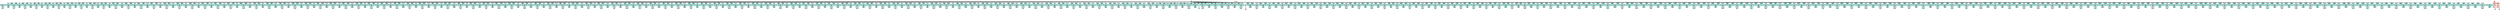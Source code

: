 digraph {{
    node [shape=record, fontsize=10]
    n0 [style="filled", fillcolor=white, label="(source)"]
    n1 [style="filled", fillcolor="/set312/1", label="{ { 1 / l0 / Post | B | █ } | p_id, \np_cid, \np_author, \np_content, \np_private, \np_anonymous | unsharded }"]
    n2 [style="filled", fillcolor="/set312/2", label="{ { 2 / l0 / User | B | █ } | u_id | unsharded }"]
    n3 [style="filled", fillcolor="/set312/3", label="{ { 3 / l0 / Class | B | █ } | c_id | unsharded }"]
    n4 [style="filled", fillcolor="/set312/4", label="{ { 4 / l0 / Role | B | █ } | r_uid, \nr_cid, \nr_role | unsharded }"]
    n5 [style="filled", fillcolor="/set312/4", label="{{ 5 / l1 / q_1d561268e2bd9b08_n0_p0_f0 | σ[f2 = 1]  } | r_uid, \nr_cid, \nr_role | unsharded }"]
    n6 [style="filled", fillcolor="/set312/4", label="{{ 6 / l2 / q_1d561268e2bd9b08_n1 | π[0, 1]  } | uid, \ngid | unsharded }"]
    n7 [style="filled", fillcolor="/set312/7", label="{ { 7 / l0 / ta | █ } | (reader / ⚷: [0]) | unsharded }"]
    n8 [style="filled", fillcolor="/set312/4", label="{{ 8 / l3 / ta-trigger | T | █ } | uid, \ngid | unsharded }"]
    n9 [style="filled", fillcolor="/set312/4", label="{{ 9 / l4 / q_1d561268e2bd9b08_n0_p0_f0 | σ[f2 = 0]  } | r_uid, \nr_cid, \nr_role | unsharded }"]
    n10 [style="filled", fillcolor="/set312/4", label="{{ 10 / l5 / q_1d561268e2bd9b08_n1 | π[0, 1]  } | uid, \ngid | unsharded }"]
    n11 [style="filled", fillcolor="/set312/8", label="{ { 11 / l0 / student | █ } | (reader / ⚷: [0]) | unsharded }"]
    n12 [style="filled", fillcolor="/set312/4", label="{{ 12 / l6 / student-trigger | T | █ } | uid, \ngid | unsharded }"]
    n13 [style="filled", fillcolor="/set312/1", label="{{ 13 / l1 / q_3ac8c7be6ad751ec_n0 | π[0, 1, 2, 3, 4, 5]  } | p_id, \np_cid, \np_author, \np_content, \np_private, \np_anonymous | unsharded }"]
    n14 [style="filled", fillcolor="/set312/5", label="{ { 14 / l0 / posts | █ } | (reader / ⚷: [1]) | unsharded }"]
    n15 [style="filled", fillcolor="/set312/1", label="{{ 15 / l2 / q_bd7080f53924ae80_n0 | \|*\| γ[1] | █ } | p_cid, \ncount(p_id) | unsharded }"]
    n16 [style="filled", fillcolor="/set312/1", label="{{ 16 / l3 / q_bd7080f53924ae80_n1 | π[0, 1]  } | p_cid, \ncount(p_id) | unsharded }"]
    n17 [style="filled", fillcolor="/set312/6", label="{ { 17 / l0 / post_count | █ } | (reader / ⚷: [0]) | unsharded }"]
    n18 [style="filled", fillcolor="/set312/5", label="{ { 18 / l1  } | (ingress) | unsharded }"]
    n19 [style="filled", fillcolor="/set312/1", label="{ 19 / l4 | (egress) | unsharded }"]
    n20 [style="filled", fillcolor="/set312/6", label="{ { 20 / l1  } | (ingress) | unsharded }"]
    n21 [style="filled", fillcolor="/set312/1", label="{ 21 / l5 | (egress) | unsharded }"]
    n22 [style="filled", fillcolor="/set312/7", label="{ { 22 / l1  } | (ingress) | unsharded }"]
    n23 [style="filled", fillcolor="/set312/4", label="{ 23 / l7 | (egress) | unsharded }"]
    n24 [style="filled", fillcolor="/set312/8", label="{ { 24 / l1  } | (ingress) | unsharded }"]
    n25 [style="filled", fillcolor="/set312/4", label="{ 25 / l8 | (egress) | unsharded }"]
    n26 [style="filled", fillcolor="/set312/1", label="{ { 26 / l6 / GroupContext_ta_0 | B | █ } | group, \nid | unsharded }"]
    n27 [style="filled,rounded", fillcolor="/set312/1", label="{{ 27 / l7 / sp_4d4a0d3d9a79f55a_n0_f0 | σ[f4 = 1]  } | p_id, \np_cid, \np_author, \np_content, \np_private, \np_anonymous | unsharded }"]
    n28 [style="filled,rounded", fillcolor="/set312/1", label="{{ 28 / l8 / sp_4d4a0d3d9a79f55a_n0 | [26:0, 26:1, 27:0, 27:2, 27:3, 27:4, 27:5] 26:1 ⋈ 27:1  } | group, \nid, \np_id, \np_author, \np_content, \np_private, \np_anonymous | unsharded }"]
    n29 [style="filled", fillcolor="/set312/1", label="{{ 29 / l9 / q_bd7080f53924ae80_u0_n0 | \|*\| γ[1] | █ } | p_cid, \ncount(p_id) | unsharded }"]
    n30 [style="filled", fillcolor="/set312/1", label="{{ 30 / l10 / post_count_ta0 | π[0, 1]  } | p_cid, \ncount(p_id) | unsharded }"]
    n31 [style="filled,rounded", fillcolor="/set312/1", label="{{ 31 / l11 / sp_4d4a0d3d9a79f55a_n0_f0 | σ[f4 = 1]  } | p_id, \np_cid, \np_author, \np_content, \np_private, \np_anonymous | unsharded }"]
    n32 [style="filled,rounded", fillcolor="/set312/1", label="{{ 32 / l12 / sp_4d4a0d3d9a79f55a_n0 | [26:0, 26:1, 31:0, 31:2, 31:3, 31:4, 31:5] 26:1 ⋈ 31:1  } | group, \nid, \np_id, \np_author, \np_content, \np_private, \np_anonymous | unsharded }"]
    n33 [style="filled", fillcolor="/set312/1", label="{{ 33 / l13 / posts_ta0 | π[2, 1, 3, 4, 5, 6]  } | p_id, \np_cid, \np_author, \np_content, \np_private, \np_anonymous | unsharded }"]
    n34 [style="filled", fillcolor="/set312/1", label="{ { 34 / l14 / GroupContext_ta_1 | B | █ } | group, \nid | unsharded }"]
    n35 [style="filled,rounded", fillcolor="/set312/1", label="{{ 35 / l15 / sp_ba4c11e82f30debf_n0_f0 | σ[f4 = 1]  } | p_id, \np_cid, \np_author, \np_content, \np_private, \np_anonymous | unsharded }"]
    n36 [style="filled,rounded", fillcolor="/set312/1", label="{{ 36 / l16 / sp_ba4c11e82f30debf_n0 | [34:0, 34:1, 35:0, 35:2, 35:3, 35:4, 35:5] 34:1 ⋈ 35:1  } | group, \nid, \np_id, \np_author, \np_content, \np_private, \np_anonymous | unsharded }"]
    n37 [style="filled", fillcolor="/set312/1", label="{{ 37 / l17 / q_bd7080f53924ae80_u1_n0 | \|*\| γ[1] | █ } | p_cid, \ncount(p_id) | unsharded }"]
    n38 [style="filled", fillcolor="/set312/1", label="{{ 38 / l18 / post_count_ta1 | π[0, 1]  } | p_cid, \ncount(p_id) | unsharded }"]
    n39 [style="filled,rounded", fillcolor="/set312/1", label="{{ 39 / l19 / sp_ba4c11e82f30debf_n0_f0 | σ[f4 = 1]  } | p_id, \np_cid, \np_author, \np_content, \np_private, \np_anonymous | unsharded }"]
    n40 [style="filled,rounded", fillcolor="/set312/1", label="{{ 40 / l20 / sp_ba4c11e82f30debf_n0 | [34:0, 34:1, 39:0, 39:2, 39:3, 39:4, 39:5] 34:1 ⋈ 39:1  } | group, \nid, \np_id, \np_author, \np_content, \np_private, \np_anonymous | unsharded }"]
    n41 [style="filled", fillcolor="/set312/1", label="{{ 41 / l21 / posts_ta1 | π[2, 1, 3, 4, 5, 6]  } | p_id, \np_cid, \np_author, \np_content, \np_private, \np_anonymous | unsharded }"]
    n42 [style="filled", fillcolor="/set312/1", label="{ { 42 / l22 / GroupContext_student_0 | B | █ } | group, \nid | unsharded }"]
    n43 [style="filled,rounded", fillcolor="/set312/1", label="{{ 43 / l23 / sp_658dce4a295b8659_n0_f0 | σ[f4 = 0]  } | p_id, \np_cid, \np_author, \np_content, \np_private, \np_anonymous | unsharded }"]
    n44 [style="filled,rounded", fillcolor="/set312/1", label="{{ 44 / l24 / sp_658dce4a295b8659_n0 | [42:0, 42:1, 43:0, 43:2, 43:3, 43:4, 43:5] 42:1 ⋈ 43:1  } | group, \nid, \np_id, \np_author, \np_content, \np_private, \np_anonymous | unsharded }"]
    n45 [style="filled", fillcolor="/set312/1", label="{{ 45 / l25 / q_bd7080f53924ae80_u0_n0 | \|*\| γ[1] | █ } | p_cid, \ncount(p_id) | unsharded }"]
    n46 [style="filled", fillcolor="/set312/1", label="{{ 46 / l26 / post_count_student0 | π[0, 1]  } | p_cid, \ncount(p_id) | unsharded }"]
    n47 [style="filled,rounded", fillcolor="/set312/1", label="{{ 47 / l27 / sp_658dce4a295b8659_n0_f0 | σ[f4 = 0]  } | p_id, \np_cid, \np_author, \np_content, \np_private, \np_anonymous | unsharded }"]
    n48 [style="filled,rounded", fillcolor="/set312/1", label="{{ 48 / l28 / sp_658dce4a295b8659_n0 | [42:0, 42:1, 47:0, 47:2, 47:3, 47:4, 47:5] 42:1 ⋈ 47:1  } | group, \nid, \np_id, \np_author, \np_content, \np_private, \np_anonymous | unsharded }"]
    n49 [style="filled", fillcolor="/set312/1", label="{{ 49 / l29 / posts_student0 | π[2, 1, 3, 4, 5, 6]  } | p_id, \np_cid, \np_author, \np_content, \np_private, \np_anonymous | unsharded }"]
    n50 [style="filled", fillcolor="/set312/1", label="{ { 50 / l30 / GroupContext_ta_2 | B | █ } | group, \nid | unsharded }"]
    n51 [style="filled,rounded", fillcolor="/set312/1", label="{{ 51 / l31 / sp_32c95d1f87ccee77_n0_f0 | σ[f4 = 1]  } | p_id, \np_cid, \np_author, \np_content, \np_private, \np_anonymous | unsharded }"]
    n52 [style="filled,rounded", fillcolor="/set312/1", label="{{ 52 / l32 / sp_32c95d1f87ccee77_n0 | [50:0, 50:1, 51:0, 51:2, 51:3, 51:4, 51:5] 50:1 ⋈ 51:1  } | group, \nid, \np_id, \np_author, \np_content, \np_private, \np_anonymous | unsharded }"]
    n53 [style="filled", fillcolor="/set312/1", label="{{ 53 / l33 / q_bd7080f53924ae80_u2_n0 | \|*\| γ[1] | █ } | p_cid, \ncount(p_id) | unsharded }"]
    n54 [style="filled", fillcolor="/set312/1", label="{{ 54 / l34 / post_count_ta2 | π[0, 1]  } | p_cid, \ncount(p_id) | unsharded }"]
    n55 [style="filled,rounded", fillcolor="/set312/1", label="{{ 55 / l35 / sp_32c95d1f87ccee77_n0_f0 | σ[f4 = 1]  } | p_id, \np_cid, \np_author, \np_content, \np_private, \np_anonymous | unsharded }"]
    n56 [style="filled,rounded", fillcolor="/set312/1", label="{{ 56 / l36 / sp_32c95d1f87ccee77_n0 | [50:0, 50:1, 55:0, 55:2, 55:3, 55:4, 55:5] 50:1 ⋈ 55:1  } | group, \nid, \np_id, \np_author, \np_content, \np_private, \np_anonymous | unsharded }"]
    n57 [style="filled", fillcolor="/set312/1", label="{{ 57 / l37 / posts_ta2 | π[2, 1, 3, 4, 5, 6]  } | p_id, \np_cid, \np_author, \np_content, \np_private, \np_anonymous | unsharded }"]
    n58 [style="filled", fillcolor="/set312/1", label="{ { 58 / l38 / GroupContext_student_1 | B | █ } | group, \nid | unsharded }"]
    n59 [style="filled,rounded", fillcolor="/set312/1", label="{{ 59 / l39 / sp_5da285a29553f987_n0_f0 | σ[f4 = 0]  } | p_id, \np_cid, \np_author, \np_content, \np_private, \np_anonymous | unsharded }"]
    n60 [style="filled,rounded", fillcolor="/set312/1", label="{{ 60 / l40 / sp_5da285a29553f987_n0 | [58:0, 58:1, 59:0, 59:2, 59:3, 59:4, 59:5] 58:1 ⋈ 59:1  } | group, \nid, \np_id, \np_author, \np_content, \np_private, \np_anonymous | unsharded }"]
    n61 [style="filled", fillcolor="/set312/1", label="{{ 61 / l41 / q_bd7080f53924ae80_u1_n0 | \|*\| γ[1] | █ } | p_cid, \ncount(p_id) | unsharded }"]
    n62 [style="filled", fillcolor="/set312/1", label="{{ 62 / l42 / post_count_student1 | π[0, 1]  } | p_cid, \ncount(p_id) | unsharded }"]
    n63 [style="filled,rounded", fillcolor="/set312/1", label="{{ 63 / l43 / sp_5da285a29553f987_n0_f0 | σ[f4 = 0]  } | p_id, \np_cid, \np_author, \np_content, \np_private, \np_anonymous | unsharded }"]
    n64 [style="filled,rounded", fillcolor="/set312/1", label="{{ 64 / l44 / sp_5da285a29553f987_n0 | [58:0, 58:1, 63:0, 63:2, 63:3, 63:4, 63:5] 58:1 ⋈ 63:1  } | group, \nid, \np_id, \np_author, \np_content, \np_private, \np_anonymous | unsharded }"]
    n65 [style="filled", fillcolor="/set312/1", label="{{ 65 / l45 / posts_student1 | π[2, 1, 3, 4, 5, 6]  } | p_id, \np_cid, \np_author, \np_content, \np_private, \np_anonymous | unsharded }"]
    n66 [style="filled", fillcolor="/set312/1", label="{ { 66 / l46 / GroupContext_ta_3 | B | █ } | group, \nid | unsharded }"]
    n67 [style="filled,rounded", fillcolor="/set312/1", label="{{ 67 / l47 / sp_50b54562fbec9768_n0_f0 | σ[f4 = 1]  } | p_id, \np_cid, \np_author, \np_content, \np_private, \np_anonymous | unsharded }"]
    n68 [style="filled,rounded", fillcolor="/set312/1", label="{{ 68 / l48 / sp_50b54562fbec9768_n0 | [66:0, 66:1, 67:0, 67:2, 67:3, 67:4, 67:5] 66:1 ⋈ 67:1  } | group, \nid, \np_id, \np_author, \np_content, \np_private, \np_anonymous | unsharded }"]
    n69 [style="filled", fillcolor="/set312/1", label="{{ 69 / l49 / q_bd7080f53924ae80_u3_n0 | \|*\| γ[1] | █ } | p_cid, \ncount(p_id) | unsharded }"]
    n70 [style="filled", fillcolor="/set312/1", label="{{ 70 / l50 / post_count_ta3 | π[0, 1]  } | p_cid, \ncount(p_id) | unsharded }"]
    n71 [style="filled,rounded", fillcolor="/set312/1", label="{{ 71 / l51 / sp_50b54562fbec9768_n0_f0 | σ[f4 = 1]  } | p_id, \np_cid, \np_author, \np_content, \np_private, \np_anonymous | unsharded }"]
    n72 [style="filled,rounded", fillcolor="/set312/1", label="{{ 72 / l52 / sp_50b54562fbec9768_n0 | [66:0, 66:1, 71:0, 71:2, 71:3, 71:4, 71:5] 66:1 ⋈ 71:1  } | group, \nid, \np_id, \np_author, \np_content, \np_private, \np_anonymous | unsharded }"]
    n73 [style="filled", fillcolor="/set312/1", label="{{ 73 / l53 / posts_ta3 | π[2, 1, 3, 4, 5, 6]  } | p_id, \np_cid, \np_author, \np_content, \np_private, \np_anonymous | unsharded }"]
    n74 [style="filled", fillcolor="/set312/1", label="{ { 74 / l54 / GroupContext_student_2 | B | █ } | group, \nid | unsharded }"]
    n75 [style="filled,rounded", fillcolor="/set312/1", label="{{ 75 / l55 / sp_31a49903dc100a26_n0_f0 | σ[f4 = 0]  } | p_id, \np_cid, \np_author, \np_content, \np_private, \np_anonymous | unsharded }"]
    n76 [style="filled,rounded", fillcolor="/set312/1", label="{{ 76 / l56 / sp_31a49903dc100a26_n0 | [74:0, 74:1, 75:0, 75:2, 75:3, 75:4, 75:5] 74:1 ⋈ 75:1  } | group, \nid, \np_id, \np_author, \np_content, \np_private, \np_anonymous | unsharded }"]
    n77 [style="filled", fillcolor="/set312/1", label="{{ 77 / l57 / q_bd7080f53924ae80_u2_n0 | \|*\| γ[1] | █ } | p_cid, \ncount(p_id) | unsharded }"]
    n78 [style="filled", fillcolor="/set312/1", label="{{ 78 / l58 / post_count_student2 | π[0, 1]  } | p_cid, \ncount(p_id) | unsharded }"]
    n79 [style="filled,rounded", fillcolor="/set312/1", label="{{ 79 / l59 / sp_31a49903dc100a26_n0_f0 | σ[f4 = 0]  } | p_id, \np_cid, \np_author, \np_content, \np_private, \np_anonymous | unsharded }"]
    n80 [style="filled,rounded", fillcolor="/set312/1", label="{{ 80 / l60 / sp_31a49903dc100a26_n0 | [74:0, 74:1, 79:0, 79:2, 79:3, 79:4, 79:5] 74:1 ⋈ 79:1  } | group, \nid, \np_id, \np_author, \np_content, \np_private, \np_anonymous | unsharded }"]
    n81 [style="filled", fillcolor="/set312/1", label="{{ 81 / l61 / posts_student2 | π[2, 1, 3, 4, 5, 6]  } | p_id, \np_cid, \np_author, \np_content, \np_private, \np_anonymous | unsharded }"]
    n82 [style="filled", fillcolor="/set312/1", label="{ { 82 / l62 / GroupContext_ta_4 | B | █ } | group, \nid | unsharded }"]
    n83 [style="filled,rounded", fillcolor="/set312/1", label="{{ 83 / l63 / sp_26c12ea919891961_n0_f0 | σ[f4 = 1]  } | p_id, \np_cid, \np_author, \np_content, \np_private, \np_anonymous | unsharded }"]
    n84 [style="filled,rounded", fillcolor="/set312/1", label="{{ 84 / l64 / sp_26c12ea919891961_n0 | [82:0, 82:1, 83:0, 83:2, 83:3, 83:4, 83:5] 82:1 ⋈ 83:1  } | group, \nid, \np_id, \np_author, \np_content, \np_private, \np_anonymous | unsharded }"]
    n85 [style="filled", fillcolor="/set312/1", label="{{ 85 / l65 / q_bd7080f53924ae80_u4_n0 | \|*\| γ[1] | █ } | p_cid, \ncount(p_id) | unsharded }"]
    n86 [style="filled", fillcolor="/set312/1", label="{{ 86 / l66 / post_count_ta4 | π[0, 1]  } | p_cid, \ncount(p_id) | unsharded }"]
    n87 [style="filled,rounded", fillcolor="/set312/1", label="{{ 87 / l67 / sp_26c12ea919891961_n0_f0 | σ[f4 = 1]  } | p_id, \np_cid, \np_author, \np_content, \np_private, \np_anonymous | unsharded }"]
    n88 [style="filled,rounded", fillcolor="/set312/1", label="{{ 88 / l68 / sp_26c12ea919891961_n0 | [82:0, 82:1, 87:0, 87:2, 87:3, 87:4, 87:5] 82:1 ⋈ 87:1  } | group, \nid, \np_id, \np_author, \np_content, \np_private, \np_anonymous | unsharded }"]
    n89 [style="filled", fillcolor="/set312/1", label="{{ 89 / l69 / posts_ta4 | π[2, 1, 3, 4, 5, 6]  } | p_id, \np_cid, \np_author, \np_content, \np_private, \np_anonymous | unsharded }"]
    n90 [style="filled", fillcolor="/set312/1", label="{ { 90 / l70 / GroupContext_student_3 | B | █ } | group, \nid | unsharded }"]
    n91 [style="filled,rounded", fillcolor="/set312/1", label="{{ 91 / l71 / sp_ca593f1f2d781a68_n0_f0 | σ[f4 = 0]  } | p_id, \np_cid, \np_author, \np_content, \np_private, \np_anonymous | unsharded }"]
    n92 [style="filled,rounded", fillcolor="/set312/1", label="{{ 92 / l72 / sp_ca593f1f2d781a68_n0 | [90:0, 90:1, 91:0, 91:2, 91:3, 91:4, 91:5] 90:1 ⋈ 91:1  } | group, \nid, \np_id, \np_author, \np_content, \np_private, \np_anonymous | unsharded }"]
    n93 [style="filled", fillcolor="/set312/1", label="{{ 93 / l73 / q_bd7080f53924ae80_u3_n0 | \|*\| γ[1] | █ } | p_cid, \ncount(p_id) | unsharded }"]
    n94 [style="filled", fillcolor="/set312/1", label="{{ 94 / l74 / post_count_student3 | π[0, 1]  } | p_cid, \ncount(p_id) | unsharded }"]
    n95 [style="filled,rounded", fillcolor="/set312/1", label="{{ 95 / l75 / sp_ca593f1f2d781a68_n0_f0 | σ[f4 = 0]  } | p_id, \np_cid, \np_author, \np_content, \np_private, \np_anonymous | unsharded }"]
    n96 [style="filled,rounded", fillcolor="/set312/1", label="{{ 96 / l76 / sp_ca593f1f2d781a68_n0 | [90:0, 90:1, 95:0, 95:2, 95:3, 95:4, 95:5] 90:1 ⋈ 95:1  } | group, \nid, \np_id, \np_author, \np_content, \np_private, \np_anonymous | unsharded }"]
    n97 [style="filled", fillcolor="/set312/1", label="{{ 97 / l77 / posts_student3 | π[2, 1, 3, 4, 5, 6]  } | p_id, \np_cid, \np_author, \np_content, \np_private, \np_anonymous | unsharded }"]
    n98 [style="filled", fillcolor="/set312/1", label="{ { 98 / l78 / GroupContext_ta_5 | B | █ } | group, \nid | unsharded }"]
    n99 [style="filled,rounded", fillcolor="/set312/1", label="{{ 99 / l79 / sp_cf0925330e16be61_n0_f0 | σ[f4 = 1]  } | p_id, \np_cid, \np_author, \np_content, \np_private, \np_anonymous | unsharded }"]
    n100 [style="filled,rounded", fillcolor="/set312/1", label="{{ 100 / l80 / sp_cf0925330e16be61_n0 | [98:0, 98:1, 99:0, 99:2, 99:3, 99:4, 99:5] 98:1 ⋈ 99:1  } | group, \nid, \np_id, \np_author, \np_content, \np_private, \np_anonymous | unsharded }"]
    n101 [style="filled", fillcolor="/set312/1", label="{{ 101 / l81 / q_bd7080f53924ae80_u5_n0 | \|*\| γ[1] | █ } | p_cid, \ncount(p_id) | unsharded }"]
    n102 [style="filled", fillcolor="/set312/1", label="{{ 102 / l82 / post_count_ta5 | π[0, 1]  } | p_cid, \ncount(p_id) | unsharded }"]
    n103 [style="filled,rounded", fillcolor="/set312/1", label="{{ 103 / l83 / sp_cf0925330e16be61_n0_f0 | σ[f4 = 1]  } | p_id, \np_cid, \np_author, \np_content, \np_private, \np_anonymous | unsharded }"]
    n104 [style="filled,rounded", fillcolor="/set312/1", label="{{ 104 / l84 / sp_cf0925330e16be61_n0 | [98:0, 98:1, 103:0, 103:2, 103:3, 103:4, 103:5] 98:1 ⋈ 103:1  } | group, \nid, \np_id, \np_author, \np_content, \np_private, \np_anonymous | unsharded }"]
    n105 [style="filled", fillcolor="/set312/1", label="{{ 105 / l85 / posts_ta5 | π[2, 1, 3, 4, 5, 6]  } | p_id, \np_cid, \np_author, \np_content, \np_private, \np_anonymous | unsharded }"]
    n106 [style="filled", fillcolor="/set312/1", label="{ { 106 / l86 / GroupContext_student_4 | B | █ } | group, \nid | unsharded }"]
    n107 [style="filled,rounded", fillcolor="/set312/1", label="{{ 107 / l87 / sp_e707cb5f502550ab_n0_f0 | σ[f4 = 0]  } | p_id, \np_cid, \np_author, \np_content, \np_private, \np_anonymous | unsharded }"]
    n108 [style="filled,rounded", fillcolor="/set312/1", label="{{ 108 / l88 / sp_e707cb5f502550ab_n0 | [106:0, 106:1, 107:0, 107:2, 107:3, 107:4, 107:5] 106:1 ⋈ 107:1  } | group, \nid, \np_id, \np_author, \np_content, \np_private, \np_anonymous | unsharded }"]
    n109 [style="filled", fillcolor="/set312/1", label="{{ 109 / l89 / q_bd7080f53924ae80_u4_n0 | \|*\| γ[1] | █ } | p_cid, \ncount(p_id) | unsharded }"]
    n110 [style="filled", fillcolor="/set312/1", label="{{ 110 / l90 / post_count_student4 | π[0, 1]  } | p_cid, \ncount(p_id) | unsharded }"]
    n111 [style="filled,rounded", fillcolor="/set312/1", label="{{ 111 / l91 / sp_e707cb5f502550ab_n0_f0 | σ[f4 = 0]  } | p_id, \np_cid, \np_author, \np_content, \np_private, \np_anonymous | unsharded }"]
    n112 [style="filled,rounded", fillcolor="/set312/1", label="{{ 112 / l92 / sp_e707cb5f502550ab_n0 | [106:0, 106:1, 111:0, 111:2, 111:3, 111:4, 111:5] 106:1 ⋈ 111:1  } | group, \nid, \np_id, \np_author, \np_content, \np_private, \np_anonymous | unsharded }"]
    n113 [style="filled", fillcolor="/set312/1", label="{{ 113 / l93 / posts_student4 | π[2, 1, 3, 4, 5, 6]  } | p_id, \np_cid, \np_author, \np_content, \np_private, \np_anonymous | unsharded }"]
    n114 [style="filled", fillcolor="/set312/1", label="{ { 114 / l94 / GroupContext_ta_6 | B | █ } | group, \nid | unsharded }"]
    n115 [style="filled,rounded", fillcolor="/set312/1", label="{{ 115 / l95 / sp_caf457133298360a_n0_f0 | σ[f4 = 1]  } | p_id, \np_cid, \np_author, \np_content, \np_private, \np_anonymous | unsharded }"]
    n116 [style="filled,rounded", fillcolor="/set312/1", label="{{ 116 / l96 / sp_caf457133298360a_n0 | [114:0, 114:1, 115:0, 115:2, 115:3, 115:4, 115:5] 114:1 ⋈ 115:1  } | group, \nid, \np_id, \np_author, \np_content, \np_private, \np_anonymous | unsharded }"]
    n117 [style="filled", fillcolor="/set312/1", label="{{ 117 / l97 / q_bd7080f53924ae80_u6_n0 | \|*\| γ[1] | █ } | p_cid, \ncount(p_id) | unsharded }"]
    n118 [style="filled", fillcolor="/set312/1", label="{{ 118 / l98 / post_count_ta6 | π[0, 1]  } | p_cid, \ncount(p_id) | unsharded }"]
    n119 [style="filled,rounded", fillcolor="/set312/1", label="{{ 119 / l99 / sp_caf457133298360a_n0_f0 | σ[f4 = 1]  } | p_id, \np_cid, \np_author, \np_content, \np_private, \np_anonymous | unsharded }"]
    n120 [style="filled,rounded", fillcolor="/set312/1", label="{{ 120 / l100 / sp_caf457133298360a_n0 | [114:0, 114:1, 119:0, 119:2, 119:3, 119:4, 119:5] 114:1 ⋈ 119:1  } | group, \nid, \np_id, \np_author, \np_content, \np_private, \np_anonymous | unsharded }"]
    n121 [style="filled", fillcolor="/set312/1", label="{{ 121 / l101 / posts_ta6 | π[2, 1, 3, 4, 5, 6]  } | p_id, \np_cid, \np_author, \np_content, \np_private, \np_anonymous | unsharded }"]
    n122 [style="filled", fillcolor="/set312/1", label="{ { 122 / l102 / GroupContext_student_5 | B | █ } | group, \nid | unsharded }"]
    n123 [style="filled,rounded", fillcolor="/set312/1", label="{{ 123 / l103 / sp_baba941bf6eba53f_n0_f0 | σ[f4 = 0]  } | p_id, \np_cid, \np_author, \np_content, \np_private, \np_anonymous | unsharded }"]
    n124 [style="filled,rounded", fillcolor="/set312/1", label="{{ 124 / l104 / sp_baba941bf6eba53f_n0 | [122:0, 122:1, 123:0, 123:2, 123:3, 123:4, 123:5] 122:1 ⋈ 123:1  } | group, \nid, \np_id, \np_author, \np_content, \np_private, \np_anonymous | unsharded }"]
    n125 [style="filled", fillcolor="/set312/1", label="{{ 125 / l105 / q_bd7080f53924ae80_u5_n0 | \|*\| γ[1] | █ } | p_cid, \ncount(p_id) | unsharded }"]
    n126 [style="filled", fillcolor="/set312/1", label="{{ 126 / l106 / post_count_student5 | π[0, 1]  } | p_cid, \ncount(p_id) | unsharded }"]
    n127 [style="filled,rounded", fillcolor="/set312/1", label="{{ 127 / l107 / sp_baba941bf6eba53f_n0_f0 | σ[f4 = 0]  } | p_id, \np_cid, \np_author, \np_content, \np_private, \np_anonymous | unsharded }"]
    n128 [style="filled,rounded", fillcolor="/set312/1", label="{{ 128 / l108 / sp_baba941bf6eba53f_n0 | [122:0, 122:1, 127:0, 127:2, 127:3, 127:4, 127:5] 122:1 ⋈ 127:1  } | group, \nid, \np_id, \np_author, \np_content, \np_private, \np_anonymous | unsharded }"]
    n129 [style="filled", fillcolor="/set312/1", label="{{ 129 / l109 / posts_student5 | π[2, 1, 3, 4, 5, 6]  } | p_id, \np_cid, \np_author, \np_content, \np_private, \np_anonymous | unsharded }"]
    n130 [style="filled", fillcolor="/set312/1", label="{ { 130 / l110 / GroupContext_ta_7 | B | █ } | group, \nid | unsharded }"]
    n131 [style="filled,rounded", fillcolor="/set312/1", label="{{ 131 / l111 / sp_7e3dbf5c5fdd3eb6_n0_f0 | σ[f4 = 1]  } | p_id, \np_cid, \np_author, \np_content, \np_private, \np_anonymous | unsharded }"]
    n132 [style="filled,rounded", fillcolor="/set312/1", label="{{ 132 / l112 / sp_7e3dbf5c5fdd3eb6_n0 | [130:0, 130:1, 131:0, 131:2, 131:3, 131:4, 131:5] 130:1 ⋈ 131:1  } | group, \nid, \np_id, \np_author, \np_content, \np_private, \np_anonymous | unsharded }"]
    n133 [style="filled", fillcolor="/set312/1", label="{{ 133 / l113 / q_bd7080f53924ae80_u7_n0 | \|*\| γ[1] | █ } | p_cid, \ncount(p_id) | unsharded }"]
    n134 [style="filled", fillcolor="/set312/1", label="{{ 134 / l114 / post_count_ta7 | π[0, 1]  } | p_cid, \ncount(p_id) | unsharded }"]
    n135 [style="filled,rounded", fillcolor="/set312/1", label="{{ 135 / l115 / sp_7e3dbf5c5fdd3eb6_n0_f0 | σ[f4 = 1]  } | p_id, \np_cid, \np_author, \np_content, \np_private, \np_anonymous | unsharded }"]
    n136 [style="filled,rounded", fillcolor="/set312/1", label="{{ 136 / l116 / sp_7e3dbf5c5fdd3eb6_n0 | [130:0, 130:1, 135:0, 135:2, 135:3, 135:4, 135:5] 130:1 ⋈ 135:1  } | group, \nid, \np_id, \np_author, \np_content, \np_private, \np_anonymous | unsharded }"]
    n137 [style="filled", fillcolor="/set312/1", label="{{ 137 / l117 / posts_ta7 | π[2, 1, 3, 4, 5, 6]  } | p_id, \np_cid, \np_author, \np_content, \np_private, \np_anonymous | unsharded }"]
    n138 [style="filled", fillcolor="/set312/1", label="{ { 138 / l118 / GroupContext_student_6 | B | █ } | group, \nid | unsharded }"]
    n139 [style="filled,rounded", fillcolor="/set312/1", label="{{ 139 / l119 / sp_102d28f0fccb6429_n0_f0 | σ[f4 = 0]  } | p_id, \np_cid, \np_author, \np_content, \np_private, \np_anonymous | unsharded }"]
    n140 [style="filled,rounded", fillcolor="/set312/1", label="{{ 140 / l120 / sp_102d28f0fccb6429_n0 | [138:0, 138:1, 139:0, 139:2, 139:3, 139:4, 139:5] 138:1 ⋈ 139:1  } | group, \nid, \np_id, \np_author, \np_content, \np_private, \np_anonymous | unsharded }"]
    n141 [style="filled", fillcolor="/set312/1", label="{{ 141 / l121 / q_bd7080f53924ae80_u6_n0 | \|*\| γ[1] | █ } | p_cid, \ncount(p_id) | unsharded }"]
    n142 [style="filled", fillcolor="/set312/1", label="{{ 142 / l122 / post_count_student6 | π[0, 1]  } | p_cid, \ncount(p_id) | unsharded }"]
    n143 [style="filled,rounded", fillcolor="/set312/1", label="{{ 143 / l123 / sp_102d28f0fccb6429_n0_f0 | σ[f4 = 0]  } | p_id, \np_cid, \np_author, \np_content, \np_private, \np_anonymous | unsharded }"]
    n144 [style="filled,rounded", fillcolor="/set312/1", label="{{ 144 / l124 / sp_102d28f0fccb6429_n0 | [138:0, 138:1, 143:0, 143:2, 143:3, 143:4, 143:5] 138:1 ⋈ 143:1  } | group, \nid, \np_id, \np_author, \np_content, \np_private, \np_anonymous | unsharded }"]
    n145 [style="filled", fillcolor="/set312/1", label="{{ 145 / l125 / posts_student6 | π[2, 1, 3, 4, 5, 6]  } | p_id, \np_cid, \np_author, \np_content, \np_private, \np_anonymous | unsharded }"]
    n146 [style="filled", fillcolor="/set312/1", label="{ { 146 / l126 / GroupContext_ta_9 | B | █ } | group, \nid | unsharded }"]
    n147 [style="filled,rounded", fillcolor="/set312/1", label="{{ 147 / l127 / sp_d2eb905e89c5c7c1_n0_f0 | σ[f4 = 1]  } | p_id, \np_cid, \np_author, \np_content, \np_private, \np_anonymous | unsharded }"]
    n148 [style="filled,rounded", fillcolor="/set312/1", label="{{ 148 / l128 / sp_d2eb905e89c5c7c1_n0 | [146:0, 146:1, 147:0, 147:2, 147:3, 147:4, 147:5] 146:1 ⋈ 147:1  } | group, \nid, \np_id, \np_author, \np_content, \np_private, \np_anonymous | unsharded }"]
    n149 [style="filled", fillcolor="/set312/1", label="{{ 149 / l129 / q_bd7080f53924ae80_u9_n0 | \|*\| γ[1] | █ } | p_cid, \ncount(p_id) | unsharded }"]
    n150 [style="filled", fillcolor="/set312/1", label="{{ 150 / l130 / post_count_ta9 | π[0, 1]  } | p_cid, \ncount(p_id) | unsharded }"]
    n151 [style="filled,rounded", fillcolor="/set312/1", label="{{ 151 / l131 / sp_d2eb905e89c5c7c1_n0_f0 | σ[f4 = 1]  } | p_id, \np_cid, \np_author, \np_content, \np_private, \np_anonymous | unsharded }"]
    n152 [style="filled,rounded", fillcolor="/set312/1", label="{{ 152 / l132 / sp_d2eb905e89c5c7c1_n0 | [146:0, 146:1, 151:0, 151:2, 151:3, 151:4, 151:5] 146:1 ⋈ 151:1  } | group, \nid, \np_id, \np_author, \np_content, \np_private, \np_anonymous | unsharded }"]
    n153 [style="filled", fillcolor="/set312/1", label="{{ 153 / l133 / posts_ta9 | π[2, 1, 3, 4, 5, 6]  } | p_id, \np_cid, \np_author, \np_content, \np_private, \np_anonymous | unsharded }"]
    n154 [style="filled", fillcolor="/set312/1", label="{ { 154 / l134 / GroupContext_student_7 | B | █ } | group, \nid | unsharded }"]
    n155 [style="filled,rounded", fillcolor="/set312/1", label="{{ 155 / l135 / sp_340ca3d92ed83b87_n0_f0 | σ[f4 = 0]  } | p_id, \np_cid, \np_author, \np_content, \np_private, \np_anonymous | unsharded }"]
    n156 [style="filled,rounded", fillcolor="/set312/1", label="{{ 156 / l136 / sp_340ca3d92ed83b87_n0 | [154:0, 154:1, 155:0, 155:2, 155:3, 155:4, 155:5] 154:1 ⋈ 155:1  } | group, \nid, \np_id, \np_author, \np_content, \np_private, \np_anonymous | unsharded }"]
    n157 [style="filled", fillcolor="/set312/1", label="{{ 157 / l137 / q_bd7080f53924ae80_u7_n0 | \|*\| γ[1] | █ } | p_cid, \ncount(p_id) | unsharded }"]
    n158 [style="filled", fillcolor="/set312/1", label="{{ 158 / l138 / post_count_student7 | π[0, 1]  } | p_cid, \ncount(p_id) | unsharded }"]
    n159 [style="filled,rounded", fillcolor="/set312/1", label="{{ 159 / l139 / sp_340ca3d92ed83b87_n0_f0 | σ[f4 = 0]  } | p_id, \np_cid, \np_author, \np_content, \np_private, \np_anonymous | unsharded }"]
    n160 [style="filled,rounded", fillcolor="/set312/1", label="{{ 160 / l140 / sp_340ca3d92ed83b87_n0 | [154:0, 154:1, 159:0, 159:2, 159:3, 159:4, 159:5] 154:1 ⋈ 159:1  } | group, \nid, \np_id, \np_author, \np_content, \np_private, \np_anonymous | unsharded }"]
    n161 [style="filled", fillcolor="/set312/1", label="{{ 161 / l141 / posts_student7 | π[2, 1, 3, 4, 5, 6]  } | p_id, \np_cid, \np_author, \np_content, \np_private, \np_anonymous | unsharded }"]
    n162 [style="filled", fillcolor="/set312/1", label="{ { 162 / l142 / GroupContext_ta_10 | B | █ } | group, \nid | unsharded }"]
    n163 [style="filled,rounded", fillcolor="/set312/1", label="{{ 163 / l143 / sp_35067ba304839f72_n0_f0 | σ[f4 = 1]  } | p_id, \np_cid, \np_author, \np_content, \np_private, \np_anonymous | unsharded }"]
    n164 [style="filled,rounded", fillcolor="/set312/1", label="{{ 164 / l144 / sp_35067ba304839f72_n0 | [162:0, 162:1, 163:0, 163:2, 163:3, 163:4, 163:5] 162:1 ⋈ 163:1  } | group, \nid, \np_id, \np_author, \np_content, \np_private, \np_anonymous | unsharded }"]
    n165 [style="filled", fillcolor="/set312/1", label="{{ 165 / l145 / q_bd7080f53924ae80_u10_n0 | \|*\| γ[1] | █ } | p_cid, \ncount(p_id) | unsharded }"]
    n166 [style="filled", fillcolor="/set312/1", label="{{ 166 / l146 / post_count_ta10 | π[0, 1]  } | p_cid, \ncount(p_id) | unsharded }"]
    n167 [style="filled,rounded", fillcolor="/set312/1", label="{{ 167 / l147 / sp_35067ba304839f72_n0_f0 | σ[f4 = 1]  } | p_id, \np_cid, \np_author, \np_content, \np_private, \np_anonymous | unsharded }"]
    n168 [style="filled,rounded", fillcolor="/set312/1", label="{{ 168 / l148 / sp_35067ba304839f72_n0 | [162:0, 162:1, 167:0, 167:2, 167:3, 167:4, 167:5] 162:1 ⋈ 167:1  } | group, \nid, \np_id, \np_author, \np_content, \np_private, \np_anonymous | unsharded }"]
    n169 [style="filled", fillcolor="/set312/1", label="{{ 169 / l149 / posts_ta10 | π[2, 1, 3, 4, 5, 6]  } | p_id, \np_cid, \np_author, \np_content, \np_private, \np_anonymous | unsharded }"]
    n170 [style="filled", fillcolor="/set312/1", label="{ { 170 / l150 / GroupContext_student_8 | B | █ } | group, \nid | unsharded }"]
    n171 [style="filled,rounded", fillcolor="/set312/1", label="{{ 171 / l151 / sp_94bb8850a146c88b_n0_f0 | σ[f4 = 0]  } | p_id, \np_cid, \np_author, \np_content, \np_private, \np_anonymous | unsharded }"]
    n172 [style="filled,rounded", fillcolor="/set312/1", label="{{ 172 / l152 / sp_94bb8850a146c88b_n0 | [170:0, 170:1, 171:0, 171:2, 171:3, 171:4, 171:5] 170:1 ⋈ 171:1  } | group, \nid, \np_id, \np_author, \np_content, \np_private, \np_anonymous | unsharded }"]
    n173 [style="filled", fillcolor="/set312/1", label="{{ 173 / l153 / q_bd7080f53924ae80_u8_n0 | \|*\| γ[1] | █ } | p_cid, \ncount(p_id) | unsharded }"]
    n174 [style="filled", fillcolor="/set312/1", label="{{ 174 / l154 / post_count_student8 | π[0, 1]  } | p_cid, \ncount(p_id) | unsharded }"]
    n175 [style="filled,rounded", fillcolor="/set312/1", label="{{ 175 / l155 / sp_94bb8850a146c88b_n0_f0 | σ[f4 = 0]  } | p_id, \np_cid, \np_author, \np_content, \np_private, \np_anonymous | unsharded }"]
    n176 [style="filled,rounded", fillcolor="/set312/1", label="{{ 176 / l156 / sp_94bb8850a146c88b_n0 | [170:0, 170:1, 175:0, 175:2, 175:3, 175:4, 175:5] 170:1 ⋈ 175:1  } | group, \nid, \np_id, \np_author, \np_content, \np_private, \np_anonymous | unsharded }"]
    n177 [style="filled", fillcolor="/set312/1", label="{{ 177 / l157 / posts_student8 | π[2, 1, 3, 4, 5, 6]  } | p_id, \np_cid, \np_author, \np_content, \np_private, \np_anonymous | unsharded }"]
    n178 [style="filled", fillcolor="/set312/1", label="{ { 178 / l158 / GroupContext_ta_11 | B | █ } | group, \nid | unsharded }"]
    n179 [style="filled,rounded", fillcolor="/set312/1", label="{{ 179 / l159 / sp_6da64cac514c6930_n0_f0 | σ[f4 = 1]  } | p_id, \np_cid, \np_author, \np_content, \np_private, \np_anonymous | unsharded }"]
    n180 [style="filled,rounded", fillcolor="/set312/1", label="{{ 180 / l160 / sp_6da64cac514c6930_n0 | [178:0, 178:1, 179:0, 179:2, 179:3, 179:4, 179:5] 178:1 ⋈ 179:1  } | group, \nid, \np_id, \np_author, \np_content, \np_private, \np_anonymous | unsharded }"]
    n181 [style="filled", fillcolor="/set312/1", label="{{ 181 / l161 / q_bd7080f53924ae80_u11_n0 | \|*\| γ[1] | █ } | p_cid, \ncount(p_id) | unsharded }"]
    n182 [style="filled", fillcolor="/set312/1", label="{{ 182 / l162 / post_count_ta11 | π[0, 1]  } | p_cid, \ncount(p_id) | unsharded }"]
    n183 [style="filled,rounded", fillcolor="/set312/1", label="{{ 183 / l163 / sp_6da64cac514c6930_n0_f0 | σ[f4 = 1]  } | p_id, \np_cid, \np_author, \np_content, \np_private, \np_anonymous | unsharded }"]
    n184 [style="filled,rounded", fillcolor="/set312/1", label="{{ 184 / l164 / sp_6da64cac514c6930_n0 | [178:0, 178:1, 183:0, 183:2, 183:3, 183:4, 183:5] 178:1 ⋈ 183:1  } | group, \nid, \np_id, \np_author, \np_content, \np_private, \np_anonymous | unsharded }"]
    n185 [style="filled", fillcolor="/set312/1", label="{{ 185 / l165 / posts_ta11 | π[2, 1, 3, 4, 5, 6]  } | p_id, \np_cid, \np_author, \np_content, \np_private, \np_anonymous | unsharded }"]
    n186 [style="filled", fillcolor="/set312/1", label="{ { 186 / l166 / GroupContext_student_9 | B | █ } | group, \nid | unsharded }"]
    n187 [style="filled,rounded", fillcolor="/set312/1", label="{{ 187 / l167 / sp_c842c6d1db9957a1_n0_f0 | σ[f4 = 0]  } | p_id, \np_cid, \np_author, \np_content, \np_private, \np_anonymous | unsharded }"]
    n188 [style="filled,rounded", fillcolor="/set312/1", label="{{ 188 / l168 / sp_c842c6d1db9957a1_n0 | [186:0, 186:1, 187:0, 187:2, 187:3, 187:4, 187:5] 186:1 ⋈ 187:1  } | group, \nid, \np_id, \np_author, \np_content, \np_private, \np_anonymous | unsharded }"]
    n189 [style="filled", fillcolor="/set312/1", label="{{ 189 / l169 / q_bd7080f53924ae80_u9_n0 | \|*\| γ[1] | █ } | p_cid, \ncount(p_id) | unsharded }"]
    n190 [style="filled", fillcolor="/set312/1", label="{{ 190 / l170 / post_count_student9 | π[0, 1]  } | p_cid, \ncount(p_id) | unsharded }"]
    n191 [style="filled,rounded", fillcolor="/set312/1", label="{{ 191 / l171 / sp_c842c6d1db9957a1_n0_f0 | σ[f4 = 0]  } | p_id, \np_cid, \np_author, \np_content, \np_private, \np_anonymous | unsharded }"]
    n192 [style="filled,rounded", fillcolor="/set312/1", label="{{ 192 / l172 / sp_c842c6d1db9957a1_n0 | [186:0, 186:1, 191:0, 191:2, 191:3, 191:4, 191:5] 186:1 ⋈ 191:1  } | group, \nid, \np_id, \np_author, \np_content, \np_private, \np_anonymous | unsharded }"]
    n193 [style="filled", fillcolor="/set312/1", label="{{ 193 / l173 / posts_student9 | π[2, 1, 3, 4, 5, 6]  } | p_id, \np_cid, \np_author, \np_content, \np_private, \np_anonymous | unsharded }"]
    n194 [style="filled", fillcolor="/set312/1", label="{ { 194 / l174 / GroupContext_ta_12 | B | █ } | group, \nid | unsharded }"]
    n195 [style="filled,rounded", fillcolor="/set312/1", label="{{ 195 / l175 / sp_1e1ae94dead987e2_n0_f0 | σ[f4 = 1]  } | p_id, \np_cid, \np_author, \np_content, \np_private, \np_anonymous | unsharded }"]
    n196 [style="filled,rounded", fillcolor="/set312/1", label="{{ 196 / l176 / sp_1e1ae94dead987e2_n0 | [194:0, 194:1, 195:0, 195:2, 195:3, 195:4, 195:5] 194:1 ⋈ 195:1  } | group, \nid, \np_id, \np_author, \np_content, \np_private, \np_anonymous | unsharded }"]
    n197 [style="filled", fillcolor="/set312/1", label="{{ 197 / l177 / q_bd7080f53924ae80_u12_n0 | \|*\| γ[1] | █ } | p_cid, \ncount(p_id) | unsharded }"]
    n198 [style="filled", fillcolor="/set312/1", label="{{ 198 / l178 / post_count_ta12 | π[0, 1]  } | p_cid, \ncount(p_id) | unsharded }"]
    n199 [style="filled,rounded", fillcolor="/set312/1", label="{{ 199 / l179 / sp_1e1ae94dead987e2_n0_f0 | σ[f4 = 1]  } | p_id, \np_cid, \np_author, \np_content, \np_private, \np_anonymous | unsharded }"]
    n200 [style="filled,rounded", fillcolor="/set312/1", label="{{ 200 / l180 / sp_1e1ae94dead987e2_n0 | [194:0, 194:1, 199:0, 199:2, 199:3, 199:4, 199:5] 194:1 ⋈ 199:1  } | group, \nid, \np_id, \np_author, \np_content, \np_private, \np_anonymous | unsharded }"]
    n201 [style="filled", fillcolor="/set312/1", label="{{ 201 / l181 / posts_ta12 | π[2, 1, 3, 4, 5, 6]  } | p_id, \np_cid, \np_author, \np_content, \np_private, \np_anonymous | unsharded }"]
    n202 [style="filled", fillcolor="/set312/1", label="{ { 202 / l182 / GroupContext_student_10 | B | █ } | group, \nid | unsharded }"]
    n203 [style="filled,rounded", fillcolor="/set312/1", label="{{ 203 / l183 / sp_43aaa416b3440699_n0_f0 | σ[f4 = 0]  } | p_id, \np_cid, \np_author, \np_content, \np_private, \np_anonymous | unsharded }"]
    n204 [style="filled,rounded", fillcolor="/set312/1", label="{{ 204 / l184 / sp_43aaa416b3440699_n0 | [202:0, 202:1, 203:0, 203:2, 203:3, 203:4, 203:5] 202:1 ⋈ 203:1  } | group, \nid, \np_id, \np_author, \np_content, \np_private, \np_anonymous | unsharded }"]
    n205 [style="filled", fillcolor="/set312/1", label="{{ 205 / l185 / q_bd7080f53924ae80_u10_n0 | \|*\| γ[1] | █ } | p_cid, \ncount(p_id) | unsharded }"]
    n206 [style="filled", fillcolor="/set312/1", label="{{ 206 / l186 / post_count_student10 | π[0, 1]  } | p_cid, \ncount(p_id) | unsharded }"]
    n207 [style="filled,rounded", fillcolor="/set312/1", label="{{ 207 / l187 / sp_43aaa416b3440699_n0_f0 | σ[f4 = 0]  } | p_id, \np_cid, \np_author, \np_content, \np_private, \np_anonymous | unsharded }"]
    n208 [style="filled,rounded", fillcolor="/set312/1", label="{{ 208 / l188 / sp_43aaa416b3440699_n0 | [202:0, 202:1, 207:0, 207:2, 207:3, 207:4, 207:5] 202:1 ⋈ 207:1  } | group, \nid, \np_id, \np_author, \np_content, \np_private, \np_anonymous | unsharded }"]
    n209 [style="filled", fillcolor="/set312/1", label="{{ 209 / l189 / posts_student10 | π[2, 1, 3, 4, 5, 6]  } | p_id, \np_cid, \np_author, \np_content, \np_private, \np_anonymous | unsharded }"]
    n210 [style="filled", fillcolor="/set312/1", label="{ { 210 / l190 / GroupContext_ta_13 | B | █ } | group, \nid | unsharded }"]
    n211 [style="filled,rounded", fillcolor="/set312/1", label="{{ 211 / l191 / sp_23dbfd1877eaea16_n0_f0 | σ[f4 = 1]  } | p_id, \np_cid, \np_author, \np_content, \np_private, \np_anonymous | unsharded }"]
    n212 [style="filled,rounded", fillcolor="/set312/1", label="{{ 212 / l192 / sp_23dbfd1877eaea16_n0 | [210:0, 210:1, 211:0, 211:2, 211:3, 211:4, 211:5] 210:1 ⋈ 211:1  } | group, \nid, \np_id, \np_author, \np_content, \np_private, \np_anonymous | unsharded }"]
    n213 [style="filled", fillcolor="/set312/1", label="{{ 213 / l193 / q_bd7080f53924ae80_u13_n0 | \|*\| γ[1] | █ } | p_cid, \ncount(p_id) | unsharded }"]
    n214 [style="filled", fillcolor="/set312/1", label="{{ 214 / l194 / post_count_ta13 | π[0, 1]  } | p_cid, \ncount(p_id) | unsharded }"]
    n215 [style="filled,rounded", fillcolor="/set312/1", label="{{ 215 / l195 / sp_23dbfd1877eaea16_n0_f0 | σ[f4 = 1]  } | p_id, \np_cid, \np_author, \np_content, \np_private, \np_anonymous | unsharded }"]
    n216 [style="filled,rounded", fillcolor="/set312/1", label="{{ 216 / l196 / sp_23dbfd1877eaea16_n0 | [210:0, 210:1, 215:0, 215:2, 215:3, 215:4, 215:5] 210:1 ⋈ 215:1  } | group, \nid, \np_id, \np_author, \np_content, \np_private, \np_anonymous | unsharded }"]
    n217 [style="filled", fillcolor="/set312/1", label="{{ 217 / l197 / posts_ta13 | π[2, 1, 3, 4, 5, 6]  } | p_id, \np_cid, \np_author, \np_content, \np_private, \np_anonymous | unsharded }"]
    n218 [style="filled", fillcolor="/set312/1", label="{ { 218 / l198 / GroupContext_student_11 | B | █ } | group, \nid | unsharded }"]
    n219 [style="filled,rounded", fillcolor="/set312/1", label="{{ 219 / l199 / sp_deed8ae391b9bb00_n0_f0 | σ[f4 = 0]  } | p_id, \np_cid, \np_author, \np_content, \np_private, \np_anonymous | unsharded }"]
    n220 [style="filled,rounded", fillcolor="/set312/1", label="{{ 220 / l200 / sp_deed8ae391b9bb00_n0 | [218:0, 218:1, 219:0, 219:2, 219:3, 219:4, 219:5] 218:1 ⋈ 219:1  } | group, \nid, \np_id, \np_author, \np_content, \np_private, \np_anonymous | unsharded }"]
    n221 [style="filled", fillcolor="/set312/1", label="{{ 221 / l201 / q_bd7080f53924ae80_u11_n0 | \|*\| γ[1] | █ } | p_cid, \ncount(p_id) | unsharded }"]
    n222 [style="filled", fillcolor="/set312/1", label="{{ 222 / l202 / post_count_student11 | π[0, 1]  } | p_cid, \ncount(p_id) | unsharded }"]
    n223 [style="filled,rounded", fillcolor="/set312/1", label="{{ 223 / l203 / sp_deed8ae391b9bb00_n0_f0 | σ[f4 = 0]  } | p_id, \np_cid, \np_author, \np_content, \np_private, \np_anonymous | unsharded }"]
    n224 [style="filled,rounded", fillcolor="/set312/1", label="{{ 224 / l204 / sp_deed8ae391b9bb00_n0 | [218:0, 218:1, 223:0, 223:2, 223:3, 223:4, 223:5] 218:1 ⋈ 223:1  } | group, \nid, \np_id, \np_author, \np_content, \np_private, \np_anonymous | unsharded }"]
    n225 [style="filled", fillcolor="/set312/1", label="{{ 225 / l205 / posts_student11 | π[2, 1, 3, 4, 5, 6]  } | p_id, \np_cid, \np_author, \np_content, \np_private, \np_anonymous | unsharded }"]
    n226 [style="filled", fillcolor="/set312/1", label="{ { 226 / l206 / GroupContext_ta_14 | B | █ } | group, \nid | unsharded }"]
    n227 [style="filled,rounded", fillcolor="/set312/1", label="{{ 227 / l207 / sp_9f7df1cf75f34f36_n0_f0 | σ[f4 = 1]  } | p_id, \np_cid, \np_author, \np_content, \np_private, \np_anonymous | unsharded }"]
    n228 [style="filled,rounded", fillcolor="/set312/1", label="{{ 228 / l208 / sp_9f7df1cf75f34f36_n0 | [226:0, 226:1, 227:0, 227:2, 227:3, 227:4, 227:5] 226:1 ⋈ 227:1  } | group, \nid, \np_id, \np_author, \np_content, \np_private, \np_anonymous | unsharded }"]
    n229 [style="filled", fillcolor="/set312/1", label="{{ 229 / l209 / q_bd7080f53924ae80_u14_n0 | \|*\| γ[1] | █ } | p_cid, \ncount(p_id) | unsharded }"]
    n230 [style="filled", fillcolor="/set312/1", label="{{ 230 / l210 / post_count_ta14 | π[0, 1]  } | p_cid, \ncount(p_id) | unsharded }"]
    n231 [style="filled,rounded", fillcolor="/set312/1", label="{{ 231 / l211 / sp_9f7df1cf75f34f36_n0_f0 | σ[f4 = 1]  } | p_id, \np_cid, \np_author, \np_content, \np_private, \np_anonymous | unsharded }"]
    n232 [style="filled,rounded", fillcolor="/set312/1", label="{{ 232 / l212 / sp_9f7df1cf75f34f36_n0 | [226:0, 226:1, 231:0, 231:2, 231:3, 231:4, 231:5] 226:1 ⋈ 231:1  } | group, \nid, \np_id, \np_author, \np_content, \np_private, \np_anonymous | unsharded }"]
    n233 [style="filled", fillcolor="/set312/1", label="{{ 233 / l213 / posts_ta14 | π[2, 1, 3, 4, 5, 6]  } | p_id, \np_cid, \np_author, \np_content, \np_private, \np_anonymous | unsharded }"]
    n234 [style="filled", fillcolor="/set312/1", label="{ { 234 / l214 / GroupContext_student_12 | B | █ } | group, \nid | unsharded }"]
    n235 [style="filled,rounded", fillcolor="/set312/1", label="{{ 235 / l215 / sp_a12f5c8fdc3388e0_n0_f0 | σ[f4 = 0]  } | p_id, \np_cid, \np_author, \np_content, \np_private, \np_anonymous | unsharded }"]
    n236 [style="filled,rounded", fillcolor="/set312/1", label="{{ 236 / l216 / sp_a12f5c8fdc3388e0_n0 | [234:0, 234:1, 235:0, 235:2, 235:3, 235:4, 235:5] 234:1 ⋈ 235:1  } | group, \nid, \np_id, \np_author, \np_content, \np_private, \np_anonymous | unsharded }"]
    n237 [style="filled", fillcolor="/set312/1", label="{{ 237 / l217 / q_bd7080f53924ae80_u12_n0 | \|*\| γ[1] | █ } | p_cid, \ncount(p_id) | unsharded }"]
    n238 [style="filled", fillcolor="/set312/1", label="{{ 238 / l218 / post_count_student12 | π[0, 1]  } | p_cid, \ncount(p_id) | unsharded }"]
    n239 [style="filled,rounded", fillcolor="/set312/1", label="{{ 239 / l219 / sp_a12f5c8fdc3388e0_n0_f0 | σ[f4 = 0]  } | p_id, \np_cid, \np_author, \np_content, \np_private, \np_anonymous | unsharded }"]
    n240 [style="filled,rounded", fillcolor="/set312/1", label="{{ 240 / l220 / sp_a12f5c8fdc3388e0_n0 | [234:0, 234:1, 239:0, 239:2, 239:3, 239:4, 239:5] 234:1 ⋈ 239:1  } | group, \nid, \np_id, \np_author, \np_content, \np_private, \np_anonymous | unsharded }"]
    n241 [style="filled", fillcolor="/set312/1", label="{{ 241 / l221 / posts_student12 | π[2, 1, 3, 4, 5, 6]  } | p_id, \np_cid, \np_author, \np_content, \np_private, \np_anonymous | unsharded }"]
    n242 [style="filled", fillcolor="/set312/1", label="{ { 242 / l222 / GroupContext_ta_15 | B | █ } | group, \nid | unsharded }"]
    n243 [style="filled,rounded", fillcolor="/set312/1", label="{{ 243 / l223 / sp_7552753f479277c6_n0_f0 | σ[f4 = 1]  } | p_id, \np_cid, \np_author, \np_content, \np_private, \np_anonymous | unsharded }"]
    n244 [style="filled,rounded", fillcolor="/set312/1", label="{{ 244 / l224 / sp_7552753f479277c6_n0 | [242:0, 242:1, 243:0, 243:2, 243:3, 243:4, 243:5] 242:1 ⋈ 243:1  } | group, \nid, \np_id, \np_author, \np_content, \np_private, \np_anonymous | unsharded }"]
    n245 [style="filled", fillcolor="/set312/1", label="{{ 245 / l225 / q_bd7080f53924ae80_u15_n0 | \|*\| γ[1] | █ } | p_cid, \ncount(p_id) | unsharded }"]
    n246 [style="filled", fillcolor="/set312/1", label="{{ 246 / l226 / post_count_ta15 | π[0, 1]  } | p_cid, \ncount(p_id) | unsharded }"]
    n247 [style="filled,rounded", fillcolor="/set312/1", label="{{ 247 / l227 / sp_7552753f479277c6_n0_f0 | σ[f4 = 1]  } | p_id, \np_cid, \np_author, \np_content, \np_private, \np_anonymous | unsharded }"]
    n248 [style="filled,rounded", fillcolor="/set312/1", label="{{ 248 / l228 / sp_7552753f479277c6_n0 | [242:0, 242:1, 247:0, 247:2, 247:3, 247:4, 247:5] 242:1 ⋈ 247:1  } | group, \nid, \np_id, \np_author, \np_content, \np_private, \np_anonymous | unsharded }"]
    n249 [style="filled", fillcolor="/set312/1", label="{{ 249 / l229 / posts_ta15 | π[2, 1, 3, 4, 5, 6]  } | p_id, \np_cid, \np_author, \np_content, \np_private, \np_anonymous | unsharded }"]
    n250 [style="filled", fillcolor="/set312/1", label="{ { 250 / l230 / GroupContext_student_13 | B | █ } | group, \nid | unsharded }"]
    n251 [style="filled,rounded", fillcolor="/set312/1", label="{{ 251 / l231 / sp_7e6dcce89990fae2_n0_f0 | σ[f4 = 0]  } | p_id, \np_cid, \np_author, \np_content, \np_private, \np_anonymous | unsharded }"]
    n252 [style="filled,rounded", fillcolor="/set312/1", label="{{ 252 / l232 / sp_7e6dcce89990fae2_n0 | [250:0, 250:1, 251:0, 251:2, 251:3, 251:4, 251:5] 250:1 ⋈ 251:1  } | group, \nid, \np_id, \np_author, \np_content, \np_private, \np_anonymous | unsharded }"]
    n253 [style="filled", fillcolor="/set312/1", label="{{ 253 / l233 / q_bd7080f53924ae80_u13_n0 | \|*\| γ[1] | █ } | p_cid, \ncount(p_id) | unsharded }"]
    n254 [style="filled", fillcolor="/set312/1", label="{{ 254 / l234 / post_count_student13 | π[0, 1]  } | p_cid, \ncount(p_id) | unsharded }"]
    n255 [style="filled,rounded", fillcolor="/set312/1", label="{{ 255 / l235 / sp_7e6dcce89990fae2_n0_f0 | σ[f4 = 0]  } | p_id, \np_cid, \np_author, \np_content, \np_private, \np_anonymous | unsharded }"]
    n256 [style="filled,rounded", fillcolor="/set312/1", label="{{ 256 / l236 / sp_7e6dcce89990fae2_n0 | [250:0, 250:1, 255:0, 255:2, 255:3, 255:4, 255:5] 250:1 ⋈ 255:1  } | group, \nid, \np_id, \np_author, \np_content, \np_private, \np_anonymous | unsharded }"]
    n257 [style="filled", fillcolor="/set312/1", label="{{ 257 / l237 / posts_student13 | π[2, 1, 3, 4, 5, 6]  } | p_id, \np_cid, \np_author, \np_content, \np_private, \np_anonymous | unsharded }"]
    n258 [style="filled", fillcolor="/set312/1", label="{ { 258 / l238 / GroupContext_ta_16 | B | █ } | group, \nid | unsharded }"]
    n259 [style="filled,rounded", fillcolor="/set312/1", label="{{ 259 / l239 / sp_2bd3ca1d53c73b80_n0_f0 | σ[f4 = 1]  } | p_id, \np_cid, \np_author, \np_content, \np_private, \np_anonymous | unsharded }"]
    n260 [style="filled,rounded", fillcolor="/set312/1", label="{{ 260 / l240 / sp_2bd3ca1d53c73b80_n0 | [258:0, 258:1, 259:0, 259:2, 259:3, 259:4, 259:5] 258:1 ⋈ 259:1  } | group, \nid, \np_id, \np_author, \np_content, \np_private, \np_anonymous | unsharded }"]
    n261 [style="filled", fillcolor="/set312/1", label="{{ 261 / l241 / q_bd7080f53924ae80_u16_n0 | \|*\| γ[1] | █ } | p_cid, \ncount(p_id) | unsharded }"]
    n262 [style="filled", fillcolor="/set312/1", label="{{ 262 / l242 / post_count_ta16 | π[0, 1]  } | p_cid, \ncount(p_id) | unsharded }"]
    n263 [style="filled,rounded", fillcolor="/set312/1", label="{{ 263 / l243 / sp_2bd3ca1d53c73b80_n0_f0 | σ[f4 = 1]  } | p_id, \np_cid, \np_author, \np_content, \np_private, \np_anonymous | unsharded }"]
    n264 [style="filled,rounded", fillcolor="/set312/1", label="{{ 264 / l244 / sp_2bd3ca1d53c73b80_n0 | [258:0, 258:1, 263:0, 263:2, 263:3, 263:4, 263:5] 258:1 ⋈ 263:1  } | group, \nid, \np_id, \np_author, \np_content, \np_private, \np_anonymous | unsharded }"]
    n265 [style="filled", fillcolor="/set312/1", label="{{ 265 / l245 / posts_ta16 | π[2, 1, 3, 4, 5, 6]  } | p_id, \np_cid, \np_author, \np_content, \np_private, \np_anonymous | unsharded }"]
    n266 [style="filled", fillcolor="/set312/1", label="{ { 266 / l246 / GroupContext_student_14 | B | █ } | group, \nid | unsharded }"]
    n267 [style="filled,rounded", fillcolor="/set312/1", label="{{ 267 / l247 / sp_4251377da984c90_n0_f0 | σ[f4 = 0]  } | p_id, \np_cid, \np_author, \np_content, \np_private, \np_anonymous | unsharded }"]
    n268 [style="filled,rounded", fillcolor="/set312/1", label="{{ 268 / l248 / sp_4251377da984c90_n0 | [266:0, 266:1, 267:0, 267:2, 267:3, 267:4, 267:5] 266:1 ⋈ 267:1  } | group, \nid, \np_id, \np_author, \np_content, \np_private, \np_anonymous | unsharded }"]
    n269 [style="filled", fillcolor="/set312/1", label="{{ 269 / l249 / q_bd7080f53924ae80_u14_n0 | \|*\| γ[1] | █ } | p_cid, \ncount(p_id) | unsharded }"]
    n270 [style="filled", fillcolor="/set312/1", label="{{ 270 / l250 / post_count_student14 | π[0, 1]  } | p_cid, \ncount(p_id) | unsharded }"]
    n271 [style="filled,rounded", fillcolor="/set312/1", label="{{ 271 / l251 / sp_4251377da984c90_n0_f0 | σ[f4 = 0]  } | p_id, \np_cid, \np_author, \np_content, \np_private, \np_anonymous | unsharded }"]
    n272 [style="filled,rounded", fillcolor="/set312/1", label="{{ 272 / l252 / sp_4251377da984c90_n0 | [266:0, 266:1, 271:0, 271:2, 271:3, 271:4, 271:5] 266:1 ⋈ 271:1  } | group, \nid, \np_id, \np_author, \np_content, \np_private, \np_anonymous | unsharded }"]
    n273 [style="filled", fillcolor="/set312/1", label="{{ 273 / l253 / posts_student14 | π[2, 1, 3, 4, 5, 6]  } | p_id, \np_cid, \np_author, \np_content, \np_private, \np_anonymous | unsharded }"]
    n274 [style="filled", fillcolor="/set312/1", label="{ { 274 / l254 / GroupContext_ta_17 | B | █ } | group, \nid | unsharded }"]
    n275 [style="filled,rounded", fillcolor="/set312/1", label="{{ 275 / l255 / sp_b95d33c5a743ba05_n0_f0 | σ[f4 = 1]  } | p_id, \np_cid, \np_author, \np_content, \np_private, \np_anonymous | unsharded }"]
    n276 [style="filled,rounded", fillcolor="/set312/1", label="{{ 276 / l256 / sp_b95d33c5a743ba05_n0 | [274:0, 274:1, 275:0, 275:2, 275:3, 275:4, 275:5] 274:1 ⋈ 275:1  } | group, \nid, \np_id, \np_author, \np_content, \np_private, \np_anonymous | unsharded }"]
    n277 [style="filled", fillcolor="/set312/1", label="{{ 277 / l257 / q_bd7080f53924ae80_u17_n0 | \|*\| γ[1] | █ } | p_cid, \ncount(p_id) | unsharded }"]
    n278 [style="filled", fillcolor="/set312/1", label="{{ 278 / l258 / post_count_ta17 | π[0, 1]  } | p_cid, \ncount(p_id) | unsharded }"]
    n279 [style="filled,rounded", fillcolor="/set312/1", label="{{ 279 / l259 / sp_b95d33c5a743ba05_n0_f0 | σ[f4 = 1]  } | p_id, \np_cid, \np_author, \np_content, \np_private, \np_anonymous | unsharded }"]
    n280 [style="filled,rounded", fillcolor="/set312/1", label="{{ 280 / l260 / sp_b95d33c5a743ba05_n0 | [274:0, 274:1, 279:0, 279:2, 279:3, 279:4, 279:5] 274:1 ⋈ 279:1  } | group, \nid, \np_id, \np_author, \np_content, \np_private, \np_anonymous | unsharded }"]
    n281 [style="filled", fillcolor="/set312/1", label="{{ 281 / l261 / posts_ta17 | π[2, 1, 3, 4, 5, 6]  } | p_id, \np_cid, \np_author, \np_content, \np_private, \np_anonymous | unsharded }"]
    n282 [style="filled", fillcolor="/set312/1", label="{ { 282 / l262 / GroupContext_student_15 | B | █ } | group, \nid | unsharded }"]
    n283 [style="filled,rounded", fillcolor="/set312/1", label="{{ 283 / l263 / sp_f95f418a842e5c6_n0_f0 | σ[f4 = 0]  } | p_id, \np_cid, \np_author, \np_content, \np_private, \np_anonymous | unsharded }"]
    n284 [style="filled,rounded", fillcolor="/set312/1", label="{{ 284 / l264 / sp_f95f418a842e5c6_n0 | [282:0, 282:1, 283:0, 283:2, 283:3, 283:4, 283:5] 282:1 ⋈ 283:1  } | group, \nid, \np_id, \np_author, \np_content, \np_private, \np_anonymous | unsharded }"]
    n285 [style="filled", fillcolor="/set312/1", label="{{ 285 / l265 / q_bd7080f53924ae80_u15_n0 | \|*\| γ[1] | █ } | p_cid, \ncount(p_id) | unsharded }"]
    n286 [style="filled", fillcolor="/set312/1", label="{{ 286 / l266 / post_count_student15 | π[0, 1]  } | p_cid, \ncount(p_id) | unsharded }"]
    n287 [style="filled,rounded", fillcolor="/set312/1", label="{{ 287 / l267 / sp_f95f418a842e5c6_n0_f0 | σ[f4 = 0]  } | p_id, \np_cid, \np_author, \np_content, \np_private, \np_anonymous | unsharded }"]
    n288 [style="filled,rounded", fillcolor="/set312/1", label="{{ 288 / l268 / sp_f95f418a842e5c6_n0 | [282:0, 282:1, 287:0, 287:2, 287:3, 287:4, 287:5] 282:1 ⋈ 287:1  } | group, \nid, \np_id, \np_author, \np_content, \np_private, \np_anonymous | unsharded }"]
    n289 [style="filled", fillcolor="/set312/1", label="{{ 289 / l269 / posts_student15 | π[2, 1, 3, 4, 5, 6]  } | p_id, \np_cid, \np_author, \np_content, \np_private, \np_anonymous | unsharded }"]
    n290 [style="filled", fillcolor="/set312/1", label="{ { 290 / l270 / GroupContext_ta_18 | B | █ } | group, \nid | unsharded }"]
    n291 [style="filled,rounded", fillcolor="/set312/1", label="{{ 291 / l271 / sp_a8564c2d4b25c681_n0_f0 | σ[f4 = 1]  } | p_id, \np_cid, \np_author, \np_content, \np_private, \np_anonymous | unsharded }"]
    n292 [style="filled,rounded", fillcolor="/set312/1", label="{{ 292 / l272 / sp_a8564c2d4b25c681_n0 | [290:0, 290:1, 291:0, 291:2, 291:3, 291:4, 291:5] 290:1 ⋈ 291:1  } | group, \nid, \np_id, \np_author, \np_content, \np_private, \np_anonymous | unsharded }"]
    n293 [style="filled", fillcolor="/set312/1", label="{{ 293 / l273 / q_bd7080f53924ae80_u18_n0 | \|*\| γ[1] | █ } | p_cid, \ncount(p_id) | unsharded }"]
    n294 [style="filled", fillcolor="/set312/1", label="{{ 294 / l274 / post_count_ta18 | π[0, 1]  } | p_cid, \ncount(p_id) | unsharded }"]
    n295 [style="filled,rounded", fillcolor="/set312/1", label="{{ 295 / l275 / sp_a8564c2d4b25c681_n0_f0 | σ[f4 = 1]  } | p_id, \np_cid, \np_author, \np_content, \np_private, \np_anonymous | unsharded }"]
    n296 [style="filled,rounded", fillcolor="/set312/1", label="{{ 296 / l276 / sp_a8564c2d4b25c681_n0 | [290:0, 290:1, 295:0, 295:2, 295:3, 295:4, 295:5] 290:1 ⋈ 295:1  } | group, \nid, \np_id, \np_author, \np_content, \np_private, \np_anonymous | unsharded }"]
    n297 [style="filled", fillcolor="/set312/1", label="{{ 297 / l277 / posts_ta18 | π[2, 1, 3, 4, 5, 6]  } | p_id, \np_cid, \np_author, \np_content, \np_private, \np_anonymous | unsharded }"]
    n298 [style="filled", fillcolor="/set312/1", label="{ { 298 / l278 / GroupContext_student_16 | B | █ } | group, \nid | unsharded }"]
    n299 [style="filled,rounded", fillcolor="/set312/1", label="{{ 299 / l279 / sp_5f0195e49f190626_n0_f0 | σ[f4 = 0]  } | p_id, \np_cid, \np_author, \np_content, \np_private, \np_anonymous | unsharded }"]
    n300 [style="filled,rounded", fillcolor="/set312/1", label="{{ 300 / l280 / sp_5f0195e49f190626_n0 | [298:0, 298:1, 299:0, 299:2, 299:3, 299:4, 299:5] 298:1 ⋈ 299:1  } | group, \nid, \np_id, \np_author, \np_content, \np_private, \np_anonymous | unsharded }"]
    n301 [style="filled", fillcolor="/set312/1", label="{{ 301 / l281 / q_bd7080f53924ae80_u16_n0 | \|*\| γ[1] | █ } | p_cid, \ncount(p_id) | unsharded }"]
    n302 [style="filled", fillcolor="/set312/1", label="{{ 302 / l282 / post_count_student16 | π[0, 1]  } | p_cid, \ncount(p_id) | unsharded }"]
    n303 [style="filled,rounded", fillcolor="/set312/1", label="{{ 303 / l283 / sp_5f0195e49f190626_n0_f0 | σ[f4 = 0]  } | p_id, \np_cid, \np_author, \np_content, \np_private, \np_anonymous | unsharded }"]
    n304 [style="filled,rounded", fillcolor="/set312/1", label="{{ 304 / l284 / sp_5f0195e49f190626_n0 | [298:0, 298:1, 303:0, 303:2, 303:3, 303:4, 303:5] 298:1 ⋈ 303:1  } | group, \nid, \np_id, \np_author, \np_content, \np_private, \np_anonymous | unsharded }"]
    n305 [style="filled", fillcolor="/set312/1", label="{{ 305 / l285 / posts_student16 | π[2, 1, 3, 4, 5, 6]  } | p_id, \np_cid, \np_author, \np_content, \np_private, \np_anonymous | unsharded }"]
    n306 [style="filled", fillcolor="/set312/1", label="{ { 306 / l286 / GroupContext_ta_19 | B | █ } | group, \nid | unsharded }"]
    n307 [style="filled,rounded", fillcolor="/set312/1", label="{{ 307 / l287 / sp_6177fa5e8bf67912_n0_f0 | σ[f4 = 1]  } | p_id, \np_cid, \np_author, \np_content, \np_private, \np_anonymous | unsharded }"]
    n308 [style="filled,rounded", fillcolor="/set312/1", label="{{ 308 / l288 / sp_6177fa5e8bf67912_n0 | [306:0, 306:1, 307:0, 307:2, 307:3, 307:4, 307:5] 306:1 ⋈ 307:1  } | group, \nid, \np_id, \np_author, \np_content, \np_private, \np_anonymous | unsharded }"]
    n309 [style="filled", fillcolor="/set312/1", label="{{ 309 / l289 / q_bd7080f53924ae80_u19_n0 | \|*\| γ[1] | █ } | p_cid, \ncount(p_id) | unsharded }"]
    n310 [style="filled", fillcolor="/set312/1", label="{{ 310 / l290 / post_count_ta19 | π[0, 1]  } | p_cid, \ncount(p_id) | unsharded }"]
    n311 [style="filled,rounded", fillcolor="/set312/1", label="{{ 311 / l291 / sp_6177fa5e8bf67912_n0_f0 | σ[f4 = 1]  } | p_id, \np_cid, \np_author, \np_content, \np_private, \np_anonymous | unsharded }"]
    n312 [style="filled,rounded", fillcolor="/set312/1", label="{{ 312 / l292 / sp_6177fa5e8bf67912_n0 | [306:0, 306:1, 311:0, 311:2, 311:3, 311:4, 311:5] 306:1 ⋈ 311:1  } | group, \nid, \np_id, \np_author, \np_content, \np_private, \np_anonymous | unsharded }"]
    n313 [style="filled", fillcolor="/set312/1", label="{{ 313 / l293 / posts_ta19 | π[2, 1, 3, 4, 5, 6]  } | p_id, \np_cid, \np_author, \np_content, \np_private, \np_anonymous | unsharded }"]
    n314 [style="filled", fillcolor="/set312/1", label="{ { 314 / l294 / GroupContext_student_17 | B | █ } | group, \nid | unsharded }"]
    n315 [style="filled,rounded", fillcolor="/set312/1", label="{{ 315 / l295 / sp_f8cfa6ca89c4815d_n0_f0 | σ[f4 = 0]  } | p_id, \np_cid, \np_author, \np_content, \np_private, \np_anonymous | unsharded }"]
    n316 [style="filled,rounded", fillcolor="/set312/1", label="{{ 316 / l296 / sp_f8cfa6ca89c4815d_n0 | [314:0, 314:1, 315:0, 315:2, 315:3, 315:4, 315:5] 314:1 ⋈ 315:1  } | group, \nid, \np_id, \np_author, \np_content, \np_private, \np_anonymous | unsharded }"]
    n317 [style="filled", fillcolor="/set312/1", label="{{ 317 / l297 / q_bd7080f53924ae80_u17_n0 | \|*\| γ[1] | █ } | p_cid, \ncount(p_id) | unsharded }"]
    n318 [style="filled", fillcolor="/set312/1", label="{{ 318 / l298 / post_count_student17 | π[0, 1]  } | p_cid, \ncount(p_id) | unsharded }"]
    n319 [style="filled,rounded", fillcolor="/set312/1", label="{{ 319 / l299 / sp_f8cfa6ca89c4815d_n0_f0 | σ[f4 = 0]  } | p_id, \np_cid, \np_author, \np_content, \np_private, \np_anonymous | unsharded }"]
    n320 [style="filled,rounded", fillcolor="/set312/1", label="{{ 320 / l300 / sp_f8cfa6ca89c4815d_n0 | [314:0, 314:1, 319:0, 319:2, 319:3, 319:4, 319:5] 314:1 ⋈ 319:1  } | group, \nid, \np_id, \np_author, \np_content, \np_private, \np_anonymous | unsharded }"]
    n321 [style="filled", fillcolor="/set312/1", label="{{ 321 / l301 / posts_student17 | π[2, 1, 3, 4, 5, 6]  } | p_id, \np_cid, \np_author, \np_content, \np_private, \np_anonymous | unsharded }"]
    n322 [style="filled", fillcolor="/set312/1", label="{ { 322 / l302 / GroupContext_ta_20 | B | █ } | group, \nid | unsharded }"]
    n323 [style="filled,rounded", fillcolor="/set312/1", label="{{ 323 / l303 / sp_276ca69a65c93b8c_n0_f0 | σ[f4 = 1]  } | p_id, \np_cid, \np_author, \np_content, \np_private, \np_anonymous | unsharded }"]
    n324 [style="filled,rounded", fillcolor="/set312/1", label="{{ 324 / l304 / sp_276ca69a65c93b8c_n0 | [322:0, 322:1, 323:0, 323:2, 323:3, 323:4, 323:5] 322:1 ⋈ 323:1  } | group, \nid, \np_id, \np_author, \np_content, \np_private, \np_anonymous | unsharded }"]
    n325 [style="filled", fillcolor="/set312/1", label="{{ 325 / l305 / q_bd7080f53924ae80_u20_n0 | \|*\| γ[1] | █ } | p_cid, \ncount(p_id) | unsharded }"]
    n326 [style="filled", fillcolor="/set312/1", label="{{ 326 / l306 / post_count_ta20 | π[0, 1]  } | p_cid, \ncount(p_id) | unsharded }"]
    n327 [style="filled,rounded", fillcolor="/set312/1", label="{{ 327 / l307 / sp_276ca69a65c93b8c_n0_f0 | σ[f4 = 1]  } | p_id, \np_cid, \np_author, \np_content, \np_private, \np_anonymous | unsharded }"]
    n328 [style="filled,rounded", fillcolor="/set312/1", label="{{ 328 / l308 / sp_276ca69a65c93b8c_n0 | [322:0, 322:1, 327:0, 327:2, 327:3, 327:4, 327:5] 322:1 ⋈ 327:1  } | group, \nid, \np_id, \np_author, \np_content, \np_private, \np_anonymous | unsharded }"]
    n329 [style="filled", fillcolor="/set312/1", label="{{ 329 / l309 / posts_ta20 | π[2, 1, 3, 4, 5, 6]  } | p_id, \np_cid, \np_author, \np_content, \np_private, \np_anonymous | unsharded }"]
    n330 [style="filled", fillcolor="/set312/1", label="{ { 330 / l310 / GroupContext_student_18 | B | █ } | group, \nid | unsharded }"]
    n331 [style="filled,rounded", fillcolor="/set312/1", label="{{ 331 / l311 / sp_19d0efb86d18946a_n0_f0 | σ[f4 = 0]  } | p_id, \np_cid, \np_author, \np_content, \np_private, \np_anonymous | unsharded }"]
    n332 [style="filled,rounded", fillcolor="/set312/1", label="{{ 332 / l312 / sp_19d0efb86d18946a_n0 | [330:0, 330:1, 331:0, 331:2, 331:3, 331:4, 331:5] 330:1 ⋈ 331:1  } | group, \nid, \np_id, \np_author, \np_content, \np_private, \np_anonymous | unsharded }"]
    n333 [style="filled", fillcolor="/set312/1", label="{{ 333 / l313 / q_bd7080f53924ae80_u18_n0 | \|*\| γ[1] | █ } | p_cid, \ncount(p_id) | unsharded }"]
    n334 [style="filled", fillcolor="/set312/1", label="{{ 334 / l314 / post_count_student18 | π[0, 1]  } | p_cid, \ncount(p_id) | unsharded }"]
    n335 [style="filled,rounded", fillcolor="/set312/1", label="{{ 335 / l315 / sp_19d0efb86d18946a_n0_f0 | σ[f4 = 0]  } | p_id, \np_cid, \np_author, \np_content, \np_private, \np_anonymous | unsharded }"]
    n336 [style="filled,rounded", fillcolor="/set312/1", label="{{ 336 / l316 / sp_19d0efb86d18946a_n0 | [330:0, 330:1, 335:0, 335:2, 335:3, 335:4, 335:5] 330:1 ⋈ 335:1  } | group, \nid, \np_id, \np_author, \np_content, \np_private, \np_anonymous | unsharded }"]
    n337 [style="filled", fillcolor="/set312/1", label="{{ 337 / l317 / posts_student18 | π[2, 1, 3, 4, 5, 6]  } | p_id, \np_cid, \np_author, \np_content, \np_private, \np_anonymous | unsharded }"]
    n338 [style="filled", fillcolor="/set312/1", label="{ { 338 / l318 / GroupContext_ta_21 | B | █ } | group, \nid | unsharded }"]
    n339 [style="filled,rounded", fillcolor="/set312/1", label="{{ 339 / l319 / sp_b22fe5de7974635c_n0_f0 | σ[f4 = 1]  } | p_id, \np_cid, \np_author, \np_content, \np_private, \np_anonymous | unsharded }"]
    n340 [style="filled,rounded", fillcolor="/set312/1", label="{{ 340 / l320 / sp_b22fe5de7974635c_n0 | [338:0, 338:1, 339:0, 339:2, 339:3, 339:4, 339:5] 338:1 ⋈ 339:1  } | group, \nid, \np_id, \np_author, \np_content, \np_private, \np_anonymous | unsharded }"]
    n341 [style="filled", fillcolor="/set312/1", label="{{ 341 / l321 / q_bd7080f53924ae80_u21_n0 | \|*\| γ[1] | █ } | p_cid, \ncount(p_id) | unsharded }"]
    n342 [style="filled", fillcolor="/set312/1", label="{{ 342 / l322 / post_count_ta21 | π[0, 1]  } | p_cid, \ncount(p_id) | unsharded }"]
    n343 [style="filled,rounded", fillcolor="/set312/1", label="{{ 343 / l323 / sp_b22fe5de7974635c_n0_f0 | σ[f4 = 1]  } | p_id, \np_cid, \np_author, \np_content, \np_private, \np_anonymous | unsharded }"]
    n344 [style="filled,rounded", fillcolor="/set312/1", label="{{ 344 / l324 / sp_b22fe5de7974635c_n0 | [338:0, 338:1, 343:0, 343:2, 343:3, 343:4, 343:5] 338:1 ⋈ 343:1  } | group, \nid, \np_id, \np_author, \np_content, \np_private, \np_anonymous | unsharded }"]
    n345 [style="filled", fillcolor="/set312/1", label="{{ 345 / l325 / posts_ta21 | π[2, 1, 3, 4, 5, 6]  } | p_id, \np_cid, \np_author, \np_content, \np_private, \np_anonymous | unsharded }"]
    n346 [style="filled", fillcolor="/set312/1", label="{ { 346 / l326 / GroupContext_student_19 | B | █ } | group, \nid | unsharded }"]
    n347 [style="filled,rounded", fillcolor="/set312/1", label="{{ 347 / l327 / sp_d8bfa1801d4d6eec_n0_f0 | σ[f4 = 0]  } | p_id, \np_cid, \np_author, \np_content, \np_private, \np_anonymous | unsharded }"]
    n348 [style="filled,rounded", fillcolor="/set312/1", label="{{ 348 / l328 / sp_d8bfa1801d4d6eec_n0 | [346:0, 346:1, 347:0, 347:2, 347:3, 347:4, 347:5] 346:1 ⋈ 347:1  } | group, \nid, \np_id, \np_author, \np_content, \np_private, \np_anonymous | unsharded }"]
    n349 [style="filled", fillcolor="/set312/1", label="{{ 349 / l329 / q_bd7080f53924ae80_u19_n0 | \|*\| γ[1] | █ } | p_cid, \ncount(p_id) | unsharded }"]
    n350 [style="filled", fillcolor="/set312/1", label="{{ 350 / l330 / post_count_student19 | π[0, 1]  } | p_cid, \ncount(p_id) | unsharded }"]
    n351 [style="filled,rounded", fillcolor="/set312/1", label="{{ 351 / l331 / sp_d8bfa1801d4d6eec_n0_f0 | σ[f4 = 0]  } | p_id, \np_cid, \np_author, \np_content, \np_private, \np_anonymous | unsharded }"]
    n352 [style="filled,rounded", fillcolor="/set312/1", label="{{ 352 / l332 / sp_d8bfa1801d4d6eec_n0 | [346:0, 346:1, 351:0, 351:2, 351:3, 351:4, 351:5] 346:1 ⋈ 351:1  } | group, \nid, \np_id, \np_author, \np_content, \np_private, \np_anonymous | unsharded }"]
    n353 [style="filled", fillcolor="/set312/1", label="{{ 353 / l333 / posts_student19 | π[2, 1, 3, 4, 5, 6]  } | p_id, \np_cid, \np_author, \np_content, \np_private, \np_anonymous | unsharded }"]
    n354 [style="filled", fillcolor="/set312/1", label="{ { 354 / l334 / GroupContext_ta_22 | B | █ } | group, \nid | unsharded }"]
    n355 [style="filled,rounded", fillcolor="/set312/1", label="{{ 355 / l335 / sp_eb205c7e8e917598_n0_f0 | σ[f4 = 1]  } | p_id, \np_cid, \np_author, \np_content, \np_private, \np_anonymous | unsharded }"]
    n356 [style="filled,rounded", fillcolor="/set312/1", label="{{ 356 / l336 / sp_eb205c7e8e917598_n0 | [354:0, 354:1, 355:0, 355:2, 355:3, 355:4, 355:5] 354:1 ⋈ 355:1  } | group, \nid, \np_id, \np_author, \np_content, \np_private, \np_anonymous | unsharded }"]
    n357 [style="filled", fillcolor="/set312/1", label="{{ 357 / l337 / q_bd7080f53924ae80_u22_n0 | \|*\| γ[1] | █ } | p_cid, \ncount(p_id) | unsharded }"]
    n358 [style="filled", fillcolor="/set312/1", label="{{ 358 / l338 / post_count_ta22 | π[0, 1]  } | p_cid, \ncount(p_id) | unsharded }"]
    n359 [style="filled,rounded", fillcolor="/set312/1", label="{{ 359 / l339 / sp_eb205c7e8e917598_n0_f0 | σ[f4 = 1]  } | p_id, \np_cid, \np_author, \np_content, \np_private, \np_anonymous | unsharded }"]
    n360 [style="filled,rounded", fillcolor="/set312/1", label="{{ 360 / l340 / sp_eb205c7e8e917598_n0 | [354:0, 354:1, 359:0, 359:2, 359:3, 359:4, 359:5] 354:1 ⋈ 359:1  } | group, \nid, \np_id, \np_author, \np_content, \np_private, \np_anonymous | unsharded }"]
    n361 [style="filled", fillcolor="/set312/1", label="{{ 361 / l341 / posts_ta22 | π[2, 1, 3, 4, 5, 6]  } | p_id, \np_cid, \np_author, \np_content, \np_private, \np_anonymous | unsharded }"]
    n362 [style="filled", fillcolor="/set312/1", label="{ { 362 / l342 / GroupContext_student_20 | B | █ } | group, \nid | unsharded }"]
    n363 [style="filled,rounded", fillcolor="/set312/1", label="{{ 363 / l343 / sp_f66912b45069bb84_n0_f0 | σ[f4 = 0]  } | p_id, \np_cid, \np_author, \np_content, \np_private, \np_anonymous | unsharded }"]
    n364 [style="filled,rounded", fillcolor="/set312/1", label="{{ 364 / l344 / sp_f66912b45069bb84_n0 | [362:0, 362:1, 363:0, 363:2, 363:3, 363:4, 363:5] 362:1 ⋈ 363:1  } | group, \nid, \np_id, \np_author, \np_content, \np_private, \np_anonymous | unsharded }"]
    n365 [style="filled", fillcolor="/set312/1", label="{{ 365 / l345 / q_bd7080f53924ae80_u20_n0 | \|*\| γ[1] | █ } | p_cid, \ncount(p_id) | unsharded }"]
    n366 [style="filled", fillcolor="/set312/1", label="{{ 366 / l346 / post_count_student20 | π[0, 1]  } | p_cid, \ncount(p_id) | unsharded }"]
    n367 [style="filled,rounded", fillcolor="/set312/1", label="{{ 367 / l347 / sp_f66912b45069bb84_n0_f0 | σ[f4 = 0]  } | p_id, \np_cid, \np_author, \np_content, \np_private, \np_anonymous | unsharded }"]
    n368 [style="filled,rounded", fillcolor="/set312/1", label="{{ 368 / l348 / sp_f66912b45069bb84_n0 | [362:0, 362:1, 367:0, 367:2, 367:3, 367:4, 367:5] 362:1 ⋈ 367:1  } | group, \nid, \np_id, \np_author, \np_content, \np_private, \np_anonymous | unsharded }"]
    n369 [style="filled", fillcolor="/set312/1", label="{{ 369 / l349 / posts_student20 | π[2, 1, 3, 4, 5, 6]  } | p_id, \np_cid, \np_author, \np_content, \np_private, \np_anonymous | unsharded }"]
    n370 [style="filled", fillcolor="/set312/1", label="{ { 370 / l350 / GroupContext_ta_23 | B | █ } | group, \nid | unsharded }"]
    n371 [style="filled,rounded", fillcolor="/set312/1", label="{{ 371 / l351 / sp_3c86e381eccde12e_n0_f0 | σ[f4 = 1]  } | p_id, \np_cid, \np_author, \np_content, \np_private, \np_anonymous | unsharded }"]
    n372 [style="filled,rounded", fillcolor="/set312/1", label="{{ 372 / l352 / sp_3c86e381eccde12e_n0 | [370:0, 370:1, 371:0, 371:2, 371:3, 371:4, 371:5] 370:1 ⋈ 371:1  } | group, \nid, \np_id, \np_author, \np_content, \np_private, \np_anonymous | unsharded }"]
    n373 [style="filled", fillcolor="/set312/1", label="{{ 373 / l353 / q_bd7080f53924ae80_u23_n0 | \|*\| γ[1] | █ } | p_cid, \ncount(p_id) | unsharded }"]
    n374 [style="filled", fillcolor="/set312/1", label="{{ 374 / l354 / post_count_ta23 | π[0, 1]  } | p_cid, \ncount(p_id) | unsharded }"]
    n375 [style="filled,rounded", fillcolor="/set312/1", label="{{ 375 / l355 / sp_3c86e381eccde12e_n0_f0 | σ[f4 = 1]  } | p_id, \np_cid, \np_author, \np_content, \np_private, \np_anonymous | unsharded }"]
    n376 [style="filled,rounded", fillcolor="/set312/1", label="{{ 376 / l356 / sp_3c86e381eccde12e_n0 | [370:0, 370:1, 375:0, 375:2, 375:3, 375:4, 375:5] 370:1 ⋈ 375:1  } | group, \nid, \np_id, \np_author, \np_content, \np_private, \np_anonymous | unsharded }"]
    n377 [style="filled", fillcolor="/set312/1", label="{{ 377 / l357 / posts_ta23 | π[2, 1, 3, 4, 5, 6]  } | p_id, \np_cid, \np_author, \np_content, \np_private, \np_anonymous | unsharded }"]
    n378 [style="filled", fillcolor="/set312/1", label="{ { 378 / l358 / GroupContext_student_21 | B | █ } | group, \nid | unsharded }"]
    n379 [style="filled,rounded", fillcolor="/set312/1", label="{{ 379 / l359 / sp_dffac0dcc187f1b9_n0_f0 | σ[f4 = 0]  } | p_id, \np_cid, \np_author, \np_content, \np_private, \np_anonymous | unsharded }"]
    n380 [style="filled,rounded", fillcolor="/set312/1", label="{{ 380 / l360 / sp_dffac0dcc187f1b9_n0 | [378:0, 378:1, 379:0, 379:2, 379:3, 379:4, 379:5] 378:1 ⋈ 379:1  } | group, \nid, \np_id, \np_author, \np_content, \np_private, \np_anonymous | unsharded }"]
    n381 [style="filled", fillcolor="/set312/1", label="{{ 381 / l361 / q_bd7080f53924ae80_u21_n0 | \|*\| γ[1] | █ } | p_cid, \ncount(p_id) | unsharded }"]
    n382 [style="filled", fillcolor="/set312/1", label="{{ 382 / l362 / post_count_student21 | π[0, 1]  } | p_cid, \ncount(p_id) | unsharded }"]
    n383 [style="filled,rounded", fillcolor="/set312/1", label="{{ 383 / l363 / sp_dffac0dcc187f1b9_n0_f0 | σ[f4 = 0]  } | p_id, \np_cid, \np_author, \np_content, \np_private, \np_anonymous | unsharded }"]
    n384 [style="filled,rounded", fillcolor="/set312/1", label="{{ 384 / l364 / sp_dffac0dcc187f1b9_n0 | [378:0, 378:1, 383:0, 383:2, 383:3, 383:4, 383:5] 378:1 ⋈ 383:1  } | group, \nid, \np_id, \np_author, \np_content, \np_private, \np_anonymous | unsharded }"]
    n385 [style="filled", fillcolor="/set312/1", label="{{ 385 / l365 / posts_student21 | π[2, 1, 3, 4, 5, 6]  } | p_id, \np_cid, \np_author, \np_content, \np_private, \np_anonymous | unsharded }"]
    n386 [style="filled", fillcolor="/set312/1", label="{ { 386 / l366 / GroupContext_ta_24 | B | █ } | group, \nid | unsharded }"]
    n387 [style="filled,rounded", fillcolor="/set312/1", label="{{ 387 / l367 / sp_9ab7fdbf1d0cc532_n0_f0 | σ[f4 = 1]  } | p_id, \np_cid, \np_author, \np_content, \np_private, \np_anonymous | unsharded }"]
    n388 [style="filled,rounded", fillcolor="/set312/1", label="{{ 388 / l368 / sp_9ab7fdbf1d0cc532_n0 | [386:0, 386:1, 387:0, 387:2, 387:3, 387:4, 387:5] 386:1 ⋈ 387:1  } | group, \nid, \np_id, \np_author, \np_content, \np_private, \np_anonymous | unsharded }"]
    n389 [style="filled", fillcolor="/set312/1", label="{{ 389 / l369 / q_bd7080f53924ae80_u24_n0 | \|*\| γ[1] | █ } | p_cid, \ncount(p_id) | unsharded }"]
    n390 [style="filled", fillcolor="/set312/1", label="{{ 390 / l370 / post_count_ta24 | π[0, 1]  } | p_cid, \ncount(p_id) | unsharded }"]
    n391 [style="filled,rounded", fillcolor="/set312/1", label="{{ 391 / l371 / sp_9ab7fdbf1d0cc532_n0_f0 | σ[f4 = 1]  } | p_id, \np_cid, \np_author, \np_content, \np_private, \np_anonymous | unsharded }"]
    n392 [style="filled,rounded", fillcolor="/set312/1", label="{{ 392 / l372 / sp_9ab7fdbf1d0cc532_n0 | [386:0, 386:1, 391:0, 391:2, 391:3, 391:4, 391:5] 386:1 ⋈ 391:1  } | group, \nid, \np_id, \np_author, \np_content, \np_private, \np_anonymous | unsharded }"]
    n393 [style="filled", fillcolor="/set312/1", label="{{ 393 / l373 / posts_ta24 | π[2, 1, 3, 4, 5, 6]  } | p_id, \np_cid, \np_author, \np_content, \np_private, \np_anonymous | unsharded }"]
    n394 [style="filled", fillcolor="/set312/1", label="{ { 394 / l374 / GroupContext_student_22 | B | █ } | group, \nid | unsharded }"]
    n395 [style="filled,rounded", fillcolor="/set312/1", label="{{ 395 / l375 / sp_d7b97fc077234626_n0_f0 | σ[f4 = 0]  } | p_id, \np_cid, \np_author, \np_content, \np_private, \np_anonymous | unsharded }"]
    n396 [style="filled,rounded", fillcolor="/set312/1", label="{{ 396 / l376 / sp_d7b97fc077234626_n0 | [394:0, 394:1, 395:0, 395:2, 395:3, 395:4, 395:5] 394:1 ⋈ 395:1  } | group, \nid, \np_id, \np_author, \np_content, \np_private, \np_anonymous | unsharded }"]
    n397 [style="filled", fillcolor="/set312/1", label="{{ 397 / l377 / q_bd7080f53924ae80_u22_n0 | \|*\| γ[1] | █ } | p_cid, \ncount(p_id) | unsharded }"]
    n398 [style="filled", fillcolor="/set312/1", label="{{ 398 / l378 / post_count_student22 | π[0, 1]  } | p_cid, \ncount(p_id) | unsharded }"]
    n399 [style="filled,rounded", fillcolor="/set312/1", label="{{ 399 / l379 / sp_d7b97fc077234626_n0_f0 | σ[f4 = 0]  } | p_id, \np_cid, \np_author, \np_content, \np_private, \np_anonymous | unsharded }"]
    n400 [style="filled,rounded", fillcolor="/set312/1", label="{{ 400 / l380 / sp_d7b97fc077234626_n0 | [394:0, 394:1, 399:0, 399:2, 399:3, 399:4, 399:5] 394:1 ⋈ 399:1  } | group, \nid, \np_id, \np_author, \np_content, \np_private, \np_anonymous | unsharded }"]
    n401 [style="filled", fillcolor="/set312/1", label="{{ 401 / l381 / posts_student22 | π[2, 1, 3, 4, 5, 6]  } | p_id, \np_cid, \np_author, \np_content, \np_private, \np_anonymous | unsharded }"]
    n402 [style="filled", fillcolor="/set312/1", label="{ { 402 / l382 / GroupContext_ta_25 | B | █ } | group, \nid | unsharded }"]
    n403 [style="filled,rounded", fillcolor="/set312/1", label="{{ 403 / l383 / sp_2b825a454c34ede0_n0_f0 | σ[f4 = 1]  } | p_id, \np_cid, \np_author, \np_content, \np_private, \np_anonymous | unsharded }"]
    n404 [style="filled,rounded", fillcolor="/set312/1", label="{{ 404 / l384 / sp_2b825a454c34ede0_n0 | [402:0, 402:1, 403:0, 403:2, 403:3, 403:4, 403:5] 402:1 ⋈ 403:1  } | group, \nid, \np_id, \np_author, \np_content, \np_private, \np_anonymous | unsharded }"]
    n405 [style="filled", fillcolor="/set312/1", label="{{ 405 / l385 / q_bd7080f53924ae80_u25_n0 | \|*\| γ[1] | █ } | p_cid, \ncount(p_id) | unsharded }"]
    n406 [style="filled", fillcolor="/set312/1", label="{{ 406 / l386 / post_count_ta25 | π[0, 1]  } | p_cid, \ncount(p_id) | unsharded }"]
    n407 [style="filled,rounded", fillcolor="/set312/1", label="{{ 407 / l387 / sp_2b825a454c34ede0_n0_f0 | σ[f4 = 1]  } | p_id, \np_cid, \np_author, \np_content, \np_private, \np_anonymous | unsharded }"]
    n408 [style="filled,rounded", fillcolor="/set312/1", label="{{ 408 / l388 / sp_2b825a454c34ede0_n0 | [402:0, 402:1, 407:0, 407:2, 407:3, 407:4, 407:5] 402:1 ⋈ 407:1  } | group, \nid, \np_id, \np_author, \np_content, \np_private, \np_anonymous | unsharded }"]
    n409 [style="filled", fillcolor="/set312/1", label="{{ 409 / l389 / posts_ta25 | π[2, 1, 3, 4, 5, 6]  } | p_id, \np_cid, \np_author, \np_content, \np_private, \np_anonymous | unsharded }"]
    n410 [style="filled", fillcolor="/set312/1", label="{ { 410 / l390 / GroupContext_student_23 | B | █ } | group, \nid | unsharded }"]
    n411 [style="filled,rounded", fillcolor="/set312/1", label="{{ 411 / l391 / sp_2abb23b8c02bceb2_n0_f0 | σ[f4 = 0]  } | p_id, \np_cid, \np_author, \np_content, \np_private, \np_anonymous | unsharded }"]
    n412 [style="filled,rounded", fillcolor="/set312/1", label="{{ 412 / l392 / sp_2abb23b8c02bceb2_n0 | [410:0, 410:1, 411:0, 411:2, 411:3, 411:4, 411:5] 410:1 ⋈ 411:1  } | group, \nid, \np_id, \np_author, \np_content, \np_private, \np_anonymous | unsharded }"]
    n413 [style="filled", fillcolor="/set312/1", label="{{ 413 / l393 / q_bd7080f53924ae80_u23_n0 | \|*\| γ[1] | █ } | p_cid, \ncount(p_id) | unsharded }"]
    n414 [style="filled", fillcolor="/set312/1", label="{{ 414 / l394 / post_count_student23 | π[0, 1]  } | p_cid, \ncount(p_id) | unsharded }"]
    n415 [style="filled,rounded", fillcolor="/set312/1", label="{{ 415 / l395 / sp_2abb23b8c02bceb2_n0_f0 | σ[f4 = 0]  } | p_id, \np_cid, \np_author, \np_content, \np_private, \np_anonymous | unsharded }"]
    n416 [style="filled,rounded", fillcolor="/set312/1", label="{{ 416 / l396 / sp_2abb23b8c02bceb2_n0 | [410:0, 410:1, 415:0, 415:2, 415:3, 415:4, 415:5] 410:1 ⋈ 415:1  } | group, \nid, \np_id, \np_author, \np_content, \np_private, \np_anonymous | unsharded }"]
    n417 [style="filled", fillcolor="/set312/1", label="{{ 417 / l397 / posts_student23 | π[2, 1, 3, 4, 5, 6]  } | p_id, \np_cid, \np_author, \np_content, \np_private, \np_anonymous | unsharded }"]
    n418 [style="filled", fillcolor="/set312/1", label="{ { 418 / l398 / GroupContext_ta_26 | B | █ } | group, \nid | unsharded }"]
    n419 [style="filled,rounded", fillcolor="/set312/1", label="{{ 419 / l399 / sp_4e5e67b1e115986d_n0_f0 | σ[f4 = 1]  } | p_id, \np_cid, \np_author, \np_content, \np_private, \np_anonymous | unsharded }"]
    n420 [style="filled,rounded", fillcolor="/set312/1", label="{{ 420 / l400 / sp_4e5e67b1e115986d_n0 | [418:0, 418:1, 419:0, 419:2, 419:3, 419:4, 419:5] 418:1 ⋈ 419:1  } | group, \nid, \np_id, \np_author, \np_content, \np_private, \np_anonymous | unsharded }"]
    n421 [style="filled", fillcolor="/set312/1", label="{{ 421 / l401 / q_bd7080f53924ae80_u26_n0 | \|*\| γ[1] | █ } | p_cid, \ncount(p_id) | unsharded }"]
    n422 [style="filled", fillcolor="/set312/1", label="{{ 422 / l402 / post_count_ta26 | π[0, 1]  } | p_cid, \ncount(p_id) | unsharded }"]
    n423 [style="filled,rounded", fillcolor="/set312/1", label="{{ 423 / l403 / sp_4e5e67b1e115986d_n0_f0 | σ[f4 = 1]  } | p_id, \np_cid, \np_author, \np_content, \np_private, \np_anonymous | unsharded }"]
    n424 [style="filled,rounded", fillcolor="/set312/1", label="{{ 424 / l404 / sp_4e5e67b1e115986d_n0 | [418:0, 418:1, 423:0, 423:2, 423:3, 423:4, 423:5] 418:1 ⋈ 423:1  } | group, \nid, \np_id, \np_author, \np_content, \np_private, \np_anonymous | unsharded }"]
    n425 [style="filled", fillcolor="/set312/1", label="{{ 425 / l405 / posts_ta26 | π[2, 1, 3, 4, 5, 6]  } | p_id, \np_cid, \np_author, \np_content, \np_private, \np_anonymous | unsharded }"]
    n426 [style="filled", fillcolor="/set312/1", label="{ { 426 / l406 / GroupContext_student_24 | B | █ } | group, \nid | unsharded }"]
    n427 [style="filled,rounded", fillcolor="/set312/1", label="{{ 427 / l407 / sp_ad053d3e1c46d38b_n0_f0 | σ[f4 = 0]  } | p_id, \np_cid, \np_author, \np_content, \np_private, \np_anonymous | unsharded }"]
    n428 [style="filled,rounded", fillcolor="/set312/1", label="{{ 428 / l408 / sp_ad053d3e1c46d38b_n0 | [426:0, 426:1, 427:0, 427:2, 427:3, 427:4, 427:5] 426:1 ⋈ 427:1  } | group, \nid, \np_id, \np_author, \np_content, \np_private, \np_anonymous | unsharded }"]
    n429 [style="filled", fillcolor="/set312/1", label="{{ 429 / l409 / q_bd7080f53924ae80_u24_n0 | \|*\| γ[1] | █ } | p_cid, \ncount(p_id) | unsharded }"]
    n430 [style="filled", fillcolor="/set312/1", label="{{ 430 / l410 / post_count_student24 | π[0, 1]  } | p_cid, \ncount(p_id) | unsharded }"]
    n431 [style="filled,rounded", fillcolor="/set312/1", label="{{ 431 / l411 / sp_ad053d3e1c46d38b_n0_f0 | σ[f4 = 0]  } | p_id, \np_cid, \np_author, \np_content, \np_private, \np_anonymous | unsharded }"]
    n432 [style="filled,rounded", fillcolor="/set312/1", label="{{ 432 / l412 / sp_ad053d3e1c46d38b_n0 | [426:0, 426:1, 431:0, 431:2, 431:3, 431:4, 431:5] 426:1 ⋈ 431:1  } | group, \nid, \np_id, \np_author, \np_content, \np_private, \np_anonymous | unsharded }"]
    n433 [style="filled", fillcolor="/set312/1", label="{{ 433 / l413 / posts_student24 | π[2, 1, 3, 4, 5, 6]  } | p_id, \np_cid, \np_author, \np_content, \np_private, \np_anonymous | unsharded }"]
    n434 [style="filled", fillcolor="/set312/1", label="{ { 434 / l414 / GroupContext_ta_27 | B | █ } | group, \nid | unsharded }"]
    n435 [style="filled,rounded", fillcolor="/set312/1", label="{{ 435 / l415 / sp_5c376ec00ac7e9b9_n0_f0 | σ[f4 = 1]  } | p_id, \np_cid, \np_author, \np_content, \np_private, \np_anonymous | unsharded }"]
    n436 [style="filled,rounded", fillcolor="/set312/1", label="{{ 436 / l416 / sp_5c376ec00ac7e9b9_n0 | [434:0, 434:1, 435:0, 435:2, 435:3, 435:4, 435:5] 434:1 ⋈ 435:1  } | group, \nid, \np_id, \np_author, \np_content, \np_private, \np_anonymous | unsharded }"]
    n437 [style="filled", fillcolor="/set312/1", label="{{ 437 / l417 / q_bd7080f53924ae80_u27_n0 | \|*\| γ[1] | █ } | p_cid, \ncount(p_id) | unsharded }"]
    n438 [style="filled", fillcolor="/set312/1", label="{{ 438 / l418 / post_count_ta27 | π[0, 1]  } | p_cid, \ncount(p_id) | unsharded }"]
    n439 [style="filled,rounded", fillcolor="/set312/1", label="{{ 439 / l419 / sp_5c376ec00ac7e9b9_n0_f0 | σ[f4 = 1]  } | p_id, \np_cid, \np_author, \np_content, \np_private, \np_anonymous | unsharded }"]
    n440 [style="filled,rounded", fillcolor="/set312/1", label="{{ 440 / l420 / sp_5c376ec00ac7e9b9_n0 | [434:0, 434:1, 439:0, 439:2, 439:3, 439:4, 439:5] 434:1 ⋈ 439:1  } | group, \nid, \np_id, \np_author, \np_content, \np_private, \np_anonymous | unsharded }"]
    n441 [style="filled", fillcolor="/set312/1", label="{{ 441 / l421 / posts_ta27 | π[2, 1, 3, 4, 5, 6]  } | p_id, \np_cid, \np_author, \np_content, \np_private, \np_anonymous | unsharded }"]
    n442 [style="filled", fillcolor="/set312/1", label="{ { 442 / l422 / GroupContext_student_25 | B | █ } | group, \nid | unsharded }"]
    n443 [style="filled,rounded", fillcolor="/set312/1", label="{{ 443 / l423 / sp_c0e9e29d1869929c_n0_f0 | σ[f4 = 0]  } | p_id, \np_cid, \np_author, \np_content, \np_private, \np_anonymous | unsharded }"]
    n444 [style="filled,rounded", fillcolor="/set312/1", label="{{ 444 / l424 / sp_c0e9e29d1869929c_n0 | [442:0, 442:1, 443:0, 443:2, 443:3, 443:4, 443:5] 442:1 ⋈ 443:1  } | group, \nid, \np_id, \np_author, \np_content, \np_private, \np_anonymous | unsharded }"]
    n445 [style="filled", fillcolor="/set312/1", label="{{ 445 / l425 / q_bd7080f53924ae80_u25_n0 | \|*\| γ[1] | █ } | p_cid, \ncount(p_id) | unsharded }"]
    n446 [style="filled", fillcolor="/set312/1", label="{{ 446 / l426 / post_count_student25 | π[0, 1]  } | p_cid, \ncount(p_id) | unsharded }"]
    n447 [style="filled,rounded", fillcolor="/set312/1", label="{{ 447 / l427 / sp_c0e9e29d1869929c_n0_f0 | σ[f4 = 0]  } | p_id, \np_cid, \np_author, \np_content, \np_private, \np_anonymous | unsharded }"]
    n448 [style="filled,rounded", fillcolor="/set312/1", label="{{ 448 / l428 / sp_c0e9e29d1869929c_n0 | [442:0, 442:1, 447:0, 447:2, 447:3, 447:4, 447:5] 442:1 ⋈ 447:1  } | group, \nid, \np_id, \np_author, \np_content, \np_private, \np_anonymous | unsharded }"]
    n449 [style="filled", fillcolor="/set312/1", label="{{ 449 / l429 / posts_student25 | π[2, 1, 3, 4, 5, 6]  } | p_id, \np_cid, \np_author, \np_content, \np_private, \np_anonymous | unsharded }"]
    n450 [style="filled", fillcolor="/set312/1", label="{ { 450 / l430 / GroupContext_ta_28 | B | █ } | group, \nid | unsharded }"]
    n451 [style="filled,rounded", fillcolor="/set312/1", label="{{ 451 / l431 / sp_b03275517aa926cb_n0_f0 | σ[f4 = 1]  } | p_id, \np_cid, \np_author, \np_content, \np_private, \np_anonymous | unsharded }"]
    n452 [style="filled,rounded", fillcolor="/set312/1", label="{{ 452 / l432 / sp_b03275517aa926cb_n0 | [450:0, 450:1, 451:0, 451:2, 451:3, 451:4, 451:5] 450:1 ⋈ 451:1  } | group, \nid, \np_id, \np_author, \np_content, \np_private, \np_anonymous | unsharded }"]
    n453 [style="filled", fillcolor="/set312/1", label="{{ 453 / l433 / q_bd7080f53924ae80_u28_n0 | \|*\| γ[1] | █ } | p_cid, \ncount(p_id) | unsharded }"]
    n454 [style="filled", fillcolor="/set312/1", label="{{ 454 / l434 / post_count_ta28 | π[0, 1]  } | p_cid, \ncount(p_id) | unsharded }"]
    n455 [style="filled,rounded", fillcolor="/set312/1", label="{{ 455 / l435 / sp_b03275517aa926cb_n0_f0 | σ[f4 = 1]  } | p_id, \np_cid, \np_author, \np_content, \np_private, \np_anonymous | unsharded }"]
    n456 [style="filled,rounded", fillcolor="/set312/1", label="{{ 456 / l436 / sp_b03275517aa926cb_n0 | [450:0, 450:1, 455:0, 455:2, 455:3, 455:4, 455:5] 450:1 ⋈ 455:1  } | group, \nid, \np_id, \np_author, \np_content, \np_private, \np_anonymous | unsharded }"]
    n457 [style="filled", fillcolor="/set312/1", label="{{ 457 / l437 / posts_ta28 | π[2, 1, 3, 4, 5, 6]  } | p_id, \np_cid, \np_author, \np_content, \np_private, \np_anonymous | unsharded }"]
    n458 [style="filled", fillcolor="/set312/1", label="{ { 458 / l438 / GroupContext_student_26 | B | █ } | group, \nid | unsharded }"]
    n459 [style="filled,rounded", fillcolor="/set312/1", label="{{ 459 / l439 / sp_583593afd4876e15_n0_f0 | σ[f4 = 0]  } | p_id, \np_cid, \np_author, \np_content, \np_private, \np_anonymous | unsharded }"]
    n460 [style="filled,rounded", fillcolor="/set312/1", label="{{ 460 / l440 / sp_583593afd4876e15_n0 | [458:0, 458:1, 459:0, 459:2, 459:3, 459:4, 459:5] 458:1 ⋈ 459:1  } | group, \nid, \np_id, \np_author, \np_content, \np_private, \np_anonymous | unsharded }"]
    n461 [style="filled", fillcolor="/set312/1", label="{{ 461 / l441 / q_bd7080f53924ae80_u26_n0 | \|*\| γ[1] | █ } | p_cid, \ncount(p_id) | unsharded }"]
    n462 [style="filled", fillcolor="/set312/1", label="{{ 462 / l442 / post_count_student26 | π[0, 1]  } | p_cid, \ncount(p_id) | unsharded }"]
    n463 [style="filled,rounded", fillcolor="/set312/1", label="{{ 463 / l443 / sp_583593afd4876e15_n0_f0 | σ[f4 = 0]  } | p_id, \np_cid, \np_author, \np_content, \np_private, \np_anonymous | unsharded }"]
    n464 [style="filled,rounded", fillcolor="/set312/1", label="{{ 464 / l444 / sp_583593afd4876e15_n0 | [458:0, 458:1, 463:0, 463:2, 463:3, 463:4, 463:5] 458:1 ⋈ 463:1  } | group, \nid, \np_id, \np_author, \np_content, \np_private, \np_anonymous | unsharded }"]
    n465 [style="filled", fillcolor="/set312/1", label="{{ 465 / l445 / posts_student26 | π[2, 1, 3, 4, 5, 6]  } | p_id, \np_cid, \np_author, \np_content, \np_private, \np_anonymous | unsharded }"]
    n466 [style="filled", fillcolor="/set312/1", label="{ { 466 / l446 / GroupContext_ta_29 | B | █ } | group, \nid | unsharded }"]
    n467 [style="filled,rounded", fillcolor="/set312/1", label="{{ 467 / l447 / sp_676fc75812d3e1d_n0_f0 | σ[f4 = 1]  } | p_id, \np_cid, \np_author, \np_content, \np_private, \np_anonymous | unsharded }"]
    n468 [style="filled,rounded", fillcolor="/set312/1", label="{{ 468 / l448 / sp_676fc75812d3e1d_n0 | [466:0, 466:1, 467:0, 467:2, 467:3, 467:4, 467:5] 466:1 ⋈ 467:1  } | group, \nid, \np_id, \np_author, \np_content, \np_private, \np_anonymous | unsharded }"]
    n469 [style="filled", fillcolor="/set312/1", label="{{ 469 / l449 / q_bd7080f53924ae80_u29_n0 | \|*\| γ[1] | █ } | p_cid, \ncount(p_id) | unsharded }"]
    n470 [style="filled", fillcolor="/set312/1", label="{{ 470 / l450 / post_count_ta29 | π[0, 1]  } | p_cid, \ncount(p_id) | unsharded }"]
    n471 [style="filled,rounded", fillcolor="/set312/1", label="{{ 471 / l451 / sp_676fc75812d3e1d_n0_f0 | σ[f4 = 1]  } | p_id, \np_cid, \np_author, \np_content, \np_private, \np_anonymous | unsharded }"]
    n472 [style="filled,rounded", fillcolor="/set312/1", label="{{ 472 / l452 / sp_676fc75812d3e1d_n0 | [466:0, 466:1, 471:0, 471:2, 471:3, 471:4, 471:5] 466:1 ⋈ 471:1  } | group, \nid, \np_id, \np_author, \np_content, \np_private, \np_anonymous | unsharded }"]
    n473 [style="filled", fillcolor="/set312/1", label="{{ 473 / l453 / posts_ta29 | π[2, 1, 3, 4, 5, 6]  } | p_id, \np_cid, \np_author, \np_content, \np_private, \np_anonymous | unsharded }"]
    n474 [style="filled", fillcolor="/set312/1", label="{ { 474 / l454 / GroupContext_student_27 | B | █ } | group, \nid | unsharded }"]
    n475 [style="filled,rounded", fillcolor="/set312/1", label="{{ 475 / l455 / sp_94c22ef13178841b_n0_f0 | σ[f4 = 0]  } | p_id, \np_cid, \np_author, \np_content, \np_private, \np_anonymous | unsharded }"]
    n476 [style="filled,rounded", fillcolor="/set312/1", label="{{ 476 / l456 / sp_94c22ef13178841b_n0 | [474:0, 474:1, 475:0, 475:2, 475:3, 475:4, 475:5] 474:1 ⋈ 475:1  } | group, \nid, \np_id, \np_author, \np_content, \np_private, \np_anonymous | unsharded }"]
    n477 [style="filled", fillcolor="/set312/1", label="{{ 477 / l457 / q_bd7080f53924ae80_u27_n0 | \|*\| γ[1] | █ } | p_cid, \ncount(p_id) | unsharded }"]
    n478 [style="filled", fillcolor="/set312/1", label="{{ 478 / l458 / post_count_student27 | π[0, 1]  } | p_cid, \ncount(p_id) | unsharded }"]
    n479 [style="filled,rounded", fillcolor="/set312/1", label="{{ 479 / l459 / sp_94c22ef13178841b_n0_f0 | σ[f4 = 0]  } | p_id, \np_cid, \np_author, \np_content, \np_private, \np_anonymous | unsharded }"]
    n480 [style="filled,rounded", fillcolor="/set312/1", label="{{ 480 / l460 / sp_94c22ef13178841b_n0 | [474:0, 474:1, 479:0, 479:2, 479:3, 479:4, 479:5] 474:1 ⋈ 479:1  } | group, \nid, \np_id, \np_author, \np_content, \np_private, \np_anonymous | unsharded }"]
    n481 [style="filled", fillcolor="/set312/1", label="{{ 481 / l461 / posts_student27 | π[2, 1, 3, 4, 5, 6]  } | p_id, \np_cid, \np_author, \np_content, \np_private, \np_anonymous | unsharded }"]
    n482 [style="filled", fillcolor="/set312/1", label="{ { 482 / l462 / GroupContext_ta_30 | B | █ } | group, \nid | unsharded }"]
    n483 [style="filled,rounded", fillcolor="/set312/1", label="{{ 483 / l463 / sp_babfa5507fcdecbe_n0_f0 | σ[f4 = 1]  } | p_id, \np_cid, \np_author, \np_content, \np_private, \np_anonymous | unsharded }"]
    n484 [style="filled,rounded", fillcolor="/set312/1", label="{{ 484 / l464 / sp_babfa5507fcdecbe_n0 | [482:0, 482:1, 483:0, 483:2, 483:3, 483:4, 483:5] 482:1 ⋈ 483:1  } | group, \nid, \np_id, \np_author, \np_content, \np_private, \np_anonymous | unsharded }"]
    n485 [style="filled", fillcolor="/set312/1", label="{{ 485 / l465 / q_bd7080f53924ae80_u30_n0 | \|*\| γ[1] | █ } | p_cid, \ncount(p_id) | unsharded }"]
    n486 [style="filled", fillcolor="/set312/1", label="{{ 486 / l466 / post_count_ta30 | π[0, 1]  } | p_cid, \ncount(p_id) | unsharded }"]
    n487 [style="filled,rounded", fillcolor="/set312/1", label="{{ 487 / l467 / sp_babfa5507fcdecbe_n0_f0 | σ[f4 = 1]  } | p_id, \np_cid, \np_author, \np_content, \np_private, \np_anonymous | unsharded }"]
    n488 [style="filled,rounded", fillcolor="/set312/1", label="{{ 488 / l468 / sp_babfa5507fcdecbe_n0 | [482:0, 482:1, 487:0, 487:2, 487:3, 487:4, 487:5] 482:1 ⋈ 487:1  } | group, \nid, \np_id, \np_author, \np_content, \np_private, \np_anonymous | unsharded }"]
    n489 [style="filled", fillcolor="/set312/1", label="{{ 489 / l469 / posts_ta30 | π[2, 1, 3, 4, 5, 6]  } | p_id, \np_cid, \np_author, \np_content, \np_private, \np_anonymous | unsharded }"]
    n490 [style="filled", fillcolor="/set312/1", label="{ { 490 / l470 / GroupContext_student_28 | B | █ } | group, \nid | unsharded }"]
    n491 [style="filled,rounded", fillcolor="/set312/1", label="{{ 491 / l471 / sp_1253e42fda203b24_n0_f0 | σ[f4 = 0]  } | p_id, \np_cid, \np_author, \np_content, \np_private, \np_anonymous | unsharded }"]
    n492 [style="filled,rounded", fillcolor="/set312/1", label="{{ 492 / l472 / sp_1253e42fda203b24_n0 | [490:0, 490:1, 491:0, 491:2, 491:3, 491:4, 491:5] 490:1 ⋈ 491:1  } | group, \nid, \np_id, \np_author, \np_content, \np_private, \np_anonymous | unsharded }"]
    n493 [style="filled", fillcolor="/set312/1", label="{{ 493 / l473 / q_bd7080f53924ae80_u28_n0 | \|*\| γ[1] | █ } | p_cid, \ncount(p_id) | unsharded }"]
    n494 [style="filled", fillcolor="/set312/1", label="{{ 494 / l474 / post_count_student28 | π[0, 1]  } | p_cid, \ncount(p_id) | unsharded }"]
    n495 [style="filled,rounded", fillcolor="/set312/1", label="{{ 495 / l475 / sp_1253e42fda203b24_n0_f0 | σ[f4 = 0]  } | p_id, \np_cid, \np_author, \np_content, \np_private, \np_anonymous | unsharded }"]
    n496 [style="filled,rounded", fillcolor="/set312/1", label="{{ 496 / l476 / sp_1253e42fda203b24_n0 | [490:0, 490:1, 495:0, 495:2, 495:3, 495:4, 495:5] 490:1 ⋈ 495:1  } | group, \nid, \np_id, \np_author, \np_content, \np_private, \np_anonymous | unsharded }"]
    n497 [style="filled", fillcolor="/set312/1", label="{{ 497 / l477 / posts_student28 | π[2, 1, 3, 4, 5, 6]  } | p_id, \np_cid, \np_author, \np_content, \np_private, \np_anonymous | unsharded }"]
    n498 [style="filled", fillcolor="/set312/1", label="{ { 498 / l478 / GroupContext_ta_31 | B | █ } | group, \nid | unsharded }"]
    n499 [style="filled,rounded", fillcolor="/set312/1", label="{{ 499 / l479 / sp_2eb35e12f523b826_n0_f0 | σ[f4 = 1]  } | p_id, \np_cid, \np_author, \np_content, \np_private, \np_anonymous | unsharded }"]
    n500 [style="filled,rounded", fillcolor="/set312/1", label="{{ 500 / l480 / sp_2eb35e12f523b826_n0 | [498:0, 498:1, 499:0, 499:2, 499:3, 499:4, 499:5] 498:1 ⋈ 499:1  } | group, \nid, \np_id, \np_author, \np_content, \np_private, \np_anonymous | unsharded }"]
    n501 [style="filled", fillcolor="/set312/1", label="{{ 501 / l481 / q_bd7080f53924ae80_u31_n0 | \|*\| γ[1] | █ } | p_cid, \ncount(p_id) | unsharded }"]
    n502 [style="filled", fillcolor="/set312/1", label="{{ 502 / l482 / post_count_ta31 | π[0, 1]  } | p_cid, \ncount(p_id) | unsharded }"]
    n503 [style="filled,rounded", fillcolor="/set312/1", label="{{ 503 / l483 / sp_2eb35e12f523b826_n0_f0 | σ[f4 = 1]  } | p_id, \np_cid, \np_author, \np_content, \np_private, \np_anonymous | unsharded }"]
    n504 [style="filled,rounded", fillcolor="/set312/1", label="{{ 504 / l484 / sp_2eb35e12f523b826_n0 | [498:0, 498:1, 503:0, 503:2, 503:3, 503:4, 503:5] 498:1 ⋈ 503:1  } | group, \nid, \np_id, \np_author, \np_content, \np_private, \np_anonymous | unsharded }"]
    n505 [style="filled", fillcolor="/set312/1", label="{{ 505 / l485 / posts_ta31 | π[2, 1, 3, 4, 5, 6]  } | p_id, \np_cid, \np_author, \np_content, \np_private, \np_anonymous | unsharded }"]
    n506 [style="filled", fillcolor="/set312/1", label="{ { 506 / l486 / GroupContext_student_29 | B | █ } | group, \nid | unsharded }"]
    n507 [style="filled,rounded", fillcolor="/set312/1", label="{{ 507 / l487 / sp_3d6e891862edb946_n0_f0 | σ[f4 = 0]  } | p_id, \np_cid, \np_author, \np_content, \np_private, \np_anonymous | unsharded }"]
    n508 [style="filled,rounded", fillcolor="/set312/1", label="{{ 508 / l488 / sp_3d6e891862edb946_n0 | [506:0, 506:1, 507:0, 507:2, 507:3, 507:4, 507:5] 506:1 ⋈ 507:1  } | group, \nid, \np_id, \np_author, \np_content, \np_private, \np_anonymous | unsharded }"]
    n509 [style="filled", fillcolor="/set312/1", label="{{ 509 / l489 / q_bd7080f53924ae80_u29_n0 | \|*\| γ[1] | █ } | p_cid, \ncount(p_id) | unsharded }"]
    n510 [style="filled", fillcolor="/set312/1", label="{{ 510 / l490 / post_count_student29 | π[0, 1]  } | p_cid, \ncount(p_id) | unsharded }"]
    n511 [style="filled,rounded", fillcolor="/set312/1", label="{{ 511 / l491 / sp_3d6e891862edb946_n0_f0 | σ[f4 = 0]  } | p_id, \np_cid, \np_author, \np_content, \np_private, \np_anonymous | unsharded }"]
    n512 [style="filled,rounded", fillcolor="/set312/1", label="{{ 512 / l492 / sp_3d6e891862edb946_n0 | [506:0, 506:1, 511:0, 511:2, 511:3, 511:4, 511:5] 506:1 ⋈ 511:1  } | group, \nid, \np_id, \np_author, \np_content, \np_private, \np_anonymous | unsharded }"]
    n513 [style="filled", fillcolor="/set312/1", label="{{ 513 / l493 / posts_student29 | π[2, 1, 3, 4, 5, 6]  } | p_id, \np_cid, \np_author, \np_content, \np_private, \np_anonymous | unsharded }"]
    n514 [style="filled", fillcolor="/set312/1", label="{ { 514 / l494 / GroupContext_ta_34 | B | █ } | group, \nid | unsharded }"]
    n515 [style="filled,rounded", fillcolor="/set312/1", label="{{ 515 / l495 / sp_88d9352f91fc105b_n0_f0 | σ[f4 = 1]  } | p_id, \np_cid, \np_author, \np_content, \np_private, \np_anonymous | unsharded }"]
    n516 [style="filled,rounded", fillcolor="/set312/1", label="{{ 516 / l496 / sp_88d9352f91fc105b_n0 | [514:0, 514:1, 515:0, 515:2, 515:3, 515:4, 515:5] 514:1 ⋈ 515:1  } | group, \nid, \np_id, \np_author, \np_content, \np_private, \np_anonymous | unsharded }"]
    n517 [style="filled", fillcolor="/set312/1", label="{{ 517 / l497 / q_bd7080f53924ae80_u34_n0 | \|*\| γ[1] | █ } | p_cid, \ncount(p_id) | unsharded }"]
    n518 [style="filled", fillcolor="/set312/1", label="{{ 518 / l498 / post_count_ta34 | π[0, 1]  } | p_cid, \ncount(p_id) | unsharded }"]
    n519 [style="filled,rounded", fillcolor="/set312/1", label="{{ 519 / l499 / sp_88d9352f91fc105b_n0_f0 | σ[f4 = 1]  } | p_id, \np_cid, \np_author, \np_content, \np_private, \np_anonymous | unsharded }"]
    n520 [style="filled,rounded", fillcolor="/set312/1", label="{{ 520 / l500 / sp_88d9352f91fc105b_n0 | [514:0, 514:1, 519:0, 519:2, 519:3, 519:4, 519:5] 514:1 ⋈ 519:1  } | group, \nid, \np_id, \np_author, \np_content, \np_private, \np_anonymous | unsharded }"]
    n521 [style="filled", fillcolor="/set312/1", label="{{ 521 / l501 / posts_ta34 | π[2, 1, 3, 4, 5, 6]  } | p_id, \np_cid, \np_author, \np_content, \np_private, \np_anonymous | unsharded }"]
    n522 [style="filled", fillcolor="/set312/1", label="{ { 522 / l502 / GroupContext_student_30 | B | █ } | group, \nid | unsharded }"]
    n523 [style="filled,rounded", fillcolor="/set312/1", label="{{ 523 / l503 / sp_140c962b02b2386e_n0_f0 | σ[f4 = 0]  } | p_id, \np_cid, \np_author, \np_content, \np_private, \np_anonymous | unsharded }"]
    n524 [style="filled,rounded", fillcolor="/set312/1", label="{{ 524 / l504 / sp_140c962b02b2386e_n0 | [522:0, 522:1, 523:0, 523:2, 523:3, 523:4, 523:5] 522:1 ⋈ 523:1  } | group, \nid, \np_id, \np_author, \np_content, \np_private, \np_anonymous | unsharded }"]
    n525 [style="filled", fillcolor="/set312/1", label="{{ 525 / l505 / q_bd7080f53924ae80_u30_n0 | \|*\| γ[1] | █ } | p_cid, \ncount(p_id) | unsharded }"]
    n526 [style="filled", fillcolor="/set312/1", label="{{ 526 / l506 / post_count_student30 | π[0, 1]  } | p_cid, \ncount(p_id) | unsharded }"]
    n527 [style="filled,rounded", fillcolor="/set312/1", label="{{ 527 / l507 / sp_140c962b02b2386e_n0_f0 | σ[f4 = 0]  } | p_id, \np_cid, \np_author, \np_content, \np_private, \np_anonymous | unsharded }"]
    n528 [style="filled,rounded", fillcolor="/set312/1", label="{{ 528 / l508 / sp_140c962b02b2386e_n0 | [522:0, 522:1, 527:0, 527:2, 527:3, 527:4, 527:5] 522:1 ⋈ 527:1  } | group, \nid, \np_id, \np_author, \np_content, \np_private, \np_anonymous | unsharded }"]
    n529 [style="filled", fillcolor="/set312/1", label="{{ 529 / l509 / posts_student30 | π[2, 1, 3, 4, 5, 6]  } | p_id, \np_cid, \np_author, \np_content, \np_private, \np_anonymous | unsharded }"]
    n530 [style="filled", fillcolor="/set312/1", label="{ { 530 / l510 / GroupContext_ta_35 | B | █ } | group, \nid | unsharded }"]
    n531 [style="filled,rounded", fillcolor="/set312/1", label="{{ 531 / l511 / sp_ecb974c8c526bf61_n0_f0 | σ[f4 = 1]  } | p_id, \np_cid, \np_author, \np_content, \np_private, \np_anonymous | unsharded }"]
    n532 [style="filled,rounded", fillcolor="/set312/1", label="{{ 532 / l512 / sp_ecb974c8c526bf61_n0 | [530:0, 530:1, 531:0, 531:2, 531:3, 531:4, 531:5] 530:1 ⋈ 531:1  } | group, \nid, \np_id, \np_author, \np_content, \np_private, \np_anonymous | unsharded }"]
    n533 [style="filled", fillcolor="/set312/1", label="{{ 533 / l513 / q_bd7080f53924ae80_u35_n0 | \|*\| γ[1] | █ } | p_cid, \ncount(p_id) | unsharded }"]
    n534 [style="filled", fillcolor="/set312/1", label="{{ 534 / l514 / post_count_ta35 | π[0, 1]  } | p_cid, \ncount(p_id) | unsharded }"]
    n535 [style="filled,rounded", fillcolor="/set312/1", label="{{ 535 / l515 / sp_ecb974c8c526bf61_n0_f0 | σ[f4 = 1]  } | p_id, \np_cid, \np_author, \np_content, \np_private, \np_anonymous | unsharded }"]
    n536 [style="filled,rounded", fillcolor="/set312/1", label="{{ 536 / l516 / sp_ecb974c8c526bf61_n0 | [530:0, 530:1, 535:0, 535:2, 535:3, 535:4, 535:5] 530:1 ⋈ 535:1  } | group, \nid, \np_id, \np_author, \np_content, \np_private, \np_anonymous | unsharded }"]
    n537 [style="filled", fillcolor="/set312/1", label="{{ 537 / l517 / posts_ta35 | π[2, 1, 3, 4, 5, 6]  } | p_id, \np_cid, \np_author, \np_content, \np_private, \np_anonymous | unsharded }"]
    n538 [style="filled", fillcolor="/set312/1", label="{ { 538 / l518 / GroupContext_student_31 | B | █ } | group, \nid | unsharded }"]
    n539 [style="filled,rounded", fillcolor="/set312/1", label="{{ 539 / l519 / sp_5bbd592c2e18f4a_n0_f0 | σ[f4 = 0]  } | p_id, \np_cid, \np_author, \np_content, \np_private, \np_anonymous | unsharded }"]
    n540 [style="filled,rounded", fillcolor="/set312/1", label="{{ 540 / l520 / sp_5bbd592c2e18f4a_n0 | [538:0, 538:1, 539:0, 539:2, 539:3, 539:4, 539:5] 538:1 ⋈ 539:1  } | group, \nid, \np_id, \np_author, \np_content, \np_private, \np_anonymous | unsharded }"]
    n541 [style="filled", fillcolor="/set312/1", label="{{ 541 / l521 / q_bd7080f53924ae80_u31_n0 | \|*\| γ[1] | █ } | p_cid, \ncount(p_id) | unsharded }"]
    n542 [style="filled", fillcolor="/set312/1", label="{{ 542 / l522 / post_count_student31 | π[0, 1]  } | p_cid, \ncount(p_id) | unsharded }"]
    n543 [style="filled,rounded", fillcolor="/set312/1", label="{{ 543 / l523 / sp_5bbd592c2e18f4a_n0_f0 | σ[f4 = 0]  } | p_id, \np_cid, \np_author, \np_content, \np_private, \np_anonymous | unsharded }"]
    n544 [style="filled,rounded", fillcolor="/set312/1", label="{{ 544 / l524 / sp_5bbd592c2e18f4a_n0 | [538:0, 538:1, 543:0, 543:2, 543:3, 543:4, 543:5] 538:1 ⋈ 543:1  } | group, \nid, \np_id, \np_author, \np_content, \np_private, \np_anonymous | unsharded }"]
    n545 [style="filled", fillcolor="/set312/1", label="{{ 545 / l525 / posts_student31 | π[2, 1, 3, 4, 5, 6]  } | p_id, \np_cid, \np_author, \np_content, \np_private, \np_anonymous | unsharded }"]
    n546 [style="filled", fillcolor="/set312/1", label="{ { 546 / l526 / GroupContext_ta_36 | B | █ } | group, \nid | unsharded }"]
    n547 [style="filled,rounded", fillcolor="/set312/1", label="{{ 547 / l527 / sp_3f7f2ce0dc9ee60e_n0_f0 | σ[f4 = 1]  } | p_id, \np_cid, \np_author, \np_content, \np_private, \np_anonymous | unsharded }"]
    n548 [style="filled,rounded", fillcolor="/set312/1", label="{{ 548 / l528 / sp_3f7f2ce0dc9ee60e_n0 | [546:0, 546:1, 547:0, 547:2, 547:3, 547:4, 547:5] 546:1 ⋈ 547:1  } | group, \nid, \np_id, \np_author, \np_content, \np_private, \np_anonymous | unsharded }"]
    n549 [style="filled", fillcolor="/set312/1", label="{{ 549 / l529 / q_bd7080f53924ae80_u36_n0 | \|*\| γ[1] | █ } | p_cid, \ncount(p_id) | unsharded }"]
    n550 [style="filled", fillcolor="/set312/1", label="{{ 550 / l530 / post_count_ta36 | π[0, 1]  } | p_cid, \ncount(p_id) | unsharded }"]
    n551 [style="filled,rounded", fillcolor="/set312/1", label="{{ 551 / l531 / sp_3f7f2ce0dc9ee60e_n0_f0 | σ[f4 = 1]  } | p_id, \np_cid, \np_author, \np_content, \np_private, \np_anonymous | unsharded }"]
    n552 [style="filled,rounded", fillcolor="/set312/1", label="{{ 552 / l532 / sp_3f7f2ce0dc9ee60e_n0 | [546:0, 546:1, 551:0, 551:2, 551:3, 551:4, 551:5] 546:1 ⋈ 551:1  } | group, \nid, \np_id, \np_author, \np_content, \np_private, \np_anonymous | unsharded }"]
    n553 [style="filled", fillcolor="/set312/1", label="{{ 553 / l533 / posts_ta36 | π[2, 1, 3, 4, 5, 6]  } | p_id, \np_cid, \np_author, \np_content, \np_private, \np_anonymous | unsharded }"]
    n554 [style="filled", fillcolor="/set312/1", label="{ { 554 / l534 / GroupContext_student_32 | B | █ } | group, \nid | unsharded }"]
    n555 [style="filled,rounded", fillcolor="/set312/1", label="{{ 555 / l535 / sp_5b52209a5dba56a1_n0_f0 | σ[f4 = 0]  } | p_id, \np_cid, \np_author, \np_content, \np_private, \np_anonymous | unsharded }"]
    n556 [style="filled,rounded", fillcolor="/set312/1", label="{{ 556 / l536 / sp_5b52209a5dba56a1_n0 | [554:0, 554:1, 555:0, 555:2, 555:3, 555:4, 555:5] 554:1 ⋈ 555:1  } | group, \nid, \np_id, \np_author, \np_content, \np_private, \np_anonymous | unsharded }"]
    n557 [style="filled", fillcolor="/set312/1", label="{{ 557 / l537 / q_bd7080f53924ae80_u32_n0 | \|*\| γ[1] | █ } | p_cid, \ncount(p_id) | unsharded }"]
    n558 [style="filled", fillcolor="/set312/1", label="{{ 558 / l538 / post_count_student32 | π[0, 1]  } | p_cid, \ncount(p_id) | unsharded }"]
    n559 [style="filled,rounded", fillcolor="/set312/1", label="{{ 559 / l539 / sp_5b52209a5dba56a1_n0_f0 | σ[f4 = 0]  } | p_id, \np_cid, \np_author, \np_content, \np_private, \np_anonymous | unsharded }"]
    n560 [style="filled,rounded", fillcolor="/set312/1", label="{{ 560 / l540 / sp_5b52209a5dba56a1_n0 | [554:0, 554:1, 559:0, 559:2, 559:3, 559:4, 559:5] 554:1 ⋈ 559:1  } | group, \nid, \np_id, \np_author, \np_content, \np_private, \np_anonymous | unsharded }"]
    n561 [style="filled", fillcolor="/set312/1", label="{{ 561 / l541 / posts_student32 | π[2, 1, 3, 4, 5, 6]  } | p_id, \np_cid, \np_author, \np_content, \np_private, \np_anonymous | unsharded }"]
    n562 [style="filled", fillcolor="/set312/1", label="{ { 562 / l542 / GroupContext_ta_37 | B | █ } | group, \nid | unsharded }"]
    n563 [style="filled,rounded", fillcolor="/set312/1", label="{{ 563 / l543 / sp_982d3e85469f12d6_n0_f0 | σ[f4 = 1]  } | p_id, \np_cid, \np_author, \np_content, \np_private, \np_anonymous | unsharded }"]
    n564 [style="filled,rounded", fillcolor="/set312/1", label="{{ 564 / l544 / sp_982d3e85469f12d6_n0 | [562:0, 562:1, 563:0, 563:2, 563:3, 563:4, 563:5] 562:1 ⋈ 563:1  } | group, \nid, \np_id, \np_author, \np_content, \np_private, \np_anonymous | unsharded }"]
    n565 [style="filled", fillcolor="/set312/1", label="{{ 565 / l545 / q_bd7080f53924ae80_u37_n0 | \|*\| γ[1] | █ } | p_cid, \ncount(p_id) | unsharded }"]
    n566 [style="filled", fillcolor="/set312/1", label="{{ 566 / l546 / post_count_ta37 | π[0, 1]  } | p_cid, \ncount(p_id) | unsharded }"]
    n567 [style="filled,rounded", fillcolor="/set312/1", label="{{ 567 / l547 / sp_982d3e85469f12d6_n0_f0 | σ[f4 = 1]  } | p_id, \np_cid, \np_author, \np_content, \np_private, \np_anonymous | unsharded }"]
    n568 [style="filled,rounded", fillcolor="/set312/1", label="{{ 568 / l548 / sp_982d3e85469f12d6_n0 | [562:0, 562:1, 567:0, 567:2, 567:3, 567:4, 567:5] 562:1 ⋈ 567:1  } | group, \nid, \np_id, \np_author, \np_content, \np_private, \np_anonymous | unsharded }"]
    n569 [style="filled", fillcolor="/set312/1", label="{{ 569 / l549 / posts_ta37 | π[2, 1, 3, 4, 5, 6]  } | p_id, \np_cid, \np_author, \np_content, \np_private, \np_anonymous | unsharded }"]
    n570 [style="filled", fillcolor="/set312/1", label="{ { 570 / l550 / GroupContext_student_33 | B | █ } | group, \nid | unsharded }"]
    n571 [style="filled,rounded", fillcolor="/set312/1", label="{{ 571 / l551 / sp_23711796c945097d_n0_f0 | σ[f4 = 0]  } | p_id, \np_cid, \np_author, \np_content, \np_private, \np_anonymous | unsharded }"]
    n572 [style="filled,rounded", fillcolor="/set312/1", label="{{ 572 / l552 / sp_23711796c945097d_n0 | [570:0, 570:1, 571:0, 571:2, 571:3, 571:4, 571:5] 570:1 ⋈ 571:1  } | group, \nid, \np_id, \np_author, \np_content, \np_private, \np_anonymous | unsharded }"]
    n573 [style="filled", fillcolor="/set312/1", label="{{ 573 / l553 / q_bd7080f53924ae80_u33_n0 | \|*\| γ[1] | █ } | p_cid, \ncount(p_id) | unsharded }"]
    n574 [style="filled", fillcolor="/set312/1", label="{{ 574 / l554 / post_count_student33 | π[0, 1]  } | p_cid, \ncount(p_id) | unsharded }"]
    n575 [style="filled,rounded", fillcolor="/set312/1", label="{{ 575 / l555 / sp_23711796c945097d_n0_f0 | σ[f4 = 0]  } | p_id, \np_cid, \np_author, \np_content, \np_private, \np_anonymous | unsharded }"]
    n576 [style="filled,rounded", fillcolor="/set312/1", label="{{ 576 / l556 / sp_23711796c945097d_n0 | [570:0, 570:1, 575:0, 575:2, 575:3, 575:4, 575:5] 570:1 ⋈ 575:1  } | group, \nid, \np_id, \np_author, \np_content, \np_private, \np_anonymous | unsharded }"]
    n577 [style="filled", fillcolor="/set312/1", label="{{ 577 / l557 / posts_student33 | π[2, 1, 3, 4, 5, 6]  } | p_id, \np_cid, \np_author, \np_content, \np_private, \np_anonymous | unsharded }"]
    n578 [style="filled", fillcolor="/set312/1", label="{ { 578 / l558 / GroupContext_ta_39 | B | █ } | group, \nid | unsharded }"]
    n579 [style="filled,rounded", fillcolor="/set312/1", label="{{ 579 / l559 / sp_fb5a5a19a9eb098f_n0_f0 | σ[f4 = 1]  } | p_id, \np_cid, \np_author, \np_content, \np_private, \np_anonymous | unsharded }"]
    n580 [style="filled,rounded", fillcolor="/set312/1", label="{{ 580 / l560 / sp_fb5a5a19a9eb098f_n0 | [578:0, 578:1, 579:0, 579:2, 579:3, 579:4, 579:5] 578:1 ⋈ 579:1  } | group, \nid, \np_id, \np_author, \np_content, \np_private, \np_anonymous | unsharded }"]
    n581 [style="filled", fillcolor="/set312/1", label="{{ 581 / l561 / q_bd7080f53924ae80_u39_n0 | \|*\| γ[1] | █ } | p_cid, \ncount(p_id) | unsharded }"]
    n582 [style="filled", fillcolor="/set312/1", label="{{ 582 / l562 / post_count_ta39 | π[0, 1]  } | p_cid, \ncount(p_id) | unsharded }"]
    n583 [style="filled,rounded", fillcolor="/set312/1", label="{{ 583 / l563 / sp_fb5a5a19a9eb098f_n0_f0 | σ[f4 = 1]  } | p_id, \np_cid, \np_author, \np_content, \np_private, \np_anonymous | unsharded }"]
    n584 [style="filled,rounded", fillcolor="/set312/1", label="{{ 584 / l564 / sp_fb5a5a19a9eb098f_n0 | [578:0, 578:1, 583:0, 583:2, 583:3, 583:4, 583:5] 578:1 ⋈ 583:1  } | group, \nid, \np_id, \np_author, \np_content, \np_private, \np_anonymous | unsharded }"]
    n585 [style="filled", fillcolor="/set312/1", label="{{ 585 / l565 / posts_ta39 | π[2, 1, 3, 4, 5, 6]  } | p_id, \np_cid, \np_author, \np_content, \np_private, \np_anonymous | unsharded }"]
    n586 [style="filled", fillcolor="/set312/1", label="{ { 586 / l566 / GroupContext_student_34 | B | █ } | group, \nid | unsharded }"]
    n587 [style="filled,rounded", fillcolor="/set312/1", label="{{ 587 / l567 / sp_8fdd9413fbc25d0c_n0_f0 | σ[f4 = 0]  } | p_id, \np_cid, \np_author, \np_content, \np_private, \np_anonymous | unsharded }"]
    n588 [style="filled,rounded", fillcolor="/set312/1", label="{{ 588 / l568 / sp_8fdd9413fbc25d0c_n0 | [586:0, 586:1, 587:0, 587:2, 587:3, 587:4, 587:5] 586:1 ⋈ 587:1  } | group, \nid, \np_id, \np_author, \np_content, \np_private, \np_anonymous | unsharded }"]
    n589 [style="filled", fillcolor="/set312/1", label="{{ 589 / l569 / q_bd7080f53924ae80_u34_n0 | \|*\| γ[1] | █ } | p_cid, \ncount(p_id) | unsharded }"]
    n590 [style="filled", fillcolor="/set312/1", label="{{ 590 / l570 / post_count_student34 | π[0, 1]  } | p_cid, \ncount(p_id) | unsharded }"]
    n591 [style="filled,rounded", fillcolor="/set312/1", label="{{ 591 / l571 / sp_8fdd9413fbc25d0c_n0_f0 | σ[f4 = 0]  } | p_id, \np_cid, \np_author, \np_content, \np_private, \np_anonymous | unsharded }"]
    n592 [style="filled,rounded", fillcolor="/set312/1", label="{{ 592 / l572 / sp_8fdd9413fbc25d0c_n0 | [586:0, 586:1, 591:0, 591:2, 591:3, 591:4, 591:5] 586:1 ⋈ 591:1  } | group, \nid, \np_id, \np_author, \np_content, \np_private, \np_anonymous | unsharded }"]
    n593 [style="filled", fillcolor="/set312/1", label="{{ 593 / l573 / posts_student34 | π[2, 1, 3, 4, 5, 6]  } | p_id, \np_cid, \np_author, \np_content, \np_private, \np_anonymous | unsharded }"]
    n594 [style="filled", fillcolor="/set312/1", label="{ { 594 / l574 / GroupContext_ta_40 | B | █ } | group, \nid | unsharded }"]
    n595 [style="filled,rounded", fillcolor="/set312/1", label="{{ 595 / l575 / sp_b1bee4c03bed51af_n0_f0 | σ[f4 = 1]  } | p_id, \np_cid, \np_author, \np_content, \np_private, \np_anonymous | unsharded }"]
    n596 [style="filled,rounded", fillcolor="/set312/1", label="{{ 596 / l576 / sp_b1bee4c03bed51af_n0 | [594:0, 594:1, 595:0, 595:2, 595:3, 595:4, 595:5] 594:1 ⋈ 595:1  } | group, \nid, \np_id, \np_author, \np_content, \np_private, \np_anonymous | unsharded }"]
    n597 [style="filled", fillcolor="/set312/1", label="{{ 597 / l577 / q_bd7080f53924ae80_u40_n0 | \|*\| γ[1] | █ } | p_cid, \ncount(p_id) | unsharded }"]
    n598 [style="filled", fillcolor="/set312/1", label="{{ 598 / l578 / post_count_ta40 | π[0, 1]  } | p_cid, \ncount(p_id) | unsharded }"]
    n599 [style="filled,rounded", fillcolor="/set312/1", label="{{ 599 / l579 / sp_b1bee4c03bed51af_n0_f0 | σ[f4 = 1]  } | p_id, \np_cid, \np_author, \np_content, \np_private, \np_anonymous | unsharded }"]
    n600 [style="filled,rounded", fillcolor="/set312/1", label="{{ 600 / l580 / sp_b1bee4c03bed51af_n0 | [594:0, 594:1, 599:0, 599:2, 599:3, 599:4, 599:5] 594:1 ⋈ 599:1  } | group, \nid, \np_id, \np_author, \np_content, \np_private, \np_anonymous | unsharded }"]
    n601 [style="filled", fillcolor="/set312/1", label="{{ 601 / l581 / posts_ta40 | π[2, 1, 3, 4, 5, 6]  } | p_id, \np_cid, \np_author, \np_content, \np_private, \np_anonymous | unsharded }"]
    n602 [style="filled", fillcolor="/set312/1", label="{ { 602 / l582 / GroupContext_student_35 | B | █ } | group, \nid | unsharded }"]
    n603 [style="filled,rounded", fillcolor="/set312/1", label="{{ 603 / l583 / sp_6f82fe529b4196ac_n0_f0 | σ[f4 = 0]  } | p_id, \np_cid, \np_author, \np_content, \np_private, \np_anonymous | unsharded }"]
    n604 [style="filled,rounded", fillcolor="/set312/1", label="{{ 604 / l584 / sp_6f82fe529b4196ac_n0 | [602:0, 602:1, 603:0, 603:2, 603:3, 603:4, 603:5] 602:1 ⋈ 603:1  } | group, \nid, \np_id, \np_author, \np_content, \np_private, \np_anonymous | unsharded }"]
    n605 [style="filled", fillcolor="/set312/1", label="{{ 605 / l585 / q_bd7080f53924ae80_u35_n0 | \|*\| γ[1] | █ } | p_cid, \ncount(p_id) | unsharded }"]
    n606 [style="filled", fillcolor="/set312/1", label="{{ 606 / l586 / post_count_student35 | π[0, 1]  } | p_cid, \ncount(p_id) | unsharded }"]
    n607 [style="filled,rounded", fillcolor="/set312/1", label="{{ 607 / l587 / sp_6f82fe529b4196ac_n0_f0 | σ[f4 = 0]  } | p_id, \np_cid, \np_author, \np_content, \np_private, \np_anonymous | unsharded }"]
    n608 [style="filled,rounded", fillcolor="/set312/1", label="{{ 608 / l588 / sp_6f82fe529b4196ac_n0 | [602:0, 602:1, 607:0, 607:2, 607:3, 607:4, 607:5] 602:1 ⋈ 607:1  } | group, \nid, \np_id, \np_author, \np_content, \np_private, \np_anonymous | unsharded }"]
    n609 [style="filled", fillcolor="/set312/1", label="{{ 609 / l589 / posts_student35 | π[2, 1, 3, 4, 5, 6]  } | p_id, \np_cid, \np_author, \np_content, \np_private, \np_anonymous | unsharded }"]
    n610 [style="filled", fillcolor="/set312/1", label="{ { 610 / l590 / GroupContext_ta_41 | B | █ } | group, \nid | unsharded }"]
    n611 [style="filled,rounded", fillcolor="/set312/1", label="{{ 611 / l591 / sp_f6c6b8693c91db67_n0_f0 | σ[f4 = 1]  } | p_id, \np_cid, \np_author, \np_content, \np_private, \np_anonymous | unsharded }"]
    n612 [style="filled,rounded", fillcolor="/set312/1", label="{{ 612 / l592 / sp_f6c6b8693c91db67_n0 | [610:0, 610:1, 611:0, 611:2, 611:3, 611:4, 611:5] 610:1 ⋈ 611:1  } | group, \nid, \np_id, \np_author, \np_content, \np_private, \np_anonymous | unsharded }"]
    n613 [style="filled", fillcolor="/set312/1", label="{{ 613 / l593 / q_bd7080f53924ae80_u41_n0 | \|*\| γ[1] | █ } | p_cid, \ncount(p_id) | unsharded }"]
    n614 [style="filled", fillcolor="/set312/1", label="{{ 614 / l594 / post_count_ta41 | π[0, 1]  } | p_cid, \ncount(p_id) | unsharded }"]
    n615 [style="filled,rounded", fillcolor="/set312/1", label="{{ 615 / l595 / sp_f6c6b8693c91db67_n0_f0 | σ[f4 = 1]  } | p_id, \np_cid, \np_author, \np_content, \np_private, \np_anonymous | unsharded }"]
    n616 [style="filled,rounded", fillcolor="/set312/1", label="{{ 616 / l596 / sp_f6c6b8693c91db67_n0 | [610:0, 610:1, 615:0, 615:2, 615:3, 615:4, 615:5] 610:1 ⋈ 615:1  } | group, \nid, \np_id, \np_author, \np_content, \np_private, \np_anonymous | unsharded }"]
    n617 [style="filled", fillcolor="/set312/1", label="{{ 617 / l597 / posts_ta41 | π[2, 1, 3, 4, 5, 6]  } | p_id, \np_cid, \np_author, \np_content, \np_private, \np_anonymous | unsharded }"]
    n618 [style="filled", fillcolor="/set312/1", label="{ { 618 / l598 / GroupContext_student_36 | B | █ } | group, \nid | unsharded }"]
    n619 [style="filled,rounded", fillcolor="/set312/1", label="{{ 619 / l599 / sp_64a0de247c71bd35_n0_f0 | σ[f4 = 0]  } | p_id, \np_cid, \np_author, \np_content, \np_private, \np_anonymous | unsharded }"]
    n620 [style="filled,rounded", fillcolor="/set312/1", label="{{ 620 / l600 / sp_64a0de247c71bd35_n0 | [618:0, 618:1, 619:0, 619:2, 619:3, 619:4, 619:5] 618:1 ⋈ 619:1  } | group, \nid, \np_id, \np_author, \np_content, \np_private, \np_anonymous | unsharded }"]
    n621 [style="filled", fillcolor="/set312/1", label="{{ 621 / l601 / q_bd7080f53924ae80_u36_n0 | \|*\| γ[1] | █ } | p_cid, \ncount(p_id) | unsharded }"]
    n622 [style="filled", fillcolor="/set312/1", label="{{ 622 / l602 / post_count_student36 | π[0, 1]  } | p_cid, \ncount(p_id) | unsharded }"]
    n623 [style="filled,rounded", fillcolor="/set312/1", label="{{ 623 / l603 / sp_64a0de247c71bd35_n0_f0 | σ[f4 = 0]  } | p_id, \np_cid, \np_author, \np_content, \np_private, \np_anonymous | unsharded }"]
    n624 [style="filled,rounded", fillcolor="/set312/1", label="{{ 624 / l604 / sp_64a0de247c71bd35_n0 | [618:0, 618:1, 623:0, 623:2, 623:3, 623:4, 623:5] 618:1 ⋈ 623:1  } | group, \nid, \np_id, \np_author, \np_content, \np_private, \np_anonymous | unsharded }"]
    n625 [style="filled", fillcolor="/set312/1", label="{{ 625 / l605 / posts_student36 | π[2, 1, 3, 4, 5, 6]  } | p_id, \np_cid, \np_author, \np_content, \np_private, \np_anonymous | unsharded }"]
    n626 [style="filled", fillcolor="/set312/1", label="{ { 626 / l606 / GroupContext_ta_42 | B | █ } | group, \nid | unsharded }"]
    n627 [style="filled,rounded", fillcolor="/set312/1", label="{{ 627 / l607 / sp_4a8dc1952169dff0_n0_f0 | σ[f4 = 1]  } | p_id, \np_cid, \np_author, \np_content, \np_private, \np_anonymous | unsharded }"]
    n628 [style="filled,rounded", fillcolor="/set312/1", label="{{ 628 / l608 / sp_4a8dc1952169dff0_n0 | [626:0, 626:1, 627:0, 627:2, 627:3, 627:4, 627:5] 626:1 ⋈ 627:1  } | group, \nid, \np_id, \np_author, \np_content, \np_private, \np_anonymous | unsharded }"]
    n629 [style="filled", fillcolor="/set312/1", label="{{ 629 / l609 / q_bd7080f53924ae80_u42_n0 | \|*\| γ[1] | █ } | p_cid, \ncount(p_id) | unsharded }"]
    n630 [style="filled", fillcolor="/set312/1", label="{{ 630 / l610 / post_count_ta42 | π[0, 1]  } | p_cid, \ncount(p_id) | unsharded }"]
    n631 [style="filled,rounded", fillcolor="/set312/1", label="{{ 631 / l611 / sp_4a8dc1952169dff0_n0_f0 | σ[f4 = 1]  } | p_id, \np_cid, \np_author, \np_content, \np_private, \np_anonymous | unsharded }"]
    n632 [style="filled,rounded", fillcolor="/set312/1", label="{{ 632 / l612 / sp_4a8dc1952169dff0_n0 | [626:0, 626:1, 631:0, 631:2, 631:3, 631:4, 631:5] 626:1 ⋈ 631:1  } | group, \nid, \np_id, \np_author, \np_content, \np_private, \np_anonymous | unsharded }"]
    n633 [style="filled", fillcolor="/set312/1", label="{{ 633 / l613 / posts_ta42 | π[2, 1, 3, 4, 5, 6]  } | p_id, \np_cid, \np_author, \np_content, \np_private, \np_anonymous | unsharded }"]
    n634 [style="filled", fillcolor="/set312/1", label="{ { 634 / l614 / GroupContext_student_37 | B | █ } | group, \nid | unsharded }"]
    n635 [style="filled,rounded", fillcolor="/set312/1", label="{{ 635 / l615 / sp_797b9f4bd534a7fd_n0_f0 | σ[f4 = 0]  } | p_id, \np_cid, \np_author, \np_content, \np_private, \np_anonymous | unsharded }"]
    n636 [style="filled,rounded", fillcolor="/set312/1", label="{{ 636 / l616 / sp_797b9f4bd534a7fd_n0 | [634:0, 634:1, 635:0, 635:2, 635:3, 635:4, 635:5] 634:1 ⋈ 635:1  } | group, \nid, \np_id, \np_author, \np_content, \np_private, \np_anonymous | unsharded }"]
    n637 [style="filled", fillcolor="/set312/1", label="{{ 637 / l617 / q_bd7080f53924ae80_u37_n0 | \|*\| γ[1] | █ } | p_cid, \ncount(p_id) | unsharded }"]
    n638 [style="filled", fillcolor="/set312/1", label="{{ 638 / l618 / post_count_student37 | π[0, 1]  } | p_cid, \ncount(p_id) | unsharded }"]
    n639 [style="filled,rounded", fillcolor="/set312/1", label="{{ 639 / l619 / sp_797b9f4bd534a7fd_n0_f0 | σ[f4 = 0]  } | p_id, \np_cid, \np_author, \np_content, \np_private, \np_anonymous | unsharded }"]
    n640 [style="filled,rounded", fillcolor="/set312/1", label="{{ 640 / l620 / sp_797b9f4bd534a7fd_n0 | [634:0, 634:1, 639:0, 639:2, 639:3, 639:4, 639:5] 634:1 ⋈ 639:1  } | group, \nid, \np_id, \np_author, \np_content, \np_private, \np_anonymous | unsharded }"]
    n641 [style="filled", fillcolor="/set312/1", label="{{ 641 / l621 / posts_student37 | π[2, 1, 3, 4, 5, 6]  } | p_id, \np_cid, \np_author, \np_content, \np_private, \np_anonymous | unsharded }"]
    n642 [style="filled", fillcolor="/set312/1", label="{ { 642 / l622 / GroupContext_ta_43 | B | █ } | group, \nid | unsharded }"]
    n643 [style="filled,rounded", fillcolor="/set312/1", label="{{ 643 / l623 / sp_6aadf9af62669f4f_n0_f0 | σ[f4 = 1]  } | p_id, \np_cid, \np_author, \np_content, \np_private, \np_anonymous | unsharded }"]
    n644 [style="filled,rounded", fillcolor="/set312/1", label="{{ 644 / l624 / sp_6aadf9af62669f4f_n0 | [642:0, 642:1, 643:0, 643:2, 643:3, 643:4, 643:5] 642:1 ⋈ 643:1  } | group, \nid, \np_id, \np_author, \np_content, \np_private, \np_anonymous | unsharded }"]
    n645 [style="filled", fillcolor="/set312/1", label="{{ 645 / l625 / q_bd7080f53924ae80_u43_n0 | \|*\| γ[1] | █ } | p_cid, \ncount(p_id) | unsharded }"]
    n646 [style="filled", fillcolor="/set312/1", label="{{ 646 / l626 / post_count_ta43 | π[0, 1]  } | p_cid, \ncount(p_id) | unsharded }"]
    n647 [style="filled,rounded", fillcolor="/set312/1", label="{{ 647 / l627 / sp_6aadf9af62669f4f_n0_f0 | σ[f4 = 1]  } | p_id, \np_cid, \np_author, \np_content, \np_private, \np_anonymous | unsharded }"]
    n648 [style="filled,rounded", fillcolor="/set312/1", label="{{ 648 / l628 / sp_6aadf9af62669f4f_n0 | [642:0, 642:1, 647:0, 647:2, 647:3, 647:4, 647:5] 642:1 ⋈ 647:1  } | group, \nid, \np_id, \np_author, \np_content, \np_private, \np_anonymous | unsharded }"]
    n649 [style="filled", fillcolor="/set312/1", label="{{ 649 / l629 / posts_ta43 | π[2, 1, 3, 4, 5, 6]  } | p_id, \np_cid, \np_author, \np_content, \np_private, \np_anonymous | unsharded }"]
    n650 [style="filled", fillcolor="/set312/1", label="{ { 650 / l630 / GroupContext_student_38 | B | █ } | group, \nid | unsharded }"]
    n651 [style="filled,rounded", fillcolor="/set312/1", label="{{ 651 / l631 / sp_74c6ce50c138be80_n0_f0 | σ[f4 = 0]  } | p_id, \np_cid, \np_author, \np_content, \np_private, \np_anonymous | unsharded }"]
    n652 [style="filled,rounded", fillcolor="/set312/1", label="{{ 652 / l632 / sp_74c6ce50c138be80_n0 | [650:0, 650:1, 651:0, 651:2, 651:3, 651:4, 651:5] 650:1 ⋈ 651:1  } | group, \nid, \np_id, \np_author, \np_content, \np_private, \np_anonymous | unsharded }"]
    n653 [style="filled", fillcolor="/set312/1", label="{{ 653 / l633 / q_bd7080f53924ae80_u38_n0 | \|*\| γ[1] | █ } | p_cid, \ncount(p_id) | unsharded }"]
    n654 [style="filled", fillcolor="/set312/1", label="{{ 654 / l634 / post_count_student38 | π[0, 1]  } | p_cid, \ncount(p_id) | unsharded }"]
    n655 [style="filled,rounded", fillcolor="/set312/1", label="{{ 655 / l635 / sp_74c6ce50c138be80_n0_f0 | σ[f4 = 0]  } | p_id, \np_cid, \np_author, \np_content, \np_private, \np_anonymous | unsharded }"]
    n656 [style="filled,rounded", fillcolor="/set312/1", label="{{ 656 / l636 / sp_74c6ce50c138be80_n0 | [650:0, 650:1, 655:0, 655:2, 655:3, 655:4, 655:5] 650:1 ⋈ 655:1  } | group, \nid, \np_id, \np_author, \np_content, \np_private, \np_anonymous | unsharded }"]
    n657 [style="filled", fillcolor="/set312/1", label="{{ 657 / l637 / posts_student38 | π[2, 1, 3, 4, 5, 6]  } | p_id, \np_cid, \np_author, \np_content, \np_private, \np_anonymous | unsharded }"]
    n658 [style="filled", fillcolor="/set312/1", label="{ { 658 / l638 / GroupContext_ta_44 | B | █ } | group, \nid | unsharded }"]
    n659 [style="filled,rounded", fillcolor="/set312/1", label="{{ 659 / l639 / sp_1e333ea7ccbaf87c_n0_f0 | σ[f4 = 1]  } | p_id, \np_cid, \np_author, \np_content, \np_private, \np_anonymous | unsharded }"]
    n660 [style="filled,rounded", fillcolor="/set312/1", label="{{ 660 / l640 / sp_1e333ea7ccbaf87c_n0 | [658:0, 658:1, 659:0, 659:2, 659:3, 659:4, 659:5] 658:1 ⋈ 659:1  } | group, \nid, \np_id, \np_author, \np_content, \np_private, \np_anonymous | unsharded }"]
    n661 [style="filled", fillcolor="/set312/1", label="{{ 661 / l641 / q_bd7080f53924ae80_u44_n0 | \|*\| γ[1] | █ } | p_cid, \ncount(p_id) | unsharded }"]
    n662 [style="filled", fillcolor="/set312/1", label="{{ 662 / l642 / post_count_ta44 | π[0, 1]  } | p_cid, \ncount(p_id) | unsharded }"]
    n663 [style="filled,rounded", fillcolor="/set312/1", label="{{ 663 / l643 / sp_1e333ea7ccbaf87c_n0_f0 | σ[f4 = 1]  } | p_id, \np_cid, \np_author, \np_content, \np_private, \np_anonymous | unsharded }"]
    n664 [style="filled,rounded", fillcolor="/set312/1", label="{{ 664 / l644 / sp_1e333ea7ccbaf87c_n0 | [658:0, 658:1, 663:0, 663:2, 663:3, 663:4, 663:5] 658:1 ⋈ 663:1  } | group, \nid, \np_id, \np_author, \np_content, \np_private, \np_anonymous | unsharded }"]
    n665 [style="filled", fillcolor="/set312/1", label="{{ 665 / l645 / posts_ta44 | π[2, 1, 3, 4, 5, 6]  } | p_id, \np_cid, \np_author, \np_content, \np_private, \np_anonymous | unsharded }"]
    n666 [style="filled", fillcolor="/set312/1", label="{ { 666 / l646 / GroupContext_student_39 | B | █ } | group, \nid | unsharded }"]
    n667 [style="filled,rounded", fillcolor="/set312/1", label="{{ 667 / l647 / sp_7614033548dfd676_n0_f0 | σ[f4 = 0]  } | p_id, \np_cid, \np_author, \np_content, \np_private, \np_anonymous | unsharded }"]
    n668 [style="filled,rounded", fillcolor="/set312/1", label="{{ 668 / l648 / sp_7614033548dfd676_n0 | [666:0, 666:1, 667:0, 667:2, 667:3, 667:4, 667:5] 666:1 ⋈ 667:1  } | group, \nid, \np_id, \np_author, \np_content, \np_private, \np_anonymous | unsharded }"]
    n669 [style="filled", fillcolor="/set312/1", label="{{ 669 / l649 / q_bd7080f53924ae80_u39_n0 | \|*\| γ[1] | █ } | p_cid, \ncount(p_id) | unsharded }"]
    n670 [style="filled", fillcolor="/set312/1", label="{{ 670 / l650 / post_count_student39 | π[0, 1]  } | p_cid, \ncount(p_id) | unsharded }"]
    n671 [style="filled,rounded", fillcolor="/set312/1", label="{{ 671 / l651 / sp_7614033548dfd676_n0_f0 | σ[f4 = 0]  } | p_id, \np_cid, \np_author, \np_content, \np_private, \np_anonymous | unsharded }"]
    n672 [style="filled,rounded", fillcolor="/set312/1", label="{{ 672 / l652 / sp_7614033548dfd676_n0 | [666:0, 666:1, 671:0, 671:2, 671:3, 671:4, 671:5] 666:1 ⋈ 671:1  } | group, \nid, \np_id, \np_author, \np_content, \np_private, \np_anonymous | unsharded }"]
    n673 [style="filled", fillcolor="/set312/1", label="{{ 673 / l653 / posts_student39 | π[2, 1, 3, 4, 5, 6]  } | p_id, \np_cid, \np_author, \np_content, \np_private, \np_anonymous | unsharded }"]
    n674 [style="filled", fillcolor="/set312/1", label="{ { 674 / l654 / GroupContext_ta_45 | B | █ } | group, \nid | unsharded }"]
    n675 [style="filled,rounded", fillcolor="/set312/1", label="{{ 675 / l655 / sp_d8ffa3e90c2284f0_n0_f0 | σ[f4 = 1]  } | p_id, \np_cid, \np_author, \np_content, \np_private, \np_anonymous | unsharded }"]
    n676 [style="filled,rounded", fillcolor="/set312/1", label="{{ 676 / l656 / sp_d8ffa3e90c2284f0_n0 | [674:0, 674:1, 675:0, 675:2, 675:3, 675:4, 675:5] 674:1 ⋈ 675:1  } | group, \nid, \np_id, \np_author, \np_content, \np_private, \np_anonymous | unsharded }"]
    n677 [style="filled", fillcolor="/set312/1", label="{{ 677 / l657 / q_bd7080f53924ae80_u45_n0 | \|*\| γ[1] | █ } | p_cid, \ncount(p_id) | unsharded }"]
    n678 [style="filled", fillcolor="/set312/1", label="{{ 678 / l658 / post_count_ta45 | π[0, 1]  } | p_cid, \ncount(p_id) | unsharded }"]
    n679 [style="filled,rounded", fillcolor="/set312/1", label="{{ 679 / l659 / sp_d8ffa3e90c2284f0_n0_f0 | σ[f4 = 1]  } | p_id, \np_cid, \np_author, \np_content, \np_private, \np_anonymous | unsharded }"]
    n680 [style="filled,rounded", fillcolor="/set312/1", label="{{ 680 / l660 / sp_d8ffa3e90c2284f0_n0 | [674:0, 674:1, 679:0, 679:2, 679:3, 679:4, 679:5] 674:1 ⋈ 679:1  } | group, \nid, \np_id, \np_author, \np_content, \np_private, \np_anonymous | unsharded }"]
    n681 [style="filled", fillcolor="/set312/1", label="{{ 681 / l661 / posts_ta45 | π[2, 1, 3, 4, 5, 6]  } | p_id, \np_cid, \np_author, \np_content, \np_private, \np_anonymous | unsharded }"]
    n682 [style="filled", fillcolor="/set312/1", label="{ { 682 / l662 / GroupContext_student_40 | B | █ } | group, \nid | unsharded }"]
    n683 [style="filled,rounded", fillcolor="/set312/1", label="{{ 683 / l663 / sp_43d48faff9c0c8ea_n0_f0 | σ[f4 = 0]  } | p_id, \np_cid, \np_author, \np_content, \np_private, \np_anonymous | unsharded }"]
    n684 [style="filled,rounded", fillcolor="/set312/1", label="{{ 684 / l664 / sp_43d48faff9c0c8ea_n0 | [682:0, 682:1, 683:0, 683:2, 683:3, 683:4, 683:5] 682:1 ⋈ 683:1  } | group, \nid, \np_id, \np_author, \np_content, \np_private, \np_anonymous | unsharded }"]
    n685 [style="filled", fillcolor="/set312/1", label="{{ 685 / l665 / q_bd7080f53924ae80_u40_n0 | \|*\| γ[1] | █ } | p_cid, \ncount(p_id) | unsharded }"]
    n686 [style="filled", fillcolor="/set312/1", label="{{ 686 / l666 / post_count_student40 | π[0, 1]  } | p_cid, \ncount(p_id) | unsharded }"]
    n687 [style="filled,rounded", fillcolor="/set312/1", label="{{ 687 / l667 / sp_43d48faff9c0c8ea_n0_f0 | σ[f4 = 0]  } | p_id, \np_cid, \np_author, \np_content, \np_private, \np_anonymous | unsharded }"]
    n688 [style="filled,rounded", fillcolor="/set312/1", label="{{ 688 / l668 / sp_43d48faff9c0c8ea_n0 | [682:0, 682:1, 687:0, 687:2, 687:3, 687:4, 687:5] 682:1 ⋈ 687:1  } | group, \nid, \np_id, \np_author, \np_content, \np_private, \np_anonymous | unsharded }"]
    n689 [style="filled", fillcolor="/set312/1", label="{{ 689 / l669 / posts_student40 | π[2, 1, 3, 4, 5, 6]  } | p_id, \np_cid, \np_author, \np_content, \np_private, \np_anonymous | unsharded }"]
    n690 [style="filled", fillcolor="/set312/1", label="{ { 690 / l670 / GroupContext_ta_46 | B | █ } | group, \nid | unsharded }"]
    n691 [style="filled,rounded", fillcolor="/set312/1", label="{{ 691 / l671 / sp_1966b01b7f13036_n0_f0 | σ[f4 = 1]  } | p_id, \np_cid, \np_author, \np_content, \np_private, \np_anonymous | unsharded }"]
    n692 [style="filled,rounded", fillcolor="/set312/1", label="{{ 692 / l672 / sp_1966b01b7f13036_n0 | [690:0, 690:1, 691:0, 691:2, 691:3, 691:4, 691:5] 690:1 ⋈ 691:1  } | group, \nid, \np_id, \np_author, \np_content, \np_private, \np_anonymous | unsharded }"]
    n693 [style="filled", fillcolor="/set312/1", label="{{ 693 / l673 / q_bd7080f53924ae80_u46_n0 | \|*\| γ[1] | █ } | p_cid, \ncount(p_id) | unsharded }"]
    n694 [style="filled", fillcolor="/set312/1", label="{{ 694 / l674 / post_count_ta46 | π[0, 1]  } | p_cid, \ncount(p_id) | unsharded }"]
    n695 [style="filled,rounded", fillcolor="/set312/1", label="{{ 695 / l675 / sp_1966b01b7f13036_n0_f0 | σ[f4 = 1]  } | p_id, \np_cid, \np_author, \np_content, \np_private, \np_anonymous | unsharded }"]
    n696 [style="filled,rounded", fillcolor="/set312/1", label="{{ 696 / l676 / sp_1966b01b7f13036_n0 | [690:0, 690:1, 695:0, 695:2, 695:3, 695:4, 695:5] 690:1 ⋈ 695:1  } | group, \nid, \np_id, \np_author, \np_content, \np_private, \np_anonymous | unsharded }"]
    n697 [style="filled", fillcolor="/set312/1", label="{{ 697 / l677 / posts_ta46 | π[2, 1, 3, 4, 5, 6]  } | p_id, \np_cid, \np_author, \np_content, \np_private, \np_anonymous | unsharded }"]
    n698 [style="filled", fillcolor="/set312/1", label="{ { 698 / l678 / GroupContext_student_41 | B | █ } | group, \nid | unsharded }"]
    n699 [style="filled,rounded", fillcolor="/set312/1", label="{{ 699 / l679 / sp_8ff1c58cc4c26f95_n0_f0 | σ[f4 = 0]  } | p_id, \np_cid, \np_author, \np_content, \np_private, \np_anonymous | unsharded }"]
    n700 [style="filled,rounded", fillcolor="/set312/1", label="{{ 700 / l680 / sp_8ff1c58cc4c26f95_n0 | [698:0, 698:1, 699:0, 699:2, 699:3, 699:4, 699:5] 698:1 ⋈ 699:1  } | group, \nid, \np_id, \np_author, \np_content, \np_private, \np_anonymous | unsharded }"]
    n701 [style="filled", fillcolor="/set312/1", label="{{ 701 / l681 / q_bd7080f53924ae80_u41_n0 | \|*\| γ[1] | █ } | p_cid, \ncount(p_id) | unsharded }"]
    n702 [style="filled", fillcolor="/set312/1", label="{{ 702 / l682 / post_count_student41 | π[0, 1]  } | p_cid, \ncount(p_id) | unsharded }"]
    n703 [style="filled,rounded", fillcolor="/set312/1", label="{{ 703 / l683 / sp_8ff1c58cc4c26f95_n0_f0 | σ[f4 = 0]  } | p_id, \np_cid, \np_author, \np_content, \np_private, \np_anonymous | unsharded }"]
    n704 [style="filled,rounded", fillcolor="/set312/1", label="{{ 704 / l684 / sp_8ff1c58cc4c26f95_n0 | [698:0, 698:1, 703:0, 703:2, 703:3, 703:4, 703:5] 698:1 ⋈ 703:1  } | group, \nid, \np_id, \np_author, \np_content, \np_private, \np_anonymous | unsharded }"]
    n705 [style="filled", fillcolor="/set312/1", label="{{ 705 / l685 / posts_student41 | π[2, 1, 3, 4, 5, 6]  } | p_id, \np_cid, \np_author, \np_content, \np_private, \np_anonymous | unsharded }"]
    n706 [style="filled", fillcolor="/set312/1", label="{ { 706 / l686 / GroupContext_ta_47 | B | █ } | group, \nid | unsharded }"]
    n707 [style="filled,rounded", fillcolor="/set312/1", label="{{ 707 / l687 / sp_b3020fbb6833bad8_n0_f0 | σ[f4 = 1]  } | p_id, \np_cid, \np_author, \np_content, \np_private, \np_anonymous | unsharded }"]
    n708 [style="filled,rounded", fillcolor="/set312/1", label="{{ 708 / l688 / sp_b3020fbb6833bad8_n0 | [706:0, 706:1, 707:0, 707:2, 707:3, 707:4, 707:5] 706:1 ⋈ 707:1  } | group, \nid, \np_id, \np_author, \np_content, \np_private, \np_anonymous | unsharded }"]
    n709 [style="filled", fillcolor="/set312/1", label="{{ 709 / l689 / q_bd7080f53924ae80_u47_n0 | \|*\| γ[1] | █ } | p_cid, \ncount(p_id) | unsharded }"]
    n710 [style="filled", fillcolor="/set312/1", label="{{ 710 / l690 / post_count_ta47 | π[0, 1]  } | p_cid, \ncount(p_id) | unsharded }"]
    n711 [style="filled,rounded", fillcolor="/set312/1", label="{{ 711 / l691 / sp_b3020fbb6833bad8_n0_f0 | σ[f4 = 1]  } | p_id, \np_cid, \np_author, \np_content, \np_private, \np_anonymous | unsharded }"]
    n712 [style="filled,rounded", fillcolor="/set312/1", label="{{ 712 / l692 / sp_b3020fbb6833bad8_n0 | [706:0, 706:1, 711:0, 711:2, 711:3, 711:4, 711:5] 706:1 ⋈ 711:1  } | group, \nid, \np_id, \np_author, \np_content, \np_private, \np_anonymous | unsharded }"]
    n713 [style="filled", fillcolor="/set312/1", label="{{ 713 / l693 / posts_ta47 | π[2, 1, 3, 4, 5, 6]  } | p_id, \np_cid, \np_author, \np_content, \np_private, \np_anonymous | unsharded }"]
    n714 [style="filled", fillcolor="/set312/1", label="{ { 714 / l694 / GroupContext_student_42 | B | █ } | group, \nid | unsharded }"]
    n715 [style="filled,rounded", fillcolor="/set312/1", label="{{ 715 / l695 / sp_b1402590d6404b35_n0_f0 | σ[f4 = 0]  } | p_id, \np_cid, \np_author, \np_content, \np_private, \np_anonymous | unsharded }"]
    n716 [style="filled,rounded", fillcolor="/set312/1", label="{{ 716 / l696 / sp_b1402590d6404b35_n0 | [714:0, 714:1, 715:0, 715:2, 715:3, 715:4, 715:5] 714:1 ⋈ 715:1  } | group, \nid, \np_id, \np_author, \np_content, \np_private, \np_anonymous | unsharded }"]
    n717 [style="filled", fillcolor="/set312/1", label="{{ 717 / l697 / q_bd7080f53924ae80_u42_n0 | \|*\| γ[1] | █ } | p_cid, \ncount(p_id) | unsharded }"]
    n718 [style="filled", fillcolor="/set312/1", label="{{ 718 / l698 / post_count_student42 | π[0, 1]  } | p_cid, \ncount(p_id) | unsharded }"]
    n719 [style="filled,rounded", fillcolor="/set312/1", label="{{ 719 / l699 / sp_b1402590d6404b35_n0_f0 | σ[f4 = 0]  } | p_id, \np_cid, \np_author, \np_content, \np_private, \np_anonymous | unsharded }"]
    n720 [style="filled,rounded", fillcolor="/set312/1", label="{{ 720 / l700 / sp_b1402590d6404b35_n0 | [714:0, 714:1, 719:0, 719:2, 719:3, 719:4, 719:5] 714:1 ⋈ 719:1  } | group, \nid, \np_id, \np_author, \np_content, \np_private, \np_anonymous | unsharded }"]
    n721 [style="filled", fillcolor="/set312/1", label="{{ 721 / l701 / posts_student42 | π[2, 1, 3, 4, 5, 6]  } | p_id, \np_cid, \np_author, \np_content, \np_private, \np_anonymous | unsharded }"]
    n722 [style="filled", fillcolor="/set312/1", label="{ { 722 / l702 / GroupContext_ta_48 | B | █ } | group, \nid | unsharded }"]
    n723 [style="filled,rounded", fillcolor="/set312/1", label="{{ 723 / l703 / sp_23d4889161d2f014_n0_f0 | σ[f4 = 1]  } | p_id, \np_cid, \np_author, \np_content, \np_private, \np_anonymous | unsharded }"]
    n724 [style="filled,rounded", fillcolor="/set312/1", label="{{ 724 / l704 / sp_23d4889161d2f014_n0 | [722:0, 722:1, 723:0, 723:2, 723:3, 723:4, 723:5] 722:1 ⋈ 723:1  } | group, \nid, \np_id, \np_author, \np_content, \np_private, \np_anonymous | unsharded }"]
    n725 [style="filled", fillcolor="/set312/1", label="{{ 725 / l705 / q_bd7080f53924ae80_u48_n0 | \|*\| γ[1] | █ } | p_cid, \ncount(p_id) | unsharded }"]
    n726 [style="filled", fillcolor="/set312/1", label="{{ 726 / l706 / post_count_ta48 | π[0, 1]  } | p_cid, \ncount(p_id) | unsharded }"]
    n727 [style="filled,rounded", fillcolor="/set312/1", label="{{ 727 / l707 / sp_23d4889161d2f014_n0_f0 | σ[f4 = 1]  } | p_id, \np_cid, \np_author, \np_content, \np_private, \np_anonymous | unsharded }"]
    n728 [style="filled,rounded", fillcolor="/set312/1", label="{{ 728 / l708 / sp_23d4889161d2f014_n0 | [722:0, 722:1, 727:0, 727:2, 727:3, 727:4, 727:5] 722:1 ⋈ 727:1  } | group, \nid, \np_id, \np_author, \np_content, \np_private, \np_anonymous | unsharded }"]
    n729 [style="filled", fillcolor="/set312/1", label="{{ 729 / l709 / posts_ta48 | π[2, 1, 3, 4, 5, 6]  } | p_id, \np_cid, \np_author, \np_content, \np_private, \np_anonymous | unsharded }"]
    n730 [style="filled", fillcolor="/set312/1", label="{ { 730 / l710 / GroupContext_student_43 | B | █ } | group, \nid | unsharded }"]
    n731 [style="filled,rounded", fillcolor="/set312/1", label="{{ 731 / l711 / sp_241807658a2ee8a8_n0_f0 | σ[f4 = 0]  } | p_id, \np_cid, \np_author, \np_content, \np_private, \np_anonymous | unsharded }"]
    n732 [style="filled,rounded", fillcolor="/set312/1", label="{{ 732 / l712 / sp_241807658a2ee8a8_n0 | [730:0, 730:1, 731:0, 731:2, 731:3, 731:4, 731:5] 730:1 ⋈ 731:1  } | group, \nid, \np_id, \np_author, \np_content, \np_private, \np_anonymous | unsharded }"]
    n733 [style="filled", fillcolor="/set312/1", label="{{ 733 / l713 / q_bd7080f53924ae80_u43_n0 | \|*\| γ[1] | █ } | p_cid, \ncount(p_id) | unsharded }"]
    n734 [style="filled", fillcolor="/set312/1", label="{{ 734 / l714 / post_count_student43 | π[0, 1]  } | p_cid, \ncount(p_id) | unsharded }"]
    n735 [style="filled,rounded", fillcolor="/set312/1", label="{{ 735 / l715 / sp_241807658a2ee8a8_n0_f0 | σ[f4 = 0]  } | p_id, \np_cid, \np_author, \np_content, \np_private, \np_anonymous | unsharded }"]
    n736 [style="filled,rounded", fillcolor="/set312/1", label="{{ 736 / l716 / sp_241807658a2ee8a8_n0 | [730:0, 730:1, 735:0, 735:2, 735:3, 735:4, 735:5] 730:1 ⋈ 735:1  } | group, \nid, \np_id, \np_author, \np_content, \np_private, \np_anonymous | unsharded }"]
    n737 [style="filled", fillcolor="/set312/1", label="{{ 737 / l717 / posts_student43 | π[2, 1, 3, 4, 5, 6]  } | p_id, \np_cid, \np_author, \np_content, \np_private, \np_anonymous | unsharded }"]
    n738 [style="filled", fillcolor="/set312/1", label="{ { 738 / l718 / GroupContext_ta_49 | B | █ } | group, \nid | unsharded }"]
    n739 [style="filled,rounded", fillcolor="/set312/1", label="{{ 739 / l719 / sp_c63ff824610524bb_n0_f0 | σ[f4 = 1]  } | p_id, \np_cid, \np_author, \np_content, \np_private, \np_anonymous | unsharded }"]
    n740 [style="filled,rounded", fillcolor="/set312/1", label="{{ 740 / l720 / sp_c63ff824610524bb_n0 | [738:0, 738:1, 739:0, 739:2, 739:3, 739:4, 739:5] 738:1 ⋈ 739:1  } | group, \nid, \np_id, \np_author, \np_content, \np_private, \np_anonymous | unsharded }"]
    n741 [style="filled", fillcolor="/set312/1", label="{{ 741 / l721 / q_bd7080f53924ae80_u49_n0 | \|*\| γ[1] | █ } | p_cid, \ncount(p_id) | unsharded }"]
    n742 [style="filled", fillcolor="/set312/1", label="{{ 742 / l722 / post_count_ta49 | π[0, 1]  } | p_cid, \ncount(p_id) | unsharded }"]
    n743 [style="filled,rounded", fillcolor="/set312/1", label="{{ 743 / l723 / sp_c63ff824610524bb_n0_f0 | σ[f4 = 1]  } | p_id, \np_cid, \np_author, \np_content, \np_private, \np_anonymous | unsharded }"]
    n744 [style="filled,rounded", fillcolor="/set312/1", label="{{ 744 / l724 / sp_c63ff824610524bb_n0 | [738:0, 738:1, 743:0, 743:2, 743:3, 743:4, 743:5] 738:1 ⋈ 743:1  } | group, \nid, \np_id, \np_author, \np_content, \np_private, \np_anonymous | unsharded }"]
    n745 [style="filled", fillcolor="/set312/1", label="{{ 745 / l725 / posts_ta49 | π[2, 1, 3, 4, 5, 6]  } | p_id, \np_cid, \np_author, \np_content, \np_private, \np_anonymous | unsharded }"]
    n746 [style="filled", fillcolor="/set312/1", label="{ { 746 / l726 / GroupContext_student_44 | B | █ } | group, \nid | unsharded }"]
    n747 [style="filled,rounded", fillcolor="/set312/1", label="{{ 747 / l727 / sp_fb1dafc527a641ea_n0_f0 | σ[f4 = 0]  } | p_id, \np_cid, \np_author, \np_content, \np_private, \np_anonymous | unsharded }"]
    n748 [style="filled,rounded", fillcolor="/set312/1", label="{{ 748 / l728 / sp_fb1dafc527a641ea_n0 | [746:0, 746:1, 747:0, 747:2, 747:3, 747:4, 747:5] 746:1 ⋈ 747:1  } | group, \nid, \np_id, \np_author, \np_content, \np_private, \np_anonymous | unsharded }"]
    n749 [style="filled", fillcolor="/set312/1", label="{{ 749 / l729 / q_bd7080f53924ae80_u44_n0 | \|*\| γ[1] | █ } | p_cid, \ncount(p_id) | unsharded }"]
    n750 [style="filled", fillcolor="/set312/1", label="{{ 750 / l730 / post_count_student44 | π[0, 1]  } | p_cid, \ncount(p_id) | unsharded }"]
    n751 [style="filled,rounded", fillcolor="/set312/1", label="{{ 751 / l731 / sp_fb1dafc527a641ea_n0_f0 | σ[f4 = 0]  } | p_id, \np_cid, \np_author, \np_content, \np_private, \np_anonymous | unsharded }"]
    n752 [style="filled,rounded", fillcolor="/set312/1", label="{{ 752 / l732 / sp_fb1dafc527a641ea_n0 | [746:0, 746:1, 751:0, 751:2, 751:3, 751:4, 751:5] 746:1 ⋈ 751:1  } | group, \nid, \np_id, \np_author, \np_content, \np_private, \np_anonymous | unsharded }"]
    n753 [style="filled", fillcolor="/set312/1", label="{{ 753 / l733 / posts_student44 | π[2, 1, 3, 4, 5, 6]  } | p_id, \np_cid, \np_author, \np_content, \np_private, \np_anonymous | unsharded }"]
    n754 [style="filled", fillcolor="/set312/1", label="{ { 754 / l734 / GroupContext_ta_53 | B | █ } | group, \nid | unsharded }"]
    n755 [style="filled,rounded", fillcolor="/set312/1", label="{{ 755 / l735 / sp_bbdc3183b6f493a3_n0_f0 | σ[f4 = 1]  } | p_id, \np_cid, \np_author, \np_content, \np_private, \np_anonymous | unsharded }"]
    n756 [style="filled,rounded", fillcolor="/set312/1", label="{{ 756 / l736 / sp_bbdc3183b6f493a3_n0 | [754:0, 754:1, 755:0, 755:2, 755:3, 755:4, 755:5] 754:1 ⋈ 755:1  } | group, \nid, \np_id, \np_author, \np_content, \np_private, \np_anonymous | unsharded }"]
    n757 [style="filled", fillcolor="/set312/1", label="{{ 757 / l737 / q_bd7080f53924ae80_u53_n0 | \|*\| γ[1] | █ } | p_cid, \ncount(p_id) | unsharded }"]
    n758 [style="filled", fillcolor="/set312/1", label="{{ 758 / l738 / post_count_ta53 | π[0, 1]  } | p_cid, \ncount(p_id) | unsharded }"]
    n759 [style="filled,rounded", fillcolor="/set312/1", label="{{ 759 / l739 / sp_bbdc3183b6f493a3_n0_f0 | σ[f4 = 1]  } | p_id, \np_cid, \np_author, \np_content, \np_private, \np_anonymous | unsharded }"]
    n760 [style="filled,rounded", fillcolor="/set312/1", label="{{ 760 / l740 / sp_bbdc3183b6f493a3_n0 | [754:0, 754:1, 759:0, 759:2, 759:3, 759:4, 759:5] 754:1 ⋈ 759:1  } | group, \nid, \np_id, \np_author, \np_content, \np_private, \np_anonymous | unsharded }"]
    n761 [style="filled", fillcolor="/set312/1", label="{{ 761 / l741 / posts_ta53 | π[2, 1, 3, 4, 5, 6]  } | p_id, \np_cid, \np_author, \np_content, \np_private, \np_anonymous | unsharded }"]
    n762 [style="filled", fillcolor="/set312/1", label="{ { 762 / l742 / GroupContext_student_45 | B | █ } | group, \nid | unsharded }"]
    n763 [style="filled,rounded", fillcolor="/set312/1", label="{{ 763 / l743 / sp_1ee815234834533f_n0_f0 | σ[f4 = 0]  } | p_id, \np_cid, \np_author, \np_content, \np_private, \np_anonymous | unsharded }"]
    n764 [style="filled,rounded", fillcolor="/set312/1", label="{{ 764 / l744 / sp_1ee815234834533f_n0 | [762:0, 762:1, 763:0, 763:2, 763:3, 763:4, 763:5] 762:1 ⋈ 763:1  } | group, \nid, \np_id, \np_author, \np_content, \np_private, \np_anonymous | unsharded }"]
    n765 [style="filled", fillcolor="/set312/1", label="{{ 765 / l745 / q_bd7080f53924ae80_u45_n0 | \|*\| γ[1] | █ } | p_cid, \ncount(p_id) | unsharded }"]
    n766 [style="filled", fillcolor="/set312/1", label="{{ 766 / l746 / post_count_student45 | π[0, 1]  } | p_cid, \ncount(p_id) | unsharded }"]
    n767 [style="filled,rounded", fillcolor="/set312/1", label="{{ 767 / l747 / sp_1ee815234834533f_n0_f0 | σ[f4 = 0]  } | p_id, \np_cid, \np_author, \np_content, \np_private, \np_anonymous | unsharded }"]
    n768 [style="filled,rounded", fillcolor="/set312/1", label="{{ 768 / l748 / sp_1ee815234834533f_n0 | [762:0, 762:1, 767:0, 767:2, 767:3, 767:4, 767:5] 762:1 ⋈ 767:1  } | group, \nid, \np_id, \np_author, \np_content, \np_private, \np_anonymous | unsharded }"]
    n769 [style="filled", fillcolor="/set312/1", label="{{ 769 / l749 / posts_student45 | π[2, 1, 3, 4, 5, 6]  } | p_id, \np_cid, \np_author, \np_content, \np_private, \np_anonymous | unsharded }"]
    n770 [style="filled", fillcolor="/set312/1", label="{ { 770 / l750 / GroupContext_ta_54 | B | █ } | group, \nid | unsharded }"]
    n771 [style="filled,rounded", fillcolor="/set312/1", label="{{ 771 / l751 / sp_78b85688b546f950_n0_f0 | σ[f4 = 1]  } | p_id, \np_cid, \np_author, \np_content, \np_private, \np_anonymous | unsharded }"]
    n772 [style="filled,rounded", fillcolor="/set312/1", label="{{ 772 / l752 / sp_78b85688b546f950_n0 | [770:0, 770:1, 771:0, 771:2, 771:3, 771:4, 771:5] 770:1 ⋈ 771:1  } | group, \nid, \np_id, \np_author, \np_content, \np_private, \np_anonymous | unsharded }"]
    n773 [style="filled", fillcolor="/set312/1", label="{{ 773 / l753 / q_bd7080f53924ae80_u54_n0 | \|*\| γ[1] | █ } | p_cid, \ncount(p_id) | unsharded }"]
    n774 [style="filled", fillcolor="/set312/1", label="{{ 774 / l754 / post_count_ta54 | π[0, 1]  } | p_cid, \ncount(p_id) | unsharded }"]
    n775 [style="filled,rounded", fillcolor="/set312/1", label="{{ 775 / l755 / sp_78b85688b546f950_n0_f0 | σ[f4 = 1]  } | p_id, \np_cid, \np_author, \np_content, \np_private, \np_anonymous | unsharded }"]
    n776 [style="filled,rounded", fillcolor="/set312/1", label="{{ 776 / l756 / sp_78b85688b546f950_n0 | [770:0, 770:1, 775:0, 775:2, 775:3, 775:4, 775:5] 770:1 ⋈ 775:1  } | group, \nid, \np_id, \np_author, \np_content, \np_private, \np_anonymous | unsharded }"]
    n777 [style="filled", fillcolor="/set312/1", label="{{ 777 / l757 / posts_ta54 | π[2, 1, 3, 4, 5, 6]  } | p_id, \np_cid, \np_author, \np_content, \np_private, \np_anonymous | unsharded }"]
    n778 [style="filled", fillcolor="/set312/1", label="{ { 778 / l758 / GroupContext_student_46 | B | █ } | group, \nid | unsharded }"]
    n779 [style="filled,rounded", fillcolor="/set312/1", label="{{ 779 / l759 / sp_540813a6ef8b98eb_n0_f0 | σ[f4 = 0]  } | p_id, \np_cid, \np_author, \np_content, \np_private, \np_anonymous | unsharded }"]
    n780 [style="filled,rounded", fillcolor="/set312/1", label="{{ 780 / l760 / sp_540813a6ef8b98eb_n0 | [778:0, 778:1, 779:0, 779:2, 779:3, 779:4, 779:5] 778:1 ⋈ 779:1  } | group, \nid, \np_id, \np_author, \np_content, \np_private, \np_anonymous | unsharded }"]
    n781 [style="filled", fillcolor="/set312/1", label="{{ 781 / l761 / q_bd7080f53924ae80_u46_n0 | \|*\| γ[1] | █ } | p_cid, \ncount(p_id) | unsharded }"]
    n782 [style="filled", fillcolor="/set312/1", label="{{ 782 / l762 / post_count_student46 | π[0, 1]  } | p_cid, \ncount(p_id) | unsharded }"]
    n783 [style="filled,rounded", fillcolor="/set312/1", label="{{ 783 / l763 / sp_540813a6ef8b98eb_n0_f0 | σ[f4 = 0]  } | p_id, \np_cid, \np_author, \np_content, \np_private, \np_anonymous | unsharded }"]
    n784 [style="filled,rounded", fillcolor="/set312/1", label="{{ 784 / l764 / sp_540813a6ef8b98eb_n0 | [778:0, 778:1, 783:0, 783:2, 783:3, 783:4, 783:5] 778:1 ⋈ 783:1  } | group, \nid, \np_id, \np_author, \np_content, \np_private, \np_anonymous | unsharded }"]
    n785 [style="filled", fillcolor="/set312/1", label="{{ 785 / l765 / posts_student46 | π[2, 1, 3, 4, 5, 6]  } | p_id, \np_cid, \np_author, \np_content, \np_private, \np_anonymous | unsharded }"]
    n786 [style="filled", fillcolor="/set312/1", label="{ { 786 / l766 / GroupContext_ta_56 | B | █ } | group, \nid | unsharded }"]
    n787 [style="filled,rounded", fillcolor="/set312/1", label="{{ 787 / l767 / sp_b62d458617c0326d_n0_f0 | σ[f4 = 1]  } | p_id, \np_cid, \np_author, \np_content, \np_private, \np_anonymous | unsharded }"]
    n788 [style="filled,rounded", fillcolor="/set312/1", label="{{ 788 / l768 / sp_b62d458617c0326d_n0 | [786:0, 786:1, 787:0, 787:2, 787:3, 787:4, 787:5] 786:1 ⋈ 787:1  } | group, \nid, \np_id, \np_author, \np_content, \np_private, \np_anonymous | unsharded }"]
    n789 [style="filled", fillcolor="/set312/1", label="{{ 789 / l769 / q_bd7080f53924ae80_u56_n0 | \|*\| γ[1] | █ } | p_cid, \ncount(p_id) | unsharded }"]
    n790 [style="filled", fillcolor="/set312/1", label="{{ 790 / l770 / post_count_ta56 | π[0, 1]  } | p_cid, \ncount(p_id) | unsharded }"]
    n791 [style="filled,rounded", fillcolor="/set312/1", label="{{ 791 / l771 / sp_b62d458617c0326d_n0_f0 | σ[f4 = 1]  } | p_id, \np_cid, \np_author, \np_content, \np_private, \np_anonymous | unsharded }"]
    n792 [style="filled,rounded", fillcolor="/set312/1", label="{{ 792 / l772 / sp_b62d458617c0326d_n0 | [786:0, 786:1, 791:0, 791:2, 791:3, 791:4, 791:5] 786:1 ⋈ 791:1  } | group, \nid, \np_id, \np_author, \np_content, \np_private, \np_anonymous | unsharded }"]
    n793 [style="filled", fillcolor="/set312/1", label="{{ 793 / l773 / posts_ta56 | π[2, 1, 3, 4, 5, 6]  } | p_id, \np_cid, \np_author, \np_content, \np_private, \np_anonymous | unsharded }"]
    n794 [style="filled", fillcolor="/set312/1", label="{ { 794 / l774 / GroupContext_student_47 | B | █ } | group, \nid | unsharded }"]
    n795 [style="filled,rounded", fillcolor="/set312/1", label="{{ 795 / l775 / sp_3f58c761aa75ad3d_n0_f0 | σ[f4 = 0]  } | p_id, \np_cid, \np_author, \np_content, \np_private, \np_anonymous | unsharded }"]
    n796 [style="filled,rounded", fillcolor="/set312/1", label="{{ 796 / l776 / sp_3f58c761aa75ad3d_n0 | [794:0, 794:1, 795:0, 795:2, 795:3, 795:4, 795:5] 794:1 ⋈ 795:1  } | group, \nid, \np_id, \np_author, \np_content, \np_private, \np_anonymous | unsharded }"]
    n797 [style="filled", fillcolor="/set312/1", label="{{ 797 / l777 / q_bd7080f53924ae80_u47_n0 | \|*\| γ[1] | █ } | p_cid, \ncount(p_id) | unsharded }"]
    n798 [style="filled", fillcolor="/set312/1", label="{{ 798 / l778 / post_count_student47 | π[0, 1]  } | p_cid, \ncount(p_id) | unsharded }"]
    n799 [style="filled,rounded", fillcolor="/set312/1", label="{{ 799 / l779 / sp_3f58c761aa75ad3d_n0_f0 | σ[f4 = 0]  } | p_id, \np_cid, \np_author, \np_content, \np_private, \np_anonymous | unsharded }"]
    n800 [style="filled,rounded", fillcolor="/set312/1", label="{{ 800 / l780 / sp_3f58c761aa75ad3d_n0 | [794:0, 794:1, 799:0, 799:2, 799:3, 799:4, 799:5] 794:1 ⋈ 799:1  } | group, \nid, \np_id, \np_author, \np_content, \np_private, \np_anonymous | unsharded }"]
    n801 [style="filled", fillcolor="/set312/1", label="{{ 801 / l781 / posts_student47 | π[2, 1, 3, 4, 5, 6]  } | p_id, \np_cid, \np_author, \np_content, \np_private, \np_anonymous | unsharded }"]
    n802 [style="filled", fillcolor="/set312/1", label="{ { 802 / l782 / GroupContext_ta_57 | B | █ } | group, \nid | unsharded }"]
    n803 [style="filled,rounded", fillcolor="/set312/1", label="{{ 803 / l783 / sp_767706ff860d7f82_n0_f0 | σ[f4 = 1]  } | p_id, \np_cid, \np_author, \np_content, \np_private, \np_anonymous | unsharded }"]
    n804 [style="filled,rounded", fillcolor="/set312/1", label="{{ 804 / l784 / sp_767706ff860d7f82_n0 | [802:0, 802:1, 803:0, 803:2, 803:3, 803:4, 803:5] 802:1 ⋈ 803:1  } | group, \nid, \np_id, \np_author, \np_content, \np_private, \np_anonymous | unsharded }"]
    n805 [style="filled", fillcolor="/set312/1", label="{{ 805 / l785 / q_bd7080f53924ae80_u57_n0 | \|*\| γ[1] | █ } | p_cid, \ncount(p_id) | unsharded }"]
    n806 [style="filled", fillcolor="/set312/1", label="{{ 806 / l786 / post_count_ta57 | π[0, 1]  } | p_cid, \ncount(p_id) | unsharded }"]
    n807 [style="filled,rounded", fillcolor="/set312/1", label="{{ 807 / l787 / sp_767706ff860d7f82_n0_f0 | σ[f4 = 1]  } | p_id, \np_cid, \np_author, \np_content, \np_private, \np_anonymous | unsharded }"]
    n808 [style="filled,rounded", fillcolor="/set312/1", label="{{ 808 / l788 / sp_767706ff860d7f82_n0 | [802:0, 802:1, 807:0, 807:2, 807:3, 807:4, 807:5] 802:1 ⋈ 807:1  } | group, \nid, \np_id, \np_author, \np_content, \np_private, \np_anonymous | unsharded }"]
    n809 [style="filled", fillcolor="/set312/1", label="{{ 809 / l789 / posts_ta57 | π[2, 1, 3, 4, 5, 6]  } | p_id, \np_cid, \np_author, \np_content, \np_private, \np_anonymous | unsharded }"]
    n810 [style="filled", fillcolor="/set312/1", label="{ { 810 / l790 / GroupContext_student_48 | B | █ } | group, \nid | unsharded }"]
    n811 [style="filled,rounded", fillcolor="/set312/1", label="{{ 811 / l791 / sp_b1aaccc318e2871f_n0_f0 | σ[f4 = 0]  } | p_id, \np_cid, \np_author, \np_content, \np_private, \np_anonymous | unsharded }"]
    n812 [style="filled,rounded", fillcolor="/set312/1", label="{{ 812 / l792 / sp_b1aaccc318e2871f_n0 | [810:0, 810:1, 811:0, 811:2, 811:3, 811:4, 811:5] 810:1 ⋈ 811:1  } | group, \nid, \np_id, \np_author, \np_content, \np_private, \np_anonymous | unsharded }"]
    n813 [style="filled", fillcolor="/set312/1", label="{{ 813 / l793 / q_bd7080f53924ae80_u48_n0 | \|*\| γ[1] | █ } | p_cid, \ncount(p_id) | unsharded }"]
    n814 [style="filled", fillcolor="/set312/1", label="{{ 814 / l794 / post_count_student48 | π[0, 1]  } | p_cid, \ncount(p_id) | unsharded }"]
    n815 [style="filled,rounded", fillcolor="/set312/1", label="{{ 815 / l795 / sp_b1aaccc318e2871f_n0_f0 | σ[f4 = 0]  } | p_id, \np_cid, \np_author, \np_content, \np_private, \np_anonymous | unsharded }"]
    n816 [style="filled,rounded", fillcolor="/set312/1", label="{{ 816 / l796 / sp_b1aaccc318e2871f_n0 | [810:0, 810:1, 815:0, 815:2, 815:3, 815:4, 815:5] 810:1 ⋈ 815:1  } | group, \nid, \np_id, \np_author, \np_content, \np_private, \np_anonymous | unsharded }"]
    n817 [style="filled", fillcolor="/set312/1", label="{{ 817 / l797 / posts_student48 | π[2, 1, 3, 4, 5, 6]  } | p_id, \np_cid, \np_author, \np_content, \np_private, \np_anonymous | unsharded }"]
    n818 [style="filled", fillcolor="/set312/1", label="{ { 818 / l798 / GroupContext_ta_58 | B | █ } | group, \nid | unsharded }"]
    n819 [style="filled,rounded", fillcolor="/set312/1", label="{{ 819 / l799 / sp_da79646b1b273ea8_n0_f0 | σ[f4 = 1]  } | p_id, \np_cid, \np_author, \np_content, \np_private, \np_anonymous | unsharded }"]
    n820 [style="filled,rounded", fillcolor="/set312/1", label="{{ 820 / l800 / sp_da79646b1b273ea8_n0 | [818:0, 818:1, 819:0, 819:2, 819:3, 819:4, 819:5] 818:1 ⋈ 819:1  } | group, \nid, \np_id, \np_author, \np_content, \np_private, \np_anonymous | unsharded }"]
    n821 [style="filled", fillcolor="/set312/1", label="{{ 821 / l801 / q_bd7080f53924ae80_u58_n0 | \|*\| γ[1] | █ } | p_cid, \ncount(p_id) | unsharded }"]
    n822 [style="filled", fillcolor="/set312/1", label="{{ 822 / l802 / post_count_ta58 | π[0, 1]  } | p_cid, \ncount(p_id) | unsharded }"]
    n823 [style="filled,rounded", fillcolor="/set312/1", label="{{ 823 / l803 / sp_da79646b1b273ea8_n0_f0 | σ[f4 = 1]  } | p_id, \np_cid, \np_author, \np_content, \np_private, \np_anonymous | unsharded }"]
    n824 [style="filled,rounded", fillcolor="/set312/1", label="{{ 824 / l804 / sp_da79646b1b273ea8_n0 | [818:0, 818:1, 823:0, 823:2, 823:3, 823:4, 823:5] 818:1 ⋈ 823:1  } | group, \nid, \np_id, \np_author, \np_content, \np_private, \np_anonymous | unsharded }"]
    n825 [style="filled", fillcolor="/set312/1", label="{{ 825 / l805 / posts_ta58 | π[2, 1, 3, 4, 5, 6]  } | p_id, \np_cid, \np_author, \np_content, \np_private, \np_anonymous | unsharded }"]
    n826 [style="filled", fillcolor="/set312/1", label="{ { 826 / l806 / GroupContext_student_49 | B | █ } | group, \nid | unsharded }"]
    n827 [style="filled,rounded", fillcolor="/set312/1", label="{{ 827 / l807 / sp_1bd3887fa1ecabc5_n0_f0 | σ[f4 = 0]  } | p_id, \np_cid, \np_author, \np_content, \np_private, \np_anonymous | unsharded }"]
    n828 [style="filled,rounded", fillcolor="/set312/1", label="{{ 828 / l808 / sp_1bd3887fa1ecabc5_n0 | [826:0, 826:1, 827:0, 827:2, 827:3, 827:4, 827:5] 826:1 ⋈ 827:1  } | group, \nid, \np_id, \np_author, \np_content, \np_private, \np_anonymous | unsharded }"]
    n829 [style="filled", fillcolor="/set312/1", label="{{ 829 / l809 / q_bd7080f53924ae80_u49_n0 | \|*\| γ[1] | █ } | p_cid, \ncount(p_id) | unsharded }"]
    n830 [style="filled", fillcolor="/set312/1", label="{{ 830 / l810 / post_count_student49 | π[0, 1]  } | p_cid, \ncount(p_id) | unsharded }"]
    n831 [style="filled,rounded", fillcolor="/set312/1", label="{{ 831 / l811 / sp_1bd3887fa1ecabc5_n0_f0 | σ[f4 = 0]  } | p_id, \np_cid, \np_author, \np_content, \np_private, \np_anonymous | unsharded }"]
    n832 [style="filled,rounded", fillcolor="/set312/1", label="{{ 832 / l812 / sp_1bd3887fa1ecabc5_n0 | [826:0, 826:1, 831:0, 831:2, 831:3, 831:4, 831:5] 826:1 ⋈ 831:1  } | group, \nid, \np_id, \np_author, \np_content, \np_private, \np_anonymous | unsharded }"]
    n833 [style="filled", fillcolor="/set312/1", label="{{ 833 / l813 / posts_student49 | π[2, 1, 3, 4, 5, 6]  } | p_id, \np_cid, \np_author, \np_content, \np_private, \np_anonymous | unsharded }"]
    n834 [style="filled", fillcolor="/set312/1", label="{ { 834 / l814 / GroupContext_ta_59 | B | █ } | group, \nid | unsharded }"]
    n835 [style="filled,rounded", fillcolor="/set312/1", label="{{ 835 / l815 / sp_3cc42307401ebf6e_n0_f0 | σ[f4 = 1]  } | p_id, \np_cid, \np_author, \np_content, \np_private, \np_anonymous | unsharded }"]
    n836 [style="filled,rounded", fillcolor="/set312/1", label="{{ 836 / l816 / sp_3cc42307401ebf6e_n0 | [834:0, 834:1, 835:0, 835:2, 835:3, 835:4, 835:5] 834:1 ⋈ 835:1  } | group, \nid, \np_id, \np_author, \np_content, \np_private, \np_anonymous | unsharded }"]
    n837 [style="filled", fillcolor="/set312/1", label="{{ 837 / l817 / q_bd7080f53924ae80_u59_n0 | \|*\| γ[1] | █ } | p_cid, \ncount(p_id) | unsharded }"]
    n838 [style="filled", fillcolor="/set312/1", label="{{ 838 / l818 / post_count_ta59 | π[0, 1]  } | p_cid, \ncount(p_id) | unsharded }"]
    n839 [style="filled,rounded", fillcolor="/set312/1", label="{{ 839 / l819 / sp_3cc42307401ebf6e_n0_f0 | σ[f4 = 1]  } | p_id, \np_cid, \np_author, \np_content, \np_private, \np_anonymous | unsharded }"]
    n840 [style="filled,rounded", fillcolor="/set312/1", label="{{ 840 / l820 / sp_3cc42307401ebf6e_n0 | [834:0, 834:1, 839:0, 839:2, 839:3, 839:4, 839:5] 834:1 ⋈ 839:1  } | group, \nid, \np_id, \np_author, \np_content, \np_private, \np_anonymous | unsharded }"]
    n841 [style="filled", fillcolor="/set312/1", label="{{ 841 / l821 / posts_ta59 | π[2, 1, 3, 4, 5, 6]  } | p_id, \np_cid, \np_author, \np_content, \np_private, \np_anonymous | unsharded }"]
    n842 [style="filled", fillcolor="/set312/1", label="{ { 842 / l822 / GroupContext_student_50 | B | █ } | group, \nid | unsharded }"]
    n843 [style="filled,rounded", fillcolor="/set312/1", label="{{ 843 / l823 / sp_71252c87d9f3f889_n0_f0 | σ[f4 = 0]  } | p_id, \np_cid, \np_author, \np_content, \np_private, \np_anonymous | unsharded }"]
    n844 [style="filled,rounded", fillcolor="/set312/1", label="{{ 844 / l824 / sp_71252c87d9f3f889_n0 | [842:0, 842:1, 843:0, 843:2, 843:3, 843:4, 843:5] 842:1 ⋈ 843:1  } | group, \nid, \np_id, \np_author, \np_content, \np_private, \np_anonymous | unsharded }"]
    n845 [style="filled", fillcolor="/set312/1", label="{{ 845 / l825 / q_bd7080f53924ae80_u50_n0 | \|*\| γ[1] | █ } | p_cid, \ncount(p_id) | unsharded }"]
    n846 [style="filled", fillcolor="/set312/1", label="{{ 846 / l826 / post_count_student50 | π[0, 1]  } | p_cid, \ncount(p_id) | unsharded }"]
    n847 [style="filled,rounded", fillcolor="/set312/1", label="{{ 847 / l827 / sp_71252c87d9f3f889_n0_f0 | σ[f4 = 0]  } | p_id, \np_cid, \np_author, \np_content, \np_private, \np_anonymous | unsharded }"]
    n848 [style="filled,rounded", fillcolor="/set312/1", label="{{ 848 / l828 / sp_71252c87d9f3f889_n0 | [842:0, 842:1, 847:0, 847:2, 847:3, 847:4, 847:5] 842:1 ⋈ 847:1  } | group, \nid, \np_id, \np_author, \np_content, \np_private, \np_anonymous | unsharded }"]
    n849 [style="filled", fillcolor="/set312/1", label="{{ 849 / l829 / posts_student50 | π[2, 1, 3, 4, 5, 6]  } | p_id, \np_cid, \np_author, \np_content, \np_private, \np_anonymous | unsharded }"]
    n850 [style="filled", fillcolor="/set312/1", label="{ { 850 / l830 / GroupContext_ta_60 | B | █ } | group, \nid | unsharded }"]
    n851 [style="filled,rounded", fillcolor="/set312/1", label="{{ 851 / l831 / sp_8b87e46e098a682a_n0_f0 | σ[f4 = 1]  } | p_id, \np_cid, \np_author, \np_content, \np_private, \np_anonymous | unsharded }"]
    n852 [style="filled,rounded", fillcolor="/set312/1", label="{{ 852 / l832 / sp_8b87e46e098a682a_n0 | [850:0, 850:1, 851:0, 851:2, 851:3, 851:4, 851:5] 850:1 ⋈ 851:1  } | group, \nid, \np_id, \np_author, \np_content, \np_private, \np_anonymous | unsharded }"]
    n853 [style="filled", fillcolor="/set312/1", label="{{ 853 / l833 / q_bd7080f53924ae80_u60_n0 | \|*\| γ[1] | █ } | p_cid, \ncount(p_id) | unsharded }"]
    n854 [style="filled", fillcolor="/set312/1", label="{{ 854 / l834 / post_count_ta60 | π[0, 1]  } | p_cid, \ncount(p_id) | unsharded }"]
    n855 [style="filled,rounded", fillcolor="/set312/1", label="{{ 855 / l835 / sp_8b87e46e098a682a_n0_f0 | σ[f4 = 1]  } | p_id, \np_cid, \np_author, \np_content, \np_private, \np_anonymous | unsharded }"]
    n856 [style="filled,rounded", fillcolor="/set312/1", label="{{ 856 / l836 / sp_8b87e46e098a682a_n0 | [850:0, 850:1, 855:0, 855:2, 855:3, 855:4, 855:5] 850:1 ⋈ 855:1  } | group, \nid, \np_id, \np_author, \np_content, \np_private, \np_anonymous | unsharded }"]
    n857 [style="filled", fillcolor="/set312/1", label="{{ 857 / l837 / posts_ta60 | π[2, 1, 3, 4, 5, 6]  } | p_id, \np_cid, \np_author, \np_content, \np_private, \np_anonymous | unsharded }"]
    n858 [style="filled", fillcolor="/set312/1", label="{ { 858 / l838 / GroupContext_student_51 | B | █ } | group, \nid | unsharded }"]
    n859 [style="filled,rounded", fillcolor="/set312/1", label="{{ 859 / l839 / sp_c163d6d2729f8405_n0_f0 | σ[f4 = 0]  } | p_id, \np_cid, \np_author, \np_content, \np_private, \np_anonymous | unsharded }"]
    n860 [style="filled,rounded", fillcolor="/set312/1", label="{{ 860 / l840 / sp_c163d6d2729f8405_n0 | [858:0, 858:1, 859:0, 859:2, 859:3, 859:4, 859:5] 858:1 ⋈ 859:1  } | group, \nid, \np_id, \np_author, \np_content, \np_private, \np_anonymous | unsharded }"]
    n861 [style="filled", fillcolor="/set312/1", label="{{ 861 / l841 / q_bd7080f53924ae80_u51_n0 | \|*\| γ[1] | █ } | p_cid, \ncount(p_id) | unsharded }"]
    n862 [style="filled", fillcolor="/set312/1", label="{{ 862 / l842 / post_count_student51 | π[0, 1]  } | p_cid, \ncount(p_id) | unsharded }"]
    n863 [style="filled,rounded", fillcolor="/set312/1", label="{{ 863 / l843 / sp_c163d6d2729f8405_n0_f0 | σ[f4 = 0]  } | p_id, \np_cid, \np_author, \np_content, \np_private, \np_anonymous | unsharded }"]
    n864 [style="filled,rounded", fillcolor="/set312/1", label="{{ 864 / l844 / sp_c163d6d2729f8405_n0 | [858:0, 858:1, 863:0, 863:2, 863:3, 863:4, 863:5] 858:1 ⋈ 863:1  } | group, \nid, \np_id, \np_author, \np_content, \np_private, \np_anonymous | unsharded }"]
    n865 [style="filled", fillcolor="/set312/1", label="{{ 865 / l845 / posts_student51 | π[2, 1, 3, 4, 5, 6]  } | p_id, \np_cid, \np_author, \np_content, \np_private, \np_anonymous | unsharded }"]
    n866 [style="filled", fillcolor="/set312/1", label="{ { 866 / l846 / GroupContext_ta_61 | B | █ } | group, \nid | unsharded }"]
    n867 [style="filled,rounded", fillcolor="/set312/1", label="{{ 867 / l847 / sp_5d11a4ad342e7428_n0_f0 | σ[f4 = 1]  } | p_id, \np_cid, \np_author, \np_content, \np_private, \np_anonymous | unsharded }"]
    n868 [style="filled,rounded", fillcolor="/set312/1", label="{{ 868 / l848 / sp_5d11a4ad342e7428_n0 | [866:0, 866:1, 867:0, 867:2, 867:3, 867:4, 867:5] 866:1 ⋈ 867:1  } | group, \nid, \np_id, \np_author, \np_content, \np_private, \np_anonymous | unsharded }"]
    n869 [style="filled", fillcolor="/set312/1", label="{{ 869 / l849 / q_bd7080f53924ae80_u61_n0 | \|*\| γ[1] | █ } | p_cid, \ncount(p_id) | unsharded }"]
    n870 [style="filled", fillcolor="/set312/1", label="{{ 870 / l850 / post_count_ta61 | π[0, 1]  } | p_cid, \ncount(p_id) | unsharded }"]
    n871 [style="filled,rounded", fillcolor="/set312/1", label="{{ 871 / l851 / sp_5d11a4ad342e7428_n0_f0 | σ[f4 = 1]  } | p_id, \np_cid, \np_author, \np_content, \np_private, \np_anonymous | unsharded }"]
    n872 [style="filled,rounded", fillcolor="/set312/1", label="{{ 872 / l852 / sp_5d11a4ad342e7428_n0 | [866:0, 866:1, 871:0, 871:2, 871:3, 871:4, 871:5] 866:1 ⋈ 871:1  } | group, \nid, \np_id, \np_author, \np_content, \np_private, \np_anonymous | unsharded }"]
    n873 [style="filled", fillcolor="/set312/1", label="{{ 873 / l853 / posts_ta61 | π[2, 1, 3, 4, 5, 6]  } | p_id, \np_cid, \np_author, \np_content, \np_private, \np_anonymous | unsharded }"]
    n874 [style="filled", fillcolor="/set312/1", label="{ { 874 / l854 / GroupContext_student_52 | B | █ } | group, \nid | unsharded }"]
    n875 [style="filled,rounded", fillcolor="/set312/1", label="{{ 875 / l855 / sp_622c6fc9a43603fa_n0_f0 | σ[f4 = 0]  } | p_id, \np_cid, \np_author, \np_content, \np_private, \np_anonymous | unsharded }"]
    n876 [style="filled,rounded", fillcolor="/set312/1", label="{{ 876 / l856 / sp_622c6fc9a43603fa_n0 | [874:0, 874:1, 875:0, 875:2, 875:3, 875:4, 875:5] 874:1 ⋈ 875:1  } | group, \nid, \np_id, \np_author, \np_content, \np_private, \np_anonymous | unsharded }"]
    n877 [style="filled", fillcolor="/set312/1", label="{{ 877 / l857 / q_bd7080f53924ae80_u52_n0 | \|*\| γ[1] | █ } | p_cid, \ncount(p_id) | unsharded }"]
    n878 [style="filled", fillcolor="/set312/1", label="{{ 878 / l858 / post_count_student52 | π[0, 1]  } | p_cid, \ncount(p_id) | unsharded }"]
    n879 [style="filled,rounded", fillcolor="/set312/1", label="{{ 879 / l859 / sp_622c6fc9a43603fa_n0_f0 | σ[f4 = 0]  } | p_id, \np_cid, \np_author, \np_content, \np_private, \np_anonymous | unsharded }"]
    n880 [style="filled,rounded", fillcolor="/set312/1", label="{{ 880 / l860 / sp_622c6fc9a43603fa_n0 | [874:0, 874:1, 879:0, 879:2, 879:3, 879:4, 879:5] 874:1 ⋈ 879:1  } | group, \nid, \np_id, \np_author, \np_content, \np_private, \np_anonymous | unsharded }"]
    n881 [style="filled", fillcolor="/set312/1", label="{{ 881 / l861 / posts_student52 | π[2, 1, 3, 4, 5, 6]  } | p_id, \np_cid, \np_author, \np_content, \np_private, \np_anonymous | unsharded }"]
    n882 [style="filled", fillcolor="/set312/1", label="{ { 882 / l862 / GroupContext_ta_62 | B | █ } | group, \nid | unsharded }"]
    n883 [style="filled,rounded", fillcolor="/set312/1", label="{{ 883 / l863 / sp_c7e9476535a1fe43_n0_f0 | σ[f4 = 1]  } | p_id, \np_cid, \np_author, \np_content, \np_private, \np_anonymous | unsharded }"]
    n884 [style="filled,rounded", fillcolor="/set312/1", label="{{ 884 / l864 / sp_c7e9476535a1fe43_n0 | [882:0, 882:1, 883:0, 883:2, 883:3, 883:4, 883:5] 882:1 ⋈ 883:1  } | group, \nid, \np_id, \np_author, \np_content, \np_private, \np_anonymous | unsharded }"]
    n885 [style="filled", fillcolor="/set312/1", label="{{ 885 / l865 / q_bd7080f53924ae80_u62_n0 | \|*\| γ[1] | █ } | p_cid, \ncount(p_id) | unsharded }"]
    n886 [style="filled", fillcolor="/set312/1", label="{{ 886 / l866 / post_count_ta62 | π[0, 1]  } | p_cid, \ncount(p_id) | unsharded }"]
    n887 [style="filled,rounded", fillcolor="/set312/1", label="{{ 887 / l867 / sp_c7e9476535a1fe43_n0_f0 | σ[f4 = 1]  } | p_id, \np_cid, \np_author, \np_content, \np_private, \np_anonymous | unsharded }"]
    n888 [style="filled,rounded", fillcolor="/set312/1", label="{{ 888 / l868 / sp_c7e9476535a1fe43_n0 | [882:0, 882:1, 887:0, 887:2, 887:3, 887:4, 887:5] 882:1 ⋈ 887:1  } | group, \nid, \np_id, \np_author, \np_content, \np_private, \np_anonymous | unsharded }"]
    n889 [style="filled", fillcolor="/set312/1", label="{{ 889 / l869 / posts_ta62 | π[2, 1, 3, 4, 5, 6]  } | p_id, \np_cid, \np_author, \np_content, \np_private, \np_anonymous | unsharded }"]
    n890 [style="filled", fillcolor="/set312/1", label="{ { 890 / l870 / GroupContext_student_53 | B | █ } | group, \nid | unsharded }"]
    n891 [style="filled,rounded", fillcolor="/set312/1", label="{{ 891 / l871 / sp_485de1e60d80a956_n0_f0 | σ[f4 = 0]  } | p_id, \np_cid, \np_author, \np_content, \np_private, \np_anonymous | unsharded }"]
    n892 [style="filled,rounded", fillcolor="/set312/1", label="{{ 892 / l872 / sp_485de1e60d80a956_n0 | [890:0, 890:1, 891:0, 891:2, 891:3, 891:4, 891:5] 890:1 ⋈ 891:1  } | group, \nid, \np_id, \np_author, \np_content, \np_private, \np_anonymous | unsharded }"]
    n893 [style="filled", fillcolor="/set312/1", label="{{ 893 / l873 / q_bd7080f53924ae80_u53_n0 | \|*\| γ[1] | █ } | p_cid, \ncount(p_id) | unsharded }"]
    n894 [style="filled", fillcolor="/set312/1", label="{{ 894 / l874 / post_count_student53 | π[0, 1]  } | p_cid, \ncount(p_id) | unsharded }"]
    n895 [style="filled,rounded", fillcolor="/set312/1", label="{{ 895 / l875 / sp_485de1e60d80a956_n0_f0 | σ[f4 = 0]  } | p_id, \np_cid, \np_author, \np_content, \np_private, \np_anonymous | unsharded }"]
    n896 [style="filled,rounded", fillcolor="/set312/1", label="{{ 896 / l876 / sp_485de1e60d80a956_n0 | [890:0, 890:1, 895:0, 895:2, 895:3, 895:4, 895:5] 890:1 ⋈ 895:1  } | group, \nid, \np_id, \np_author, \np_content, \np_private, \np_anonymous | unsharded }"]
    n897 [style="filled", fillcolor="/set312/1", label="{{ 897 / l877 / posts_student53 | π[2, 1, 3, 4, 5, 6]  } | p_id, \np_cid, \np_author, \np_content, \np_private, \np_anonymous | unsharded }"]
    n898 [style="filled", fillcolor="/set312/1", label="{ { 898 / l878 / GroupContext_ta_63 | B | █ } | group, \nid | unsharded }"]
    n899 [style="filled,rounded", fillcolor="/set312/1", label="{{ 899 / l879 / sp_cbf96974d5f69f64_n0_f0 | σ[f4 = 1]  } | p_id, \np_cid, \np_author, \np_content, \np_private, \np_anonymous | unsharded }"]
    n900 [style="filled,rounded", fillcolor="/set312/1", label="{{ 900 / l880 / sp_cbf96974d5f69f64_n0 | [898:0, 898:1, 899:0, 899:2, 899:3, 899:4, 899:5] 898:1 ⋈ 899:1  } | group, \nid, \np_id, \np_author, \np_content, \np_private, \np_anonymous | unsharded }"]
    n901 [style="filled", fillcolor="/set312/1", label="{{ 901 / l881 / q_bd7080f53924ae80_u63_n0 | \|*\| γ[1] | █ } | p_cid, \ncount(p_id) | unsharded }"]
    n902 [style="filled", fillcolor="/set312/1", label="{{ 902 / l882 / post_count_ta63 | π[0, 1]  } | p_cid, \ncount(p_id) | unsharded }"]
    n903 [style="filled,rounded", fillcolor="/set312/1", label="{{ 903 / l883 / sp_cbf96974d5f69f64_n0_f0 | σ[f4 = 1]  } | p_id, \np_cid, \np_author, \np_content, \np_private, \np_anonymous | unsharded }"]
    n904 [style="filled,rounded", fillcolor="/set312/1", label="{{ 904 / l884 / sp_cbf96974d5f69f64_n0 | [898:0, 898:1, 903:0, 903:2, 903:3, 903:4, 903:5] 898:1 ⋈ 903:1  } | group, \nid, \np_id, \np_author, \np_content, \np_private, \np_anonymous | unsharded }"]
    n905 [style="filled", fillcolor="/set312/1", label="{{ 905 / l885 / posts_ta63 | π[2, 1, 3, 4, 5, 6]  } | p_id, \np_cid, \np_author, \np_content, \np_private, \np_anonymous | unsharded }"]
    n906 [style="filled", fillcolor="/set312/1", label="{ { 906 / l886 / GroupContext_student_54 | B | █ } | group, \nid | unsharded }"]
    n907 [style="filled,rounded", fillcolor="/set312/1", label="{{ 907 / l887 / sp_682a0d2fa27c5c_n0_f0 | σ[f4 = 0]  } | p_id, \np_cid, \np_author, \np_content, \np_private, \np_anonymous | unsharded }"]
    n908 [style="filled,rounded", fillcolor="/set312/1", label="{{ 908 / l888 / sp_682a0d2fa27c5c_n0 | [906:0, 906:1, 907:0, 907:2, 907:3, 907:4, 907:5] 906:1 ⋈ 907:1  } | group, \nid, \np_id, \np_author, \np_content, \np_private, \np_anonymous | unsharded }"]
    n909 [style="filled", fillcolor="/set312/1", label="{{ 909 / l889 / q_bd7080f53924ae80_u54_n0 | \|*\| γ[1] | █ } | p_cid, \ncount(p_id) | unsharded }"]
    n910 [style="filled", fillcolor="/set312/1", label="{{ 910 / l890 / post_count_student54 | π[0, 1]  } | p_cid, \ncount(p_id) | unsharded }"]
    n911 [style="filled,rounded", fillcolor="/set312/1", label="{{ 911 / l891 / sp_682a0d2fa27c5c_n0_f0 | σ[f4 = 0]  } | p_id, \np_cid, \np_author, \np_content, \np_private, \np_anonymous | unsharded }"]
    n912 [style="filled,rounded", fillcolor="/set312/1", label="{{ 912 / l892 / sp_682a0d2fa27c5c_n0 | [906:0, 906:1, 911:0, 911:2, 911:3, 911:4, 911:5] 906:1 ⋈ 911:1  } | group, \nid, \np_id, \np_author, \np_content, \np_private, \np_anonymous | unsharded }"]
    n913 [style="filled", fillcolor="/set312/1", label="{{ 913 / l893 / posts_student54 | π[2, 1, 3, 4, 5, 6]  } | p_id, \np_cid, \np_author, \np_content, \np_private, \np_anonymous | unsharded }"]
    n914 [style="filled", fillcolor="/set312/1", label="{ { 914 / l894 / GroupContext_ta_65 | B | █ } | group, \nid | unsharded }"]
    n915 [style="filled,rounded", fillcolor="/set312/1", label="{{ 915 / l895 / sp_ee0260fc3e00115d_n0_f0 | σ[f4 = 1]  } | p_id, \np_cid, \np_author, \np_content, \np_private, \np_anonymous | unsharded }"]
    n916 [style="filled,rounded", fillcolor="/set312/1", label="{{ 916 / l896 / sp_ee0260fc3e00115d_n0 | [914:0, 914:1, 915:0, 915:2, 915:3, 915:4, 915:5] 914:1 ⋈ 915:1  } | group, \nid, \np_id, \np_author, \np_content, \np_private, \np_anonymous | unsharded }"]
    n917 [style="filled", fillcolor="/set312/1", label="{{ 917 / l897 / q_bd7080f53924ae80_u65_n0 | \|*\| γ[1] | █ } | p_cid, \ncount(p_id) | unsharded }"]
    n918 [style="filled", fillcolor="/set312/1", label="{{ 918 / l898 / post_count_ta65 | π[0, 1]  } | p_cid, \ncount(p_id) | unsharded }"]
    n919 [style="filled,rounded", fillcolor="/set312/1", label="{{ 919 / l899 / sp_ee0260fc3e00115d_n0_f0 | σ[f4 = 1]  } | p_id, \np_cid, \np_author, \np_content, \np_private, \np_anonymous | unsharded }"]
    n920 [style="filled,rounded", fillcolor="/set312/1", label="{{ 920 / l900 / sp_ee0260fc3e00115d_n0 | [914:0, 914:1, 919:0, 919:2, 919:3, 919:4, 919:5] 914:1 ⋈ 919:1  } | group, \nid, \np_id, \np_author, \np_content, \np_private, \np_anonymous | unsharded }"]
    n921 [style="filled", fillcolor="/set312/1", label="{{ 921 / l901 / posts_ta65 | π[2, 1, 3, 4, 5, 6]  } | p_id, \np_cid, \np_author, \np_content, \np_private, \np_anonymous | unsharded }"]
    n922 [style="filled", fillcolor="/set312/1", label="{ { 922 / l902 / GroupContext_student_55 | B | █ } | group, \nid | unsharded }"]
    n923 [style="filled,rounded", fillcolor="/set312/1", label="{{ 923 / l903 / sp_8eef3d0bfbe380ad_n0_f0 | σ[f4 = 0]  } | p_id, \np_cid, \np_author, \np_content, \np_private, \np_anonymous | unsharded }"]
    n924 [style="filled,rounded", fillcolor="/set312/1", label="{{ 924 / l904 / sp_8eef3d0bfbe380ad_n0 | [922:0, 922:1, 923:0, 923:2, 923:3, 923:4, 923:5] 922:1 ⋈ 923:1  } | group, \nid, \np_id, \np_author, \np_content, \np_private, \np_anonymous | unsharded }"]
    n925 [style="filled", fillcolor="/set312/1", label="{{ 925 / l905 / q_bd7080f53924ae80_u55_n0 | \|*\| γ[1] | █ } | p_cid, \ncount(p_id) | unsharded }"]
    n926 [style="filled", fillcolor="/set312/1", label="{{ 926 / l906 / post_count_student55 | π[0, 1]  } | p_cid, \ncount(p_id) | unsharded }"]
    n927 [style="filled,rounded", fillcolor="/set312/1", label="{{ 927 / l907 / sp_8eef3d0bfbe380ad_n0_f0 | σ[f4 = 0]  } | p_id, \np_cid, \np_author, \np_content, \np_private, \np_anonymous | unsharded }"]
    n928 [style="filled,rounded", fillcolor="/set312/1", label="{{ 928 / l908 / sp_8eef3d0bfbe380ad_n0 | [922:0, 922:1, 927:0, 927:2, 927:3, 927:4, 927:5] 922:1 ⋈ 927:1  } | group, \nid, \np_id, \np_author, \np_content, \np_private, \np_anonymous | unsharded }"]
    n929 [style="filled", fillcolor="/set312/1", label="{{ 929 / l909 / posts_student55 | π[2, 1, 3, 4, 5, 6]  } | p_id, \np_cid, \np_author, \np_content, \np_private, \np_anonymous | unsharded }"]
    n930 [style="filled", fillcolor="/set312/1", label="{ { 930 / l910 / GroupContext_ta_66 | B | █ } | group, \nid | unsharded }"]
    n931 [style="filled,rounded", fillcolor="/set312/1", label="{{ 931 / l911 / sp_f23e66d90327536a_n0_f0 | σ[f4 = 1]  } | p_id, \np_cid, \np_author, \np_content, \np_private, \np_anonymous | unsharded }"]
    n932 [style="filled,rounded", fillcolor="/set312/1", label="{{ 932 / l912 / sp_f23e66d90327536a_n0 | [930:0, 930:1, 931:0, 931:2, 931:3, 931:4, 931:5] 930:1 ⋈ 931:1  } | group, \nid, \np_id, \np_author, \np_content, \np_private, \np_anonymous | unsharded }"]
    n933 [style="filled", fillcolor="/set312/1", label="{{ 933 / l913 / q_bd7080f53924ae80_u66_n0 | \|*\| γ[1] | █ } | p_cid, \ncount(p_id) | unsharded }"]
    n934 [style="filled", fillcolor="/set312/1", label="{{ 934 / l914 / post_count_ta66 | π[0, 1]  } | p_cid, \ncount(p_id) | unsharded }"]
    n935 [style="filled,rounded", fillcolor="/set312/1", label="{{ 935 / l915 / sp_f23e66d90327536a_n0_f0 | σ[f4 = 1]  } | p_id, \np_cid, \np_author, \np_content, \np_private, \np_anonymous | unsharded }"]
    n936 [style="filled,rounded", fillcolor="/set312/1", label="{{ 936 / l916 / sp_f23e66d90327536a_n0 | [930:0, 930:1, 935:0, 935:2, 935:3, 935:4, 935:5] 930:1 ⋈ 935:1  } | group, \nid, \np_id, \np_author, \np_content, \np_private, \np_anonymous | unsharded }"]
    n937 [style="filled", fillcolor="/set312/1", label="{{ 937 / l917 / posts_ta66 | π[2, 1, 3, 4, 5, 6]  } | p_id, \np_cid, \np_author, \np_content, \np_private, \np_anonymous | unsharded }"]
    n938 [style="filled", fillcolor="/set312/1", label="{ { 938 / l918 / GroupContext_student_56 | B | █ } | group, \nid | unsharded }"]
    n939 [style="filled,rounded", fillcolor="/set312/1", label="{{ 939 / l919 / sp_2479d4aa8f5d6be7_n0_f0 | σ[f4 = 0]  } | p_id, \np_cid, \np_author, \np_content, \np_private, \np_anonymous | unsharded }"]
    n940 [style="filled,rounded", fillcolor="/set312/1", label="{{ 940 / l920 / sp_2479d4aa8f5d6be7_n0 | [938:0, 938:1, 939:0, 939:2, 939:3, 939:4, 939:5] 938:1 ⋈ 939:1  } | group, \nid, \np_id, \np_author, \np_content, \np_private, \np_anonymous | unsharded }"]
    n941 [style="filled", fillcolor="/set312/1", label="{{ 941 / l921 / q_bd7080f53924ae80_u56_n0 | \|*\| γ[1] | █ } | p_cid, \ncount(p_id) | unsharded }"]
    n942 [style="filled", fillcolor="/set312/1", label="{{ 942 / l922 / post_count_student56 | π[0, 1]  } | p_cid, \ncount(p_id) | unsharded }"]
    n943 [style="filled,rounded", fillcolor="/set312/1", label="{{ 943 / l923 / sp_2479d4aa8f5d6be7_n0_f0 | σ[f4 = 0]  } | p_id, \np_cid, \np_author, \np_content, \np_private, \np_anonymous | unsharded }"]
    n944 [style="filled,rounded", fillcolor="/set312/1", label="{{ 944 / l924 / sp_2479d4aa8f5d6be7_n0 | [938:0, 938:1, 943:0, 943:2, 943:3, 943:4, 943:5] 938:1 ⋈ 943:1  } | group, \nid, \np_id, \np_author, \np_content, \np_private, \np_anonymous | unsharded }"]
    n945 [style="filled", fillcolor="/set312/1", label="{{ 945 / l925 / posts_student56 | π[2, 1, 3, 4, 5, 6]  } | p_id, \np_cid, \np_author, \np_content, \np_private, \np_anonymous | unsharded }"]
    n946 [style="filled", fillcolor="/set312/1", label="{ { 946 / l926 / GroupContext_ta_67 | B | █ } | group, \nid | unsharded }"]
    n947 [style="filled,rounded", fillcolor="/set312/1", label="{{ 947 / l927 / sp_531bbf3a7f928640_n0_f0 | σ[f4 = 1]  } | p_id, \np_cid, \np_author, \np_content, \np_private, \np_anonymous | unsharded }"]
    n948 [style="filled,rounded", fillcolor="/set312/1", label="{{ 948 / l928 / sp_531bbf3a7f928640_n0 | [946:0, 946:1, 947:0, 947:2, 947:3, 947:4, 947:5] 946:1 ⋈ 947:1  } | group, \nid, \np_id, \np_author, \np_content, \np_private, \np_anonymous | unsharded }"]
    n949 [style="filled", fillcolor="/set312/1", label="{{ 949 / l929 / q_bd7080f53924ae80_u67_n0 | \|*\| γ[1] | █ } | p_cid, \ncount(p_id) | unsharded }"]
    n950 [style="filled", fillcolor="/set312/1", label="{{ 950 / l930 / post_count_ta67 | π[0, 1]  } | p_cid, \ncount(p_id) | unsharded }"]
    n951 [style="filled,rounded", fillcolor="/set312/1", label="{{ 951 / l931 / sp_531bbf3a7f928640_n0_f0 | σ[f4 = 1]  } | p_id, \np_cid, \np_author, \np_content, \np_private, \np_anonymous | unsharded }"]
    n952 [style="filled,rounded", fillcolor="/set312/1", label="{{ 952 / l932 / sp_531bbf3a7f928640_n0 | [946:0, 946:1, 951:0, 951:2, 951:3, 951:4, 951:5] 946:1 ⋈ 951:1  } | group, \nid, \np_id, \np_author, \np_content, \np_private, \np_anonymous | unsharded }"]
    n953 [style="filled", fillcolor="/set312/1", label="{{ 953 / l933 / posts_ta67 | π[2, 1, 3, 4, 5, 6]  } | p_id, \np_cid, \np_author, \np_content, \np_private, \np_anonymous | unsharded }"]
    n954 [style="filled", fillcolor="/set312/1", label="{ { 954 / l934 / GroupContext_student_57 | B | █ } | group, \nid | unsharded }"]
    n955 [style="filled,rounded", fillcolor="/set312/1", label="{{ 955 / l935 / sp_80ec07e5406b8aa_n0_f0 | σ[f4 = 0]  } | p_id, \np_cid, \np_author, \np_content, \np_private, \np_anonymous | unsharded }"]
    n956 [style="filled,rounded", fillcolor="/set312/1", label="{{ 956 / l936 / sp_80ec07e5406b8aa_n0 | [954:0, 954:1, 955:0, 955:2, 955:3, 955:4, 955:5] 954:1 ⋈ 955:1  } | group, \nid, \np_id, \np_author, \np_content, \np_private, \np_anonymous | unsharded }"]
    n957 [style="filled", fillcolor="/set312/1", label="{{ 957 / l937 / q_bd7080f53924ae80_u57_n0 | \|*\| γ[1] | █ } | p_cid, \ncount(p_id) | unsharded }"]
    n958 [style="filled", fillcolor="/set312/1", label="{{ 958 / l938 / post_count_student57 | π[0, 1]  } | p_cid, \ncount(p_id) | unsharded }"]
    n959 [style="filled,rounded", fillcolor="/set312/1", label="{{ 959 / l939 / sp_80ec07e5406b8aa_n0_f0 | σ[f4 = 0]  } | p_id, \np_cid, \np_author, \np_content, \np_private, \np_anonymous | unsharded }"]
    n960 [style="filled,rounded", fillcolor="/set312/1", label="{{ 960 / l940 / sp_80ec07e5406b8aa_n0 | [954:0, 954:1, 959:0, 959:2, 959:3, 959:4, 959:5] 954:1 ⋈ 959:1  } | group, \nid, \np_id, \np_author, \np_content, \np_private, \np_anonymous | unsharded }"]
    n961 [style="filled", fillcolor="/set312/1", label="{{ 961 / l941 / posts_student57 | π[2, 1, 3, 4, 5, 6]  } | p_id, \np_cid, \np_author, \np_content, \np_private, \np_anonymous | unsharded }"]
    n962 [style="filled", fillcolor="/set312/1", label="{ { 962 / l942 / GroupContext_ta_68 | B | █ } | group, \nid | unsharded }"]
    n963 [style="filled,rounded", fillcolor="/set312/1", label="{{ 963 / l943 / sp_8d30e7281bc0108f_n0_f0 | σ[f4 = 1]  } | p_id, \np_cid, \np_author, \np_content, \np_private, \np_anonymous | unsharded }"]
    n964 [style="filled,rounded", fillcolor="/set312/1", label="{{ 964 / l944 / sp_8d30e7281bc0108f_n0 | [962:0, 962:1, 963:0, 963:2, 963:3, 963:4, 963:5] 962:1 ⋈ 963:1  } | group, \nid, \np_id, \np_author, \np_content, \np_private, \np_anonymous | unsharded }"]
    n965 [style="filled", fillcolor="/set312/1", label="{{ 965 / l945 / q_bd7080f53924ae80_u68_n0 | \|*\| γ[1] | █ } | p_cid, \ncount(p_id) | unsharded }"]
    n966 [style="filled", fillcolor="/set312/1", label="{{ 966 / l946 / post_count_ta68 | π[0, 1]  } | p_cid, \ncount(p_id) | unsharded }"]
    n967 [style="filled,rounded", fillcolor="/set312/1", label="{{ 967 / l947 / sp_8d30e7281bc0108f_n0_f0 | σ[f4 = 1]  } | p_id, \np_cid, \np_author, \np_content, \np_private, \np_anonymous | unsharded }"]
    n968 [style="filled,rounded", fillcolor="/set312/1", label="{{ 968 / l948 / sp_8d30e7281bc0108f_n0 | [962:0, 962:1, 967:0, 967:2, 967:3, 967:4, 967:5] 962:1 ⋈ 967:1  } | group, \nid, \np_id, \np_author, \np_content, \np_private, \np_anonymous | unsharded }"]
    n969 [style="filled", fillcolor="/set312/1", label="{{ 969 / l949 / posts_ta68 | π[2, 1, 3, 4, 5, 6]  } | p_id, \np_cid, \np_author, \np_content, \np_private, \np_anonymous | unsharded }"]
    n970 [style="filled", fillcolor="/set312/1", label="{ { 970 / l950 / GroupContext_student_58 | B | █ } | group, \nid | unsharded }"]
    n971 [style="filled,rounded", fillcolor="/set312/1", label="{{ 971 / l951 / sp_7b14e0b84817ba1d_n0_f0 | σ[f4 = 0]  } | p_id, \np_cid, \np_author, \np_content, \np_private, \np_anonymous | unsharded }"]
    n972 [style="filled,rounded", fillcolor="/set312/1", label="{{ 972 / l952 / sp_7b14e0b84817ba1d_n0 | [970:0, 970:1, 971:0, 971:2, 971:3, 971:4, 971:5] 970:1 ⋈ 971:1  } | group, \nid, \np_id, \np_author, \np_content, \np_private, \np_anonymous | unsharded }"]
    n973 [style="filled", fillcolor="/set312/1", label="{{ 973 / l953 / q_bd7080f53924ae80_u58_n0 | \|*\| γ[1] | █ } | p_cid, \ncount(p_id) | unsharded }"]
    n974 [style="filled", fillcolor="/set312/1", label="{{ 974 / l954 / post_count_student58 | π[0, 1]  } | p_cid, \ncount(p_id) | unsharded }"]
    n975 [style="filled,rounded", fillcolor="/set312/1", label="{{ 975 / l955 / sp_7b14e0b84817ba1d_n0_f0 | σ[f4 = 0]  } | p_id, \np_cid, \np_author, \np_content, \np_private, \np_anonymous | unsharded }"]
    n976 [style="filled,rounded", fillcolor="/set312/1", label="{{ 976 / l956 / sp_7b14e0b84817ba1d_n0 | [970:0, 970:1, 975:0, 975:2, 975:3, 975:4, 975:5] 970:1 ⋈ 975:1  } | group, \nid, \np_id, \np_author, \np_content, \np_private, \np_anonymous | unsharded }"]
    n977 [style="filled", fillcolor="/set312/1", label="{{ 977 / l957 / posts_student58 | π[2, 1, 3, 4, 5, 6]  } | p_id, \np_cid, \np_author, \np_content, \np_private, \np_anonymous | unsharded }"]
    n978 [style="filled", fillcolor="/set312/1", label="{ { 978 / l958 / GroupContext_ta_69 | B | █ } | group, \nid | unsharded }"]
    n979 [style="filled,rounded", fillcolor="/set312/1", label="{{ 979 / l959 / sp_f2c920bb96d51080_n0_f0 | σ[f4 = 1]  } | p_id, \np_cid, \np_author, \np_content, \np_private, \np_anonymous | unsharded }"]
    n980 [style="filled,rounded", fillcolor="/set312/1", label="{{ 980 / l960 / sp_f2c920bb96d51080_n0 | [978:0, 978:1, 979:0, 979:2, 979:3, 979:4, 979:5] 978:1 ⋈ 979:1  } | group, \nid, \np_id, \np_author, \np_content, \np_private, \np_anonymous | unsharded }"]
    n981 [style="filled", fillcolor="/set312/1", label="{{ 981 / l961 / q_bd7080f53924ae80_u69_n0 | \|*\| γ[1] | █ } | p_cid, \ncount(p_id) | unsharded }"]
    n982 [style="filled", fillcolor="/set312/1", label="{{ 982 / l962 / post_count_ta69 | π[0, 1]  } | p_cid, \ncount(p_id) | unsharded }"]
    n983 [style="filled,rounded", fillcolor="/set312/1", label="{{ 983 / l963 / sp_f2c920bb96d51080_n0_f0 | σ[f4 = 1]  } | p_id, \np_cid, \np_author, \np_content, \np_private, \np_anonymous | unsharded }"]
    n984 [style="filled,rounded", fillcolor="/set312/1", label="{{ 984 / l964 / sp_f2c920bb96d51080_n0 | [978:0, 978:1, 983:0, 983:2, 983:3, 983:4, 983:5] 978:1 ⋈ 983:1  } | group, \nid, \np_id, \np_author, \np_content, \np_private, \np_anonymous | unsharded }"]
    n985 [style="filled", fillcolor="/set312/1", label="{{ 985 / l965 / posts_ta69 | π[2, 1, 3, 4, 5, 6]  } | p_id, \np_cid, \np_author, \np_content, \np_private, \np_anonymous | unsharded }"]
    n986 [style="filled", fillcolor="/set312/1", label="{ { 986 / l966 / GroupContext_student_59 | B | █ } | group, \nid | unsharded }"]
    n987 [style="filled,rounded", fillcolor="/set312/1", label="{{ 987 / l967 / sp_f4bd3f7646361af9_n0_f0 | σ[f4 = 0]  } | p_id, \np_cid, \np_author, \np_content, \np_private, \np_anonymous | unsharded }"]
    n988 [style="filled,rounded", fillcolor="/set312/1", label="{{ 988 / l968 / sp_f4bd3f7646361af9_n0 | [986:0, 986:1, 987:0, 987:2, 987:3, 987:4, 987:5] 986:1 ⋈ 987:1  } | group, \nid, \np_id, \np_author, \np_content, \np_private, \np_anonymous | unsharded }"]
    n989 [style="filled", fillcolor="/set312/1", label="{{ 989 / l969 / q_bd7080f53924ae80_u59_n0 | \|*\| γ[1] | █ } | p_cid, \ncount(p_id) | unsharded }"]
    n990 [style="filled", fillcolor="/set312/1", label="{{ 990 / l970 / post_count_student59 | π[0, 1]  } | p_cid, \ncount(p_id) | unsharded }"]
    n991 [style="filled,rounded", fillcolor="/set312/1", label="{{ 991 / l971 / sp_f4bd3f7646361af9_n0_f0 | σ[f4 = 0]  } | p_id, \np_cid, \np_author, \np_content, \np_private, \np_anonymous | unsharded }"]
    n992 [style="filled,rounded", fillcolor="/set312/1", label="{{ 992 / l972 / sp_f4bd3f7646361af9_n0 | [986:0, 986:1, 991:0, 991:2, 991:3, 991:4, 991:5] 986:1 ⋈ 991:1  } | group, \nid, \np_id, \np_author, \np_content, \np_private, \np_anonymous | unsharded }"]
    n993 [style="filled", fillcolor="/set312/1", label="{{ 993 / l973 / posts_student59 | π[2, 1, 3, 4, 5, 6]  } | p_id, \np_cid, \np_author, \np_content, \np_private, \np_anonymous | unsharded }"]
    n994 [style="filled", fillcolor="/set312/1", label="{ { 994 / l974 / GroupContext_ta_70 | B | █ } | group, \nid | unsharded }"]
    n995 [style="filled,rounded", fillcolor="/set312/1", label="{{ 995 / l975 / sp_804687190d2df6ef_n0_f0 | σ[f4 = 1]  } | p_id, \np_cid, \np_author, \np_content, \np_private, \np_anonymous | unsharded }"]
    n996 [style="filled,rounded", fillcolor="/set312/1", label="{{ 996 / l976 / sp_804687190d2df6ef_n0 | [994:0, 994:1, 995:0, 995:2, 995:3, 995:4, 995:5] 994:1 ⋈ 995:1  } | group, \nid, \np_id, \np_author, \np_content, \np_private, \np_anonymous | unsharded }"]
    n997 [style="filled", fillcolor="/set312/1", label="{{ 997 / l977 / q_bd7080f53924ae80_u70_n0 | \|*\| γ[1] | █ } | p_cid, \ncount(p_id) | unsharded }"]
    n998 [style="filled", fillcolor="/set312/1", label="{{ 998 / l978 / post_count_ta70 | π[0, 1]  } | p_cid, \ncount(p_id) | unsharded }"]
    n999 [style="filled,rounded", fillcolor="/set312/1", label="{{ 999 / l979 / sp_804687190d2df6ef_n0_f0 | σ[f4 = 1]  } | p_id, \np_cid, \np_author, \np_content, \np_private, \np_anonymous | unsharded }"]
    n1000 [style="filled,rounded", fillcolor="/set312/1", label="{{ 1000 / l980 / sp_804687190d2df6ef_n0 | [994:0, 994:1, 999:0, 999:2, 999:3, 999:4, 999:5] 994:1 ⋈ 999:1  } | group, \nid, \np_id, \np_author, \np_content, \np_private, \np_anonymous | unsharded }"]
    n1001 [style="filled", fillcolor="/set312/1", label="{{ 1001 / l981 / posts_ta70 | π[2, 1, 3, 4, 5, 6]  } | p_id, \np_cid, \np_author, \np_content, \np_private, \np_anonymous | unsharded }"]
    n1002 [style="filled", fillcolor="/set312/1", label="{ { 1002 / l982 / GroupContext_student_60 | B | █ } | group, \nid | unsharded }"]
    n1003 [style="filled,rounded", fillcolor="/set312/1", label="{{ 1003 / l983 / sp_4a5a6345023bcec1_n0_f0 | σ[f4 = 0]  } | p_id, \np_cid, \np_author, \np_content, \np_private, \np_anonymous | unsharded }"]
    n1004 [style="filled,rounded", fillcolor="/set312/1", label="{{ 1004 / l984 / sp_4a5a6345023bcec1_n0 | [1002:0, 1002:1, 1003:0, 1003:2, 1003:3, 1003:4, 1003:5] 1002:1 ⋈ 1003:1  } | group, \nid, \np_id, \np_author, \np_content, \np_private, \np_anonymous | unsharded }"]
    n1005 [style="filled", fillcolor="/set312/1", label="{{ 1005 / l985 / q_bd7080f53924ae80_u60_n0 | \|*\| γ[1] | █ } | p_cid, \ncount(p_id) | unsharded }"]
    n1006 [style="filled", fillcolor="/set312/1", label="{{ 1006 / l986 / post_count_student60 | π[0, 1]  } | p_cid, \ncount(p_id) | unsharded }"]
    n1007 [style="filled,rounded", fillcolor="/set312/1", label="{{ 1007 / l987 / sp_4a5a6345023bcec1_n0_f0 | σ[f4 = 0]  } | p_id, \np_cid, \np_author, \np_content, \np_private, \np_anonymous | unsharded }"]
    n1008 [style="filled,rounded", fillcolor="/set312/1", label="{{ 1008 / l988 / sp_4a5a6345023bcec1_n0 | [1002:0, 1002:1, 1007:0, 1007:2, 1007:3, 1007:4, 1007:5] 1002:1 ⋈ 1007:1  } | group, \nid, \np_id, \np_author, \np_content, \np_private, \np_anonymous | unsharded }"]
    n1009 [style="filled", fillcolor="/set312/1", label="{{ 1009 / l989 / posts_student60 | π[2, 1, 3, 4, 5, 6]  } | p_id, \np_cid, \np_author, \np_content, \np_private, \np_anonymous | unsharded }"]
    n1010 [style="filled", fillcolor="/set312/1", label="{ { 1010 / l990 / GroupContext_ta_71 | B | █ } | group, \nid | unsharded }"]
    n1011 [style="filled,rounded", fillcolor="/set312/1", label="{{ 1011 / l991 / sp_103cddc9f199829b_n0_f0 | σ[f4 = 1]  } | p_id, \np_cid, \np_author, \np_content, \np_private, \np_anonymous | unsharded }"]
    n1012 [style="filled,rounded", fillcolor="/set312/1", label="{{ 1012 / l992 / sp_103cddc9f199829b_n0 | [1010:0, 1010:1, 1011:0, 1011:2, 1011:3, 1011:4, 1011:5] 1010:1 ⋈ 1011:1  } | group, \nid, \np_id, \np_author, \np_content, \np_private, \np_anonymous | unsharded }"]
    n1013 [style="filled", fillcolor="/set312/1", label="{{ 1013 / l993 / q_bd7080f53924ae80_u71_n0 | \|*\| γ[1] | █ } | p_cid, \ncount(p_id) | unsharded }"]
    n1014 [style="filled", fillcolor="/set312/1", label="{{ 1014 / l994 / post_count_ta71 | π[0, 1]  } | p_cid, \ncount(p_id) | unsharded }"]
    n1015 [style="filled,rounded", fillcolor="/set312/1", label="{{ 1015 / l995 / sp_103cddc9f199829b_n0_f0 | σ[f4 = 1]  } | p_id, \np_cid, \np_author, \np_content, \np_private, \np_anonymous | unsharded }"]
    n1016 [style="filled,rounded", fillcolor="/set312/1", label="{{ 1016 / l996 / sp_103cddc9f199829b_n0 | [1010:0, 1010:1, 1015:0, 1015:2, 1015:3, 1015:4, 1015:5] 1010:1 ⋈ 1015:1  } | group, \nid, \np_id, \np_author, \np_content, \np_private, \np_anonymous | unsharded }"]
    n1017 [style="filled", fillcolor="/set312/1", label="{{ 1017 / l997 / posts_ta71 | π[2, 1, 3, 4, 5, 6]  } | p_id, \np_cid, \np_author, \np_content, \np_private, \np_anonymous | unsharded }"]
    n1018 [style="filled", fillcolor="/set312/1", label="{ { 1018 / l998 / GroupContext_student_61 | B | █ } | group, \nid | unsharded }"]
    n1019 [style="filled,rounded", fillcolor="/set312/1", label="{{ 1019 / l999 / sp_669373be878d036_n0_f0 | σ[f4 = 0]  } | p_id, \np_cid, \np_author, \np_content, \np_private, \np_anonymous | unsharded }"]
    n1020 [style="filled,rounded", fillcolor="/set312/1", label="{{ 1020 / l1000 / sp_669373be878d036_n0 | [1018:0, 1018:1, 1019:0, 1019:2, 1019:3, 1019:4, 1019:5] 1018:1 ⋈ 1019:1  } | group, \nid, \np_id, \np_author, \np_content, \np_private, \np_anonymous | unsharded }"]
    n1021 [style="filled", fillcolor="/set312/1", label="{{ 1021 / l1001 / q_bd7080f53924ae80_u61_n0 | \|*\| γ[1] | █ } | p_cid, \ncount(p_id) | unsharded }"]
    n1022 [style="filled", fillcolor="/set312/1", label="{{ 1022 / l1002 / post_count_student61 | π[0, 1]  } | p_cid, \ncount(p_id) | unsharded }"]
    n1023 [style="filled,rounded", fillcolor="/set312/1", label="{{ 1023 / l1003 / sp_669373be878d036_n0_f0 | σ[f4 = 0]  } | p_id, \np_cid, \np_author, \np_content, \np_private, \np_anonymous | unsharded }"]
    n1024 [style="filled,rounded", fillcolor="/set312/1", label="{{ 1024 / l1004 / sp_669373be878d036_n0 | [1018:0, 1018:1, 1023:0, 1023:2, 1023:3, 1023:4, 1023:5] 1018:1 ⋈ 1023:1  } | group, \nid, \np_id, \np_author, \np_content, \np_private, \np_anonymous | unsharded }"]
    n1025 [style="filled", fillcolor="/set312/1", label="{{ 1025 / l1005 / posts_student61 | π[2, 1, 3, 4, 5, 6]  } | p_id, \np_cid, \np_author, \np_content, \np_private, \np_anonymous | unsharded }"]
    n1026 [style="filled", fillcolor="/set312/1", label="{ { 1026 / l1006 / GroupContext_ta_72 | B | █ } | group, \nid | unsharded }"]
    n1027 [style="filled,rounded", fillcolor="/set312/1", label="{{ 1027 / l1007 / sp_2783f3ea56c48fce_n0_f0 | σ[f4 = 1]  } | p_id, \np_cid, \np_author, \np_content, \np_private, \np_anonymous | unsharded }"]
    n1028 [style="filled,rounded", fillcolor="/set312/1", label="{{ 1028 / l1008 / sp_2783f3ea56c48fce_n0 | [1026:0, 1026:1, 1027:0, 1027:2, 1027:3, 1027:4, 1027:5] 1026:1 ⋈ 1027:1  } | group, \nid, \np_id, \np_author, \np_content, \np_private, \np_anonymous | unsharded }"]
    n1029 [style="filled", fillcolor="/set312/1", label="{{ 1029 / l1009 / q_bd7080f53924ae80_u72_n0 | \|*\| γ[1] | █ } | p_cid, \ncount(p_id) | unsharded }"]
    n1030 [style="filled", fillcolor="/set312/1", label="{{ 1030 / l1010 / post_count_ta72 | π[0, 1]  } | p_cid, \ncount(p_id) | unsharded }"]
    n1031 [style="filled,rounded", fillcolor="/set312/1", label="{{ 1031 / l1011 / sp_2783f3ea56c48fce_n0_f0 | σ[f4 = 1]  } | p_id, \np_cid, \np_author, \np_content, \np_private, \np_anonymous | unsharded }"]
    n1032 [style="filled,rounded", fillcolor="/set312/1", label="{{ 1032 / l1012 / sp_2783f3ea56c48fce_n0 | [1026:0, 1026:1, 1031:0, 1031:2, 1031:3, 1031:4, 1031:5] 1026:1 ⋈ 1031:1  } | group, \nid, \np_id, \np_author, \np_content, \np_private, \np_anonymous | unsharded }"]
    n1033 [style="filled", fillcolor="/set312/1", label="{{ 1033 / l1013 / posts_ta72 | π[2, 1, 3, 4, 5, 6]  } | p_id, \np_cid, \np_author, \np_content, \np_private, \np_anonymous | unsharded }"]
    n1034 [style="filled", fillcolor="/set312/1", label="{ { 1034 / l1014 / GroupContext_student_62 | B | █ } | group, \nid | unsharded }"]
    n1035 [style="filled,rounded", fillcolor="/set312/1", label="{{ 1035 / l1015 / sp_3a19e2d7188a4d08_n0_f0 | σ[f4 = 0]  } | p_id, \np_cid, \np_author, \np_content, \np_private, \np_anonymous | unsharded }"]
    n1036 [style="filled,rounded", fillcolor="/set312/1", label="{{ 1036 / l1016 / sp_3a19e2d7188a4d08_n0 | [1034:0, 1034:1, 1035:0, 1035:2, 1035:3, 1035:4, 1035:5] 1034:1 ⋈ 1035:1  } | group, \nid, \np_id, \np_author, \np_content, \np_private, \np_anonymous | unsharded }"]
    n1037 [style="filled", fillcolor="/set312/1", label="{{ 1037 / l1017 / q_bd7080f53924ae80_u62_n0 | \|*\| γ[1] | █ } | p_cid, \ncount(p_id) | unsharded }"]
    n1038 [style="filled", fillcolor="/set312/1", label="{{ 1038 / l1018 / post_count_student62 | π[0, 1]  } | p_cid, \ncount(p_id) | unsharded }"]
    n1039 [style="filled,rounded", fillcolor="/set312/1", label="{{ 1039 / l1019 / sp_3a19e2d7188a4d08_n0_f0 | σ[f4 = 0]  } | p_id, \np_cid, \np_author, \np_content, \np_private, \np_anonymous | unsharded }"]
    n1040 [style="filled,rounded", fillcolor="/set312/1", label="{{ 1040 / l1020 / sp_3a19e2d7188a4d08_n0 | [1034:0, 1034:1, 1039:0, 1039:2, 1039:3, 1039:4, 1039:5] 1034:1 ⋈ 1039:1  } | group, \nid, \np_id, \np_author, \np_content, \np_private, \np_anonymous | unsharded }"]
    n1041 [style="filled", fillcolor="/set312/1", label="{{ 1041 / l1021 / posts_student62 | π[2, 1, 3, 4, 5, 6]  } | p_id, \np_cid, \np_author, \np_content, \np_private, \np_anonymous | unsharded }"]
    n1042 [style="filled", fillcolor="/set312/1", label="{ { 1042 / l1022 / GroupContext_ta_73 | B | █ } | group, \nid | unsharded }"]
    n1043 [style="filled,rounded", fillcolor="/set312/1", label="{{ 1043 / l1023 / sp_b3c8e66b25a3cb8f_n0_f0 | σ[f4 = 1]  } | p_id, \np_cid, \np_author, \np_content, \np_private, \np_anonymous | unsharded }"]
    n1044 [style="filled,rounded", fillcolor="/set312/1", label="{{ 1044 / l1024 / sp_b3c8e66b25a3cb8f_n0 | [1042:0, 1042:1, 1043:0, 1043:2, 1043:3, 1043:4, 1043:5] 1042:1 ⋈ 1043:1  } | group, \nid, \np_id, \np_author, \np_content, \np_private, \np_anonymous | unsharded }"]
    n1045 [style="filled", fillcolor="/set312/1", label="{{ 1045 / l1025 / q_bd7080f53924ae80_u73_n0 | \|*\| γ[1] | █ } | p_cid, \ncount(p_id) | unsharded }"]
    n1046 [style="filled", fillcolor="/set312/1", label="{{ 1046 / l1026 / post_count_ta73 | π[0, 1]  } | p_cid, \ncount(p_id) | unsharded }"]
    n1047 [style="filled,rounded", fillcolor="/set312/1", label="{{ 1047 / l1027 / sp_b3c8e66b25a3cb8f_n0_f0 | σ[f4 = 1]  } | p_id, \np_cid, \np_author, \np_content, \np_private, \np_anonymous | unsharded }"]
    n1048 [style="filled,rounded", fillcolor="/set312/1", label="{{ 1048 / l1028 / sp_b3c8e66b25a3cb8f_n0 | [1042:0, 1042:1, 1047:0, 1047:2, 1047:3, 1047:4, 1047:5] 1042:1 ⋈ 1047:1  } | group, \nid, \np_id, \np_author, \np_content, \np_private, \np_anonymous | unsharded }"]
    n1049 [style="filled", fillcolor="/set312/1", label="{{ 1049 / l1029 / posts_ta73 | π[2, 1, 3, 4, 5, 6]  } | p_id, \np_cid, \np_author, \np_content, \np_private, \np_anonymous | unsharded }"]
    n1050 [style="filled", fillcolor="/set312/1", label="{ { 1050 / l1030 / GroupContext_student_63 | B | █ } | group, \nid | unsharded }"]
    n1051 [style="filled,rounded", fillcolor="/set312/1", label="{{ 1051 / l1031 / sp_c0850e7a0dc3b9b8_n0_f0 | σ[f4 = 0]  } | p_id, \np_cid, \np_author, \np_content, \np_private, \np_anonymous | unsharded }"]
    n1052 [style="filled,rounded", fillcolor="/set312/1", label="{{ 1052 / l1032 / sp_c0850e7a0dc3b9b8_n0 | [1050:0, 1050:1, 1051:0, 1051:2, 1051:3, 1051:4, 1051:5] 1050:1 ⋈ 1051:1  } | group, \nid, \np_id, \np_author, \np_content, \np_private, \np_anonymous | unsharded }"]
    n1053 [style="filled", fillcolor="/set312/1", label="{{ 1053 / l1033 / q_bd7080f53924ae80_u63_n0 | \|*\| γ[1] | █ } | p_cid, \ncount(p_id) | unsharded }"]
    n1054 [style="filled", fillcolor="/set312/1", label="{{ 1054 / l1034 / post_count_student63 | π[0, 1]  } | p_cid, \ncount(p_id) | unsharded }"]
    n1055 [style="filled,rounded", fillcolor="/set312/1", label="{{ 1055 / l1035 / sp_c0850e7a0dc3b9b8_n0_f0 | σ[f4 = 0]  } | p_id, \np_cid, \np_author, \np_content, \np_private, \np_anonymous | unsharded }"]
    n1056 [style="filled,rounded", fillcolor="/set312/1", label="{{ 1056 / l1036 / sp_c0850e7a0dc3b9b8_n0 | [1050:0, 1050:1, 1055:0, 1055:2, 1055:3, 1055:4, 1055:5] 1050:1 ⋈ 1055:1  } | group, \nid, \np_id, \np_author, \np_content, \np_private, \np_anonymous | unsharded }"]
    n1057 [style="filled", fillcolor="/set312/1", label="{{ 1057 / l1037 / posts_student63 | π[2, 1, 3, 4, 5, 6]  } | p_id, \np_cid, \np_author, \np_content, \np_private, \np_anonymous | unsharded }"]
    n1058 [style="filled", fillcolor="/set312/1", label="{ { 1058 / l1038 / GroupContext_ta_75 | B | █ } | group, \nid | unsharded }"]
    n1059 [style="filled,rounded", fillcolor="/set312/1", label="{{ 1059 / l1039 / sp_405a32980f8590ea_n0_f0 | σ[f4 = 1]  } | p_id, \np_cid, \np_author, \np_content, \np_private, \np_anonymous | unsharded }"]
    n1060 [style="filled,rounded", fillcolor="/set312/1", label="{{ 1060 / l1040 / sp_405a32980f8590ea_n0 | [1058:0, 1058:1, 1059:0, 1059:2, 1059:3, 1059:4, 1059:5] 1058:1 ⋈ 1059:1  } | group, \nid, \np_id, \np_author, \np_content, \np_private, \np_anonymous | unsharded }"]
    n1061 [style="filled", fillcolor="/set312/1", label="{{ 1061 / l1041 / q_bd7080f53924ae80_u75_n0 | \|*\| γ[1] | █ } | p_cid, \ncount(p_id) | unsharded }"]
    n1062 [style="filled", fillcolor="/set312/1", label="{{ 1062 / l1042 / post_count_ta75 | π[0, 1]  } | p_cid, \ncount(p_id) | unsharded }"]
    n1063 [style="filled,rounded", fillcolor="/set312/1", label="{{ 1063 / l1043 / sp_405a32980f8590ea_n0_f0 | σ[f4 = 1]  } | p_id, \np_cid, \np_author, \np_content, \np_private, \np_anonymous | unsharded }"]
    n1064 [style="filled,rounded", fillcolor="/set312/1", label="{{ 1064 / l1044 / sp_405a32980f8590ea_n0 | [1058:0, 1058:1, 1063:0, 1063:2, 1063:3, 1063:4, 1063:5] 1058:1 ⋈ 1063:1  } | group, \nid, \np_id, \np_author, \np_content, \np_private, \np_anonymous | unsharded }"]
    n1065 [style="filled", fillcolor="/set312/1", label="{{ 1065 / l1045 / posts_ta75 | π[2, 1, 3, 4, 5, 6]  } | p_id, \np_cid, \np_author, \np_content, \np_private, \np_anonymous | unsharded }"]
    n1066 [style="filled", fillcolor="/set312/1", label="{ { 1066 / l1046 / GroupContext_student_64 | B | █ } | group, \nid | unsharded }"]
    n1067 [style="filled,rounded", fillcolor="/set312/1", label="{{ 1067 / l1047 / sp_30757514c222a297_n0_f0 | σ[f4 = 0]  } | p_id, \np_cid, \np_author, \np_content, \np_private, \np_anonymous | unsharded }"]
    n1068 [style="filled,rounded", fillcolor="/set312/1", label="{{ 1068 / l1048 / sp_30757514c222a297_n0 | [1066:0, 1066:1, 1067:0, 1067:2, 1067:3, 1067:4, 1067:5] 1066:1 ⋈ 1067:1  } | group, \nid, \np_id, \np_author, \np_content, \np_private, \np_anonymous | unsharded }"]
    n1069 [style="filled", fillcolor="/set312/1", label="{{ 1069 / l1049 / q_bd7080f53924ae80_u64_n0 | \|*\| γ[1] | █ } | p_cid, \ncount(p_id) | unsharded }"]
    n1070 [style="filled", fillcolor="/set312/1", label="{{ 1070 / l1050 / post_count_student64 | π[0, 1]  } | p_cid, \ncount(p_id) | unsharded }"]
    n1071 [style="filled,rounded", fillcolor="/set312/1", label="{{ 1071 / l1051 / sp_30757514c222a297_n0_f0 | σ[f4 = 0]  } | p_id, \np_cid, \np_author, \np_content, \np_private, \np_anonymous | unsharded }"]
    n1072 [style="filled,rounded", fillcolor="/set312/1", label="{{ 1072 / l1052 / sp_30757514c222a297_n0 | [1066:0, 1066:1, 1071:0, 1071:2, 1071:3, 1071:4, 1071:5] 1066:1 ⋈ 1071:1  } | group, \nid, \np_id, \np_author, \np_content, \np_private, \np_anonymous | unsharded }"]
    n1073 [style="filled", fillcolor="/set312/1", label="{{ 1073 / l1053 / posts_student64 | π[2, 1, 3, 4, 5, 6]  } | p_id, \np_cid, \np_author, \np_content, \np_private, \np_anonymous | unsharded }"]
    n1074 [style="filled", fillcolor="/set312/1", label="{ { 1074 / l1054 / GroupContext_ta_76 | B | █ } | group, \nid | unsharded }"]
    n1075 [style="filled,rounded", fillcolor="/set312/1", label="{{ 1075 / l1055 / sp_fb99c2c1238b18aa_n0_f0 | σ[f4 = 1]  } | p_id, \np_cid, \np_author, \np_content, \np_private, \np_anonymous | unsharded }"]
    n1076 [style="filled,rounded", fillcolor="/set312/1", label="{{ 1076 / l1056 / sp_fb99c2c1238b18aa_n0 | [1074:0, 1074:1, 1075:0, 1075:2, 1075:3, 1075:4, 1075:5] 1074:1 ⋈ 1075:1  } | group, \nid, \np_id, \np_author, \np_content, \np_private, \np_anonymous | unsharded }"]
    n1077 [style="filled", fillcolor="/set312/1", label="{{ 1077 / l1057 / q_bd7080f53924ae80_u76_n0 | \|*\| γ[1] | █ } | p_cid, \ncount(p_id) | unsharded }"]
    n1078 [style="filled", fillcolor="/set312/1", label="{{ 1078 / l1058 / post_count_ta76 | π[0, 1]  } | p_cid, \ncount(p_id) | unsharded }"]
    n1079 [style="filled,rounded", fillcolor="/set312/1", label="{{ 1079 / l1059 / sp_fb99c2c1238b18aa_n0_f0 | σ[f4 = 1]  } | p_id, \np_cid, \np_author, \np_content, \np_private, \np_anonymous | unsharded }"]
    n1080 [style="filled,rounded", fillcolor="/set312/1", label="{{ 1080 / l1060 / sp_fb99c2c1238b18aa_n0 | [1074:0, 1074:1, 1079:0, 1079:2, 1079:3, 1079:4, 1079:5] 1074:1 ⋈ 1079:1  } | group, \nid, \np_id, \np_author, \np_content, \np_private, \np_anonymous | unsharded }"]
    n1081 [style="filled", fillcolor="/set312/1", label="{{ 1081 / l1061 / posts_ta76 | π[2, 1, 3, 4, 5, 6]  } | p_id, \np_cid, \np_author, \np_content, \np_private, \np_anonymous | unsharded }"]
    n1082 [style="filled", fillcolor="/set312/1", label="{ { 1082 / l1062 / GroupContext_student_65 | B | █ } | group, \nid | unsharded }"]
    n1083 [style="filled,rounded", fillcolor="/set312/1", label="{{ 1083 / l1063 / sp_3d185c0148a0c3b6_n0_f0 | σ[f4 = 0]  } | p_id, \np_cid, \np_author, \np_content, \np_private, \np_anonymous | unsharded }"]
    n1084 [style="filled,rounded", fillcolor="/set312/1", label="{{ 1084 / l1064 / sp_3d185c0148a0c3b6_n0 | [1082:0, 1082:1, 1083:0, 1083:2, 1083:3, 1083:4, 1083:5] 1082:1 ⋈ 1083:1  } | group, \nid, \np_id, \np_author, \np_content, \np_private, \np_anonymous | unsharded }"]
    n1085 [style="filled", fillcolor="/set312/1", label="{{ 1085 / l1065 / q_bd7080f53924ae80_u65_n0 | \|*\| γ[1] | █ } | p_cid, \ncount(p_id) | unsharded }"]
    n1086 [style="filled", fillcolor="/set312/1", label="{{ 1086 / l1066 / post_count_student65 | π[0, 1]  } | p_cid, \ncount(p_id) | unsharded }"]
    n1087 [style="filled,rounded", fillcolor="/set312/1", label="{{ 1087 / l1067 / sp_3d185c0148a0c3b6_n0_f0 | σ[f4 = 0]  } | p_id, \np_cid, \np_author, \np_content, \np_private, \np_anonymous | unsharded }"]
    n1088 [style="filled,rounded", fillcolor="/set312/1", label="{{ 1088 / l1068 / sp_3d185c0148a0c3b6_n0 | [1082:0, 1082:1, 1087:0, 1087:2, 1087:3, 1087:4, 1087:5] 1082:1 ⋈ 1087:1  } | group, \nid, \np_id, \np_author, \np_content, \np_private, \np_anonymous | unsharded }"]
    n1089 [style="filled", fillcolor="/set312/1", label="{{ 1089 / l1069 / posts_student65 | π[2, 1, 3, 4, 5, 6]  } | p_id, \np_cid, \np_author, \np_content, \np_private, \np_anonymous | unsharded }"]
    n1090 [style="filled", fillcolor="/set312/1", label="{ { 1090 / l1070 / GroupContext_ta_77 | B | █ } | group, \nid | unsharded }"]
    n1091 [style="filled,rounded", fillcolor="/set312/1", label="{{ 1091 / l1071 / sp_83aae2b56cd1c779_n0_f0 | σ[f4 = 1]  } | p_id, \np_cid, \np_author, \np_content, \np_private, \np_anonymous | unsharded }"]
    n1092 [style="filled,rounded", fillcolor="/set312/1", label="{{ 1092 / l1072 / sp_83aae2b56cd1c779_n0 | [1090:0, 1090:1, 1091:0, 1091:2, 1091:3, 1091:4, 1091:5] 1090:1 ⋈ 1091:1  } | group, \nid, \np_id, \np_author, \np_content, \np_private, \np_anonymous | unsharded }"]
    n1093 [style="filled", fillcolor="/set312/1", label="{{ 1093 / l1073 / q_bd7080f53924ae80_u77_n0 | \|*\| γ[1] | █ } | p_cid, \ncount(p_id) | unsharded }"]
    n1094 [style="filled", fillcolor="/set312/1", label="{{ 1094 / l1074 / post_count_ta77 | π[0, 1]  } | p_cid, \ncount(p_id) | unsharded }"]
    n1095 [style="filled,rounded", fillcolor="/set312/1", label="{{ 1095 / l1075 / sp_83aae2b56cd1c779_n0_f0 | σ[f4 = 1]  } | p_id, \np_cid, \np_author, \np_content, \np_private, \np_anonymous | unsharded }"]
    n1096 [style="filled,rounded", fillcolor="/set312/1", label="{{ 1096 / l1076 / sp_83aae2b56cd1c779_n0 | [1090:0, 1090:1, 1095:0, 1095:2, 1095:3, 1095:4, 1095:5] 1090:1 ⋈ 1095:1  } | group, \nid, \np_id, \np_author, \np_content, \np_private, \np_anonymous | unsharded }"]
    n1097 [style="filled", fillcolor="/set312/1", label="{{ 1097 / l1077 / posts_ta77 | π[2, 1, 3, 4, 5, 6]  } | p_id, \np_cid, \np_author, \np_content, \np_private, \np_anonymous | unsharded }"]
    n1098 [style="filled", fillcolor="/set312/1", label="{ { 1098 / l1078 / GroupContext_student_66 | B | █ } | group, \nid | unsharded }"]
    n1099 [style="filled,rounded", fillcolor="/set312/1", label="{{ 1099 / l1079 / sp_2d8f730cbe46875_n0_f0 | σ[f4 = 0]  } | p_id, \np_cid, \np_author, \np_content, \np_private, \np_anonymous | unsharded }"]
    n1100 [style="filled,rounded", fillcolor="/set312/1", label="{{ 1100 / l1080 / sp_2d8f730cbe46875_n0 | [1098:0, 1098:1, 1099:0, 1099:2, 1099:3, 1099:4, 1099:5] 1098:1 ⋈ 1099:1  } | group, \nid, \np_id, \np_author, \np_content, \np_private, \np_anonymous | unsharded }"]
    n1101 [style="filled", fillcolor="/set312/1", label="{{ 1101 / l1081 / q_bd7080f53924ae80_u66_n0 | \|*\| γ[1] | █ } | p_cid, \ncount(p_id) | unsharded }"]
    n1102 [style="filled", fillcolor="/set312/1", label="{{ 1102 / l1082 / post_count_student66 | π[0, 1]  } | p_cid, \ncount(p_id) | unsharded }"]
    n1103 [style="filled,rounded", fillcolor="/set312/1", label="{{ 1103 / l1083 / sp_2d8f730cbe46875_n0_f0 | σ[f4 = 0]  } | p_id, \np_cid, \np_author, \np_content, \np_private, \np_anonymous | unsharded }"]
    n1104 [style="filled,rounded", fillcolor="/set312/1", label="{{ 1104 / l1084 / sp_2d8f730cbe46875_n0 | [1098:0, 1098:1, 1103:0, 1103:2, 1103:3, 1103:4, 1103:5] 1098:1 ⋈ 1103:1  } | group, \nid, \np_id, \np_author, \np_content, \np_private, \np_anonymous | unsharded }"]
    n1105 [style="filled", fillcolor="/set312/1", label="{{ 1105 / l1085 / posts_student66 | π[2, 1, 3, 4, 5, 6]  } | p_id, \np_cid, \np_author, \np_content, \np_private, \np_anonymous | unsharded }"]
    n1106 [style="filled", fillcolor="/set312/1", label="{ { 1106 / l1086 / GroupContext_ta_78 | B | █ } | group, \nid | unsharded }"]
    n1107 [style="filled,rounded", fillcolor="/set312/1", label="{{ 1107 / l1087 / sp_3bb4e2aaa16be1fe_n0_f0 | σ[f4 = 1]  } | p_id, \np_cid, \np_author, \np_content, \np_private, \np_anonymous | unsharded }"]
    n1108 [style="filled,rounded", fillcolor="/set312/1", label="{{ 1108 / l1088 / sp_3bb4e2aaa16be1fe_n0 | [1106:0, 1106:1, 1107:0, 1107:2, 1107:3, 1107:4, 1107:5] 1106:1 ⋈ 1107:1  } | group, \nid, \np_id, \np_author, \np_content, \np_private, \np_anonymous | unsharded }"]
    n1109 [style="filled", fillcolor="/set312/1", label="{{ 1109 / l1089 / q_bd7080f53924ae80_u78_n0 | \|*\| γ[1] | █ } | p_cid, \ncount(p_id) | unsharded }"]
    n1110 [style="filled", fillcolor="/set312/1", label="{{ 1110 / l1090 / post_count_ta78 | π[0, 1]  } | p_cid, \ncount(p_id) | unsharded }"]
    n1111 [style="filled,rounded", fillcolor="/set312/1", label="{{ 1111 / l1091 / sp_3bb4e2aaa16be1fe_n0_f0 | σ[f4 = 1]  } | p_id, \np_cid, \np_author, \np_content, \np_private, \np_anonymous | unsharded }"]
    n1112 [style="filled,rounded", fillcolor="/set312/1", label="{{ 1112 / l1092 / sp_3bb4e2aaa16be1fe_n0 | [1106:0, 1106:1, 1111:0, 1111:2, 1111:3, 1111:4, 1111:5] 1106:1 ⋈ 1111:1  } | group, \nid, \np_id, \np_author, \np_content, \np_private, \np_anonymous | unsharded }"]
    n1113 [style="filled", fillcolor="/set312/1", label="{{ 1113 / l1093 / posts_ta78 | π[2, 1, 3, 4, 5, 6]  } | p_id, \np_cid, \np_author, \np_content, \np_private, \np_anonymous | unsharded }"]
    n1114 [style="filled", fillcolor="/set312/1", label="{ { 1114 / l1094 / GroupContext_student_67 | B | █ } | group, \nid | unsharded }"]
    n1115 [style="filled,rounded", fillcolor="/set312/1", label="{{ 1115 / l1095 / sp_13437e5b53744dbf_n0_f0 | σ[f4 = 0]  } | p_id, \np_cid, \np_author, \np_content, \np_private, \np_anonymous | unsharded }"]
    n1116 [style="filled,rounded", fillcolor="/set312/1", label="{{ 1116 / l1096 / sp_13437e5b53744dbf_n0 | [1114:0, 1114:1, 1115:0, 1115:2, 1115:3, 1115:4, 1115:5] 1114:1 ⋈ 1115:1  } | group, \nid, \np_id, \np_author, \np_content, \np_private, \np_anonymous | unsharded }"]
    n1117 [style="filled", fillcolor="/set312/1", label="{{ 1117 / l1097 / q_bd7080f53924ae80_u67_n0 | \|*\| γ[1] | █ } | p_cid, \ncount(p_id) | unsharded }"]
    n1118 [style="filled", fillcolor="/set312/1", label="{{ 1118 / l1098 / post_count_student67 | π[0, 1]  } | p_cid, \ncount(p_id) | unsharded }"]
    n1119 [style="filled,rounded", fillcolor="/set312/1", label="{{ 1119 / l1099 / sp_13437e5b53744dbf_n0_f0 | σ[f4 = 0]  } | p_id, \np_cid, \np_author, \np_content, \np_private, \np_anonymous | unsharded }"]
    n1120 [style="filled,rounded", fillcolor="/set312/1", label="{{ 1120 / l1100 / sp_13437e5b53744dbf_n0 | [1114:0, 1114:1, 1119:0, 1119:2, 1119:3, 1119:4, 1119:5] 1114:1 ⋈ 1119:1  } | group, \nid, \np_id, \np_author, \np_content, \np_private, \np_anonymous | unsharded }"]
    n1121 [style="filled", fillcolor="/set312/1", label="{{ 1121 / l1101 / posts_student67 | π[2, 1, 3, 4, 5, 6]  } | p_id, \np_cid, \np_author, \np_content, \np_private, \np_anonymous | unsharded }"]
    n1122 [style="filled", fillcolor="/set312/1", label="{ { 1122 / l1102 / GroupContext_ta_79 | B | █ } | group, \nid | unsharded }"]
    n1123 [style="filled,rounded", fillcolor="/set312/1", label="{{ 1123 / l1103 / sp_fe6fde471f6f6a4a_n0_f0 | σ[f4 = 1]  } | p_id, \np_cid, \np_author, \np_content, \np_private, \np_anonymous | unsharded }"]
    n1124 [style="filled,rounded", fillcolor="/set312/1", label="{{ 1124 / l1104 / sp_fe6fde471f6f6a4a_n0 | [1122:0, 1122:1, 1123:0, 1123:2, 1123:3, 1123:4, 1123:5] 1122:1 ⋈ 1123:1  } | group, \nid, \np_id, \np_author, \np_content, \np_private, \np_anonymous | unsharded }"]
    n1125 [style="filled", fillcolor="/set312/1", label="{{ 1125 / l1105 / q_bd7080f53924ae80_u79_n0 | \|*\| γ[1] | █ } | p_cid, \ncount(p_id) | unsharded }"]
    n1126 [style="filled", fillcolor="/set312/1", label="{{ 1126 / l1106 / post_count_ta79 | π[0, 1]  } | p_cid, \ncount(p_id) | unsharded }"]
    n1127 [style="filled,rounded", fillcolor="/set312/1", label="{{ 1127 / l1107 / sp_fe6fde471f6f6a4a_n0_f0 | σ[f4 = 1]  } | p_id, \np_cid, \np_author, \np_content, \np_private, \np_anonymous | unsharded }"]
    n1128 [style="filled,rounded", fillcolor="/set312/1", label="{{ 1128 / l1108 / sp_fe6fde471f6f6a4a_n0 | [1122:0, 1122:1, 1127:0, 1127:2, 1127:3, 1127:4, 1127:5] 1122:1 ⋈ 1127:1  } | group, \nid, \np_id, \np_author, \np_content, \np_private, \np_anonymous | unsharded }"]
    n1129 [style="filled", fillcolor="/set312/1", label="{{ 1129 / l1109 / posts_ta79 | π[2, 1, 3, 4, 5, 6]  } | p_id, \np_cid, \np_author, \np_content, \np_private, \np_anonymous | unsharded }"]
    n1130 [style="filled", fillcolor="/set312/1", label="{ { 1130 / l1110 / GroupContext_student_68 | B | █ } | group, \nid | unsharded }"]
    n1131 [style="filled,rounded", fillcolor="/set312/1", label="{{ 1131 / l1111 / sp_25fb60eff83abbb7_n0_f0 | σ[f4 = 0]  } | p_id, \np_cid, \np_author, \np_content, \np_private, \np_anonymous | unsharded }"]
    n1132 [style="filled,rounded", fillcolor="/set312/1", label="{{ 1132 / l1112 / sp_25fb60eff83abbb7_n0 | [1130:0, 1130:1, 1131:0, 1131:2, 1131:3, 1131:4, 1131:5] 1130:1 ⋈ 1131:1  } | group, \nid, \np_id, \np_author, \np_content, \np_private, \np_anonymous | unsharded }"]
    n1133 [style="filled", fillcolor="/set312/1", label="{{ 1133 / l1113 / q_bd7080f53924ae80_u68_n0 | \|*\| γ[1] | █ } | p_cid, \ncount(p_id) | unsharded }"]
    n1134 [style="filled", fillcolor="/set312/1", label="{{ 1134 / l1114 / post_count_student68 | π[0, 1]  } | p_cid, \ncount(p_id) | unsharded }"]
    n1135 [style="filled,rounded", fillcolor="/set312/1", label="{{ 1135 / l1115 / sp_25fb60eff83abbb7_n0_f0 | σ[f4 = 0]  } | p_id, \np_cid, \np_author, \np_content, \np_private, \np_anonymous | unsharded }"]
    n1136 [style="filled,rounded", fillcolor="/set312/1", label="{{ 1136 / l1116 / sp_25fb60eff83abbb7_n0 | [1130:0, 1130:1, 1135:0, 1135:2, 1135:3, 1135:4, 1135:5] 1130:1 ⋈ 1135:1  } | group, \nid, \np_id, \np_author, \np_content, \np_private, \np_anonymous | unsharded }"]
    n1137 [style="filled", fillcolor="/set312/1", label="{{ 1137 / l1117 / posts_student68 | π[2, 1, 3, 4, 5, 6]  } | p_id, \np_cid, \np_author, \np_content, \np_private, \np_anonymous | unsharded }"]
    n1138 [style="filled", fillcolor="/set312/1", label="{ { 1138 / l1118 / GroupContext_ta_80 | B | █ } | group, \nid | unsharded }"]
    n1139 [style="filled,rounded", fillcolor="/set312/1", label="{{ 1139 / l1119 / sp_6cc110a6c838f56b_n0_f0 | σ[f4 = 1]  } | p_id, \np_cid, \np_author, \np_content, \np_private, \np_anonymous | unsharded }"]
    n1140 [style="filled,rounded", fillcolor="/set312/1", label="{{ 1140 / l1120 / sp_6cc110a6c838f56b_n0 | [1138:0, 1138:1, 1139:0, 1139:2, 1139:3, 1139:4, 1139:5] 1138:1 ⋈ 1139:1  } | group, \nid, \np_id, \np_author, \np_content, \np_private, \np_anonymous | unsharded }"]
    n1141 [style="filled", fillcolor="/set312/1", label="{{ 1141 / l1121 / q_bd7080f53924ae80_u80_n0 | \|*\| γ[1] | █ } | p_cid, \ncount(p_id) | unsharded }"]
    n1142 [style="filled", fillcolor="/set312/1", label="{{ 1142 / l1122 / post_count_ta80 | π[0, 1]  } | p_cid, \ncount(p_id) | unsharded }"]
    n1143 [style="filled,rounded", fillcolor="/set312/1", label="{{ 1143 / l1123 / sp_6cc110a6c838f56b_n0_f0 | σ[f4 = 1]  } | p_id, \np_cid, \np_author, \np_content, \np_private, \np_anonymous | unsharded }"]
    n1144 [style="filled,rounded", fillcolor="/set312/1", label="{{ 1144 / l1124 / sp_6cc110a6c838f56b_n0 | [1138:0, 1138:1, 1143:0, 1143:2, 1143:3, 1143:4, 1143:5] 1138:1 ⋈ 1143:1  } | group, \nid, \np_id, \np_author, \np_content, \np_private, \np_anonymous | unsharded }"]
    n1145 [style="filled", fillcolor="/set312/1", label="{{ 1145 / l1125 / posts_ta80 | π[2, 1, 3, 4, 5, 6]  } | p_id, \np_cid, \np_author, \np_content, \np_private, \np_anonymous | unsharded }"]
    n1146 [style="filled", fillcolor="/set312/1", label="{ { 1146 / l1126 / GroupContext_student_69 | B | █ } | group, \nid | unsharded }"]
    n1147 [style="filled,rounded", fillcolor="/set312/1", label="{{ 1147 / l1127 / sp_874c0e29150733aa_n0_f0 | σ[f4 = 0]  } | p_id, \np_cid, \np_author, \np_content, \np_private, \np_anonymous | unsharded }"]
    n1148 [style="filled,rounded", fillcolor="/set312/1", label="{{ 1148 / l1128 / sp_874c0e29150733aa_n0 | [1146:0, 1146:1, 1147:0, 1147:2, 1147:3, 1147:4, 1147:5] 1146:1 ⋈ 1147:1  } | group, \nid, \np_id, \np_author, \np_content, \np_private, \np_anonymous | unsharded }"]
    n1149 [style="filled", fillcolor="/set312/1", label="{{ 1149 / l1129 / q_bd7080f53924ae80_u69_n0 | \|*\| γ[1] | █ } | p_cid, \ncount(p_id) | unsharded }"]
    n1150 [style="filled", fillcolor="/set312/1", label="{{ 1150 / l1130 / post_count_student69 | π[0, 1]  } | p_cid, \ncount(p_id) | unsharded }"]
    n1151 [style="filled,rounded", fillcolor="/set312/1", label="{{ 1151 / l1131 / sp_874c0e29150733aa_n0_f0 | σ[f4 = 0]  } | p_id, \np_cid, \np_author, \np_content, \np_private, \np_anonymous | unsharded }"]
    n1152 [style="filled,rounded", fillcolor="/set312/1", label="{{ 1152 / l1132 / sp_874c0e29150733aa_n0 | [1146:0, 1146:1, 1151:0, 1151:2, 1151:3, 1151:4, 1151:5] 1146:1 ⋈ 1151:1  } | group, \nid, \np_id, \np_author, \np_content, \np_private, \np_anonymous | unsharded }"]
    n1153 [style="filled", fillcolor="/set312/1", label="{{ 1153 / l1133 / posts_student69 | π[2, 1, 3, 4, 5, 6]  } | p_id, \np_cid, \np_author, \np_content, \np_private, \np_anonymous | unsharded }"]
    n1154 [style="filled", fillcolor="/set312/1", label="{ { 1154 / l1134 / GroupContext_ta_81 | B | █ } | group, \nid | unsharded }"]
    n1155 [style="filled,rounded", fillcolor="/set312/1", label="{{ 1155 / l1135 / sp_4828b11918073543_n0_f0 | σ[f4 = 1]  } | p_id, \np_cid, \np_author, \np_content, \np_private, \np_anonymous | unsharded }"]
    n1156 [style="filled,rounded", fillcolor="/set312/1", label="{{ 1156 / l1136 / sp_4828b11918073543_n0 | [1154:0, 1154:1, 1155:0, 1155:2, 1155:3, 1155:4, 1155:5] 1154:1 ⋈ 1155:1  } | group, \nid, \np_id, \np_author, \np_content, \np_private, \np_anonymous | unsharded }"]
    n1157 [style="filled", fillcolor="/set312/1", label="{{ 1157 / l1137 / q_bd7080f53924ae80_u81_n0 | \|*\| γ[1] | █ } | p_cid, \ncount(p_id) | unsharded }"]
    n1158 [style="filled", fillcolor="/set312/1", label="{{ 1158 / l1138 / post_count_ta81 | π[0, 1]  } | p_cid, \ncount(p_id) | unsharded }"]
    n1159 [style="filled,rounded", fillcolor="/set312/1", label="{{ 1159 / l1139 / sp_4828b11918073543_n0_f0 | σ[f4 = 1]  } | p_id, \np_cid, \np_author, \np_content, \np_private, \np_anonymous | unsharded }"]
    n1160 [style="filled,rounded", fillcolor="/set312/1", label="{{ 1160 / l1140 / sp_4828b11918073543_n0 | [1154:0, 1154:1, 1159:0, 1159:2, 1159:3, 1159:4, 1159:5] 1154:1 ⋈ 1159:1  } | group, \nid, \np_id, \np_author, \np_content, \np_private, \np_anonymous | unsharded }"]
    n1161 [style="filled", fillcolor="/set312/1", label="{{ 1161 / l1141 / posts_ta81 | π[2, 1, 3, 4, 5, 6]  } | p_id, \np_cid, \np_author, \np_content, \np_private, \np_anonymous | unsharded }"]
    n1162 [style="filled", fillcolor="/set312/1", label="{ { 1162 / l1142 / GroupContext_student_70 | B | █ } | group, \nid | unsharded }"]
    n1163 [style="filled,rounded", fillcolor="/set312/1", label="{{ 1163 / l1143 / sp_163bf7e61cf00033_n0_f0 | σ[f4 = 0]  } | p_id, \np_cid, \np_author, \np_content, \np_private, \np_anonymous | unsharded }"]
    n1164 [style="filled,rounded", fillcolor="/set312/1", label="{{ 1164 / l1144 / sp_163bf7e61cf00033_n0 | [1162:0, 1162:1, 1163:0, 1163:2, 1163:3, 1163:4, 1163:5] 1162:1 ⋈ 1163:1  } | group, \nid, \np_id, \np_author, \np_content, \np_private, \np_anonymous | unsharded }"]
    n1165 [style="filled", fillcolor="/set312/1", label="{{ 1165 / l1145 / q_bd7080f53924ae80_u70_n0 | \|*\| γ[1] | █ } | p_cid, \ncount(p_id) | unsharded }"]
    n1166 [style="filled", fillcolor="/set312/1", label="{{ 1166 / l1146 / post_count_student70 | π[0, 1]  } | p_cid, \ncount(p_id) | unsharded }"]
    n1167 [style="filled,rounded", fillcolor="/set312/1", label="{{ 1167 / l1147 / sp_163bf7e61cf00033_n0_f0 | σ[f4 = 0]  } | p_id, \np_cid, \np_author, \np_content, \np_private, \np_anonymous | unsharded }"]
    n1168 [style="filled,rounded", fillcolor="/set312/1", label="{{ 1168 / l1148 / sp_163bf7e61cf00033_n0 | [1162:0, 1162:1, 1167:0, 1167:2, 1167:3, 1167:4, 1167:5] 1162:1 ⋈ 1167:1  } | group, \nid, \np_id, \np_author, \np_content, \np_private, \np_anonymous | unsharded }"]
    n1169 [style="filled", fillcolor="/set312/1", label="{{ 1169 / l1149 / posts_student70 | π[2, 1, 3, 4, 5, 6]  } | p_id, \np_cid, \np_author, \np_content, \np_private, \np_anonymous | unsharded }"]
    n1170 [style="filled", fillcolor="/set312/1", label="{ { 1170 / l1150 / GroupContext_ta_82 | B | █ } | group, \nid | unsharded }"]
    n1171 [style="filled,rounded", fillcolor="/set312/1", label="{{ 1171 / l1151 / sp_b478c4fc95e961ab_n0_f0 | σ[f4 = 1]  } | p_id, \np_cid, \np_author, \np_content, \np_private, \np_anonymous | unsharded }"]
    n1172 [style="filled,rounded", fillcolor="/set312/1", label="{{ 1172 / l1152 / sp_b478c4fc95e961ab_n0 | [1170:0, 1170:1, 1171:0, 1171:2, 1171:3, 1171:4, 1171:5] 1170:1 ⋈ 1171:1  } | group, \nid, \np_id, \np_author, \np_content, \np_private, \np_anonymous | unsharded }"]
    n1173 [style="filled", fillcolor="/set312/1", label="{{ 1173 / l1153 / q_bd7080f53924ae80_u82_n0 | \|*\| γ[1] | █ } | p_cid, \ncount(p_id) | unsharded }"]
    n1174 [style="filled", fillcolor="/set312/1", label="{{ 1174 / l1154 / post_count_ta82 | π[0, 1]  } | p_cid, \ncount(p_id) | unsharded }"]
    n1175 [style="filled,rounded", fillcolor="/set312/1", label="{{ 1175 / l1155 / sp_b478c4fc95e961ab_n0_f0 | σ[f4 = 1]  } | p_id, \np_cid, \np_author, \np_content, \np_private, \np_anonymous | unsharded }"]
    n1176 [style="filled,rounded", fillcolor="/set312/1", label="{{ 1176 / l1156 / sp_b478c4fc95e961ab_n0 | [1170:0, 1170:1, 1175:0, 1175:2, 1175:3, 1175:4, 1175:5] 1170:1 ⋈ 1175:1  } | group, \nid, \np_id, \np_author, \np_content, \np_private, \np_anonymous | unsharded }"]
    n1177 [style="filled", fillcolor="/set312/1", label="{{ 1177 / l1157 / posts_ta82 | π[2, 1, 3, 4, 5, 6]  } | p_id, \np_cid, \np_author, \np_content, \np_private, \np_anonymous | unsharded }"]
    n1178 [style="filled", fillcolor="/set312/1", label="{ { 1178 / l1158 / GroupContext_student_71 | B | █ } | group, \nid | unsharded }"]
    n1179 [style="filled,rounded", fillcolor="/set312/1", label="{{ 1179 / l1159 / sp_5f6ec9b7e73a4c22_n0_f0 | σ[f4 = 0]  } | p_id, \np_cid, \np_author, \np_content, \np_private, \np_anonymous | unsharded }"]
    n1180 [style="filled,rounded", fillcolor="/set312/1", label="{{ 1180 / l1160 / sp_5f6ec9b7e73a4c22_n0 | [1178:0, 1178:1, 1179:0, 1179:2, 1179:3, 1179:4, 1179:5] 1178:1 ⋈ 1179:1  } | group, \nid, \np_id, \np_author, \np_content, \np_private, \np_anonymous | unsharded }"]
    n1181 [style="filled", fillcolor="/set312/1", label="{{ 1181 / l1161 / q_bd7080f53924ae80_u71_n0 | \|*\| γ[1] | █ } | p_cid, \ncount(p_id) | unsharded }"]
    n1182 [style="filled", fillcolor="/set312/1", label="{{ 1182 / l1162 / post_count_student71 | π[0, 1]  } | p_cid, \ncount(p_id) | unsharded }"]
    n1183 [style="filled,rounded", fillcolor="/set312/1", label="{{ 1183 / l1163 / sp_5f6ec9b7e73a4c22_n0_f0 | σ[f4 = 0]  } | p_id, \np_cid, \np_author, \np_content, \np_private, \np_anonymous | unsharded }"]
    n1184 [style="filled,rounded", fillcolor="/set312/1", label="{{ 1184 / l1164 / sp_5f6ec9b7e73a4c22_n0 | [1178:0, 1178:1, 1183:0, 1183:2, 1183:3, 1183:4, 1183:5] 1178:1 ⋈ 1183:1  } | group, \nid, \np_id, \np_author, \np_content, \np_private, \np_anonymous | unsharded }"]
    n1185 [style="filled", fillcolor="/set312/1", label="{{ 1185 / l1165 / posts_student71 | π[2, 1, 3, 4, 5, 6]  } | p_id, \np_cid, \np_author, \np_content, \np_private, \np_anonymous | unsharded }"]
    n1186 [style="filled", fillcolor="/set312/1", label="{ { 1186 / l1166 / GroupContext_ta_83 | B | █ } | group, \nid | unsharded }"]
    n1187 [style="filled,rounded", fillcolor="/set312/1", label="{{ 1187 / l1167 / sp_84ca7c4b91609989_n0_f0 | σ[f4 = 1]  } | p_id, \np_cid, \np_author, \np_content, \np_private, \np_anonymous | unsharded }"]
    n1188 [style="filled,rounded", fillcolor="/set312/1", label="{{ 1188 / l1168 / sp_84ca7c4b91609989_n0 | [1186:0, 1186:1, 1187:0, 1187:2, 1187:3, 1187:4, 1187:5] 1186:1 ⋈ 1187:1  } | group, \nid, \np_id, \np_author, \np_content, \np_private, \np_anonymous | unsharded }"]
    n1189 [style="filled", fillcolor="/set312/1", label="{{ 1189 / l1169 / q_bd7080f53924ae80_u83_n0 | \|*\| γ[1] | █ } | p_cid, \ncount(p_id) | unsharded }"]
    n1190 [style="filled", fillcolor="/set312/1", label="{{ 1190 / l1170 / post_count_ta83 | π[0, 1]  } | p_cid, \ncount(p_id) | unsharded }"]
    n1191 [style="filled,rounded", fillcolor="/set312/1", label="{{ 1191 / l1171 / sp_84ca7c4b91609989_n0_f0 | σ[f4 = 1]  } | p_id, \np_cid, \np_author, \np_content, \np_private, \np_anonymous | unsharded }"]
    n1192 [style="filled,rounded", fillcolor="/set312/1", label="{{ 1192 / l1172 / sp_84ca7c4b91609989_n0 | [1186:0, 1186:1, 1191:0, 1191:2, 1191:3, 1191:4, 1191:5] 1186:1 ⋈ 1191:1  } | group, \nid, \np_id, \np_author, \np_content, \np_private, \np_anonymous | unsharded }"]
    n1193 [style="filled", fillcolor="/set312/1", label="{{ 1193 / l1173 / posts_ta83 | π[2, 1, 3, 4, 5, 6]  } | p_id, \np_cid, \np_author, \np_content, \np_private, \np_anonymous | unsharded }"]
    n1194 [style="filled", fillcolor="/set312/1", label="{ { 1194 / l1174 / GroupContext_student_72 | B | █ } | group, \nid | unsharded }"]
    n1195 [style="filled,rounded", fillcolor="/set312/1", label="{{ 1195 / l1175 / sp_6536d436a409bbfb_n0_f0 | σ[f4 = 0]  } | p_id, \np_cid, \np_author, \np_content, \np_private, \np_anonymous | unsharded }"]
    n1196 [style="filled,rounded", fillcolor="/set312/1", label="{{ 1196 / l1176 / sp_6536d436a409bbfb_n0 | [1194:0, 1194:1, 1195:0, 1195:2, 1195:3, 1195:4, 1195:5] 1194:1 ⋈ 1195:1  } | group, \nid, \np_id, \np_author, \np_content, \np_private, \np_anonymous | unsharded }"]
    n1197 [style="filled", fillcolor="/set312/1", label="{{ 1197 / l1177 / q_bd7080f53924ae80_u72_n0 | \|*\| γ[1] | █ } | p_cid, \ncount(p_id) | unsharded }"]
    n1198 [style="filled", fillcolor="/set312/1", label="{{ 1198 / l1178 / post_count_student72 | π[0, 1]  } | p_cid, \ncount(p_id) | unsharded }"]
    n1199 [style="filled,rounded", fillcolor="/set312/1", label="{{ 1199 / l1179 / sp_6536d436a409bbfb_n0_f0 | σ[f4 = 0]  } | p_id, \np_cid, \np_author, \np_content, \np_private, \np_anonymous | unsharded }"]
    n1200 [style="filled,rounded", fillcolor="/set312/1", label="{{ 1200 / l1180 / sp_6536d436a409bbfb_n0 | [1194:0, 1194:1, 1199:0, 1199:2, 1199:3, 1199:4, 1199:5] 1194:1 ⋈ 1199:1  } | group, \nid, \np_id, \np_author, \np_content, \np_private, \np_anonymous | unsharded }"]
    n1201 [style="filled", fillcolor="/set312/1", label="{{ 1201 / l1181 / posts_student72 | π[2, 1, 3, 4, 5, 6]  } | p_id, \np_cid, \np_author, \np_content, \np_private, \np_anonymous | unsharded }"]
    n1202 [style="filled", fillcolor="/set312/1", label="{ { 1202 / l1182 / GroupContext_ta_84 | B | █ } | group, \nid | unsharded }"]
    n1203 [style="filled,rounded", fillcolor="/set312/1", label="{{ 1203 / l1183 / sp_9ff4c2e1078c5fbb_n0_f0 | σ[f4 = 1]  } | p_id, \np_cid, \np_author, \np_content, \np_private, \np_anonymous | unsharded }"]
    n1204 [style="filled,rounded", fillcolor="/set312/1", label="{{ 1204 / l1184 / sp_9ff4c2e1078c5fbb_n0 | [1202:0, 1202:1, 1203:0, 1203:2, 1203:3, 1203:4, 1203:5] 1202:1 ⋈ 1203:1  } | group, \nid, \np_id, \np_author, \np_content, \np_private, \np_anonymous | unsharded }"]
    n1205 [style="filled", fillcolor="/set312/1", label="{{ 1205 / l1185 / q_bd7080f53924ae80_u84_n0 | \|*\| γ[1] | █ } | p_cid, \ncount(p_id) | unsharded }"]
    n1206 [style="filled", fillcolor="/set312/1", label="{{ 1206 / l1186 / post_count_ta84 | π[0, 1]  } | p_cid, \ncount(p_id) | unsharded }"]
    n1207 [style="filled,rounded", fillcolor="/set312/1", label="{{ 1207 / l1187 / sp_9ff4c2e1078c5fbb_n0_f0 | σ[f4 = 1]  } | p_id, \np_cid, \np_author, \np_content, \np_private, \np_anonymous | unsharded }"]
    n1208 [style="filled,rounded", fillcolor="/set312/1", label="{{ 1208 / l1188 / sp_9ff4c2e1078c5fbb_n0 | [1202:0, 1202:1, 1207:0, 1207:2, 1207:3, 1207:4, 1207:5] 1202:1 ⋈ 1207:1  } | group, \nid, \np_id, \np_author, \np_content, \np_private, \np_anonymous | unsharded }"]
    n1209 [style="filled", fillcolor="/set312/1", label="{{ 1209 / l1189 / posts_ta84 | π[2, 1, 3, 4, 5, 6]  } | p_id, \np_cid, \np_author, \np_content, \np_private, \np_anonymous | unsharded }"]
    n1210 [style="filled", fillcolor="/set312/1", label="{ { 1210 / l1190 / GroupContext_student_73 | B | █ } | group, \nid | unsharded }"]
    n1211 [style="filled,rounded", fillcolor="/set312/1", label="{{ 1211 / l1191 / sp_387a15a88487060a_n0_f0 | σ[f4 = 0]  } | p_id, \np_cid, \np_author, \np_content, \np_private, \np_anonymous | unsharded }"]
    n1212 [style="filled,rounded", fillcolor="/set312/1", label="{{ 1212 / l1192 / sp_387a15a88487060a_n0 | [1210:0, 1210:1, 1211:0, 1211:2, 1211:3, 1211:4, 1211:5] 1210:1 ⋈ 1211:1  } | group, \nid, \np_id, \np_author, \np_content, \np_private, \np_anonymous | unsharded }"]
    n1213 [style="filled", fillcolor="/set312/1", label="{{ 1213 / l1193 / q_bd7080f53924ae80_u73_n0 | \|*\| γ[1] | █ } | p_cid, \ncount(p_id) | unsharded }"]
    n1214 [style="filled", fillcolor="/set312/1", label="{{ 1214 / l1194 / post_count_student73 | π[0, 1]  } | p_cid, \ncount(p_id) | unsharded }"]
    n1215 [style="filled,rounded", fillcolor="/set312/1", label="{{ 1215 / l1195 / sp_387a15a88487060a_n0_f0 | σ[f4 = 0]  } | p_id, \np_cid, \np_author, \np_content, \np_private, \np_anonymous | unsharded }"]
    n1216 [style="filled,rounded", fillcolor="/set312/1", label="{{ 1216 / l1196 / sp_387a15a88487060a_n0 | [1210:0, 1210:1, 1215:0, 1215:2, 1215:3, 1215:4, 1215:5] 1210:1 ⋈ 1215:1  } | group, \nid, \np_id, \np_author, \np_content, \np_private, \np_anonymous | unsharded }"]
    n1217 [style="filled", fillcolor="/set312/1", label="{{ 1217 / l1197 / posts_student73 | π[2, 1, 3, 4, 5, 6]  } | p_id, \np_cid, \np_author, \np_content, \np_private, \np_anonymous | unsharded }"]
    n1218 [style="filled", fillcolor="/set312/1", label="{ { 1218 / l1198 / GroupContext_ta_85 | B | █ } | group, \nid | unsharded }"]
    n1219 [style="filled,rounded", fillcolor="/set312/1", label="{{ 1219 / l1199 / sp_3fdee4e5c82e26bc_n0_f0 | σ[f4 = 1]  } | p_id, \np_cid, \np_author, \np_content, \np_private, \np_anonymous | unsharded }"]
    n1220 [style="filled,rounded", fillcolor="/set312/1", label="{{ 1220 / l1200 / sp_3fdee4e5c82e26bc_n0 | [1218:0, 1218:1, 1219:0, 1219:2, 1219:3, 1219:4, 1219:5] 1218:1 ⋈ 1219:1  } | group, \nid, \np_id, \np_author, \np_content, \np_private, \np_anonymous | unsharded }"]
    n1221 [style="filled", fillcolor="/set312/1", label="{{ 1221 / l1201 / q_bd7080f53924ae80_u85_n0 | \|*\| γ[1] | █ } | p_cid, \ncount(p_id) | unsharded }"]
    n1222 [style="filled", fillcolor="/set312/1", label="{{ 1222 / l1202 / post_count_ta85 | π[0, 1]  } | p_cid, \ncount(p_id) | unsharded }"]
    n1223 [style="filled,rounded", fillcolor="/set312/1", label="{{ 1223 / l1203 / sp_3fdee4e5c82e26bc_n0_f0 | σ[f4 = 1]  } | p_id, \np_cid, \np_author, \np_content, \np_private, \np_anonymous | unsharded }"]
    n1224 [style="filled,rounded", fillcolor="/set312/1", label="{{ 1224 / l1204 / sp_3fdee4e5c82e26bc_n0 | [1218:0, 1218:1, 1223:0, 1223:2, 1223:3, 1223:4, 1223:5] 1218:1 ⋈ 1223:1  } | group, \nid, \np_id, \np_author, \np_content, \np_private, \np_anonymous | unsharded }"]
    n1225 [style="filled", fillcolor="/set312/1", label="{{ 1225 / l1205 / posts_ta85 | π[2, 1, 3, 4, 5, 6]  } | p_id, \np_cid, \np_author, \np_content, \np_private, \np_anonymous | unsharded }"]
    n1226 [style="filled", fillcolor="/set312/1", label="{ { 1226 / l1206 / GroupContext_student_74 | B | █ } | group, \nid | unsharded }"]
    n1227 [style="filled,rounded", fillcolor="/set312/1", label="{{ 1227 / l1207 / sp_5c06357307c11223_n0_f0 | σ[f4 = 0]  } | p_id, \np_cid, \np_author, \np_content, \np_private, \np_anonymous | unsharded }"]
    n1228 [style="filled,rounded", fillcolor="/set312/1", label="{{ 1228 / l1208 / sp_5c06357307c11223_n0 | [1226:0, 1226:1, 1227:0, 1227:2, 1227:3, 1227:4, 1227:5] 1226:1 ⋈ 1227:1  } | group, \nid, \np_id, \np_author, \np_content, \np_private, \np_anonymous | unsharded }"]
    n1229 [style="filled", fillcolor="/set312/1", label="{{ 1229 / l1209 / q_bd7080f53924ae80_u74_n0 | \|*\| γ[1] | █ } | p_cid, \ncount(p_id) | unsharded }"]
    n1230 [style="filled", fillcolor="/set312/1", label="{{ 1230 / l1210 / post_count_student74 | π[0, 1]  } | p_cid, \ncount(p_id) | unsharded }"]
    n1231 [style="filled,rounded", fillcolor="/set312/1", label="{{ 1231 / l1211 / sp_5c06357307c11223_n0_f0 | σ[f4 = 0]  } | p_id, \np_cid, \np_author, \np_content, \np_private, \np_anonymous | unsharded }"]
    n1232 [style="filled,rounded", fillcolor="/set312/1", label="{{ 1232 / l1212 / sp_5c06357307c11223_n0 | [1226:0, 1226:1, 1231:0, 1231:2, 1231:3, 1231:4, 1231:5] 1226:1 ⋈ 1231:1  } | group, \nid, \np_id, \np_author, \np_content, \np_private, \np_anonymous | unsharded }"]
    n1233 [style="filled", fillcolor="/set312/1", label="{{ 1233 / l1213 / posts_student74 | π[2, 1, 3, 4, 5, 6]  } | p_id, \np_cid, \np_author, \np_content, \np_private, \np_anonymous | unsharded }"]
    n1234 [style="filled", fillcolor="/set312/1", label="{ { 1234 / l1214 / GroupContext_ta_86 | B | █ } | group, \nid | unsharded }"]
    n1235 [style="filled,rounded", fillcolor="/set312/1", label="{{ 1235 / l1215 / sp_86dd78fab71d9e6b_n0_f0 | σ[f4 = 1]  } | p_id, \np_cid, \np_author, \np_content, \np_private, \np_anonymous | unsharded }"]
    n1236 [style="filled,rounded", fillcolor="/set312/1", label="{{ 1236 / l1216 / sp_86dd78fab71d9e6b_n0 | [1234:0, 1234:1, 1235:0, 1235:2, 1235:3, 1235:4, 1235:5] 1234:1 ⋈ 1235:1  } | group, \nid, \np_id, \np_author, \np_content, \np_private, \np_anonymous | unsharded }"]
    n1237 [style="filled", fillcolor="/set312/1", label="{{ 1237 / l1217 / q_bd7080f53924ae80_u86_n0 | \|*\| γ[1] | █ } | p_cid, \ncount(p_id) | unsharded }"]
    n1238 [style="filled", fillcolor="/set312/1", label="{{ 1238 / l1218 / post_count_ta86 | π[0, 1]  } | p_cid, \ncount(p_id) | unsharded }"]
    n1239 [style="filled,rounded", fillcolor="/set312/1", label="{{ 1239 / l1219 / sp_86dd78fab71d9e6b_n0_f0 | σ[f4 = 1]  } | p_id, \np_cid, \np_author, \np_content, \np_private, \np_anonymous | unsharded }"]
    n1240 [style="filled,rounded", fillcolor="/set312/1", label="{{ 1240 / l1220 / sp_86dd78fab71d9e6b_n0 | [1234:0, 1234:1, 1239:0, 1239:2, 1239:3, 1239:4, 1239:5] 1234:1 ⋈ 1239:1  } | group, \nid, \np_id, \np_author, \np_content, \np_private, \np_anonymous | unsharded }"]
    n1241 [style="filled", fillcolor="/set312/1", label="{{ 1241 / l1221 / posts_ta86 | π[2, 1, 3, 4, 5, 6]  } | p_id, \np_cid, \np_author, \np_content, \np_private, \np_anonymous | unsharded }"]
    n1242 [style="filled", fillcolor="/set312/1", label="{ { 1242 / l1222 / GroupContext_student_75 | B | █ } | group, \nid | unsharded }"]
    n1243 [style="filled,rounded", fillcolor="/set312/1", label="{{ 1243 / l1223 / sp_b23926a0e97c7a18_n0_f0 | σ[f4 = 0]  } | p_id, \np_cid, \np_author, \np_content, \np_private, \np_anonymous | unsharded }"]
    n1244 [style="filled,rounded", fillcolor="/set312/1", label="{{ 1244 / l1224 / sp_b23926a0e97c7a18_n0 | [1242:0, 1242:1, 1243:0, 1243:2, 1243:3, 1243:4, 1243:5] 1242:1 ⋈ 1243:1  } | group, \nid, \np_id, \np_author, \np_content, \np_private, \np_anonymous | unsharded }"]
    n1245 [style="filled", fillcolor="/set312/1", label="{{ 1245 / l1225 / q_bd7080f53924ae80_u75_n0 | \|*\| γ[1] | █ } | p_cid, \ncount(p_id) | unsharded }"]
    n1246 [style="filled", fillcolor="/set312/1", label="{{ 1246 / l1226 / post_count_student75 | π[0, 1]  } | p_cid, \ncount(p_id) | unsharded }"]
    n1247 [style="filled,rounded", fillcolor="/set312/1", label="{{ 1247 / l1227 / sp_b23926a0e97c7a18_n0_f0 | σ[f4 = 0]  } | p_id, \np_cid, \np_author, \np_content, \np_private, \np_anonymous | unsharded }"]
    n1248 [style="filled,rounded", fillcolor="/set312/1", label="{{ 1248 / l1228 / sp_b23926a0e97c7a18_n0 | [1242:0, 1242:1, 1247:0, 1247:2, 1247:3, 1247:4, 1247:5] 1242:1 ⋈ 1247:1  } | group, \nid, \np_id, \np_author, \np_content, \np_private, \np_anonymous | unsharded }"]
    n1249 [style="filled", fillcolor="/set312/1", label="{{ 1249 / l1229 / posts_student75 | π[2, 1, 3, 4, 5, 6]  } | p_id, \np_cid, \np_author, \np_content, \np_private, \np_anonymous | unsharded }"]
    n1250 [style="filled", fillcolor="/set312/1", label="{ { 1250 / l1230 / GroupContext_ta_87 | B | █ } | group, \nid | unsharded }"]
    n1251 [style="filled,rounded", fillcolor="/set312/1", label="{{ 1251 / l1231 / sp_ed0632ac111f6c14_n0_f0 | σ[f4 = 1]  } | p_id, \np_cid, \np_author, \np_content, \np_private, \np_anonymous | unsharded }"]
    n1252 [style="filled,rounded", fillcolor="/set312/1", label="{{ 1252 / l1232 / sp_ed0632ac111f6c14_n0 | [1250:0, 1250:1, 1251:0, 1251:2, 1251:3, 1251:4, 1251:5] 1250:1 ⋈ 1251:1  } | group, \nid, \np_id, \np_author, \np_content, \np_private, \np_anonymous | unsharded }"]
    n1253 [style="filled", fillcolor="/set312/1", label="{{ 1253 / l1233 / q_bd7080f53924ae80_u87_n0 | \|*\| γ[1] | █ } | p_cid, \ncount(p_id) | unsharded }"]
    n1254 [style="filled", fillcolor="/set312/1", label="{{ 1254 / l1234 / post_count_ta87 | π[0, 1]  } | p_cid, \ncount(p_id) | unsharded }"]
    n1255 [style="filled,rounded", fillcolor="/set312/1", label="{{ 1255 / l1235 / sp_ed0632ac111f6c14_n0_f0 | σ[f4 = 1]  } | p_id, \np_cid, \np_author, \np_content, \np_private, \np_anonymous | unsharded }"]
    n1256 [style="filled,rounded", fillcolor="/set312/1", label="{{ 1256 / l1236 / sp_ed0632ac111f6c14_n0 | [1250:0, 1250:1, 1255:0, 1255:2, 1255:3, 1255:4, 1255:5] 1250:1 ⋈ 1255:1  } | group, \nid, \np_id, \np_author, \np_content, \np_private, \np_anonymous | unsharded }"]
    n1257 [style="filled", fillcolor="/set312/1", label="{{ 1257 / l1237 / posts_ta87 | π[2, 1, 3, 4, 5, 6]  } | p_id, \np_cid, \np_author, \np_content, \np_private, \np_anonymous | unsharded }"]
    n1258 [style="filled", fillcolor="/set312/1", label="{ { 1258 / l1238 / GroupContext_student_76 | B | █ } | group, \nid | unsharded }"]
    n1259 [style="filled,rounded", fillcolor="/set312/1", label="{{ 1259 / l1239 / sp_b292babe2014dcea_n0_f0 | σ[f4 = 0]  } | p_id, \np_cid, \np_author, \np_content, \np_private, \np_anonymous | unsharded }"]
    n1260 [style="filled,rounded", fillcolor="/set312/1", label="{{ 1260 / l1240 / sp_b292babe2014dcea_n0 | [1258:0, 1258:1, 1259:0, 1259:2, 1259:3, 1259:4, 1259:5] 1258:1 ⋈ 1259:1  } | group, \nid, \np_id, \np_author, \np_content, \np_private, \np_anonymous | unsharded }"]
    n1261 [style="filled", fillcolor="/set312/1", label="{{ 1261 / l1241 / q_bd7080f53924ae80_u76_n0 | \|*\| γ[1] | █ } | p_cid, \ncount(p_id) | unsharded }"]
    n1262 [style="filled", fillcolor="/set312/1", label="{{ 1262 / l1242 / post_count_student76 | π[0, 1]  } | p_cid, \ncount(p_id) | unsharded }"]
    n1263 [style="filled,rounded", fillcolor="/set312/1", label="{{ 1263 / l1243 / sp_b292babe2014dcea_n0_f0 | σ[f4 = 0]  } | p_id, \np_cid, \np_author, \np_content, \np_private, \np_anonymous | unsharded }"]
    n1264 [style="filled,rounded", fillcolor="/set312/1", label="{{ 1264 / l1244 / sp_b292babe2014dcea_n0 | [1258:0, 1258:1, 1263:0, 1263:2, 1263:3, 1263:4, 1263:5] 1258:1 ⋈ 1263:1  } | group, \nid, \np_id, \np_author, \np_content, \np_private, \np_anonymous | unsharded }"]
    n1265 [style="filled", fillcolor="/set312/1", label="{{ 1265 / l1245 / posts_student76 | π[2, 1, 3, 4, 5, 6]  } | p_id, \np_cid, \np_author, \np_content, \np_private, \np_anonymous | unsharded }"]
    n1266 [style="filled", fillcolor="/set312/1", label="{ { 1266 / l1246 / GroupContext_ta_88 | B | █ } | group, \nid | unsharded }"]
    n1267 [style="filled,rounded", fillcolor="/set312/1", label="{{ 1267 / l1247 / sp_211818fb4492219a_n0_f0 | σ[f4 = 1]  } | p_id, \np_cid, \np_author, \np_content, \np_private, \np_anonymous | unsharded }"]
    n1268 [style="filled,rounded", fillcolor="/set312/1", label="{{ 1268 / l1248 / sp_211818fb4492219a_n0 | [1266:0, 1266:1, 1267:0, 1267:2, 1267:3, 1267:4, 1267:5] 1266:1 ⋈ 1267:1  } | group, \nid, \np_id, \np_author, \np_content, \np_private, \np_anonymous | unsharded }"]
    n1269 [style="filled", fillcolor="/set312/1", label="{{ 1269 / l1249 / q_bd7080f53924ae80_u88_n0 | \|*\| γ[1] | █ } | p_cid, \ncount(p_id) | unsharded }"]
    n1270 [style="filled", fillcolor="/set312/1", label="{{ 1270 / l1250 / post_count_ta88 | π[0, 1]  } | p_cid, \ncount(p_id) | unsharded }"]
    n1271 [style="filled,rounded", fillcolor="/set312/1", label="{{ 1271 / l1251 / sp_211818fb4492219a_n0_f0 | σ[f4 = 1]  } | p_id, \np_cid, \np_author, \np_content, \np_private, \np_anonymous | unsharded }"]
    n1272 [style="filled,rounded", fillcolor="/set312/1", label="{{ 1272 / l1252 / sp_211818fb4492219a_n0 | [1266:0, 1266:1, 1271:0, 1271:2, 1271:3, 1271:4, 1271:5] 1266:1 ⋈ 1271:1  } | group, \nid, \np_id, \np_author, \np_content, \np_private, \np_anonymous | unsharded }"]
    n1273 [style="filled", fillcolor="/set312/1", label="{{ 1273 / l1253 / posts_ta88 | π[2, 1, 3, 4, 5, 6]  } | p_id, \np_cid, \np_author, \np_content, \np_private, \np_anonymous | unsharded }"]
    n1274 [style="filled", fillcolor="/set312/1", label="{ { 1274 / l1254 / GroupContext_student_77 | B | █ } | group, \nid | unsharded }"]
    n1275 [style="filled,rounded", fillcolor="/set312/1", label="{{ 1275 / l1255 / sp_efeff71fb7f95216_n0_f0 | σ[f4 = 0]  } | p_id, \np_cid, \np_author, \np_content, \np_private, \np_anonymous | unsharded }"]
    n1276 [style="filled,rounded", fillcolor="/set312/1", label="{{ 1276 / l1256 / sp_efeff71fb7f95216_n0 | [1274:0, 1274:1, 1275:0, 1275:2, 1275:3, 1275:4, 1275:5] 1274:1 ⋈ 1275:1  } | group, \nid, \np_id, \np_author, \np_content, \np_private, \np_anonymous | unsharded }"]
    n1277 [style="filled", fillcolor="/set312/1", label="{{ 1277 / l1257 / q_bd7080f53924ae80_u77_n0 | \|*\| γ[1] | █ } | p_cid, \ncount(p_id) | unsharded }"]
    n1278 [style="filled", fillcolor="/set312/1", label="{{ 1278 / l1258 / post_count_student77 | π[0, 1]  } | p_cid, \ncount(p_id) | unsharded }"]
    n1279 [style="filled,rounded", fillcolor="/set312/1", label="{{ 1279 / l1259 / sp_efeff71fb7f95216_n0_f0 | σ[f4 = 0]  } | p_id, \np_cid, \np_author, \np_content, \np_private, \np_anonymous | unsharded }"]
    n1280 [style="filled,rounded", fillcolor="/set312/1", label="{{ 1280 / l1260 / sp_efeff71fb7f95216_n0 | [1274:0, 1274:1, 1279:0, 1279:2, 1279:3, 1279:4, 1279:5] 1274:1 ⋈ 1279:1  } | group, \nid, \np_id, \np_author, \np_content, \np_private, \np_anonymous | unsharded }"]
    n1281 [style="filled", fillcolor="/set312/1", label="{{ 1281 / l1261 / posts_student77 | π[2, 1, 3, 4, 5, 6]  } | p_id, \np_cid, \np_author, \np_content, \np_private, \np_anonymous | unsharded }"]
    n1282 [style="filled", fillcolor="/set312/1", label="{ { 1282 / l1262 / GroupContext_ta_89 | B | █ } | group, \nid | unsharded }"]
    n1283 [style="filled,rounded", fillcolor="/set312/1", label="{{ 1283 / l1263 / sp_457e7e643ee5b7f6_n0_f0 | σ[f4 = 1]  } | p_id, \np_cid, \np_author, \np_content, \np_private, \np_anonymous | unsharded }"]
    n1284 [style="filled,rounded", fillcolor="/set312/1", label="{{ 1284 / l1264 / sp_457e7e643ee5b7f6_n0 | [1282:0, 1282:1, 1283:0, 1283:2, 1283:3, 1283:4, 1283:5] 1282:1 ⋈ 1283:1  } | group, \nid, \np_id, \np_author, \np_content, \np_private, \np_anonymous | unsharded }"]
    n1285 [style="filled", fillcolor="/set312/1", label="{{ 1285 / l1265 / q_bd7080f53924ae80_u89_n0 | \|*\| γ[1] | █ } | p_cid, \ncount(p_id) | unsharded }"]
    n1286 [style="filled", fillcolor="/set312/1", label="{{ 1286 / l1266 / post_count_ta89 | π[0, 1]  } | p_cid, \ncount(p_id) | unsharded }"]
    n1287 [style="filled,rounded", fillcolor="/set312/1", label="{{ 1287 / l1267 / sp_457e7e643ee5b7f6_n0_f0 | σ[f4 = 1]  } | p_id, \np_cid, \np_author, \np_content, \np_private, \np_anonymous | unsharded }"]
    n1288 [style="filled,rounded", fillcolor="/set312/1", label="{{ 1288 / l1268 / sp_457e7e643ee5b7f6_n0 | [1282:0, 1282:1, 1287:0, 1287:2, 1287:3, 1287:4, 1287:5] 1282:1 ⋈ 1287:1  } | group, \nid, \np_id, \np_author, \np_content, \np_private, \np_anonymous | unsharded }"]
    n1289 [style="filled", fillcolor="/set312/1", label="{{ 1289 / l1269 / posts_ta89 | π[2, 1, 3, 4, 5, 6]  } | p_id, \np_cid, \np_author, \np_content, \np_private, \np_anonymous | unsharded }"]
    n1290 [style="filled", fillcolor="/set312/1", label="{ { 1290 / l1270 / GroupContext_student_78 | B | █ } | group, \nid | unsharded }"]
    n1291 [style="filled,rounded", fillcolor="/set312/1", label="{{ 1291 / l1271 / sp_6d3307d8ff3621e_n0_f0 | σ[f4 = 0]  } | p_id, \np_cid, \np_author, \np_content, \np_private, \np_anonymous | unsharded }"]
    n1292 [style="filled,rounded", fillcolor="/set312/1", label="{{ 1292 / l1272 / sp_6d3307d8ff3621e_n0 | [1290:0, 1290:1, 1291:0, 1291:2, 1291:3, 1291:4, 1291:5] 1290:1 ⋈ 1291:1  } | group, \nid, \np_id, \np_author, \np_content, \np_private, \np_anonymous | unsharded }"]
    n1293 [style="filled", fillcolor="/set312/1", label="{{ 1293 / l1273 / q_bd7080f53924ae80_u78_n0 | \|*\| γ[1] | █ } | p_cid, \ncount(p_id) | unsharded }"]
    n1294 [style="filled", fillcolor="/set312/1", label="{{ 1294 / l1274 / post_count_student78 | π[0, 1]  } | p_cid, \ncount(p_id) | unsharded }"]
    n1295 [style="filled,rounded", fillcolor="/set312/1", label="{{ 1295 / l1275 / sp_6d3307d8ff3621e_n0_f0 | σ[f4 = 0]  } | p_id, \np_cid, \np_author, \np_content, \np_private, \np_anonymous | unsharded }"]
    n1296 [style="filled,rounded", fillcolor="/set312/1", label="{{ 1296 / l1276 / sp_6d3307d8ff3621e_n0 | [1290:0, 1290:1, 1295:0, 1295:2, 1295:3, 1295:4, 1295:5] 1290:1 ⋈ 1295:1  } | group, \nid, \np_id, \np_author, \np_content, \np_private, \np_anonymous | unsharded }"]
    n1297 [style="filled", fillcolor="/set312/1", label="{{ 1297 / l1277 / posts_student78 | π[2, 1, 3, 4, 5, 6]  } | p_id, \np_cid, \np_author, \np_content, \np_private, \np_anonymous | unsharded }"]
    n1298 [style="filled", fillcolor="/set312/1", label="{ { 1298 / l1278 / GroupContext_ta_90 | B | █ } | group, \nid | unsharded }"]
    n1299 [style="filled,rounded", fillcolor="/set312/1", label="{{ 1299 / l1279 / sp_48bcc73ee967a2d4_n0_f0 | σ[f4 = 1]  } | p_id, \np_cid, \np_author, \np_content, \np_private, \np_anonymous | unsharded }"]
    n1300 [style="filled,rounded", fillcolor="/set312/1", label="{{ 1300 / l1280 / sp_48bcc73ee967a2d4_n0 | [1298:0, 1298:1, 1299:0, 1299:2, 1299:3, 1299:4, 1299:5] 1298:1 ⋈ 1299:1  } | group, \nid, \np_id, \np_author, \np_content, \np_private, \np_anonymous | unsharded }"]
    n1301 [style="filled", fillcolor="/set312/1", label="{{ 1301 / l1281 / q_bd7080f53924ae80_u90_n0 | \|*\| γ[1] | █ } | p_cid, \ncount(p_id) | unsharded }"]
    n1302 [style="filled", fillcolor="/set312/1", label="{{ 1302 / l1282 / post_count_ta90 | π[0, 1]  } | p_cid, \ncount(p_id) | unsharded }"]
    n1303 [style="filled,rounded", fillcolor="/set312/1", label="{{ 1303 / l1283 / sp_48bcc73ee967a2d4_n0_f0 | σ[f4 = 1]  } | p_id, \np_cid, \np_author, \np_content, \np_private, \np_anonymous | unsharded }"]
    n1304 [style="filled,rounded", fillcolor="/set312/1", label="{{ 1304 / l1284 / sp_48bcc73ee967a2d4_n0 | [1298:0, 1298:1, 1303:0, 1303:2, 1303:3, 1303:4, 1303:5] 1298:1 ⋈ 1303:1  } | group, \nid, \np_id, \np_author, \np_content, \np_private, \np_anonymous | unsharded }"]
    n1305 [style="filled", fillcolor="/set312/1", label="{{ 1305 / l1285 / posts_ta90 | π[2, 1, 3, 4, 5, 6]  } | p_id, \np_cid, \np_author, \np_content, \np_private, \np_anonymous | unsharded }"]
    n1306 [style="filled", fillcolor="/set312/1", label="{ { 1306 / l1286 / GroupContext_student_79 | B | █ } | group, \nid | unsharded }"]
    n1307 [style="filled,rounded", fillcolor="/set312/1", label="{{ 1307 / l1287 / sp_1148d191f07c7e6b_n0_f0 | σ[f4 = 0]  } | p_id, \np_cid, \np_author, \np_content, \np_private, \np_anonymous | unsharded }"]
    n1308 [style="filled,rounded", fillcolor="/set312/1", label="{{ 1308 / l1288 / sp_1148d191f07c7e6b_n0 | [1306:0, 1306:1, 1307:0, 1307:2, 1307:3, 1307:4, 1307:5] 1306:1 ⋈ 1307:1  } | group, \nid, \np_id, \np_author, \np_content, \np_private, \np_anonymous | unsharded }"]
    n1309 [style="filled", fillcolor="/set312/1", label="{{ 1309 / l1289 / q_bd7080f53924ae80_u79_n0 | \|*\| γ[1] | █ } | p_cid, \ncount(p_id) | unsharded }"]
    n1310 [style="filled", fillcolor="/set312/1", label="{{ 1310 / l1290 / post_count_student79 | π[0, 1]  } | p_cid, \ncount(p_id) | unsharded }"]
    n1311 [style="filled,rounded", fillcolor="/set312/1", label="{{ 1311 / l1291 / sp_1148d191f07c7e6b_n0_f0 | σ[f4 = 0]  } | p_id, \np_cid, \np_author, \np_content, \np_private, \np_anonymous | unsharded }"]
    n1312 [style="filled,rounded", fillcolor="/set312/1", label="{{ 1312 / l1292 / sp_1148d191f07c7e6b_n0 | [1306:0, 1306:1, 1311:0, 1311:2, 1311:3, 1311:4, 1311:5] 1306:1 ⋈ 1311:1  } | group, \nid, \np_id, \np_author, \np_content, \np_private, \np_anonymous | unsharded }"]
    n1313 [style="filled", fillcolor="/set312/1", label="{{ 1313 / l1293 / posts_student79 | π[2, 1, 3, 4, 5, 6]  } | p_id, \np_cid, \np_author, \np_content, \np_private, \np_anonymous | unsharded }"]
    n1314 [style="filled", fillcolor="/set312/1", label="{ { 1314 / l1294 / GroupContext_ta_91 | B | █ } | group, \nid | unsharded }"]
    n1315 [style="filled,rounded", fillcolor="/set312/1", label="{{ 1315 / l1295 / sp_e4dde28f30d4ab54_n0_f0 | σ[f4 = 1]  } | p_id, \np_cid, \np_author, \np_content, \np_private, \np_anonymous | unsharded }"]
    n1316 [style="filled,rounded", fillcolor="/set312/1", label="{{ 1316 / l1296 / sp_e4dde28f30d4ab54_n0 | [1314:0, 1314:1, 1315:0, 1315:2, 1315:3, 1315:4, 1315:5] 1314:1 ⋈ 1315:1  } | group, \nid, \np_id, \np_author, \np_content, \np_private, \np_anonymous | unsharded }"]
    n1317 [style="filled", fillcolor="/set312/1", label="{{ 1317 / l1297 / q_bd7080f53924ae80_u91_n0 | \|*\| γ[1] | █ } | p_cid, \ncount(p_id) | unsharded }"]
    n1318 [style="filled", fillcolor="/set312/1", label="{{ 1318 / l1298 / post_count_ta91 | π[0, 1]  } | p_cid, \ncount(p_id) | unsharded }"]
    n1319 [style="filled,rounded", fillcolor="/set312/1", label="{{ 1319 / l1299 / sp_e4dde28f30d4ab54_n0_f0 | σ[f4 = 1]  } | p_id, \np_cid, \np_author, \np_content, \np_private, \np_anonymous | unsharded }"]
    n1320 [style="filled,rounded", fillcolor="/set312/1", label="{{ 1320 / l1300 / sp_e4dde28f30d4ab54_n0 | [1314:0, 1314:1, 1319:0, 1319:2, 1319:3, 1319:4, 1319:5] 1314:1 ⋈ 1319:1  } | group, \nid, \np_id, \np_author, \np_content, \np_private, \np_anonymous | unsharded }"]
    n1321 [style="filled", fillcolor="/set312/1", label="{{ 1321 / l1301 / posts_ta91 | π[2, 1, 3, 4, 5, 6]  } | p_id, \np_cid, \np_author, \np_content, \np_private, \np_anonymous | unsharded }"]
    n1322 [style="filled", fillcolor="/set312/1", label="{ { 1322 / l1302 / GroupContext_student_80 | B | █ } | group, \nid | unsharded }"]
    n1323 [style="filled,rounded", fillcolor="/set312/1", label="{{ 1323 / l1303 / sp_3ed0d9cca9ad5454_n0_f0 | σ[f4 = 0]  } | p_id, \np_cid, \np_author, \np_content, \np_private, \np_anonymous | unsharded }"]
    n1324 [style="filled,rounded", fillcolor="/set312/1", label="{{ 1324 / l1304 / sp_3ed0d9cca9ad5454_n0 | [1322:0, 1322:1, 1323:0, 1323:2, 1323:3, 1323:4, 1323:5] 1322:1 ⋈ 1323:1  } | group, \nid, \np_id, \np_author, \np_content, \np_private, \np_anonymous | unsharded }"]
    n1325 [style="filled", fillcolor="/set312/1", label="{{ 1325 / l1305 / q_bd7080f53924ae80_u80_n0 | \|*\| γ[1] | █ } | p_cid, \ncount(p_id) | unsharded }"]
    n1326 [style="filled", fillcolor="/set312/1", label="{{ 1326 / l1306 / post_count_student80 | π[0, 1]  } | p_cid, \ncount(p_id) | unsharded }"]
    n1327 [style="filled,rounded", fillcolor="/set312/1", label="{{ 1327 / l1307 / sp_3ed0d9cca9ad5454_n0_f0 | σ[f4 = 0]  } | p_id, \np_cid, \np_author, \np_content, \np_private, \np_anonymous | unsharded }"]
    n1328 [style="filled,rounded", fillcolor="/set312/1", label="{{ 1328 / l1308 / sp_3ed0d9cca9ad5454_n0 | [1322:0, 1322:1, 1327:0, 1327:2, 1327:3, 1327:4, 1327:5] 1322:1 ⋈ 1327:1  } | group, \nid, \np_id, \np_author, \np_content, \np_private, \np_anonymous | unsharded }"]
    n1329 [style="filled", fillcolor="/set312/1", label="{{ 1329 / l1309 / posts_student80 | π[2, 1, 3, 4, 5, 6]  } | p_id, \np_cid, \np_author, \np_content, \np_private, \np_anonymous | unsharded }"]
    n1330 [style="filled", fillcolor="/set312/1", label="{ { 1330 / l1310 / GroupContext_ta_92 | B | █ } | group, \nid | unsharded }"]
    n1331 [style="filled,rounded", fillcolor="/set312/1", label="{{ 1331 / l1311 / sp_f13a3f7e71bf1177_n0_f0 | σ[f4 = 1]  } | p_id, \np_cid, \np_author, \np_content, \np_private, \np_anonymous | unsharded }"]
    n1332 [style="filled,rounded", fillcolor="/set312/1", label="{{ 1332 / l1312 / sp_f13a3f7e71bf1177_n0 | [1330:0, 1330:1, 1331:0, 1331:2, 1331:3, 1331:4, 1331:5] 1330:1 ⋈ 1331:1  } | group, \nid, \np_id, \np_author, \np_content, \np_private, \np_anonymous | unsharded }"]
    n1333 [style="filled", fillcolor="/set312/1", label="{{ 1333 / l1313 / q_bd7080f53924ae80_u92_n0 | \|*\| γ[1] | █ } | p_cid, \ncount(p_id) | unsharded }"]
    n1334 [style="filled", fillcolor="/set312/1", label="{{ 1334 / l1314 / post_count_ta92 | π[0, 1]  } | p_cid, \ncount(p_id) | unsharded }"]
    n1335 [style="filled,rounded", fillcolor="/set312/1", label="{{ 1335 / l1315 / sp_f13a3f7e71bf1177_n0_f0 | σ[f4 = 1]  } | p_id, \np_cid, \np_author, \np_content, \np_private, \np_anonymous | unsharded }"]
    n1336 [style="filled,rounded", fillcolor="/set312/1", label="{{ 1336 / l1316 / sp_f13a3f7e71bf1177_n0 | [1330:0, 1330:1, 1335:0, 1335:2, 1335:3, 1335:4, 1335:5] 1330:1 ⋈ 1335:1  } | group, \nid, \np_id, \np_author, \np_content, \np_private, \np_anonymous | unsharded }"]
    n1337 [style="filled", fillcolor="/set312/1", label="{{ 1337 / l1317 / posts_ta92 | π[2, 1, 3, 4, 5, 6]  } | p_id, \np_cid, \np_author, \np_content, \np_private, \np_anonymous | unsharded }"]
    n1338 [style="filled", fillcolor="/set312/1", label="{ { 1338 / l1318 / GroupContext_student_81 | B | █ } | group, \nid | unsharded }"]
    n1339 [style="filled,rounded", fillcolor="/set312/1", label="{{ 1339 / l1319 / sp_f3f0af082e115bdb_n0_f0 | σ[f4 = 0]  } | p_id, \np_cid, \np_author, \np_content, \np_private, \np_anonymous | unsharded }"]
    n1340 [style="filled,rounded", fillcolor="/set312/1", label="{{ 1340 / l1320 / sp_f3f0af082e115bdb_n0 | [1338:0, 1338:1, 1339:0, 1339:2, 1339:3, 1339:4, 1339:5] 1338:1 ⋈ 1339:1  } | group, \nid, \np_id, \np_author, \np_content, \np_private, \np_anonymous | unsharded }"]
    n1341 [style="filled", fillcolor="/set312/1", label="{{ 1341 / l1321 / q_bd7080f53924ae80_u81_n0 | \|*\| γ[1] | █ } | p_cid, \ncount(p_id) | unsharded }"]
    n1342 [style="filled", fillcolor="/set312/1", label="{{ 1342 / l1322 / post_count_student81 | π[0, 1]  } | p_cid, \ncount(p_id) | unsharded }"]
    n1343 [style="filled,rounded", fillcolor="/set312/1", label="{{ 1343 / l1323 / sp_f3f0af082e115bdb_n0_f0 | σ[f4 = 0]  } | p_id, \np_cid, \np_author, \np_content, \np_private, \np_anonymous | unsharded }"]
    n1344 [style="filled,rounded", fillcolor="/set312/1", label="{{ 1344 / l1324 / sp_f3f0af082e115bdb_n0 | [1338:0, 1338:1, 1343:0, 1343:2, 1343:3, 1343:4, 1343:5] 1338:1 ⋈ 1343:1  } | group, \nid, \np_id, \np_author, \np_content, \np_private, \np_anonymous | unsharded }"]
    n1345 [style="filled", fillcolor="/set312/1", label="{{ 1345 / l1325 / posts_student81 | π[2, 1, 3, 4, 5, 6]  } | p_id, \np_cid, \np_author, \np_content, \np_private, \np_anonymous | unsharded }"]
    n1346 [style="filled", fillcolor="/set312/1", label="{ { 1346 / l1326 / GroupContext_ta_93 | B | █ } | group, \nid | unsharded }"]
    n1347 [style="filled,rounded", fillcolor="/set312/1", label="{{ 1347 / l1327 / sp_86eb7905c123e624_n0_f0 | σ[f4 = 1]  } | p_id, \np_cid, \np_author, \np_content, \np_private, \np_anonymous | unsharded }"]
    n1348 [style="filled,rounded", fillcolor="/set312/1", label="{{ 1348 / l1328 / sp_86eb7905c123e624_n0 | [1346:0, 1346:1, 1347:0, 1347:2, 1347:3, 1347:4, 1347:5] 1346:1 ⋈ 1347:1  } | group, \nid, \np_id, \np_author, \np_content, \np_private, \np_anonymous | unsharded }"]
    n1349 [style="filled", fillcolor="/set312/1", label="{{ 1349 / l1329 / q_bd7080f53924ae80_u93_n0 | \|*\| γ[1] | █ } | p_cid, \ncount(p_id) | unsharded }"]
    n1350 [style="filled", fillcolor="/set312/1", label="{{ 1350 / l1330 / post_count_ta93 | π[0, 1]  } | p_cid, \ncount(p_id) | unsharded }"]
    n1351 [style="filled,rounded", fillcolor="/set312/1", label="{{ 1351 / l1331 / sp_86eb7905c123e624_n0_f0 | σ[f4 = 1]  } | p_id, \np_cid, \np_author, \np_content, \np_private, \np_anonymous | unsharded }"]
    n1352 [style="filled,rounded", fillcolor="/set312/1", label="{{ 1352 / l1332 / sp_86eb7905c123e624_n0 | [1346:0, 1346:1, 1351:0, 1351:2, 1351:3, 1351:4, 1351:5] 1346:1 ⋈ 1351:1  } | group, \nid, \np_id, \np_author, \np_content, \np_private, \np_anonymous | unsharded }"]
    n1353 [style="filled", fillcolor="/set312/1", label="{{ 1353 / l1333 / posts_ta93 | π[2, 1, 3, 4, 5, 6]  } | p_id, \np_cid, \np_author, \np_content, \np_private, \np_anonymous | unsharded }"]
    n1354 [style="filled", fillcolor="/set312/1", label="{ { 1354 / l1334 / GroupContext_student_82 | B | █ } | group, \nid | unsharded }"]
    n1355 [style="filled,rounded", fillcolor="/set312/1", label="{{ 1355 / l1335 / sp_8a332bd01600b075_n0_f0 | σ[f4 = 0]  } | p_id, \np_cid, \np_author, \np_content, \np_private, \np_anonymous | unsharded }"]
    n1356 [style="filled,rounded", fillcolor="/set312/1", label="{{ 1356 / l1336 / sp_8a332bd01600b075_n0 | [1354:0, 1354:1, 1355:0, 1355:2, 1355:3, 1355:4, 1355:5] 1354:1 ⋈ 1355:1  } | group, \nid, \np_id, \np_author, \np_content, \np_private, \np_anonymous | unsharded }"]
    n1357 [style="filled", fillcolor="/set312/1", label="{{ 1357 / l1337 / q_bd7080f53924ae80_u82_n0 | \|*\| γ[1] | █ } | p_cid, \ncount(p_id) | unsharded }"]
    n1358 [style="filled", fillcolor="/set312/1", label="{{ 1358 / l1338 / post_count_student82 | π[0, 1]  } | p_cid, \ncount(p_id) | unsharded }"]
    n1359 [style="filled,rounded", fillcolor="/set312/1", label="{{ 1359 / l1339 / sp_8a332bd01600b075_n0_f0 | σ[f4 = 0]  } | p_id, \np_cid, \np_author, \np_content, \np_private, \np_anonymous | unsharded }"]
    n1360 [style="filled,rounded", fillcolor="/set312/1", label="{{ 1360 / l1340 / sp_8a332bd01600b075_n0 | [1354:0, 1354:1, 1359:0, 1359:2, 1359:3, 1359:4, 1359:5] 1354:1 ⋈ 1359:1  } | group, \nid, \np_id, \np_author, \np_content, \np_private, \np_anonymous | unsharded }"]
    n1361 [style="filled", fillcolor="/set312/1", label="{{ 1361 / l1341 / posts_student82 | π[2, 1, 3, 4, 5, 6]  } | p_id, \np_cid, \np_author, \np_content, \np_private, \np_anonymous | unsharded }"]
    n1362 [style="filled", fillcolor="/set312/1", label="{ { 1362 / l1342 / GroupContext_ta_94 | B | █ } | group, \nid | unsharded }"]
    n1363 [style="filled,rounded", fillcolor="/set312/1", label="{{ 1363 / l1343 / sp_c6e7d42c7ceccd00_n0_f0 | σ[f4 = 1]  } | p_id, \np_cid, \np_author, \np_content, \np_private, \np_anonymous | unsharded }"]
    n1364 [style="filled,rounded", fillcolor="/set312/1", label="{{ 1364 / l1344 / sp_c6e7d42c7ceccd00_n0 | [1362:0, 1362:1, 1363:0, 1363:2, 1363:3, 1363:4, 1363:5] 1362:1 ⋈ 1363:1  } | group, \nid, \np_id, \np_author, \np_content, \np_private, \np_anonymous | unsharded }"]
    n1365 [style="filled", fillcolor="/set312/1", label="{{ 1365 / l1345 / q_bd7080f53924ae80_u94_n0 | \|*\| γ[1] | █ } | p_cid, \ncount(p_id) | unsharded }"]
    n1366 [style="filled", fillcolor="/set312/1", label="{{ 1366 / l1346 / post_count_ta94 | π[0, 1]  } | p_cid, \ncount(p_id) | unsharded }"]
    n1367 [style="filled,rounded", fillcolor="/set312/1", label="{{ 1367 / l1347 / sp_c6e7d42c7ceccd00_n0_f0 | σ[f4 = 1]  } | p_id, \np_cid, \np_author, \np_content, \np_private, \np_anonymous | unsharded }"]
    n1368 [style="filled,rounded", fillcolor="/set312/1", label="{{ 1368 / l1348 / sp_c6e7d42c7ceccd00_n0 | [1362:0, 1362:1, 1367:0, 1367:2, 1367:3, 1367:4, 1367:5] 1362:1 ⋈ 1367:1  } | group, \nid, \np_id, \np_author, \np_content, \np_private, \np_anonymous | unsharded }"]
    n1369 [style="filled", fillcolor="/set312/1", label="{{ 1369 / l1349 / posts_ta94 | π[2, 1, 3, 4, 5, 6]  } | p_id, \np_cid, \np_author, \np_content, \np_private, \np_anonymous | unsharded }"]
    n1370 [style="filled", fillcolor="/set312/1", label="{ { 1370 / l1350 / GroupContext_student_83 | B | █ } | group, \nid | unsharded }"]
    n1371 [style="filled,rounded", fillcolor="/set312/1", label="{{ 1371 / l1351 / sp_51575906ed2892f3_n0_f0 | σ[f4 = 0]  } | p_id, \np_cid, \np_author, \np_content, \np_private, \np_anonymous | unsharded }"]
    n1372 [style="filled,rounded", fillcolor="/set312/1", label="{{ 1372 / l1352 / sp_51575906ed2892f3_n0 | [1370:0, 1370:1, 1371:0, 1371:2, 1371:3, 1371:4, 1371:5] 1370:1 ⋈ 1371:1  } | group, \nid, \np_id, \np_author, \np_content, \np_private, \np_anonymous | unsharded }"]
    n1373 [style="filled", fillcolor="/set312/1", label="{{ 1373 / l1353 / q_bd7080f53924ae80_u83_n0 | \|*\| γ[1] | █ } | p_cid, \ncount(p_id) | unsharded }"]
    n1374 [style="filled", fillcolor="/set312/1", label="{{ 1374 / l1354 / post_count_student83 | π[0, 1]  } | p_cid, \ncount(p_id) | unsharded }"]
    n1375 [style="filled,rounded", fillcolor="/set312/1", label="{{ 1375 / l1355 / sp_51575906ed2892f3_n0_f0 | σ[f4 = 0]  } | p_id, \np_cid, \np_author, \np_content, \np_private, \np_anonymous | unsharded }"]
    n1376 [style="filled,rounded", fillcolor="/set312/1", label="{{ 1376 / l1356 / sp_51575906ed2892f3_n0 | [1370:0, 1370:1, 1375:0, 1375:2, 1375:3, 1375:4, 1375:5] 1370:1 ⋈ 1375:1  } | group, \nid, \np_id, \np_author, \np_content, \np_private, \np_anonymous | unsharded }"]
    n1377 [style="filled", fillcolor="/set312/1", label="{{ 1377 / l1357 / posts_student83 | π[2, 1, 3, 4, 5, 6]  } | p_id, \np_cid, \np_author, \np_content, \np_private, \np_anonymous | unsharded }"]
    n1378 [style="filled", fillcolor="/set312/1", label="{ { 1378 / l1358 / GroupContext_ta_95 | B | █ } | group, \nid | unsharded }"]
    n1379 [style="filled,rounded", fillcolor="/set312/1", label="{{ 1379 / l1359 / sp_10b3087ea625f314_n0_f0 | σ[f4 = 1]  } | p_id, \np_cid, \np_author, \np_content, \np_private, \np_anonymous | unsharded }"]
    n1380 [style="filled,rounded", fillcolor="/set312/1", label="{{ 1380 / l1360 / sp_10b3087ea625f314_n0 | [1378:0, 1378:1, 1379:0, 1379:2, 1379:3, 1379:4, 1379:5] 1378:1 ⋈ 1379:1  } | group, \nid, \np_id, \np_author, \np_content, \np_private, \np_anonymous | unsharded }"]
    n1381 [style="filled", fillcolor="/set312/1", label="{{ 1381 / l1361 / q_bd7080f53924ae80_u95_n0 | \|*\| γ[1] | █ } | p_cid, \ncount(p_id) | unsharded }"]
    n1382 [style="filled", fillcolor="/set312/1", label="{{ 1382 / l1362 / post_count_ta95 | π[0, 1]  } | p_cid, \ncount(p_id) | unsharded }"]
    n1383 [style="filled,rounded", fillcolor="/set312/1", label="{{ 1383 / l1363 / sp_10b3087ea625f314_n0_f0 | σ[f4 = 1]  } | p_id, \np_cid, \np_author, \np_content, \np_private, \np_anonymous | unsharded }"]
    n1384 [style="filled,rounded", fillcolor="/set312/1", label="{{ 1384 / l1364 / sp_10b3087ea625f314_n0 | [1378:0, 1378:1, 1383:0, 1383:2, 1383:3, 1383:4, 1383:5] 1378:1 ⋈ 1383:1  } | group, \nid, \np_id, \np_author, \np_content, \np_private, \np_anonymous | unsharded }"]
    n1385 [style="filled", fillcolor="/set312/1", label="{{ 1385 / l1365 / posts_ta95 | π[2, 1, 3, 4, 5, 6]  } | p_id, \np_cid, \np_author, \np_content, \np_private, \np_anonymous | unsharded }"]
    n1386 [style="filled", fillcolor="/set312/1", label="{ { 1386 / l1366 / GroupContext_student_84 | B | █ } | group, \nid | unsharded }"]
    n1387 [style="filled,rounded", fillcolor="/set312/1", label="{{ 1387 / l1367 / sp_f4f237ab653be08f_n0_f0 | σ[f4 = 0]  } | p_id, \np_cid, \np_author, \np_content, \np_private, \np_anonymous | unsharded }"]
    n1388 [style="filled,rounded", fillcolor="/set312/1", label="{{ 1388 / l1368 / sp_f4f237ab653be08f_n0 | [1386:0, 1386:1, 1387:0, 1387:2, 1387:3, 1387:4, 1387:5] 1386:1 ⋈ 1387:1  } | group, \nid, \np_id, \np_author, \np_content, \np_private, \np_anonymous | unsharded }"]
    n1389 [style="filled", fillcolor="/set312/1", label="{{ 1389 / l1369 / q_bd7080f53924ae80_u84_n0 | \|*\| γ[1] | █ } | p_cid, \ncount(p_id) | unsharded }"]
    n1390 [style="filled", fillcolor="/set312/1", label="{{ 1390 / l1370 / post_count_student84 | π[0, 1]  } | p_cid, \ncount(p_id) | unsharded }"]
    n1391 [style="filled,rounded", fillcolor="/set312/1", label="{{ 1391 / l1371 / sp_f4f237ab653be08f_n0_f0 | σ[f4 = 0]  } | p_id, \np_cid, \np_author, \np_content, \np_private, \np_anonymous | unsharded }"]
    n1392 [style="filled,rounded", fillcolor="/set312/1", label="{{ 1392 / l1372 / sp_f4f237ab653be08f_n0 | [1386:0, 1386:1, 1391:0, 1391:2, 1391:3, 1391:4, 1391:5] 1386:1 ⋈ 1391:1  } | group, \nid, \np_id, \np_author, \np_content, \np_private, \np_anonymous | unsharded }"]
    n1393 [style="filled", fillcolor="/set312/1", label="{{ 1393 / l1373 / posts_student84 | π[2, 1, 3, 4, 5, 6]  } | p_id, \np_cid, \np_author, \np_content, \np_private, \np_anonymous | unsharded }"]
    n1394 [style="filled", fillcolor="/set312/1", label="{ { 1394 / l1374 / GroupContext_ta_97 | B | █ } | group, \nid | unsharded }"]
    n1395 [style="filled,rounded", fillcolor="/set312/1", label="{{ 1395 / l1375 / sp_3e018c5730cf1a4d_n0_f0 | σ[f4 = 1]  } | p_id, \np_cid, \np_author, \np_content, \np_private, \np_anonymous | unsharded }"]
    n1396 [style="filled,rounded", fillcolor="/set312/1", label="{{ 1396 / l1376 / sp_3e018c5730cf1a4d_n0 | [1394:0, 1394:1, 1395:0, 1395:2, 1395:3, 1395:4, 1395:5] 1394:1 ⋈ 1395:1  } | group, \nid, \np_id, \np_author, \np_content, \np_private, \np_anonymous | unsharded }"]
    n1397 [style="filled", fillcolor="/set312/1", label="{{ 1397 / l1377 / q_bd7080f53924ae80_u97_n0 | \|*\| γ[1] | █ } | p_cid, \ncount(p_id) | unsharded }"]
    n1398 [style="filled", fillcolor="/set312/1", label="{{ 1398 / l1378 / post_count_ta97 | π[0, 1]  } | p_cid, \ncount(p_id) | unsharded }"]
    n1399 [style="filled,rounded", fillcolor="/set312/1", label="{{ 1399 / l1379 / sp_3e018c5730cf1a4d_n0_f0 | σ[f4 = 1]  } | p_id, \np_cid, \np_author, \np_content, \np_private, \np_anonymous | unsharded }"]
    n1400 [style="filled,rounded", fillcolor="/set312/1", label="{{ 1400 / l1380 / sp_3e018c5730cf1a4d_n0 | [1394:0, 1394:1, 1399:0, 1399:2, 1399:3, 1399:4, 1399:5] 1394:1 ⋈ 1399:1  } | group, \nid, \np_id, \np_author, \np_content, \np_private, \np_anonymous | unsharded }"]
    n1401 [style="filled", fillcolor="/set312/1", label="{{ 1401 / l1381 / posts_ta97 | π[2, 1, 3, 4, 5, 6]  } | p_id, \np_cid, \np_author, \np_content, \np_private, \np_anonymous | unsharded }"]
    n1402 [style="filled", fillcolor="/set312/1", label="{ { 1402 / l1382 / GroupContext_student_85 | B | █ } | group, \nid | unsharded }"]
    n1403 [style="filled,rounded", fillcolor="/set312/1", label="{{ 1403 / l1383 / sp_5100a22662e64ad9_n0_f0 | σ[f4 = 0]  } | p_id, \np_cid, \np_author, \np_content, \np_private, \np_anonymous | unsharded }"]
    n1404 [style="filled,rounded", fillcolor="/set312/1", label="{{ 1404 / l1384 / sp_5100a22662e64ad9_n0 | [1402:0, 1402:1, 1403:0, 1403:2, 1403:3, 1403:4, 1403:5] 1402:1 ⋈ 1403:1  } | group, \nid, \np_id, \np_author, \np_content, \np_private, \np_anonymous | unsharded }"]
    n1405 [style="filled", fillcolor="/set312/1", label="{{ 1405 / l1385 / q_bd7080f53924ae80_u85_n0 | \|*\| γ[1] | █ } | p_cid, \ncount(p_id) | unsharded }"]
    n1406 [style="filled", fillcolor="/set312/1", label="{{ 1406 / l1386 / post_count_student85 | π[0, 1]  } | p_cid, \ncount(p_id) | unsharded }"]
    n1407 [style="filled,rounded", fillcolor="/set312/1", label="{{ 1407 / l1387 / sp_5100a22662e64ad9_n0_f0 | σ[f4 = 0]  } | p_id, \np_cid, \np_author, \np_content, \np_private, \np_anonymous | unsharded }"]
    n1408 [style="filled,rounded", fillcolor="/set312/1", label="{{ 1408 / l1388 / sp_5100a22662e64ad9_n0 | [1402:0, 1402:1, 1407:0, 1407:2, 1407:3, 1407:4, 1407:5] 1402:1 ⋈ 1407:1  } | group, \nid, \np_id, \np_author, \np_content, \np_private, \np_anonymous | unsharded }"]
    n1409 [style="filled", fillcolor="/set312/1", label="{{ 1409 / l1389 / posts_student85 | π[2, 1, 3, 4, 5, 6]  } | p_id, \np_cid, \np_author, \np_content, \np_private, \np_anonymous | unsharded }"]
    n1410 [style="filled", fillcolor="/set312/1", label="{ { 1410 / l1390 / GroupContext_ta_99 | B | █ } | group, \nid | unsharded }"]
    n1411 [style="filled,rounded", fillcolor="/set312/1", label="{{ 1411 / l1391 / sp_e5a94dffc194e44a_n0_f0 | σ[f4 = 1]  } | p_id, \np_cid, \np_author, \np_content, \np_private, \np_anonymous | unsharded }"]
    n1412 [style="filled,rounded", fillcolor="/set312/1", label="{{ 1412 / l1392 / sp_e5a94dffc194e44a_n0 | [1410:0, 1410:1, 1411:0, 1411:2, 1411:3, 1411:4, 1411:5] 1410:1 ⋈ 1411:1  } | group, \nid, \np_id, \np_author, \np_content, \np_private, \np_anonymous | unsharded }"]
    n1413 [style="filled", fillcolor="/set312/1", label="{{ 1413 / l1393 / q_bd7080f53924ae80_u99_n0 | \|*\| γ[1] | █ } | p_cid, \ncount(p_id) | unsharded }"]
    n1414 [style="filled", fillcolor="/set312/1", label="{{ 1414 / l1394 / post_count_ta99 | π[0, 1]  } | p_cid, \ncount(p_id) | unsharded }"]
    n1415 [style="filled,rounded", fillcolor="/set312/1", label="{{ 1415 / l1395 / sp_e5a94dffc194e44a_n0_f0 | σ[f4 = 1]  } | p_id, \np_cid, \np_author, \np_content, \np_private, \np_anonymous | unsharded }"]
    n1416 [style="filled,rounded", fillcolor="/set312/1", label="{{ 1416 / l1396 / sp_e5a94dffc194e44a_n0 | [1410:0, 1410:1, 1415:0, 1415:2, 1415:3, 1415:4, 1415:5] 1410:1 ⋈ 1415:1  } | group, \nid, \np_id, \np_author, \np_content, \np_private, \np_anonymous | unsharded }"]
    n1417 [style="filled", fillcolor="/set312/1", label="{{ 1417 / l1397 / posts_ta99 | π[2, 1, 3, 4, 5, 6]  } | p_id, \np_cid, \np_author, \np_content, \np_private, \np_anonymous | unsharded }"]
    n1418 [style="filled", fillcolor="/set312/1", label="{ { 1418 / l1398 / GroupContext_student_86 | B | █ } | group, \nid | unsharded }"]
    n1419 [style="filled,rounded", fillcolor="/set312/1", label="{{ 1419 / l1399 / sp_9522e7bc79f9fc77_n0_f0 | σ[f4 = 0]  } | p_id, \np_cid, \np_author, \np_content, \np_private, \np_anonymous | unsharded }"]
    n1420 [style="filled,rounded", fillcolor="/set312/1", label="{{ 1420 / l1400 / sp_9522e7bc79f9fc77_n0 | [1418:0, 1418:1, 1419:0, 1419:2, 1419:3, 1419:4, 1419:5] 1418:1 ⋈ 1419:1  } | group, \nid, \np_id, \np_author, \np_content, \np_private, \np_anonymous | unsharded }"]
    n1421 [style="filled", fillcolor="/set312/1", label="{{ 1421 / l1401 / q_bd7080f53924ae80_u86_n0 | \|*\| γ[1] | █ } | p_cid, \ncount(p_id) | unsharded }"]
    n1422 [style="filled", fillcolor="/set312/1", label="{{ 1422 / l1402 / post_count_student86 | π[0, 1]  } | p_cid, \ncount(p_id) | unsharded }"]
    n1423 [style="filled,rounded", fillcolor="/set312/1", label="{{ 1423 / l1403 / sp_9522e7bc79f9fc77_n0_f0 | σ[f4 = 0]  } | p_id, \np_cid, \np_author, \np_content, \np_private, \np_anonymous | unsharded }"]
    n1424 [style="filled,rounded", fillcolor="/set312/1", label="{{ 1424 / l1404 / sp_9522e7bc79f9fc77_n0 | [1418:0, 1418:1, 1423:0, 1423:2, 1423:3, 1423:4, 1423:5] 1418:1 ⋈ 1423:1  } | group, \nid, \np_id, \np_author, \np_content, \np_private, \np_anonymous | unsharded }"]
    n1425 [style="filled", fillcolor="/set312/1", label="{{ 1425 / l1405 / posts_student86 | π[2, 1, 3, 4, 5, 6]  } | p_id, \np_cid, \np_author, \np_content, \np_private, \np_anonymous | unsharded }"]
    n1426 [style="filled", fillcolor="/set312/1", label="{ { 1426 / l1406 / GroupContext_student_87 | B | █ } | group, \nid | unsharded }"]
    n1427 [style="filled,rounded", fillcolor="/set312/1", label="{{ 1427 / l1407 / sp_9f1082e3f0a7c4fb_n0_f0 | σ[f4 = 0]  } | p_id, \np_cid, \np_author, \np_content, \np_private, \np_anonymous | unsharded }"]
    n1428 [style="filled,rounded", fillcolor="/set312/1", label="{{ 1428 / l1408 / sp_9f1082e3f0a7c4fb_n0 | [1426:0, 1426:1, 1427:0, 1427:2, 1427:3, 1427:4, 1427:5] 1426:1 ⋈ 1427:1  } | group, \nid, \np_id, \np_author, \np_content, \np_private, \np_anonymous | unsharded }"]
    n1429 [style="filled", fillcolor="/set312/1", label="{{ 1429 / l1409 / q_bd7080f53924ae80_u87_n0 | \|*\| γ[1] | █ } | p_cid, \ncount(p_id) | unsharded }"]
    n1430 [style="filled", fillcolor="/set312/1", label="{{ 1430 / l1410 / post_count_student87 | π[0, 1]  } | p_cid, \ncount(p_id) | unsharded }"]
    n1431 [style="filled,rounded", fillcolor="/set312/1", label="{{ 1431 / l1411 / sp_9f1082e3f0a7c4fb_n0_f0 | σ[f4 = 0]  } | p_id, \np_cid, \np_author, \np_content, \np_private, \np_anonymous | unsharded }"]
    n1432 [style="filled,rounded", fillcolor="/set312/1", label="{{ 1432 / l1412 / sp_9f1082e3f0a7c4fb_n0 | [1426:0, 1426:1, 1431:0, 1431:2, 1431:3, 1431:4, 1431:5] 1426:1 ⋈ 1431:1  } | group, \nid, \np_id, \np_author, \np_content, \np_private, \np_anonymous | unsharded }"]
    n1433 [style="filled", fillcolor="/set312/1", label="{{ 1433 / l1413 / posts_student87 | π[2, 1, 3, 4, 5, 6]  } | p_id, \np_cid, \np_author, \np_content, \np_private, \np_anonymous | unsharded }"]
    n1434 [style="filled", fillcolor="/set312/1", label="{ { 1434 / l1414 / GroupContext_student_88 | B | █ } | group, \nid | unsharded }"]
    n1435 [style="filled,rounded", fillcolor="/set312/1", label="{{ 1435 / l1415 / sp_e80f0a6a40f7851_n0_f0 | σ[f4 = 0]  } | p_id, \np_cid, \np_author, \np_content, \np_private, \np_anonymous | unsharded }"]
    n1436 [style="filled,rounded", fillcolor="/set312/1", label="{{ 1436 / l1416 / sp_e80f0a6a40f7851_n0 | [1434:0, 1434:1, 1435:0, 1435:2, 1435:3, 1435:4, 1435:5] 1434:1 ⋈ 1435:1  } | group, \nid, \np_id, \np_author, \np_content, \np_private, \np_anonymous | unsharded }"]
    n1437 [style="filled", fillcolor="/set312/1", label="{{ 1437 / l1417 / q_bd7080f53924ae80_u88_n0 | \|*\| γ[1] | █ } | p_cid, \ncount(p_id) | unsharded }"]
    n1438 [style="filled", fillcolor="/set312/1", label="{{ 1438 / l1418 / post_count_student88 | π[0, 1]  } | p_cid, \ncount(p_id) | unsharded }"]
    n1439 [style="filled,rounded", fillcolor="/set312/1", label="{{ 1439 / l1419 / sp_e80f0a6a40f7851_n0_f0 | σ[f4 = 0]  } | p_id, \np_cid, \np_author, \np_content, \np_private, \np_anonymous | unsharded }"]
    n1440 [style="filled,rounded", fillcolor="/set312/1", label="{{ 1440 / l1420 / sp_e80f0a6a40f7851_n0 | [1434:0, 1434:1, 1439:0, 1439:2, 1439:3, 1439:4, 1439:5] 1434:1 ⋈ 1439:1  } | group, \nid, \np_id, \np_author, \np_content, \np_private, \np_anonymous | unsharded }"]
    n1441 [style="filled", fillcolor="/set312/1", label="{{ 1441 / l1421 / posts_student88 | π[2, 1, 3, 4, 5, 6]  } | p_id, \np_cid, \np_author, \np_content, \np_private, \np_anonymous | unsharded }"]
    n1442 [style="filled", fillcolor="/set312/1", label="{ { 1442 / l1422 / GroupContext_student_89 | B | █ } | group, \nid | unsharded }"]
    n1443 [style="filled,rounded", fillcolor="/set312/1", label="{{ 1443 / l1423 / sp_fd7ec7a5a9925a3a_n0_f0 | σ[f4 = 0]  } | p_id, \np_cid, \np_author, \np_content, \np_private, \np_anonymous | unsharded }"]
    n1444 [style="filled,rounded", fillcolor="/set312/1", label="{{ 1444 / l1424 / sp_fd7ec7a5a9925a3a_n0 | [1442:0, 1442:1, 1443:0, 1443:2, 1443:3, 1443:4, 1443:5] 1442:1 ⋈ 1443:1  } | group, \nid, \np_id, \np_author, \np_content, \np_private, \np_anonymous | unsharded }"]
    n1445 [style="filled", fillcolor="/set312/1", label="{{ 1445 / l1425 / q_bd7080f53924ae80_u89_n0 | \|*\| γ[1] | █ } | p_cid, \ncount(p_id) | unsharded }"]
    n1446 [style="filled", fillcolor="/set312/1", label="{{ 1446 / l1426 / post_count_student89 | π[0, 1]  } | p_cid, \ncount(p_id) | unsharded }"]
    n1447 [style="filled,rounded", fillcolor="/set312/1", label="{{ 1447 / l1427 / sp_fd7ec7a5a9925a3a_n0_f0 | σ[f4 = 0]  } | p_id, \np_cid, \np_author, \np_content, \np_private, \np_anonymous | unsharded }"]
    n1448 [style="filled,rounded", fillcolor="/set312/1", label="{{ 1448 / l1428 / sp_fd7ec7a5a9925a3a_n0 | [1442:0, 1442:1, 1447:0, 1447:2, 1447:3, 1447:4, 1447:5] 1442:1 ⋈ 1447:1  } | group, \nid, \np_id, \np_author, \np_content, \np_private, \np_anonymous | unsharded }"]
    n1449 [style="filled", fillcolor="/set312/1", label="{{ 1449 / l1429 / posts_student89 | π[2, 1, 3, 4, 5, 6]  } | p_id, \np_cid, \np_author, \np_content, \np_private, \np_anonymous | unsharded }"]
    n1450 [style="filled", fillcolor="/set312/1", label="{ { 1450 / l1430 / GroupContext_student_90 | B | █ } | group, \nid | unsharded }"]
    n1451 [style="filled,rounded", fillcolor="/set312/1", label="{{ 1451 / l1431 / sp_b0a50707fe07c25a_n0_f0 | σ[f4 = 0]  } | p_id, \np_cid, \np_author, \np_content, \np_private, \np_anonymous | unsharded }"]
    n1452 [style="filled,rounded", fillcolor="/set312/1", label="{{ 1452 / l1432 / sp_b0a50707fe07c25a_n0 | [1450:0, 1450:1, 1451:0, 1451:2, 1451:3, 1451:4, 1451:5] 1450:1 ⋈ 1451:1  } | group, \nid, \np_id, \np_author, \np_content, \np_private, \np_anonymous | unsharded }"]
    n1453 [style="filled", fillcolor="/set312/1", label="{{ 1453 / l1433 / q_bd7080f53924ae80_u90_n0 | \|*\| γ[1] | █ } | p_cid, \ncount(p_id) | unsharded }"]
    n1454 [style="filled", fillcolor="/set312/1", label="{{ 1454 / l1434 / post_count_student90 | π[0, 1]  } | p_cid, \ncount(p_id) | unsharded }"]
    n1455 [style="filled,rounded", fillcolor="/set312/1", label="{{ 1455 / l1435 / sp_b0a50707fe07c25a_n0_f0 | σ[f4 = 0]  } | p_id, \np_cid, \np_author, \np_content, \np_private, \np_anonymous | unsharded }"]
    n1456 [style="filled,rounded", fillcolor="/set312/1", label="{{ 1456 / l1436 / sp_b0a50707fe07c25a_n0 | [1450:0, 1450:1, 1455:0, 1455:2, 1455:3, 1455:4, 1455:5] 1450:1 ⋈ 1455:1  } | group, \nid, \np_id, \np_author, \np_content, \np_private, \np_anonymous | unsharded }"]
    n1457 [style="filled", fillcolor="/set312/1", label="{{ 1457 / l1437 / posts_student90 | π[2, 1, 3, 4, 5, 6]  } | p_id, \np_cid, \np_author, \np_content, \np_private, \np_anonymous | unsharded }"]
    n1458 [style="filled", fillcolor="/set312/1", label="{ { 1458 / l1438 / GroupContext_student_91 | B | █ } | group, \nid | unsharded }"]
    n1459 [style="filled,rounded", fillcolor="/set312/1", label="{{ 1459 / l1439 / sp_e43b6bb6619069fd_n0_f0 | σ[f4 = 0]  } | p_id, \np_cid, \np_author, \np_content, \np_private, \np_anonymous | unsharded }"]
    n1460 [style="filled,rounded", fillcolor="/set312/1", label="{{ 1460 / l1440 / sp_e43b6bb6619069fd_n0 | [1458:0, 1458:1, 1459:0, 1459:2, 1459:3, 1459:4, 1459:5] 1458:1 ⋈ 1459:1  } | group, \nid, \np_id, \np_author, \np_content, \np_private, \np_anonymous | unsharded }"]
    n1461 [style="filled", fillcolor="/set312/1", label="{{ 1461 / l1441 / q_bd7080f53924ae80_u91_n0 | \|*\| γ[1] | █ } | p_cid, \ncount(p_id) | unsharded }"]
    n1462 [style="filled", fillcolor="/set312/1", label="{{ 1462 / l1442 / post_count_student91 | π[0, 1]  } | p_cid, \ncount(p_id) | unsharded }"]
    n1463 [style="filled,rounded", fillcolor="/set312/1", label="{{ 1463 / l1443 / sp_e43b6bb6619069fd_n0_f0 | σ[f4 = 0]  } | p_id, \np_cid, \np_author, \np_content, \np_private, \np_anonymous | unsharded }"]
    n1464 [style="filled,rounded", fillcolor="/set312/1", label="{{ 1464 / l1444 / sp_e43b6bb6619069fd_n0 | [1458:0, 1458:1, 1463:0, 1463:2, 1463:3, 1463:4, 1463:5] 1458:1 ⋈ 1463:1  } | group, \nid, \np_id, \np_author, \np_content, \np_private, \np_anonymous | unsharded }"]
    n1465 [style="filled", fillcolor="/set312/1", label="{{ 1465 / l1445 / posts_student91 | π[2, 1, 3, 4, 5, 6]  } | p_id, \np_cid, \np_author, \np_content, \np_private, \np_anonymous | unsharded }"]
    n1466 [style="filled", fillcolor="/set312/1", label="{ { 1466 / l1446 / GroupContext_student_92 | B | █ } | group, \nid | unsharded }"]
    n1467 [style="filled,rounded", fillcolor="/set312/1", label="{{ 1467 / l1447 / sp_addc9b909f140636_n0_f0 | σ[f4 = 0]  } | p_id, \np_cid, \np_author, \np_content, \np_private, \np_anonymous | unsharded }"]
    n1468 [style="filled,rounded", fillcolor="/set312/1", label="{{ 1468 / l1448 / sp_addc9b909f140636_n0 | [1466:0, 1466:1, 1467:0, 1467:2, 1467:3, 1467:4, 1467:5] 1466:1 ⋈ 1467:1  } | group, \nid, \np_id, \np_author, \np_content, \np_private, \np_anonymous | unsharded }"]
    n1469 [style="filled", fillcolor="/set312/1", label="{{ 1469 / l1449 / q_bd7080f53924ae80_u92_n0 | \|*\| γ[1] | █ } | p_cid, \ncount(p_id) | unsharded }"]
    n1470 [style="filled", fillcolor="/set312/1", label="{{ 1470 / l1450 / post_count_student92 | π[0, 1]  } | p_cid, \ncount(p_id) | unsharded }"]
    n1471 [style="filled,rounded", fillcolor="/set312/1", label="{{ 1471 / l1451 / sp_addc9b909f140636_n0_f0 | σ[f4 = 0]  } | p_id, \np_cid, \np_author, \np_content, \np_private, \np_anonymous | unsharded }"]
    n1472 [style="filled,rounded", fillcolor="/set312/1", label="{{ 1472 / l1452 / sp_addc9b909f140636_n0 | [1466:0, 1466:1, 1471:0, 1471:2, 1471:3, 1471:4, 1471:5] 1466:1 ⋈ 1471:1  } | group, \nid, \np_id, \np_author, \np_content, \np_private, \np_anonymous | unsharded }"]
    n1473 [style="filled", fillcolor="/set312/1", label="{{ 1473 / l1453 / posts_student92 | π[2, 1, 3, 4, 5, 6]  } | p_id, \np_cid, \np_author, \np_content, \np_private, \np_anonymous | unsharded }"]
    n1474 [style="filled", fillcolor="/set312/1", label="{ { 1474 / l1454 / GroupContext_student_93 | B | █ } | group, \nid | unsharded }"]
    n1475 [style="filled,rounded", fillcolor="/set312/1", label="{{ 1475 / l1455 / sp_a32182eda39e3314_n0_f0 | σ[f4 = 0]  } | p_id, \np_cid, \np_author, \np_content, \np_private, \np_anonymous | unsharded }"]
    n1476 [style="filled,rounded", fillcolor="/set312/1", label="{{ 1476 / l1456 / sp_a32182eda39e3314_n0 | [1474:0, 1474:1, 1475:0, 1475:2, 1475:3, 1475:4, 1475:5] 1474:1 ⋈ 1475:1  } | group, \nid, \np_id, \np_author, \np_content, \np_private, \np_anonymous | unsharded }"]
    n1477 [style="filled", fillcolor="/set312/1", label="{{ 1477 / l1457 / q_bd7080f53924ae80_u93_n0 | \|*\| γ[1] | █ } | p_cid, \ncount(p_id) | unsharded }"]
    n1478 [style="filled", fillcolor="/set312/1", label="{{ 1478 / l1458 / post_count_student93 | π[0, 1]  } | p_cid, \ncount(p_id) | unsharded }"]
    n1479 [style="filled,rounded", fillcolor="/set312/1", label="{{ 1479 / l1459 / sp_a32182eda39e3314_n0_f0 | σ[f4 = 0]  } | p_id, \np_cid, \np_author, \np_content, \np_private, \np_anonymous | unsharded }"]
    n1480 [style="filled,rounded", fillcolor="/set312/1", label="{{ 1480 / l1460 / sp_a32182eda39e3314_n0 | [1474:0, 1474:1, 1479:0, 1479:2, 1479:3, 1479:4, 1479:5] 1474:1 ⋈ 1479:1  } | group, \nid, \np_id, \np_author, \np_content, \np_private, \np_anonymous | unsharded }"]
    n1481 [style="filled", fillcolor="/set312/1", label="{{ 1481 / l1461 / posts_student93 | π[2, 1, 3, 4, 5, 6]  } | p_id, \np_cid, \np_author, \np_content, \np_private, \np_anonymous | unsharded }"]
    n1482 [style="filled", fillcolor="/set312/1", label="{ { 1482 / l1462 / GroupContext_student_94 | B | █ } | group, \nid | unsharded }"]
    n1483 [style="filled,rounded", fillcolor="/set312/1", label="{{ 1483 / l1463 / sp_528a77d9c2d623d4_n0_f0 | σ[f4 = 0]  } | p_id, \np_cid, \np_author, \np_content, \np_private, \np_anonymous | unsharded }"]
    n1484 [style="filled,rounded", fillcolor="/set312/1", label="{{ 1484 / l1464 / sp_528a77d9c2d623d4_n0 | [1482:0, 1482:1, 1483:0, 1483:2, 1483:3, 1483:4, 1483:5] 1482:1 ⋈ 1483:1  } | group, \nid, \np_id, \np_author, \np_content, \np_private, \np_anonymous | unsharded }"]
    n1485 [style="filled", fillcolor="/set312/1", label="{{ 1485 / l1465 / q_bd7080f53924ae80_u94_n0 | \|*\| γ[1] | █ } | p_cid, \ncount(p_id) | unsharded }"]
    n1486 [style="filled", fillcolor="/set312/1", label="{{ 1486 / l1466 / post_count_student94 | π[0, 1]  } | p_cid, \ncount(p_id) | unsharded }"]
    n1487 [style="filled,rounded", fillcolor="/set312/1", label="{{ 1487 / l1467 / sp_528a77d9c2d623d4_n0_f0 | σ[f4 = 0]  } | p_id, \np_cid, \np_author, \np_content, \np_private, \np_anonymous | unsharded }"]
    n1488 [style="filled,rounded", fillcolor="/set312/1", label="{{ 1488 / l1468 / sp_528a77d9c2d623d4_n0 | [1482:0, 1482:1, 1487:0, 1487:2, 1487:3, 1487:4, 1487:5] 1482:1 ⋈ 1487:1  } | group, \nid, \np_id, \np_author, \np_content, \np_private, \np_anonymous | unsharded }"]
    n1489 [style="filled", fillcolor="/set312/1", label="{{ 1489 / l1469 / posts_student94 | π[2, 1, 3, 4, 5, 6]  } | p_id, \np_cid, \np_author, \np_content, \np_private, \np_anonymous | unsharded }"]
    n1490 [style="filled", fillcolor="/set312/1", label="{ { 1490 / l1470 / GroupContext_student_95 | B | █ } | group, \nid | unsharded }"]
    n1491 [style="filled,rounded", fillcolor="/set312/1", label="{{ 1491 / l1471 / sp_6633ac989bca070d_n0_f0 | σ[f4 = 0]  } | p_id, \np_cid, \np_author, \np_content, \np_private, \np_anonymous | unsharded }"]
    n1492 [style="filled,rounded", fillcolor="/set312/1", label="{{ 1492 / l1472 / sp_6633ac989bca070d_n0 | [1490:0, 1490:1, 1491:0, 1491:2, 1491:3, 1491:4, 1491:5] 1490:1 ⋈ 1491:1  } | group, \nid, \np_id, \np_author, \np_content, \np_private, \np_anonymous | unsharded }"]
    n1493 [style="filled", fillcolor="/set312/1", label="{{ 1493 / l1473 / q_bd7080f53924ae80_u95_n0 | \|*\| γ[1] | █ } | p_cid, \ncount(p_id) | unsharded }"]
    n1494 [style="filled", fillcolor="/set312/1", label="{{ 1494 / l1474 / post_count_student95 | π[0, 1]  } | p_cid, \ncount(p_id) | unsharded }"]
    n1495 [style="filled,rounded", fillcolor="/set312/1", label="{{ 1495 / l1475 / sp_6633ac989bca070d_n0_f0 | σ[f4 = 0]  } | p_id, \np_cid, \np_author, \np_content, \np_private, \np_anonymous | unsharded }"]
    n1496 [style="filled,rounded", fillcolor="/set312/1", label="{{ 1496 / l1476 / sp_6633ac989bca070d_n0 | [1490:0, 1490:1, 1495:0, 1495:2, 1495:3, 1495:4, 1495:5] 1490:1 ⋈ 1495:1  } | group, \nid, \np_id, \np_author, \np_content, \np_private, \np_anonymous | unsharded }"]
    n1497 [style="filled", fillcolor="/set312/1", label="{{ 1497 / l1477 / posts_student95 | π[2, 1, 3, 4, 5, 6]  } | p_id, \np_cid, \np_author, \np_content, \np_private, \np_anonymous | unsharded }"]
    n1498 [style="filled", fillcolor="/set312/1", label="{ { 1498 / l1478 / GroupContext_student_96 | B | █ } | group, \nid | unsharded }"]
    n1499 [style="filled,rounded", fillcolor="/set312/1", label="{{ 1499 / l1479 / sp_7640c47ca2e8a904_n0_f0 | σ[f4 = 0]  } | p_id, \np_cid, \np_author, \np_content, \np_private, \np_anonymous | unsharded }"]
    n1500 [style="filled,rounded", fillcolor="/set312/1", label="{{ 1500 / l1480 / sp_7640c47ca2e8a904_n0 | [1498:0, 1498:1, 1499:0, 1499:2, 1499:3, 1499:4, 1499:5] 1498:1 ⋈ 1499:1  } | group, \nid, \np_id, \np_author, \np_content, \np_private, \np_anonymous | unsharded }"]
    n1501 [style="filled", fillcolor="/set312/1", label="{{ 1501 / l1481 / q_bd7080f53924ae80_u96_n0 | \|*\| γ[1] | █ } | p_cid, \ncount(p_id) | unsharded }"]
    n1502 [style="filled", fillcolor="/set312/1", label="{{ 1502 / l1482 / post_count_student96 | π[0, 1]  } | p_cid, \ncount(p_id) | unsharded }"]
    n1503 [style="filled,rounded", fillcolor="/set312/1", label="{{ 1503 / l1483 / sp_7640c47ca2e8a904_n0_f0 | σ[f4 = 0]  } | p_id, \np_cid, \np_author, \np_content, \np_private, \np_anonymous | unsharded }"]
    n1504 [style="filled,rounded", fillcolor="/set312/1", label="{{ 1504 / l1484 / sp_7640c47ca2e8a904_n0 | [1498:0, 1498:1, 1503:0, 1503:2, 1503:3, 1503:4, 1503:5] 1498:1 ⋈ 1503:1  } | group, \nid, \np_id, \np_author, \np_content, \np_private, \np_anonymous | unsharded }"]
    n1505 [style="filled", fillcolor="/set312/1", label="{{ 1505 / l1485 / posts_student96 | π[2, 1, 3, 4, 5, 6]  } | p_id, \np_cid, \np_author, \np_content, \np_private, \np_anonymous | unsharded }"]
    n1506 [style="filled", fillcolor="/set312/1", label="{ { 1506 / l1486 / GroupContext_student_97 | B | █ } | group, \nid | unsharded }"]
    n1507 [style="filled,rounded", fillcolor="/set312/1", label="{{ 1507 / l1487 / sp_56c578b3f44cd444_n0_f0 | σ[f4 = 0]  } | p_id, \np_cid, \np_author, \np_content, \np_private, \np_anonymous | unsharded }"]
    n1508 [style="filled,rounded", fillcolor="/set312/1", label="{{ 1508 / l1488 / sp_56c578b3f44cd444_n0 | [1506:0, 1506:1, 1507:0, 1507:2, 1507:3, 1507:4, 1507:5] 1506:1 ⋈ 1507:1  } | group, \nid, \np_id, \np_author, \np_content, \np_private, \np_anonymous | unsharded }"]
    n1509 [style="filled", fillcolor="/set312/1", label="{{ 1509 / l1489 / q_bd7080f53924ae80_u97_n0 | \|*\| γ[1] | █ } | p_cid, \ncount(p_id) | unsharded }"]
    n1510 [style="filled", fillcolor="/set312/1", label="{{ 1510 / l1490 / post_count_student97 | π[0, 1]  } | p_cid, \ncount(p_id) | unsharded }"]
    n1511 [style="filled,rounded", fillcolor="/set312/1", label="{{ 1511 / l1491 / sp_56c578b3f44cd444_n0_f0 | σ[f4 = 0]  } | p_id, \np_cid, \np_author, \np_content, \np_private, \np_anonymous | unsharded }"]
    n1512 [style="filled,rounded", fillcolor="/set312/1", label="{{ 1512 / l1492 / sp_56c578b3f44cd444_n0 | [1506:0, 1506:1, 1511:0, 1511:2, 1511:3, 1511:4, 1511:5] 1506:1 ⋈ 1511:1  } | group, \nid, \np_id, \np_author, \np_content, \np_private, \np_anonymous | unsharded }"]
    n1513 [style="filled", fillcolor="/set312/1", label="{{ 1513 / l1493 / posts_student97 | π[2, 1, 3, 4, 5, 6]  } | p_id, \np_cid, \np_author, \np_content, \np_private, \np_anonymous | unsharded }"]
    n1514 [style="filled", fillcolor="/set312/1", label="{ { 1514 / l1494 / GroupContext_student_98 | B | █ } | group, \nid | unsharded }"]
    n1515 [style="filled,rounded", fillcolor="/set312/1", label="{{ 1515 / l1495 / sp_8f2a0ec534fe69da_n0_f0 | σ[f4 = 0]  } | p_id, \np_cid, \np_author, \np_content, \np_private, \np_anonymous | unsharded }"]
    n1516 [style="filled,rounded", fillcolor="/set312/1", label="{{ 1516 / l1496 / sp_8f2a0ec534fe69da_n0 | [1514:0, 1514:1, 1515:0, 1515:2, 1515:3, 1515:4, 1515:5] 1514:1 ⋈ 1515:1  } | group, \nid, \np_id, \np_author, \np_content, \np_private, \np_anonymous | unsharded }"]
    n1517 [style="filled", fillcolor="/set312/1", label="{{ 1517 / l1497 / q_bd7080f53924ae80_u98_n0 | \|*\| γ[1] | █ } | p_cid, \ncount(p_id) | unsharded }"]
    n1518 [style="filled", fillcolor="/set312/1", label="{{ 1518 / l1498 / post_count_student98 | π[0, 1]  } | p_cid, \ncount(p_id) | unsharded }"]
    n1519 [style="filled,rounded", fillcolor="/set312/1", label="{{ 1519 / l1499 / sp_8f2a0ec534fe69da_n0_f0 | σ[f4 = 0]  } | p_id, \np_cid, \np_author, \np_content, \np_private, \np_anonymous | unsharded }"]
    n1520 [style="filled,rounded", fillcolor="/set312/1", label="{{ 1520 / l1500 / sp_8f2a0ec534fe69da_n0 | [1514:0, 1514:1, 1519:0, 1519:2, 1519:3, 1519:4, 1519:5] 1514:1 ⋈ 1519:1  } | group, \nid, \np_id, \np_author, \np_content, \np_private, \np_anonymous | unsharded }"]
    n1521 [style="filled", fillcolor="/set312/1", label="{{ 1521 / l1501 / posts_student98 | π[2, 1, 3, 4, 5, 6]  } | p_id, \np_cid, \np_author, \np_content, \np_private, \np_anonymous | unsharded }"]
    n1522 [style="filled", fillcolor="/set312/1", label="{ { 1522 / l1502 / GroupContext_student_99 | B | █ } | group, \nid | unsharded }"]
    n1523 [style="filled,rounded", fillcolor="/set312/1", label="{{ 1523 / l1503 / sp_83ec87a4d8b810d5_n0_f0 | σ[f4 = 0]  } | p_id, \np_cid, \np_author, \np_content, \np_private, \np_anonymous | unsharded }"]
    n1524 [style="filled,rounded", fillcolor="/set312/1", label="{{ 1524 / l1504 / sp_83ec87a4d8b810d5_n0 | [1522:0, 1522:1, 1523:0, 1523:2, 1523:3, 1523:4, 1523:5] 1522:1 ⋈ 1523:1  } | group, \nid, \np_id, \np_author, \np_content, \np_private, \np_anonymous | unsharded }"]
    n1525 [style="filled", fillcolor="/set312/1", label="{{ 1525 / l1505 / q_bd7080f53924ae80_u99_n0 | \|*\| γ[1] | █ } | p_cid, \ncount(p_id) | unsharded }"]
    n1526 [style="filled", fillcolor="/set312/1", label="{{ 1526 / l1506 / post_count_student99 | π[0, 1]  } | p_cid, \ncount(p_id) | unsharded }"]
    n1527 [style="filled,rounded", fillcolor="/set312/1", label="{{ 1527 / l1507 / sp_83ec87a4d8b810d5_n0_f0 | σ[f4 = 0]  } | p_id, \np_cid, \np_author, \np_content, \np_private, \np_anonymous | unsharded }"]
    n1528 [style="filled,rounded", fillcolor="/set312/1", label="{{ 1528 / l1508 / sp_83ec87a4d8b810d5_n0 | [1522:0, 1522:1, 1527:0, 1527:2, 1527:3, 1527:4, 1527:5] 1522:1 ⋈ 1527:1  } | group, \nid, \np_id, \np_author, \np_content, \np_private, \np_anonymous | unsharded }"]
    n1529 [style="filled", fillcolor="/set312/1", label="{{ 1529 / l1509 / posts_student99 | π[2, 1, 3, 4, 5, 6]  } | p_id, \np_cid, \np_author, \np_content, \np_private, \np_anonymous | unsharded }"]
    n0 -> n1 [ style=invis ]
    n0 -> n2 [ style=invis ]
    n0 -> n3 [ style=invis ]
    n0 -> n4 [ style=invis ]
    n4 -> n5 [  ]
    n5 -> n6 [  ]
    n6 -> n23 [  ]
    n6 -> n8 [  ]
    n4 -> n9 [  ]
    n9 -> n10 [  ]
    n10 -> n25 [  ]
    n10 -> n12 [  ]
    n1 -> n13 [  ]
    n13 -> n19 [  ]
    n1 -> n15 [  ]
    n15 -> n16 [  ]
    n16 -> n21 [  ]
    n18 -> n14 [  ]
    n19 -> n18 [ color="#CCCCCC" ]
    n20 -> n17 [  ]
    n21 -> n20 [ color="#CCCCCC" ]
    n22 -> n7 [  ]
    n23 -> n22 [ color="#CCCCCC" ]
    n24 -> n11 [  ]
    n25 -> n24 [ color="#CCCCCC" ]
    n0 -> n26 [ style=invis ]
    n1 -> n27 [  ]
    n26 -> n28 [  ]
    n27 -> n28 [  ]
    n28 -> n29 [  ]
    n29 -> n30 [  ]
    n1 -> n31 [  ]
    n26 -> n32 [  ]
    n31 -> n32 [  ]
    n32 -> n33 [  ]
    n0 -> n34 [ style=invis ]
    n1 -> n35 [  ]
    n34 -> n36 [  ]
    n35 -> n36 [  ]
    n36 -> n37 [  ]
    n37 -> n38 [  ]
    n1 -> n39 [  ]
    n34 -> n40 [  ]
    n39 -> n40 [  ]
    n40 -> n41 [  ]
    n0 -> n42 [ style=invis ]
    n1 -> n43 [  ]
    n42 -> n44 [  ]
    n43 -> n44 [  ]
    n44 -> n45 [  ]
    n45 -> n46 [  ]
    n1 -> n47 [  ]
    n42 -> n48 [  ]
    n47 -> n48 [  ]
    n48 -> n49 [  ]
    n0 -> n50 [ style=invis ]
    n1 -> n51 [  ]
    n50 -> n52 [  ]
    n51 -> n52 [  ]
    n52 -> n53 [  ]
    n53 -> n54 [  ]
    n1 -> n55 [  ]
    n50 -> n56 [  ]
    n55 -> n56 [  ]
    n56 -> n57 [  ]
    n0 -> n58 [ style=invis ]
    n1 -> n59 [  ]
    n58 -> n60 [  ]
    n59 -> n60 [  ]
    n60 -> n61 [  ]
    n61 -> n62 [  ]
    n1 -> n63 [  ]
    n58 -> n64 [  ]
    n63 -> n64 [  ]
    n64 -> n65 [  ]
    n0 -> n66 [ style=invis ]
    n1 -> n67 [  ]
    n66 -> n68 [  ]
    n67 -> n68 [  ]
    n68 -> n69 [  ]
    n69 -> n70 [  ]
    n1 -> n71 [  ]
    n66 -> n72 [  ]
    n71 -> n72 [  ]
    n72 -> n73 [  ]
    n0 -> n74 [ style=invis ]
    n1 -> n75 [  ]
    n74 -> n76 [  ]
    n75 -> n76 [  ]
    n76 -> n77 [  ]
    n77 -> n78 [  ]
    n1 -> n79 [  ]
    n74 -> n80 [  ]
    n79 -> n80 [  ]
    n80 -> n81 [  ]
    n0 -> n82 [ style=invis ]
    n1 -> n83 [  ]
    n82 -> n84 [  ]
    n83 -> n84 [  ]
    n84 -> n85 [  ]
    n85 -> n86 [  ]
    n1 -> n87 [  ]
    n82 -> n88 [  ]
    n87 -> n88 [  ]
    n88 -> n89 [  ]
    n0 -> n90 [ style=invis ]
    n1 -> n91 [  ]
    n90 -> n92 [  ]
    n91 -> n92 [  ]
    n92 -> n93 [  ]
    n93 -> n94 [  ]
    n1 -> n95 [  ]
    n90 -> n96 [  ]
    n95 -> n96 [  ]
    n96 -> n97 [  ]
    n0 -> n98 [ style=invis ]
    n1 -> n99 [  ]
    n98 -> n100 [  ]
    n99 -> n100 [  ]
    n100 -> n101 [  ]
    n101 -> n102 [  ]
    n1 -> n103 [  ]
    n98 -> n104 [  ]
    n103 -> n104 [  ]
    n104 -> n105 [  ]
    n0 -> n106 [ style=invis ]
    n1 -> n107 [  ]
    n106 -> n108 [  ]
    n107 -> n108 [  ]
    n108 -> n109 [  ]
    n109 -> n110 [  ]
    n1 -> n111 [  ]
    n106 -> n112 [  ]
    n111 -> n112 [  ]
    n112 -> n113 [  ]
    n0 -> n114 [ style=invis ]
    n1 -> n115 [  ]
    n114 -> n116 [  ]
    n115 -> n116 [  ]
    n116 -> n117 [  ]
    n117 -> n118 [  ]
    n1 -> n119 [  ]
    n114 -> n120 [  ]
    n119 -> n120 [  ]
    n120 -> n121 [  ]
    n0 -> n122 [ style=invis ]
    n1 -> n123 [  ]
    n122 -> n124 [  ]
    n123 -> n124 [  ]
    n124 -> n125 [  ]
    n125 -> n126 [  ]
    n1 -> n127 [  ]
    n122 -> n128 [  ]
    n127 -> n128 [  ]
    n128 -> n129 [  ]
    n0 -> n130 [ style=invis ]
    n1 -> n131 [  ]
    n130 -> n132 [  ]
    n131 -> n132 [  ]
    n132 -> n133 [  ]
    n133 -> n134 [  ]
    n1 -> n135 [  ]
    n130 -> n136 [  ]
    n135 -> n136 [  ]
    n136 -> n137 [  ]
    n0 -> n138 [ style=invis ]
    n1 -> n139 [  ]
    n138 -> n140 [  ]
    n139 -> n140 [  ]
    n140 -> n141 [  ]
    n141 -> n142 [  ]
    n1 -> n143 [  ]
    n138 -> n144 [  ]
    n143 -> n144 [  ]
    n144 -> n145 [  ]
    n0 -> n146 [ style=invis ]
    n1 -> n147 [  ]
    n146 -> n148 [  ]
    n147 -> n148 [  ]
    n148 -> n149 [  ]
    n149 -> n150 [  ]
    n1 -> n151 [  ]
    n146 -> n152 [  ]
    n151 -> n152 [  ]
    n152 -> n153 [  ]
    n0 -> n154 [ style=invis ]
    n1 -> n155 [  ]
    n154 -> n156 [  ]
    n155 -> n156 [  ]
    n156 -> n157 [  ]
    n157 -> n158 [  ]
    n1 -> n159 [  ]
    n154 -> n160 [  ]
    n159 -> n160 [  ]
    n160 -> n161 [  ]
    n0 -> n162 [ style=invis ]
    n1 -> n163 [  ]
    n162 -> n164 [  ]
    n163 -> n164 [  ]
    n164 -> n165 [  ]
    n165 -> n166 [  ]
    n1 -> n167 [  ]
    n162 -> n168 [  ]
    n167 -> n168 [  ]
    n168 -> n169 [  ]
    n0 -> n170 [ style=invis ]
    n1 -> n171 [  ]
    n170 -> n172 [  ]
    n171 -> n172 [  ]
    n172 -> n173 [  ]
    n173 -> n174 [  ]
    n1 -> n175 [  ]
    n170 -> n176 [  ]
    n175 -> n176 [  ]
    n176 -> n177 [  ]
    n0 -> n178 [ style=invis ]
    n1 -> n179 [  ]
    n178 -> n180 [  ]
    n179 -> n180 [  ]
    n180 -> n181 [  ]
    n181 -> n182 [  ]
    n1 -> n183 [  ]
    n178 -> n184 [  ]
    n183 -> n184 [  ]
    n184 -> n185 [  ]
    n0 -> n186 [ style=invis ]
    n1 -> n187 [  ]
    n186 -> n188 [  ]
    n187 -> n188 [  ]
    n188 -> n189 [  ]
    n189 -> n190 [  ]
    n1 -> n191 [  ]
    n186 -> n192 [  ]
    n191 -> n192 [  ]
    n192 -> n193 [  ]
    n0 -> n194 [ style=invis ]
    n1 -> n195 [  ]
    n194 -> n196 [  ]
    n195 -> n196 [  ]
    n196 -> n197 [  ]
    n197 -> n198 [  ]
    n1 -> n199 [  ]
    n194 -> n200 [  ]
    n199 -> n200 [  ]
    n200 -> n201 [  ]
    n0 -> n202 [ style=invis ]
    n1 -> n203 [  ]
    n202 -> n204 [  ]
    n203 -> n204 [  ]
    n204 -> n205 [  ]
    n205 -> n206 [  ]
    n1 -> n207 [  ]
    n202 -> n208 [  ]
    n207 -> n208 [  ]
    n208 -> n209 [  ]
    n0 -> n210 [ style=invis ]
    n1 -> n211 [  ]
    n210 -> n212 [  ]
    n211 -> n212 [  ]
    n212 -> n213 [  ]
    n213 -> n214 [  ]
    n1 -> n215 [  ]
    n210 -> n216 [  ]
    n215 -> n216 [  ]
    n216 -> n217 [  ]
    n0 -> n218 [ style=invis ]
    n1 -> n219 [  ]
    n218 -> n220 [  ]
    n219 -> n220 [  ]
    n220 -> n221 [  ]
    n221 -> n222 [  ]
    n1 -> n223 [  ]
    n218 -> n224 [  ]
    n223 -> n224 [  ]
    n224 -> n225 [  ]
    n0 -> n226 [ style=invis ]
    n1 -> n227 [  ]
    n226 -> n228 [  ]
    n227 -> n228 [  ]
    n228 -> n229 [  ]
    n229 -> n230 [  ]
    n1 -> n231 [  ]
    n226 -> n232 [  ]
    n231 -> n232 [  ]
    n232 -> n233 [  ]
    n0 -> n234 [ style=invis ]
    n1 -> n235 [  ]
    n234 -> n236 [  ]
    n235 -> n236 [  ]
    n236 -> n237 [  ]
    n237 -> n238 [  ]
    n1 -> n239 [  ]
    n234 -> n240 [  ]
    n239 -> n240 [  ]
    n240 -> n241 [  ]
    n0 -> n242 [ style=invis ]
    n1 -> n243 [  ]
    n242 -> n244 [  ]
    n243 -> n244 [  ]
    n244 -> n245 [  ]
    n245 -> n246 [  ]
    n1 -> n247 [  ]
    n242 -> n248 [  ]
    n247 -> n248 [  ]
    n248 -> n249 [  ]
    n0 -> n250 [ style=invis ]
    n1 -> n251 [  ]
    n250 -> n252 [  ]
    n251 -> n252 [  ]
    n252 -> n253 [  ]
    n253 -> n254 [  ]
    n1 -> n255 [  ]
    n250 -> n256 [  ]
    n255 -> n256 [  ]
    n256 -> n257 [  ]
    n0 -> n258 [ style=invis ]
    n1 -> n259 [  ]
    n258 -> n260 [  ]
    n259 -> n260 [  ]
    n260 -> n261 [  ]
    n261 -> n262 [  ]
    n1 -> n263 [  ]
    n258 -> n264 [  ]
    n263 -> n264 [  ]
    n264 -> n265 [  ]
    n0 -> n266 [ style=invis ]
    n1 -> n267 [  ]
    n266 -> n268 [  ]
    n267 -> n268 [  ]
    n268 -> n269 [  ]
    n269 -> n270 [  ]
    n1 -> n271 [  ]
    n266 -> n272 [  ]
    n271 -> n272 [  ]
    n272 -> n273 [  ]
    n0 -> n274 [ style=invis ]
    n1 -> n275 [  ]
    n274 -> n276 [  ]
    n275 -> n276 [  ]
    n276 -> n277 [  ]
    n277 -> n278 [  ]
    n1 -> n279 [  ]
    n274 -> n280 [  ]
    n279 -> n280 [  ]
    n280 -> n281 [  ]
    n0 -> n282 [ style=invis ]
    n1 -> n283 [  ]
    n282 -> n284 [  ]
    n283 -> n284 [  ]
    n284 -> n285 [  ]
    n285 -> n286 [  ]
    n1 -> n287 [  ]
    n282 -> n288 [  ]
    n287 -> n288 [  ]
    n288 -> n289 [  ]
    n0 -> n290 [ style=invis ]
    n1 -> n291 [  ]
    n290 -> n292 [  ]
    n291 -> n292 [  ]
    n292 -> n293 [  ]
    n293 -> n294 [  ]
    n1 -> n295 [  ]
    n290 -> n296 [  ]
    n295 -> n296 [  ]
    n296 -> n297 [  ]
    n0 -> n298 [ style=invis ]
    n1 -> n299 [  ]
    n298 -> n300 [  ]
    n299 -> n300 [  ]
    n300 -> n301 [  ]
    n301 -> n302 [  ]
    n1 -> n303 [  ]
    n298 -> n304 [  ]
    n303 -> n304 [  ]
    n304 -> n305 [  ]
    n0 -> n306 [ style=invis ]
    n1 -> n307 [  ]
    n306 -> n308 [  ]
    n307 -> n308 [  ]
    n308 -> n309 [  ]
    n309 -> n310 [  ]
    n1 -> n311 [  ]
    n306 -> n312 [  ]
    n311 -> n312 [  ]
    n312 -> n313 [  ]
    n0 -> n314 [ style=invis ]
    n1 -> n315 [  ]
    n314 -> n316 [  ]
    n315 -> n316 [  ]
    n316 -> n317 [  ]
    n317 -> n318 [  ]
    n1 -> n319 [  ]
    n314 -> n320 [  ]
    n319 -> n320 [  ]
    n320 -> n321 [  ]
    n0 -> n322 [ style=invis ]
    n1 -> n323 [  ]
    n322 -> n324 [  ]
    n323 -> n324 [  ]
    n324 -> n325 [  ]
    n325 -> n326 [  ]
    n1 -> n327 [  ]
    n322 -> n328 [  ]
    n327 -> n328 [  ]
    n328 -> n329 [  ]
    n0 -> n330 [ style=invis ]
    n1 -> n331 [  ]
    n330 -> n332 [  ]
    n331 -> n332 [  ]
    n332 -> n333 [  ]
    n333 -> n334 [  ]
    n1 -> n335 [  ]
    n330 -> n336 [  ]
    n335 -> n336 [  ]
    n336 -> n337 [  ]
    n0 -> n338 [ style=invis ]
    n1 -> n339 [  ]
    n338 -> n340 [  ]
    n339 -> n340 [  ]
    n340 -> n341 [  ]
    n341 -> n342 [  ]
    n1 -> n343 [  ]
    n338 -> n344 [  ]
    n343 -> n344 [  ]
    n344 -> n345 [  ]
    n0 -> n346 [ style=invis ]
    n1 -> n347 [  ]
    n346 -> n348 [  ]
    n347 -> n348 [  ]
    n348 -> n349 [  ]
    n349 -> n350 [  ]
    n1 -> n351 [  ]
    n346 -> n352 [  ]
    n351 -> n352 [  ]
    n352 -> n353 [  ]
    n0 -> n354 [ style=invis ]
    n1 -> n355 [  ]
    n354 -> n356 [  ]
    n355 -> n356 [  ]
    n356 -> n357 [  ]
    n357 -> n358 [  ]
    n1 -> n359 [  ]
    n354 -> n360 [  ]
    n359 -> n360 [  ]
    n360 -> n361 [  ]
    n0 -> n362 [ style=invis ]
    n1 -> n363 [  ]
    n362 -> n364 [  ]
    n363 -> n364 [  ]
    n364 -> n365 [  ]
    n365 -> n366 [  ]
    n1 -> n367 [  ]
    n362 -> n368 [  ]
    n367 -> n368 [  ]
    n368 -> n369 [  ]
    n0 -> n370 [ style=invis ]
    n1 -> n371 [  ]
    n370 -> n372 [  ]
    n371 -> n372 [  ]
    n372 -> n373 [  ]
    n373 -> n374 [  ]
    n1 -> n375 [  ]
    n370 -> n376 [  ]
    n375 -> n376 [  ]
    n376 -> n377 [  ]
    n0 -> n378 [ style=invis ]
    n1 -> n379 [  ]
    n378 -> n380 [  ]
    n379 -> n380 [  ]
    n380 -> n381 [  ]
    n381 -> n382 [  ]
    n1 -> n383 [  ]
    n378 -> n384 [  ]
    n383 -> n384 [  ]
    n384 -> n385 [  ]
    n0 -> n386 [ style=invis ]
    n1 -> n387 [  ]
    n386 -> n388 [  ]
    n387 -> n388 [  ]
    n388 -> n389 [  ]
    n389 -> n390 [  ]
    n1 -> n391 [  ]
    n386 -> n392 [  ]
    n391 -> n392 [  ]
    n392 -> n393 [  ]
    n0 -> n394 [ style=invis ]
    n1 -> n395 [  ]
    n394 -> n396 [  ]
    n395 -> n396 [  ]
    n396 -> n397 [  ]
    n397 -> n398 [  ]
    n1 -> n399 [  ]
    n394 -> n400 [  ]
    n399 -> n400 [  ]
    n400 -> n401 [  ]
    n0 -> n402 [ style=invis ]
    n1 -> n403 [  ]
    n402 -> n404 [  ]
    n403 -> n404 [  ]
    n404 -> n405 [  ]
    n405 -> n406 [  ]
    n1 -> n407 [  ]
    n402 -> n408 [  ]
    n407 -> n408 [  ]
    n408 -> n409 [  ]
    n0 -> n410 [ style=invis ]
    n1 -> n411 [  ]
    n410 -> n412 [  ]
    n411 -> n412 [  ]
    n412 -> n413 [  ]
    n413 -> n414 [  ]
    n1 -> n415 [  ]
    n410 -> n416 [  ]
    n415 -> n416 [  ]
    n416 -> n417 [  ]
    n0 -> n418 [ style=invis ]
    n1 -> n419 [  ]
    n418 -> n420 [  ]
    n419 -> n420 [  ]
    n420 -> n421 [  ]
    n421 -> n422 [  ]
    n1 -> n423 [  ]
    n418 -> n424 [  ]
    n423 -> n424 [  ]
    n424 -> n425 [  ]
    n0 -> n426 [ style=invis ]
    n1 -> n427 [  ]
    n426 -> n428 [  ]
    n427 -> n428 [  ]
    n428 -> n429 [  ]
    n429 -> n430 [  ]
    n1 -> n431 [  ]
    n426 -> n432 [  ]
    n431 -> n432 [  ]
    n432 -> n433 [  ]
    n0 -> n434 [ style=invis ]
    n1 -> n435 [  ]
    n434 -> n436 [  ]
    n435 -> n436 [  ]
    n436 -> n437 [  ]
    n437 -> n438 [  ]
    n1 -> n439 [  ]
    n434 -> n440 [  ]
    n439 -> n440 [  ]
    n440 -> n441 [  ]
    n0 -> n442 [ style=invis ]
    n1 -> n443 [  ]
    n442 -> n444 [  ]
    n443 -> n444 [  ]
    n444 -> n445 [  ]
    n445 -> n446 [  ]
    n1 -> n447 [  ]
    n442 -> n448 [  ]
    n447 -> n448 [  ]
    n448 -> n449 [  ]
    n0 -> n450 [ style=invis ]
    n1 -> n451 [  ]
    n450 -> n452 [  ]
    n451 -> n452 [  ]
    n452 -> n453 [  ]
    n453 -> n454 [  ]
    n1 -> n455 [  ]
    n450 -> n456 [  ]
    n455 -> n456 [  ]
    n456 -> n457 [  ]
    n0 -> n458 [ style=invis ]
    n1 -> n459 [  ]
    n458 -> n460 [  ]
    n459 -> n460 [  ]
    n460 -> n461 [  ]
    n461 -> n462 [  ]
    n1 -> n463 [  ]
    n458 -> n464 [  ]
    n463 -> n464 [  ]
    n464 -> n465 [  ]
    n0 -> n466 [ style=invis ]
    n1 -> n467 [  ]
    n466 -> n468 [  ]
    n467 -> n468 [  ]
    n468 -> n469 [  ]
    n469 -> n470 [  ]
    n1 -> n471 [  ]
    n466 -> n472 [  ]
    n471 -> n472 [  ]
    n472 -> n473 [  ]
    n0 -> n474 [ style=invis ]
    n1 -> n475 [  ]
    n474 -> n476 [  ]
    n475 -> n476 [  ]
    n476 -> n477 [  ]
    n477 -> n478 [  ]
    n1 -> n479 [  ]
    n474 -> n480 [  ]
    n479 -> n480 [  ]
    n480 -> n481 [  ]
    n0 -> n482 [ style=invis ]
    n1 -> n483 [  ]
    n482 -> n484 [  ]
    n483 -> n484 [  ]
    n484 -> n485 [  ]
    n485 -> n486 [  ]
    n1 -> n487 [  ]
    n482 -> n488 [  ]
    n487 -> n488 [  ]
    n488 -> n489 [  ]
    n0 -> n490 [ style=invis ]
    n1 -> n491 [  ]
    n490 -> n492 [  ]
    n491 -> n492 [  ]
    n492 -> n493 [  ]
    n493 -> n494 [  ]
    n1 -> n495 [  ]
    n490 -> n496 [  ]
    n495 -> n496 [  ]
    n496 -> n497 [  ]
    n0 -> n498 [ style=invis ]
    n1 -> n499 [  ]
    n498 -> n500 [  ]
    n499 -> n500 [  ]
    n500 -> n501 [  ]
    n501 -> n502 [  ]
    n1 -> n503 [  ]
    n498 -> n504 [  ]
    n503 -> n504 [  ]
    n504 -> n505 [  ]
    n0 -> n506 [ style=invis ]
    n1 -> n507 [  ]
    n506 -> n508 [  ]
    n507 -> n508 [  ]
    n508 -> n509 [  ]
    n509 -> n510 [  ]
    n1 -> n511 [  ]
    n506 -> n512 [  ]
    n511 -> n512 [  ]
    n512 -> n513 [  ]
    n0 -> n514 [ style=invis ]
    n1 -> n515 [  ]
    n514 -> n516 [  ]
    n515 -> n516 [  ]
    n516 -> n517 [  ]
    n517 -> n518 [  ]
    n1 -> n519 [  ]
    n514 -> n520 [  ]
    n519 -> n520 [  ]
    n520 -> n521 [  ]
    n0 -> n522 [ style=invis ]
    n1 -> n523 [  ]
    n522 -> n524 [  ]
    n523 -> n524 [  ]
    n524 -> n525 [  ]
    n525 -> n526 [  ]
    n1 -> n527 [  ]
    n522 -> n528 [  ]
    n527 -> n528 [  ]
    n528 -> n529 [  ]
    n0 -> n530 [ style=invis ]
    n1 -> n531 [  ]
    n530 -> n532 [  ]
    n531 -> n532 [  ]
    n532 -> n533 [  ]
    n533 -> n534 [  ]
    n1 -> n535 [  ]
    n530 -> n536 [  ]
    n535 -> n536 [  ]
    n536 -> n537 [  ]
    n0 -> n538 [ style=invis ]
    n1 -> n539 [  ]
    n538 -> n540 [  ]
    n539 -> n540 [  ]
    n540 -> n541 [  ]
    n541 -> n542 [  ]
    n1 -> n543 [  ]
    n538 -> n544 [  ]
    n543 -> n544 [  ]
    n544 -> n545 [  ]
    n0 -> n546 [ style=invis ]
    n1 -> n547 [  ]
    n546 -> n548 [  ]
    n547 -> n548 [  ]
    n548 -> n549 [  ]
    n549 -> n550 [  ]
    n1 -> n551 [  ]
    n546 -> n552 [  ]
    n551 -> n552 [  ]
    n552 -> n553 [  ]
    n0 -> n554 [ style=invis ]
    n1 -> n555 [  ]
    n554 -> n556 [  ]
    n555 -> n556 [  ]
    n556 -> n557 [  ]
    n557 -> n558 [  ]
    n1 -> n559 [  ]
    n554 -> n560 [  ]
    n559 -> n560 [  ]
    n560 -> n561 [  ]
    n0 -> n562 [ style=invis ]
    n1 -> n563 [  ]
    n562 -> n564 [  ]
    n563 -> n564 [  ]
    n564 -> n565 [  ]
    n565 -> n566 [  ]
    n1 -> n567 [  ]
    n562 -> n568 [  ]
    n567 -> n568 [  ]
    n568 -> n569 [  ]
    n0 -> n570 [ style=invis ]
    n1 -> n571 [  ]
    n570 -> n572 [  ]
    n571 -> n572 [  ]
    n572 -> n573 [  ]
    n573 -> n574 [  ]
    n1 -> n575 [  ]
    n570 -> n576 [  ]
    n575 -> n576 [  ]
    n576 -> n577 [  ]
    n0 -> n578 [ style=invis ]
    n1 -> n579 [  ]
    n578 -> n580 [  ]
    n579 -> n580 [  ]
    n580 -> n581 [  ]
    n581 -> n582 [  ]
    n1 -> n583 [  ]
    n578 -> n584 [  ]
    n583 -> n584 [  ]
    n584 -> n585 [  ]
    n0 -> n586 [ style=invis ]
    n1 -> n587 [  ]
    n586 -> n588 [  ]
    n587 -> n588 [  ]
    n588 -> n589 [  ]
    n589 -> n590 [  ]
    n1 -> n591 [  ]
    n586 -> n592 [  ]
    n591 -> n592 [  ]
    n592 -> n593 [  ]
    n0 -> n594 [ style=invis ]
    n1 -> n595 [  ]
    n594 -> n596 [  ]
    n595 -> n596 [  ]
    n596 -> n597 [  ]
    n597 -> n598 [  ]
    n1 -> n599 [  ]
    n594 -> n600 [  ]
    n599 -> n600 [  ]
    n600 -> n601 [  ]
    n0 -> n602 [ style=invis ]
    n1 -> n603 [  ]
    n602 -> n604 [  ]
    n603 -> n604 [  ]
    n604 -> n605 [  ]
    n605 -> n606 [  ]
    n1 -> n607 [  ]
    n602 -> n608 [  ]
    n607 -> n608 [  ]
    n608 -> n609 [  ]
    n0 -> n610 [ style=invis ]
    n1 -> n611 [  ]
    n610 -> n612 [  ]
    n611 -> n612 [  ]
    n612 -> n613 [  ]
    n613 -> n614 [  ]
    n1 -> n615 [  ]
    n610 -> n616 [  ]
    n615 -> n616 [  ]
    n616 -> n617 [  ]
    n0 -> n618 [ style=invis ]
    n1 -> n619 [  ]
    n618 -> n620 [  ]
    n619 -> n620 [  ]
    n620 -> n621 [  ]
    n621 -> n622 [  ]
    n1 -> n623 [  ]
    n618 -> n624 [  ]
    n623 -> n624 [  ]
    n624 -> n625 [  ]
    n0 -> n626 [ style=invis ]
    n1 -> n627 [  ]
    n626 -> n628 [  ]
    n627 -> n628 [  ]
    n628 -> n629 [  ]
    n629 -> n630 [  ]
    n1 -> n631 [  ]
    n626 -> n632 [  ]
    n631 -> n632 [  ]
    n632 -> n633 [  ]
    n0 -> n634 [ style=invis ]
    n1 -> n635 [  ]
    n634 -> n636 [  ]
    n635 -> n636 [  ]
    n636 -> n637 [  ]
    n637 -> n638 [  ]
    n1 -> n639 [  ]
    n634 -> n640 [  ]
    n639 -> n640 [  ]
    n640 -> n641 [  ]
    n0 -> n642 [ style=invis ]
    n1 -> n643 [  ]
    n642 -> n644 [  ]
    n643 -> n644 [  ]
    n644 -> n645 [  ]
    n645 -> n646 [  ]
    n1 -> n647 [  ]
    n642 -> n648 [  ]
    n647 -> n648 [  ]
    n648 -> n649 [  ]
    n0 -> n650 [ style=invis ]
    n1 -> n651 [  ]
    n650 -> n652 [  ]
    n651 -> n652 [  ]
    n652 -> n653 [  ]
    n653 -> n654 [  ]
    n1 -> n655 [  ]
    n650 -> n656 [  ]
    n655 -> n656 [  ]
    n656 -> n657 [  ]
    n0 -> n658 [ style=invis ]
    n1 -> n659 [  ]
    n658 -> n660 [  ]
    n659 -> n660 [  ]
    n660 -> n661 [  ]
    n661 -> n662 [  ]
    n1 -> n663 [  ]
    n658 -> n664 [  ]
    n663 -> n664 [  ]
    n664 -> n665 [  ]
    n0 -> n666 [ style=invis ]
    n1 -> n667 [  ]
    n666 -> n668 [  ]
    n667 -> n668 [  ]
    n668 -> n669 [  ]
    n669 -> n670 [  ]
    n1 -> n671 [  ]
    n666 -> n672 [  ]
    n671 -> n672 [  ]
    n672 -> n673 [  ]
    n0 -> n674 [ style=invis ]
    n1 -> n675 [  ]
    n674 -> n676 [  ]
    n675 -> n676 [  ]
    n676 -> n677 [  ]
    n677 -> n678 [  ]
    n1 -> n679 [  ]
    n674 -> n680 [  ]
    n679 -> n680 [  ]
    n680 -> n681 [  ]
    n0 -> n682 [ style=invis ]
    n1 -> n683 [  ]
    n682 -> n684 [  ]
    n683 -> n684 [  ]
    n684 -> n685 [  ]
    n685 -> n686 [  ]
    n1 -> n687 [  ]
    n682 -> n688 [  ]
    n687 -> n688 [  ]
    n688 -> n689 [  ]
    n0 -> n690 [ style=invis ]
    n1 -> n691 [  ]
    n690 -> n692 [  ]
    n691 -> n692 [  ]
    n692 -> n693 [  ]
    n693 -> n694 [  ]
    n1 -> n695 [  ]
    n690 -> n696 [  ]
    n695 -> n696 [  ]
    n696 -> n697 [  ]
    n0 -> n698 [ style=invis ]
    n1 -> n699 [  ]
    n698 -> n700 [  ]
    n699 -> n700 [  ]
    n700 -> n701 [  ]
    n701 -> n702 [  ]
    n1 -> n703 [  ]
    n698 -> n704 [  ]
    n703 -> n704 [  ]
    n704 -> n705 [  ]
    n0 -> n706 [ style=invis ]
    n1 -> n707 [  ]
    n706 -> n708 [  ]
    n707 -> n708 [  ]
    n708 -> n709 [  ]
    n709 -> n710 [  ]
    n1 -> n711 [  ]
    n706 -> n712 [  ]
    n711 -> n712 [  ]
    n712 -> n713 [  ]
    n0 -> n714 [ style=invis ]
    n1 -> n715 [  ]
    n714 -> n716 [  ]
    n715 -> n716 [  ]
    n716 -> n717 [  ]
    n717 -> n718 [  ]
    n1 -> n719 [  ]
    n714 -> n720 [  ]
    n719 -> n720 [  ]
    n720 -> n721 [  ]
    n0 -> n722 [ style=invis ]
    n1 -> n723 [  ]
    n722 -> n724 [  ]
    n723 -> n724 [  ]
    n724 -> n725 [  ]
    n725 -> n726 [  ]
    n1 -> n727 [  ]
    n722 -> n728 [  ]
    n727 -> n728 [  ]
    n728 -> n729 [  ]
    n0 -> n730 [ style=invis ]
    n1 -> n731 [  ]
    n730 -> n732 [  ]
    n731 -> n732 [  ]
    n732 -> n733 [  ]
    n733 -> n734 [  ]
    n1 -> n735 [  ]
    n730 -> n736 [  ]
    n735 -> n736 [  ]
    n736 -> n737 [  ]
    n0 -> n738 [ style=invis ]
    n1 -> n739 [  ]
    n738 -> n740 [  ]
    n739 -> n740 [  ]
    n740 -> n741 [  ]
    n741 -> n742 [  ]
    n1 -> n743 [  ]
    n738 -> n744 [  ]
    n743 -> n744 [  ]
    n744 -> n745 [  ]
    n0 -> n746 [ style=invis ]
    n1 -> n747 [  ]
    n746 -> n748 [  ]
    n747 -> n748 [  ]
    n748 -> n749 [  ]
    n749 -> n750 [  ]
    n1 -> n751 [  ]
    n746 -> n752 [  ]
    n751 -> n752 [  ]
    n752 -> n753 [  ]
    n0 -> n754 [ style=invis ]
    n1 -> n755 [  ]
    n754 -> n756 [  ]
    n755 -> n756 [  ]
    n756 -> n757 [  ]
    n757 -> n758 [  ]
    n1 -> n759 [  ]
    n754 -> n760 [  ]
    n759 -> n760 [  ]
    n760 -> n761 [  ]
    n0 -> n762 [ style=invis ]
    n1 -> n763 [  ]
    n762 -> n764 [  ]
    n763 -> n764 [  ]
    n764 -> n765 [  ]
    n765 -> n766 [  ]
    n1 -> n767 [  ]
    n762 -> n768 [  ]
    n767 -> n768 [  ]
    n768 -> n769 [  ]
    n0 -> n770 [ style=invis ]
    n1 -> n771 [  ]
    n770 -> n772 [  ]
    n771 -> n772 [  ]
    n772 -> n773 [  ]
    n773 -> n774 [  ]
    n1 -> n775 [  ]
    n770 -> n776 [  ]
    n775 -> n776 [  ]
    n776 -> n777 [  ]
    n0 -> n778 [ style=invis ]
    n1 -> n779 [  ]
    n778 -> n780 [  ]
    n779 -> n780 [  ]
    n780 -> n781 [  ]
    n781 -> n782 [  ]
    n1 -> n783 [  ]
    n778 -> n784 [  ]
    n783 -> n784 [  ]
    n784 -> n785 [  ]
    n0 -> n786 [ style=invis ]
    n1 -> n787 [  ]
    n786 -> n788 [  ]
    n787 -> n788 [  ]
    n788 -> n789 [  ]
    n789 -> n790 [  ]
    n1 -> n791 [  ]
    n786 -> n792 [  ]
    n791 -> n792 [  ]
    n792 -> n793 [  ]
    n0 -> n794 [ style=invis ]
    n1 -> n795 [  ]
    n794 -> n796 [  ]
    n795 -> n796 [  ]
    n796 -> n797 [  ]
    n797 -> n798 [  ]
    n1 -> n799 [  ]
    n794 -> n800 [  ]
    n799 -> n800 [  ]
    n800 -> n801 [  ]
    n0 -> n802 [ style=invis ]
    n1 -> n803 [  ]
    n802 -> n804 [  ]
    n803 -> n804 [  ]
    n804 -> n805 [  ]
    n805 -> n806 [  ]
    n1 -> n807 [  ]
    n802 -> n808 [  ]
    n807 -> n808 [  ]
    n808 -> n809 [  ]
    n0 -> n810 [ style=invis ]
    n1 -> n811 [  ]
    n810 -> n812 [  ]
    n811 -> n812 [  ]
    n812 -> n813 [  ]
    n813 -> n814 [  ]
    n1 -> n815 [  ]
    n810 -> n816 [  ]
    n815 -> n816 [  ]
    n816 -> n817 [  ]
    n0 -> n818 [ style=invis ]
    n1 -> n819 [  ]
    n818 -> n820 [  ]
    n819 -> n820 [  ]
    n820 -> n821 [  ]
    n821 -> n822 [  ]
    n1 -> n823 [  ]
    n818 -> n824 [  ]
    n823 -> n824 [  ]
    n824 -> n825 [  ]
    n0 -> n826 [ style=invis ]
    n1 -> n827 [  ]
    n826 -> n828 [  ]
    n827 -> n828 [  ]
    n828 -> n829 [  ]
    n829 -> n830 [  ]
    n1 -> n831 [  ]
    n826 -> n832 [  ]
    n831 -> n832 [  ]
    n832 -> n833 [  ]
    n0 -> n834 [ style=invis ]
    n1 -> n835 [  ]
    n834 -> n836 [  ]
    n835 -> n836 [  ]
    n836 -> n837 [  ]
    n837 -> n838 [  ]
    n1 -> n839 [  ]
    n834 -> n840 [  ]
    n839 -> n840 [  ]
    n840 -> n841 [  ]
    n0 -> n842 [ style=invis ]
    n1 -> n843 [  ]
    n842 -> n844 [  ]
    n843 -> n844 [  ]
    n844 -> n845 [  ]
    n845 -> n846 [  ]
    n1 -> n847 [  ]
    n842 -> n848 [  ]
    n847 -> n848 [  ]
    n848 -> n849 [  ]
    n0 -> n850 [ style=invis ]
    n1 -> n851 [  ]
    n850 -> n852 [  ]
    n851 -> n852 [  ]
    n852 -> n853 [  ]
    n853 -> n854 [  ]
    n1 -> n855 [  ]
    n850 -> n856 [  ]
    n855 -> n856 [  ]
    n856 -> n857 [  ]
    n0 -> n858 [ style=invis ]
    n1 -> n859 [  ]
    n858 -> n860 [  ]
    n859 -> n860 [  ]
    n860 -> n861 [  ]
    n861 -> n862 [  ]
    n1 -> n863 [  ]
    n858 -> n864 [  ]
    n863 -> n864 [  ]
    n864 -> n865 [  ]
    n0 -> n866 [ style=invis ]
    n1 -> n867 [  ]
    n866 -> n868 [  ]
    n867 -> n868 [  ]
    n868 -> n869 [  ]
    n869 -> n870 [  ]
    n1 -> n871 [  ]
    n866 -> n872 [  ]
    n871 -> n872 [  ]
    n872 -> n873 [  ]
    n0 -> n874 [ style=invis ]
    n1 -> n875 [  ]
    n874 -> n876 [  ]
    n875 -> n876 [  ]
    n876 -> n877 [  ]
    n877 -> n878 [  ]
    n1 -> n879 [  ]
    n874 -> n880 [  ]
    n879 -> n880 [  ]
    n880 -> n881 [  ]
    n0 -> n882 [ style=invis ]
    n1 -> n883 [  ]
    n882 -> n884 [  ]
    n883 -> n884 [  ]
    n884 -> n885 [  ]
    n885 -> n886 [  ]
    n1 -> n887 [  ]
    n882 -> n888 [  ]
    n887 -> n888 [  ]
    n888 -> n889 [  ]
    n0 -> n890 [ style=invis ]
    n1 -> n891 [  ]
    n890 -> n892 [  ]
    n891 -> n892 [  ]
    n892 -> n893 [  ]
    n893 -> n894 [  ]
    n1 -> n895 [  ]
    n890 -> n896 [  ]
    n895 -> n896 [  ]
    n896 -> n897 [  ]
    n0 -> n898 [ style=invis ]
    n1 -> n899 [  ]
    n898 -> n900 [  ]
    n899 -> n900 [  ]
    n900 -> n901 [  ]
    n901 -> n902 [  ]
    n1 -> n903 [  ]
    n898 -> n904 [  ]
    n903 -> n904 [  ]
    n904 -> n905 [  ]
    n0 -> n906 [ style=invis ]
    n1 -> n907 [  ]
    n906 -> n908 [  ]
    n907 -> n908 [  ]
    n908 -> n909 [  ]
    n909 -> n910 [  ]
    n1 -> n911 [  ]
    n906 -> n912 [  ]
    n911 -> n912 [  ]
    n912 -> n913 [  ]
    n0 -> n914 [ style=invis ]
    n1 -> n915 [  ]
    n914 -> n916 [  ]
    n915 -> n916 [  ]
    n916 -> n917 [  ]
    n917 -> n918 [  ]
    n1 -> n919 [  ]
    n914 -> n920 [  ]
    n919 -> n920 [  ]
    n920 -> n921 [  ]
    n0 -> n922 [ style=invis ]
    n1 -> n923 [  ]
    n922 -> n924 [  ]
    n923 -> n924 [  ]
    n924 -> n925 [  ]
    n925 -> n926 [  ]
    n1 -> n927 [  ]
    n922 -> n928 [  ]
    n927 -> n928 [  ]
    n928 -> n929 [  ]
    n0 -> n930 [ style=invis ]
    n1 -> n931 [  ]
    n930 -> n932 [  ]
    n931 -> n932 [  ]
    n932 -> n933 [  ]
    n933 -> n934 [  ]
    n1 -> n935 [  ]
    n930 -> n936 [  ]
    n935 -> n936 [  ]
    n936 -> n937 [  ]
    n0 -> n938 [ style=invis ]
    n1 -> n939 [  ]
    n938 -> n940 [  ]
    n939 -> n940 [  ]
    n940 -> n941 [  ]
    n941 -> n942 [  ]
    n1 -> n943 [  ]
    n938 -> n944 [  ]
    n943 -> n944 [  ]
    n944 -> n945 [  ]
    n0 -> n946 [ style=invis ]
    n1 -> n947 [  ]
    n946 -> n948 [  ]
    n947 -> n948 [  ]
    n948 -> n949 [  ]
    n949 -> n950 [  ]
    n1 -> n951 [  ]
    n946 -> n952 [  ]
    n951 -> n952 [  ]
    n952 -> n953 [  ]
    n0 -> n954 [ style=invis ]
    n1 -> n955 [  ]
    n954 -> n956 [  ]
    n955 -> n956 [  ]
    n956 -> n957 [  ]
    n957 -> n958 [  ]
    n1 -> n959 [  ]
    n954 -> n960 [  ]
    n959 -> n960 [  ]
    n960 -> n961 [  ]
    n0 -> n962 [ style=invis ]
    n1 -> n963 [  ]
    n962 -> n964 [  ]
    n963 -> n964 [  ]
    n964 -> n965 [  ]
    n965 -> n966 [  ]
    n1 -> n967 [  ]
    n962 -> n968 [  ]
    n967 -> n968 [  ]
    n968 -> n969 [  ]
    n0 -> n970 [ style=invis ]
    n1 -> n971 [  ]
    n970 -> n972 [  ]
    n971 -> n972 [  ]
    n972 -> n973 [  ]
    n973 -> n974 [  ]
    n1 -> n975 [  ]
    n970 -> n976 [  ]
    n975 -> n976 [  ]
    n976 -> n977 [  ]
    n0 -> n978 [ style=invis ]
    n1 -> n979 [  ]
    n978 -> n980 [  ]
    n979 -> n980 [  ]
    n980 -> n981 [  ]
    n981 -> n982 [  ]
    n1 -> n983 [  ]
    n978 -> n984 [  ]
    n983 -> n984 [  ]
    n984 -> n985 [  ]
    n0 -> n986 [ style=invis ]
    n1 -> n987 [  ]
    n986 -> n988 [  ]
    n987 -> n988 [  ]
    n988 -> n989 [  ]
    n989 -> n990 [  ]
    n1 -> n991 [  ]
    n986 -> n992 [  ]
    n991 -> n992 [  ]
    n992 -> n993 [  ]
    n0 -> n994 [ style=invis ]
    n1 -> n995 [  ]
    n994 -> n996 [  ]
    n995 -> n996 [  ]
    n996 -> n997 [  ]
    n997 -> n998 [  ]
    n1 -> n999 [  ]
    n994 -> n1000 [  ]
    n999 -> n1000 [  ]
    n1000 -> n1001 [  ]
    n0 -> n1002 [ style=invis ]
    n1 -> n1003 [  ]
    n1002 -> n1004 [  ]
    n1003 -> n1004 [  ]
    n1004 -> n1005 [  ]
    n1005 -> n1006 [  ]
    n1 -> n1007 [  ]
    n1002 -> n1008 [  ]
    n1007 -> n1008 [  ]
    n1008 -> n1009 [  ]
    n0 -> n1010 [ style=invis ]
    n1 -> n1011 [  ]
    n1010 -> n1012 [  ]
    n1011 -> n1012 [  ]
    n1012 -> n1013 [  ]
    n1013 -> n1014 [  ]
    n1 -> n1015 [  ]
    n1010 -> n1016 [  ]
    n1015 -> n1016 [  ]
    n1016 -> n1017 [  ]
    n0 -> n1018 [ style=invis ]
    n1 -> n1019 [  ]
    n1018 -> n1020 [  ]
    n1019 -> n1020 [  ]
    n1020 -> n1021 [  ]
    n1021 -> n1022 [  ]
    n1 -> n1023 [  ]
    n1018 -> n1024 [  ]
    n1023 -> n1024 [  ]
    n1024 -> n1025 [  ]
    n0 -> n1026 [ style=invis ]
    n1 -> n1027 [  ]
    n1026 -> n1028 [  ]
    n1027 -> n1028 [  ]
    n1028 -> n1029 [  ]
    n1029 -> n1030 [  ]
    n1 -> n1031 [  ]
    n1026 -> n1032 [  ]
    n1031 -> n1032 [  ]
    n1032 -> n1033 [  ]
    n0 -> n1034 [ style=invis ]
    n1 -> n1035 [  ]
    n1034 -> n1036 [  ]
    n1035 -> n1036 [  ]
    n1036 -> n1037 [  ]
    n1037 -> n1038 [  ]
    n1 -> n1039 [  ]
    n1034 -> n1040 [  ]
    n1039 -> n1040 [  ]
    n1040 -> n1041 [  ]
    n0 -> n1042 [ style=invis ]
    n1 -> n1043 [  ]
    n1042 -> n1044 [  ]
    n1043 -> n1044 [  ]
    n1044 -> n1045 [  ]
    n1045 -> n1046 [  ]
    n1 -> n1047 [  ]
    n1042 -> n1048 [  ]
    n1047 -> n1048 [  ]
    n1048 -> n1049 [  ]
    n0 -> n1050 [ style=invis ]
    n1 -> n1051 [  ]
    n1050 -> n1052 [  ]
    n1051 -> n1052 [  ]
    n1052 -> n1053 [  ]
    n1053 -> n1054 [  ]
    n1 -> n1055 [  ]
    n1050 -> n1056 [  ]
    n1055 -> n1056 [  ]
    n1056 -> n1057 [  ]
    n0 -> n1058 [ style=invis ]
    n1 -> n1059 [  ]
    n1058 -> n1060 [  ]
    n1059 -> n1060 [  ]
    n1060 -> n1061 [  ]
    n1061 -> n1062 [  ]
    n1 -> n1063 [  ]
    n1058 -> n1064 [  ]
    n1063 -> n1064 [  ]
    n1064 -> n1065 [  ]
    n0 -> n1066 [ style=invis ]
    n1 -> n1067 [  ]
    n1066 -> n1068 [  ]
    n1067 -> n1068 [  ]
    n1068 -> n1069 [  ]
    n1069 -> n1070 [  ]
    n1 -> n1071 [  ]
    n1066 -> n1072 [  ]
    n1071 -> n1072 [  ]
    n1072 -> n1073 [  ]
    n0 -> n1074 [ style=invis ]
    n1 -> n1075 [  ]
    n1074 -> n1076 [  ]
    n1075 -> n1076 [  ]
    n1076 -> n1077 [  ]
    n1077 -> n1078 [  ]
    n1 -> n1079 [  ]
    n1074 -> n1080 [  ]
    n1079 -> n1080 [  ]
    n1080 -> n1081 [  ]
    n0 -> n1082 [ style=invis ]
    n1 -> n1083 [  ]
    n1082 -> n1084 [  ]
    n1083 -> n1084 [  ]
    n1084 -> n1085 [  ]
    n1085 -> n1086 [  ]
    n1 -> n1087 [  ]
    n1082 -> n1088 [  ]
    n1087 -> n1088 [  ]
    n1088 -> n1089 [  ]
    n0 -> n1090 [ style=invis ]
    n1 -> n1091 [  ]
    n1090 -> n1092 [  ]
    n1091 -> n1092 [  ]
    n1092 -> n1093 [  ]
    n1093 -> n1094 [  ]
    n1 -> n1095 [  ]
    n1090 -> n1096 [  ]
    n1095 -> n1096 [  ]
    n1096 -> n1097 [  ]
    n0 -> n1098 [ style=invis ]
    n1 -> n1099 [  ]
    n1098 -> n1100 [  ]
    n1099 -> n1100 [  ]
    n1100 -> n1101 [  ]
    n1101 -> n1102 [  ]
    n1 -> n1103 [  ]
    n1098 -> n1104 [  ]
    n1103 -> n1104 [  ]
    n1104 -> n1105 [  ]
    n0 -> n1106 [ style=invis ]
    n1 -> n1107 [  ]
    n1106 -> n1108 [  ]
    n1107 -> n1108 [  ]
    n1108 -> n1109 [  ]
    n1109 -> n1110 [  ]
    n1 -> n1111 [  ]
    n1106 -> n1112 [  ]
    n1111 -> n1112 [  ]
    n1112 -> n1113 [  ]
    n0 -> n1114 [ style=invis ]
    n1 -> n1115 [  ]
    n1114 -> n1116 [  ]
    n1115 -> n1116 [  ]
    n1116 -> n1117 [  ]
    n1117 -> n1118 [  ]
    n1 -> n1119 [  ]
    n1114 -> n1120 [  ]
    n1119 -> n1120 [  ]
    n1120 -> n1121 [  ]
    n0 -> n1122 [ style=invis ]
    n1 -> n1123 [  ]
    n1122 -> n1124 [  ]
    n1123 -> n1124 [  ]
    n1124 -> n1125 [  ]
    n1125 -> n1126 [  ]
    n1 -> n1127 [  ]
    n1122 -> n1128 [  ]
    n1127 -> n1128 [  ]
    n1128 -> n1129 [  ]
    n0 -> n1130 [ style=invis ]
    n1 -> n1131 [  ]
    n1130 -> n1132 [  ]
    n1131 -> n1132 [  ]
    n1132 -> n1133 [  ]
    n1133 -> n1134 [  ]
    n1 -> n1135 [  ]
    n1130 -> n1136 [  ]
    n1135 -> n1136 [  ]
    n1136 -> n1137 [  ]
    n0 -> n1138 [ style=invis ]
    n1 -> n1139 [  ]
    n1138 -> n1140 [  ]
    n1139 -> n1140 [  ]
    n1140 -> n1141 [  ]
    n1141 -> n1142 [  ]
    n1 -> n1143 [  ]
    n1138 -> n1144 [  ]
    n1143 -> n1144 [  ]
    n1144 -> n1145 [  ]
    n0 -> n1146 [ style=invis ]
    n1 -> n1147 [  ]
    n1146 -> n1148 [  ]
    n1147 -> n1148 [  ]
    n1148 -> n1149 [  ]
    n1149 -> n1150 [  ]
    n1 -> n1151 [  ]
    n1146 -> n1152 [  ]
    n1151 -> n1152 [  ]
    n1152 -> n1153 [  ]
    n0 -> n1154 [ style=invis ]
    n1 -> n1155 [  ]
    n1154 -> n1156 [  ]
    n1155 -> n1156 [  ]
    n1156 -> n1157 [  ]
    n1157 -> n1158 [  ]
    n1 -> n1159 [  ]
    n1154 -> n1160 [  ]
    n1159 -> n1160 [  ]
    n1160 -> n1161 [  ]
    n0 -> n1162 [ style=invis ]
    n1 -> n1163 [  ]
    n1162 -> n1164 [  ]
    n1163 -> n1164 [  ]
    n1164 -> n1165 [  ]
    n1165 -> n1166 [  ]
    n1 -> n1167 [  ]
    n1162 -> n1168 [  ]
    n1167 -> n1168 [  ]
    n1168 -> n1169 [  ]
    n0 -> n1170 [ style=invis ]
    n1 -> n1171 [  ]
    n1170 -> n1172 [  ]
    n1171 -> n1172 [  ]
    n1172 -> n1173 [  ]
    n1173 -> n1174 [  ]
    n1 -> n1175 [  ]
    n1170 -> n1176 [  ]
    n1175 -> n1176 [  ]
    n1176 -> n1177 [  ]
    n0 -> n1178 [ style=invis ]
    n1 -> n1179 [  ]
    n1178 -> n1180 [  ]
    n1179 -> n1180 [  ]
    n1180 -> n1181 [  ]
    n1181 -> n1182 [  ]
    n1 -> n1183 [  ]
    n1178 -> n1184 [  ]
    n1183 -> n1184 [  ]
    n1184 -> n1185 [  ]
    n0 -> n1186 [ style=invis ]
    n1 -> n1187 [  ]
    n1186 -> n1188 [  ]
    n1187 -> n1188 [  ]
    n1188 -> n1189 [  ]
    n1189 -> n1190 [  ]
    n1 -> n1191 [  ]
    n1186 -> n1192 [  ]
    n1191 -> n1192 [  ]
    n1192 -> n1193 [  ]
    n0 -> n1194 [ style=invis ]
    n1 -> n1195 [  ]
    n1194 -> n1196 [  ]
    n1195 -> n1196 [  ]
    n1196 -> n1197 [  ]
    n1197 -> n1198 [  ]
    n1 -> n1199 [  ]
    n1194 -> n1200 [  ]
    n1199 -> n1200 [  ]
    n1200 -> n1201 [  ]
    n0 -> n1202 [ style=invis ]
    n1 -> n1203 [  ]
    n1202 -> n1204 [  ]
    n1203 -> n1204 [  ]
    n1204 -> n1205 [  ]
    n1205 -> n1206 [  ]
    n1 -> n1207 [  ]
    n1202 -> n1208 [  ]
    n1207 -> n1208 [  ]
    n1208 -> n1209 [  ]
    n0 -> n1210 [ style=invis ]
    n1 -> n1211 [  ]
    n1210 -> n1212 [  ]
    n1211 -> n1212 [  ]
    n1212 -> n1213 [  ]
    n1213 -> n1214 [  ]
    n1 -> n1215 [  ]
    n1210 -> n1216 [  ]
    n1215 -> n1216 [  ]
    n1216 -> n1217 [  ]
    n0 -> n1218 [ style=invis ]
    n1 -> n1219 [  ]
    n1218 -> n1220 [  ]
    n1219 -> n1220 [  ]
    n1220 -> n1221 [  ]
    n1221 -> n1222 [  ]
    n1 -> n1223 [  ]
    n1218 -> n1224 [  ]
    n1223 -> n1224 [  ]
    n1224 -> n1225 [  ]
    n0 -> n1226 [ style=invis ]
    n1 -> n1227 [  ]
    n1226 -> n1228 [  ]
    n1227 -> n1228 [  ]
    n1228 -> n1229 [  ]
    n1229 -> n1230 [  ]
    n1 -> n1231 [  ]
    n1226 -> n1232 [  ]
    n1231 -> n1232 [  ]
    n1232 -> n1233 [  ]
    n0 -> n1234 [ style=invis ]
    n1 -> n1235 [  ]
    n1234 -> n1236 [  ]
    n1235 -> n1236 [  ]
    n1236 -> n1237 [  ]
    n1237 -> n1238 [  ]
    n1 -> n1239 [  ]
    n1234 -> n1240 [  ]
    n1239 -> n1240 [  ]
    n1240 -> n1241 [  ]
    n0 -> n1242 [ style=invis ]
    n1 -> n1243 [  ]
    n1242 -> n1244 [  ]
    n1243 -> n1244 [  ]
    n1244 -> n1245 [  ]
    n1245 -> n1246 [  ]
    n1 -> n1247 [  ]
    n1242 -> n1248 [  ]
    n1247 -> n1248 [  ]
    n1248 -> n1249 [  ]
    n0 -> n1250 [ style=invis ]
    n1 -> n1251 [  ]
    n1250 -> n1252 [  ]
    n1251 -> n1252 [  ]
    n1252 -> n1253 [  ]
    n1253 -> n1254 [  ]
    n1 -> n1255 [  ]
    n1250 -> n1256 [  ]
    n1255 -> n1256 [  ]
    n1256 -> n1257 [  ]
    n0 -> n1258 [ style=invis ]
    n1 -> n1259 [  ]
    n1258 -> n1260 [  ]
    n1259 -> n1260 [  ]
    n1260 -> n1261 [  ]
    n1261 -> n1262 [  ]
    n1 -> n1263 [  ]
    n1258 -> n1264 [  ]
    n1263 -> n1264 [  ]
    n1264 -> n1265 [  ]
    n0 -> n1266 [ style=invis ]
    n1 -> n1267 [  ]
    n1266 -> n1268 [  ]
    n1267 -> n1268 [  ]
    n1268 -> n1269 [  ]
    n1269 -> n1270 [  ]
    n1 -> n1271 [  ]
    n1266 -> n1272 [  ]
    n1271 -> n1272 [  ]
    n1272 -> n1273 [  ]
    n0 -> n1274 [ style=invis ]
    n1 -> n1275 [  ]
    n1274 -> n1276 [  ]
    n1275 -> n1276 [  ]
    n1276 -> n1277 [  ]
    n1277 -> n1278 [  ]
    n1 -> n1279 [  ]
    n1274 -> n1280 [  ]
    n1279 -> n1280 [  ]
    n1280 -> n1281 [  ]
    n0 -> n1282 [ style=invis ]
    n1 -> n1283 [  ]
    n1282 -> n1284 [  ]
    n1283 -> n1284 [  ]
    n1284 -> n1285 [  ]
    n1285 -> n1286 [  ]
    n1 -> n1287 [  ]
    n1282 -> n1288 [  ]
    n1287 -> n1288 [  ]
    n1288 -> n1289 [  ]
    n0 -> n1290 [ style=invis ]
    n1 -> n1291 [  ]
    n1290 -> n1292 [  ]
    n1291 -> n1292 [  ]
    n1292 -> n1293 [  ]
    n1293 -> n1294 [  ]
    n1 -> n1295 [  ]
    n1290 -> n1296 [  ]
    n1295 -> n1296 [  ]
    n1296 -> n1297 [  ]
    n0 -> n1298 [ style=invis ]
    n1 -> n1299 [  ]
    n1298 -> n1300 [  ]
    n1299 -> n1300 [  ]
    n1300 -> n1301 [  ]
    n1301 -> n1302 [  ]
    n1 -> n1303 [  ]
    n1298 -> n1304 [  ]
    n1303 -> n1304 [  ]
    n1304 -> n1305 [  ]
    n0 -> n1306 [ style=invis ]
    n1 -> n1307 [  ]
    n1306 -> n1308 [  ]
    n1307 -> n1308 [  ]
    n1308 -> n1309 [  ]
    n1309 -> n1310 [  ]
    n1 -> n1311 [  ]
    n1306 -> n1312 [  ]
    n1311 -> n1312 [  ]
    n1312 -> n1313 [  ]
    n0 -> n1314 [ style=invis ]
    n1 -> n1315 [  ]
    n1314 -> n1316 [  ]
    n1315 -> n1316 [  ]
    n1316 -> n1317 [  ]
    n1317 -> n1318 [  ]
    n1 -> n1319 [  ]
    n1314 -> n1320 [  ]
    n1319 -> n1320 [  ]
    n1320 -> n1321 [  ]
    n0 -> n1322 [ style=invis ]
    n1 -> n1323 [  ]
    n1322 -> n1324 [  ]
    n1323 -> n1324 [  ]
    n1324 -> n1325 [  ]
    n1325 -> n1326 [  ]
    n1 -> n1327 [  ]
    n1322 -> n1328 [  ]
    n1327 -> n1328 [  ]
    n1328 -> n1329 [  ]
    n0 -> n1330 [ style=invis ]
    n1 -> n1331 [  ]
    n1330 -> n1332 [  ]
    n1331 -> n1332 [  ]
    n1332 -> n1333 [  ]
    n1333 -> n1334 [  ]
    n1 -> n1335 [  ]
    n1330 -> n1336 [  ]
    n1335 -> n1336 [  ]
    n1336 -> n1337 [  ]
    n0 -> n1338 [ style=invis ]
    n1 -> n1339 [  ]
    n1338 -> n1340 [  ]
    n1339 -> n1340 [  ]
    n1340 -> n1341 [  ]
    n1341 -> n1342 [  ]
    n1 -> n1343 [  ]
    n1338 -> n1344 [  ]
    n1343 -> n1344 [  ]
    n1344 -> n1345 [  ]
    n0 -> n1346 [ style=invis ]
    n1 -> n1347 [  ]
    n1346 -> n1348 [  ]
    n1347 -> n1348 [  ]
    n1348 -> n1349 [  ]
    n1349 -> n1350 [  ]
    n1 -> n1351 [  ]
    n1346 -> n1352 [  ]
    n1351 -> n1352 [  ]
    n1352 -> n1353 [  ]
    n0 -> n1354 [ style=invis ]
    n1 -> n1355 [  ]
    n1354 -> n1356 [  ]
    n1355 -> n1356 [  ]
    n1356 -> n1357 [  ]
    n1357 -> n1358 [  ]
    n1 -> n1359 [  ]
    n1354 -> n1360 [  ]
    n1359 -> n1360 [  ]
    n1360 -> n1361 [  ]
    n0 -> n1362 [ style=invis ]
    n1 -> n1363 [  ]
    n1362 -> n1364 [  ]
    n1363 -> n1364 [  ]
    n1364 -> n1365 [  ]
    n1365 -> n1366 [  ]
    n1 -> n1367 [  ]
    n1362 -> n1368 [  ]
    n1367 -> n1368 [  ]
    n1368 -> n1369 [  ]
    n0 -> n1370 [ style=invis ]
    n1 -> n1371 [  ]
    n1370 -> n1372 [  ]
    n1371 -> n1372 [  ]
    n1372 -> n1373 [  ]
    n1373 -> n1374 [  ]
    n1 -> n1375 [  ]
    n1370 -> n1376 [  ]
    n1375 -> n1376 [  ]
    n1376 -> n1377 [  ]
    n0 -> n1378 [ style=invis ]
    n1 -> n1379 [  ]
    n1378 -> n1380 [  ]
    n1379 -> n1380 [  ]
    n1380 -> n1381 [  ]
    n1381 -> n1382 [  ]
    n1 -> n1383 [  ]
    n1378 -> n1384 [  ]
    n1383 -> n1384 [  ]
    n1384 -> n1385 [  ]
    n0 -> n1386 [ style=invis ]
    n1 -> n1387 [  ]
    n1386 -> n1388 [  ]
    n1387 -> n1388 [  ]
    n1388 -> n1389 [  ]
    n1389 -> n1390 [  ]
    n1 -> n1391 [  ]
    n1386 -> n1392 [  ]
    n1391 -> n1392 [  ]
    n1392 -> n1393 [  ]
    n0 -> n1394 [ style=invis ]
    n1 -> n1395 [  ]
    n1394 -> n1396 [  ]
    n1395 -> n1396 [  ]
    n1396 -> n1397 [  ]
    n1397 -> n1398 [  ]
    n1 -> n1399 [  ]
    n1394 -> n1400 [  ]
    n1399 -> n1400 [  ]
    n1400 -> n1401 [  ]
    n0 -> n1402 [ style=invis ]
    n1 -> n1403 [  ]
    n1402 -> n1404 [  ]
    n1403 -> n1404 [  ]
    n1404 -> n1405 [  ]
    n1405 -> n1406 [  ]
    n1 -> n1407 [  ]
    n1402 -> n1408 [  ]
    n1407 -> n1408 [  ]
    n1408 -> n1409 [  ]
    n0 -> n1410 [ style=invis ]
    n1 -> n1411 [  ]
    n1410 -> n1412 [  ]
    n1411 -> n1412 [  ]
    n1412 -> n1413 [  ]
    n1413 -> n1414 [  ]
    n1 -> n1415 [  ]
    n1410 -> n1416 [  ]
    n1415 -> n1416 [  ]
    n1416 -> n1417 [  ]
    n0 -> n1418 [ style=invis ]
    n1 -> n1419 [  ]
    n1418 -> n1420 [  ]
    n1419 -> n1420 [  ]
    n1420 -> n1421 [  ]
    n1421 -> n1422 [  ]
    n1 -> n1423 [  ]
    n1418 -> n1424 [  ]
    n1423 -> n1424 [  ]
    n1424 -> n1425 [  ]
    n0 -> n1426 [ style=invis ]
    n1 -> n1427 [  ]
    n1426 -> n1428 [  ]
    n1427 -> n1428 [  ]
    n1428 -> n1429 [  ]
    n1429 -> n1430 [  ]
    n1 -> n1431 [  ]
    n1426 -> n1432 [  ]
    n1431 -> n1432 [  ]
    n1432 -> n1433 [  ]
    n0 -> n1434 [ style=invis ]
    n1 -> n1435 [  ]
    n1434 -> n1436 [  ]
    n1435 -> n1436 [  ]
    n1436 -> n1437 [  ]
    n1437 -> n1438 [  ]
    n1 -> n1439 [  ]
    n1434 -> n1440 [  ]
    n1439 -> n1440 [  ]
    n1440 -> n1441 [  ]
    n0 -> n1442 [ style=invis ]
    n1 -> n1443 [  ]
    n1442 -> n1444 [  ]
    n1443 -> n1444 [  ]
    n1444 -> n1445 [  ]
    n1445 -> n1446 [  ]
    n1 -> n1447 [  ]
    n1442 -> n1448 [  ]
    n1447 -> n1448 [  ]
    n1448 -> n1449 [  ]
    n0 -> n1450 [ style=invis ]
    n1 -> n1451 [  ]
    n1450 -> n1452 [  ]
    n1451 -> n1452 [  ]
    n1452 -> n1453 [  ]
    n1453 -> n1454 [  ]
    n1 -> n1455 [  ]
    n1450 -> n1456 [  ]
    n1455 -> n1456 [  ]
    n1456 -> n1457 [  ]
    n0 -> n1458 [ style=invis ]
    n1 -> n1459 [  ]
    n1458 -> n1460 [  ]
    n1459 -> n1460 [  ]
    n1460 -> n1461 [  ]
    n1461 -> n1462 [  ]
    n1 -> n1463 [  ]
    n1458 -> n1464 [  ]
    n1463 -> n1464 [  ]
    n1464 -> n1465 [  ]
    n0 -> n1466 [ style=invis ]
    n1 -> n1467 [  ]
    n1466 -> n1468 [  ]
    n1467 -> n1468 [  ]
    n1468 -> n1469 [  ]
    n1469 -> n1470 [  ]
    n1 -> n1471 [  ]
    n1466 -> n1472 [  ]
    n1471 -> n1472 [  ]
    n1472 -> n1473 [  ]
    n0 -> n1474 [ style=invis ]
    n1 -> n1475 [  ]
    n1474 -> n1476 [  ]
    n1475 -> n1476 [  ]
    n1476 -> n1477 [  ]
    n1477 -> n1478 [  ]
    n1 -> n1479 [  ]
    n1474 -> n1480 [  ]
    n1479 -> n1480 [  ]
    n1480 -> n1481 [  ]
    n0 -> n1482 [ style=invis ]
    n1 -> n1483 [  ]
    n1482 -> n1484 [  ]
    n1483 -> n1484 [  ]
    n1484 -> n1485 [  ]
    n1485 -> n1486 [  ]
    n1 -> n1487 [  ]
    n1482 -> n1488 [  ]
    n1487 -> n1488 [  ]
    n1488 -> n1489 [  ]
    n0 -> n1490 [ style=invis ]
    n1 -> n1491 [  ]
    n1490 -> n1492 [  ]
    n1491 -> n1492 [  ]
    n1492 -> n1493 [  ]
    n1493 -> n1494 [  ]
    n1 -> n1495 [  ]
    n1490 -> n1496 [  ]
    n1495 -> n1496 [  ]
    n1496 -> n1497 [  ]
    n0 -> n1498 [ style=invis ]
    n1 -> n1499 [  ]
    n1498 -> n1500 [  ]
    n1499 -> n1500 [  ]
    n1500 -> n1501 [  ]
    n1501 -> n1502 [  ]
    n1 -> n1503 [  ]
    n1498 -> n1504 [  ]
    n1503 -> n1504 [  ]
    n1504 -> n1505 [  ]
    n0 -> n1506 [ style=invis ]
    n1 -> n1507 [  ]
    n1506 -> n1508 [  ]
    n1507 -> n1508 [  ]
    n1508 -> n1509 [  ]
    n1509 -> n1510 [  ]
    n1 -> n1511 [  ]
    n1506 -> n1512 [  ]
    n1511 -> n1512 [  ]
    n1512 -> n1513 [  ]
    n0 -> n1514 [ style=invis ]
    n1 -> n1515 [  ]
    n1514 -> n1516 [  ]
    n1515 -> n1516 [  ]
    n1516 -> n1517 [  ]
    n1517 -> n1518 [  ]
    n1 -> n1519 [  ]
    n1514 -> n1520 [  ]
    n1519 -> n1520 [  ]
    n1520 -> n1521 [  ]
    n0 -> n1522 [ style=invis ]
    n1 -> n1523 [  ]
    n1522 -> n1524 [  ]
    n1523 -> n1524 [  ]
    n1524 -> n1525 [  ]
    n1525 -> n1526 [  ]
    n1 -> n1527 [  ]
    n1522 -> n1528 [  ]
    n1527 -> n1528 [  ]
    n1528 -> n1529 [  ]
}}